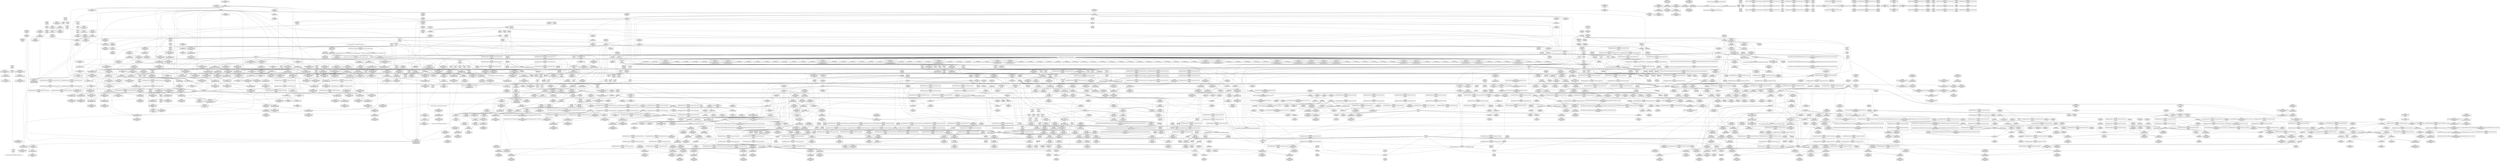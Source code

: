 digraph {
	CE0x4e3da30 [shape=record,shape=Mrecord,label="{CE0x4e3da30|80:_i32,_112:_i8*,_:_CMRE_45,46_}"]
	CE0x4ea08b0 [shape=record,shape=Mrecord,label="{CE0x4ea08b0|rcu_lock_acquire:_bb|*SummSource*}"]
	CE0x4e29e20 [shape=record,shape=Mrecord,label="{CE0x4e29e20|80:_i32,_112:_i8*,_:_CMRE_69,70_}"]
	CE0x4eeaa50 [shape=record,shape=Mrecord,label="{CE0x4eeaa50|rcu_read_lock:_bb|*SummSource*}"]
	CE0x4ed12d0 [shape=record,shape=Mrecord,label="{CE0x4ed12d0|i64*_getelementptr_inbounds_(_11_x_i64_,_11_x_i64_*___llvm_gcov_ctr127,_i64_0,_i64_1)|*Constant*}"]
	CE0x4f2fdf0 [shape=record,shape=Mrecord,label="{CE0x4f2fdf0|rcu_read_unlock:_land.lhs.true2}"]
	CE0x4e884a0 [shape=record,shape=Mrecord,label="{CE0x4e884a0|rcu_lock_release:_tmp|*SummSink*}"]
	CE0x4e706d0 [shape=record,shape=Mrecord,label="{CE0x4e706d0|selinux_shm_alloc_security:_call6|security/selinux/hooks.c,5307|*SummSink*}"]
	CE0x696cc50 [shape=record,shape=Mrecord,label="{CE0x696cc50|i64_1|*Constant*|*SummSink*}"]
	CE0x4eaa480 [shape=record,shape=Mrecord,label="{CE0x4eaa480|rcu_read_lock:_tmp11|include/linux/rcupdate.h,882|*SummSink*}"]
	CE0x4f3e200 [shape=record,shape=Mrecord,label="{CE0x4f3e200|GLOBAL:___rcu_read_unlock|*Constant*|*SummSource*}"]
	CE0x4e73930 [shape=record,shape=Mrecord,label="{CE0x4e73930|avc_has_perm:_auditdata|Function::avc_has_perm&Arg::auditdata::}"]
	CE0x4ecc570 [shape=record,shape=Mrecord,label="{CE0x4ecc570|i64*_getelementptr_inbounds_(_2_x_i64_,_2_x_i64_*___llvm_gcov_ctr131,_i64_0,_i64_1)|*Constant*|*SummSink*}"]
	CE0x4f3f1a0 [shape=record,shape=Mrecord,label="{CE0x4f3f1a0|__rcu_read_lock:_bb|*SummSource*}"]
	CE0x4f665c0 [shape=record,shape=Mrecord,label="{CE0x4f665c0|__preempt_count_sub:_sub|./arch/x86/include/asm/preempt.h,77|*SummSink*}"]
	CE0x4ecb450 [shape=record,shape=Mrecord,label="{CE0x4ecb450|task_sid:_if.then|*SummSource*}"]
	CE0x4edd000 [shape=record,shape=Mrecord,label="{CE0x4edd000|cred_sid:_entry|*SummSink*}"]
	CE0x4ed3e40 [shape=record,shape=Mrecord,label="{CE0x4ed3e40|kmalloc:_size|Function::kmalloc&Arg::size::|*SummSink*}"]
	CE0x4ed4aa0 [shape=record,shape=Mrecord,label="{CE0x4ed4aa0|_call_void_rcu_read_lock()_#10,_!dbg_!27712|security/selinux/hooks.c,207|*SummSink*}"]
	CE0x4e937d0 [shape=record,shape=Mrecord,label="{CE0x4e937d0|task_sid:_tmp24|security/selinux/hooks.c,208|*SummSource*}"]
	CE0x4e86350 [shape=record,shape=Mrecord,label="{CE0x4e86350|current_sid:_tmp11|security/selinux/hooks.c,218|*SummSource*}"]
	CE0x4f7bda0 [shape=record,shape=Mrecord,label="{CE0x4f7bda0|__preempt_count_sub:_val|Function::__preempt_count_sub&Arg::val::}"]
	CE0x4eb33f0 [shape=record,shape=Mrecord,label="{CE0x4eb33f0|i8_1|*Constant*}"]
	CE0x4eeba30 [shape=record,shape=Mrecord,label="{CE0x4eeba30|rcu_read_lock:_tmp4|include/linux/rcupdate.h,882|*SummSource*}"]
	CE0x4ec33f0 [shape=record,shape=Mrecord,label="{CE0x4ec33f0|i64*_getelementptr_inbounds_(_2_x_i64_,_2_x_i64_*___llvm_gcov_ctr109,_i64_0,_i64_1)|*Constant*|*SummSink*}"]
	CE0x4eb30b0 [shape=record,shape=Mrecord,label="{CE0x4eb30b0|rcu_read_lock:_tmp18|include/linux/rcupdate.h,882|*SummSink*}"]
	CE0x4e20250 [shape=record,shape=Mrecord,label="{CE0x4e20250|current_sid:_tmp7|security/selinux/hooks.c,218}"]
	CE0x4e44210 [shape=record,shape=Mrecord,label="{CE0x4e44210|kzalloc:_or|include/linux/slab.h,578}"]
	CE0x4f62070 [shape=record,shape=Mrecord,label="{CE0x4f62070|__preempt_count_add:_tmp3|*SummSink*}"]
	CE0x4ee6110 [shape=record,shape=Mrecord,label="{CE0x4ee6110|task_sid:_real_cred|security/selinux/hooks.c,208}"]
	CE0x4e1fe70 [shape=record,shape=Mrecord,label="{CE0x4e1fe70|_call_void_mcount()_#3|*SummSink*}"]
	CE0x4e3d000 [shape=record,shape=Mrecord,label="{CE0x4e3d000|ipc_alloc_security:_perm|Function::ipc_alloc_security&Arg::perm::|*SummSink*}"]
	CE0x4eccf30 [shape=record,shape=Mrecord,label="{CE0x4eccf30|rcu_lock_acquire:_map|Function::rcu_lock_acquire&Arg::map::}"]
	CE0x4f388b0 [shape=record,shape=Mrecord,label="{CE0x4f388b0|_call_void_lockdep_rcu_suspicious(i8*_getelementptr_inbounds_(_25_x_i8_,_25_x_i8_*_.str45,_i32_0,_i32_0),_i32_934,_i8*_getelementptr_inbounds_(_44_x_i8_,_44_x_i8_*_.str47,_i32_0,_i32_0))_#10,_!dbg_!27726|include/linux/rcupdate.h,933|*SummSink*}"]
	CE0x4e96ac0 [shape=record,shape=Mrecord,label="{CE0x4e96ac0|i32_78|*Constant*|*SummSource*}"]
	CE0x4e17430 [shape=record,shape=Mrecord,label="{CE0x4e17430|current_sid:_if.end}"]
	CE0x4e8e2c0 [shape=record,shape=Mrecord,label="{CE0x4e8e2c0|current_sid:_tmp14|security/selinux/hooks.c,218|*SummSource*}"]
	CE0x4e3c530 [shape=record,shape=Mrecord,label="{CE0x4e3c530|_call_void_mcount()_#3|*SummSink*}"]
	CE0x4e2ab80 [shape=record,shape=Mrecord,label="{CE0x4e2ab80|get_current:_tmp1}"]
	CE0x4eb2330 [shape=record,shape=Mrecord,label="{CE0x4eb2330|rcu_read_lock:_tmp19|include/linux/rcupdate.h,882|*SummSource*}"]
	CE0x4ecc5e0 [shape=record,shape=Mrecord,label="{CE0x4ecc5e0|cred_sid:_tmp1}"]
	CE0x4e8c150 [shape=record,shape=Mrecord,label="{CE0x4e8c150|ipc_free_security:_tmp|*SummSink*}"]
	CE0x4e89880 [shape=record,shape=Mrecord,label="{CE0x4e89880|current_sid:_tmp|*SummSink*}"]
	CE0x4ec3970 [shape=record,shape=Mrecord,label="{CE0x4ec3970|_ret_i8*_%call,_!dbg_!27715|include/linux/slab.h,578}"]
	CE0x4ecd9c0 [shape=record,shape=Mrecord,label="{CE0x4ecd9c0|i64_2|*Constant*}"]
	CE0x4f358a0 [shape=record,shape=Mrecord,label="{CE0x4f358a0|_call_void_mcount()_#3}"]
	CE0x4e2aec0 [shape=record,shape=Mrecord,label="{CE0x4e2aec0|selinux_shm_alloc_security:_if.end10|*SummSource*}"]
	CE0x4f3a980 [shape=record,shape=Mrecord,label="{CE0x4f3a980|rcu_read_unlock:_tmp19|include/linux/rcupdate.h,933|*SummSource*}"]
	CE0x4ea0eb0 [shape=record,shape=Mrecord,label="{CE0x4ea0eb0|task_sid:_tmp2|*SummSink*}"]
	CE0x4e29800 [shape=record,shape=Mrecord,label="{CE0x4e29800|selinux_shm_alloc_security:_ad|security/selinux/hooks.c, 5294|*SummSink*}"]
	CE0x4e4cfd0 [shape=record,shape=Mrecord,label="{CE0x4e4cfd0|selinux_shm_alloc_security:_tmp3|security/selinux/hooks.c,5299}"]
	CE0x4e44b60 [shape=record,shape=Mrecord,label="{CE0x4e44b60|i16_28|*Constant*}"]
	CE0x4eec080 [shape=record,shape=Mrecord,label="{CE0x4eec080|rcu_read_lock:_land.lhs.true2|*SummSink*}"]
	CE0x4f6c040 [shape=record,shape=Mrecord,label="{CE0x4f6c040|GLOBAL:___preempt_count|Global_var:__preempt_count|*SummSink*}"]
	CE0x4e32c70 [shape=record,shape=Mrecord,label="{CE0x4e32c70|current_sid:_tmp16|security/selinux/hooks.c,218|*SummSink*}"]
	CE0x4e22470 [shape=record,shape=Mrecord,label="{CE0x4e22470|i32_1|*Constant*|*SummSource*}"]
	CE0x4e320d0 [shape=record,shape=Mrecord,label="{CE0x4e320d0|current_sid:_tmp9|security/selinux/hooks.c,218|*SummSink*}"]
	CE0x4ecb210 [shape=record,shape=Mrecord,label="{CE0x4ecb210|i64*_getelementptr_inbounds_(_13_x_i64_,_13_x_i64_*___llvm_gcov_ctr126,_i64_0,_i64_0)|*Constant*|*SummSink*}"]
	CE0x4ee30a0 [shape=record,shape=Mrecord,label="{CE0x4ee30a0|i8_1|*Constant*}"]
	CE0x4ebbb60 [shape=record,shape=Mrecord,label="{CE0x4ebbb60|rcu_read_unlock:_tmp14|include/linux/rcupdate.h,933}"]
	CE0x4f477c0 [shape=record,shape=Mrecord,label="{CE0x4f477c0|__rcu_read_lock:_tmp|*SummSink*}"]
	CE0x4ece3d0 [shape=record,shape=Mrecord,label="{CE0x4ece3d0|task_sid:_land.lhs.true2|*SummSink*}"]
	CE0x4f93780 [shape=record,shape=Mrecord,label="{CE0x4f93780|__preempt_count_add:_bb|*SummSink*}"]
	CE0x4e84070 [shape=record,shape=Mrecord,label="{CE0x4e84070|current_sid:_tmp8|security/selinux/hooks.c,218}"]
	CE0x4e30eb0 [shape=record,shape=Mrecord,label="{CE0x4e30eb0|current_sid:_call|security/selinux/hooks.c,218|*SummSink*}"]
	CE0x4ea98a0 [shape=record,shape=Mrecord,label="{CE0x4ea98a0|rcu_read_lock:_tmp9|include/linux/rcupdate.h,882|*SummSink*}"]
	CE0x4f3b970 [shape=record,shape=Mrecord,label="{CE0x4f3b970|i64*_getelementptr_inbounds_(_11_x_i64_,_11_x_i64_*___llvm_gcov_ctr132,_i64_0,_i64_10)|*Constant*|*SummSource*}"]
	CE0x4f5b2a0 [shape=record,shape=Mrecord,label="{CE0x4f5b2a0|_call_void_mcount()_#3|*SummSource*}"]
	CE0x4f740e0 [shape=record,shape=Mrecord,label="{CE0x4f740e0|__preempt_count_sub:_tmp|*SummSink*}"]
	CE0x4e826a0 [shape=record,shape=Mrecord,label="{CE0x4e826a0|i64*_getelementptr_inbounds_(_4_x_i64_,_4_x_i64_*___llvm_gcov_ctr128,_i64_0,_i64_3)|*Constant*}"]
	CE0x4e70cc0 [shape=record,shape=Mrecord,label="{CE0x4e70cc0|i64_4|*Constant*|*SummSink*}"]
	CE0x4ee22d0 [shape=record,shape=Mrecord,label="{CE0x4ee22d0|task_sid:_tmp21|security/selinux/hooks.c,208|*SummSource*}"]
	CE0x4f60f20 [shape=record,shape=Mrecord,label="{CE0x4f60f20|__rcu_read_unlock:_do.body|*SummSink*}"]
	CE0x4e96140 [shape=record,shape=Mrecord,label="{CE0x4e96140|current_sid:_call4|security/selinux/hooks.c,218|*SummSource*}"]
	CE0x4edf190 [shape=record,shape=Mrecord,label="{CE0x4edf190|task_sid:_tmp15|security/selinux/hooks.c,208|*SummSource*}"]
	CE0x4e474d0 [shape=record,shape=Mrecord,label="{CE0x4e474d0|_call_void_mcount()_#3}"]
	CE0x4e2c060 [shape=record,shape=Mrecord,label="{CE0x4e2c060|i64_0|*Constant*}"]
	CE0x4e6f400 [shape=record,shape=Mrecord,label="{CE0x4e6f400|selinux_shm_alloc_security:_tmp10|security/selinux/hooks.c,5305|*SummSink*}"]
	CE0x4e18170 [shape=record,shape=Mrecord,label="{CE0x4e18170|_ret_i32_%tmp24,_!dbg_!27742|security/selinux/hooks.c,220|*SummSink*}"]
	CE0x4e712d0 [shape=record,shape=Mrecord,label="{CE0x4e712d0|selinux_shm_alloc_security:_tmp12|security/selinux/hooks.c,5309|*SummSink*}"]
	CE0x4ea9370 [shape=record,shape=Mrecord,label="{CE0x4ea9370|i64_5|*Constant*}"]
	CE0x4f408b0 [shape=record,shape=Mrecord,label="{CE0x4f408b0|_call_void_lock_acquire(%struct.lockdep_map*_%map,_i32_0,_i32_0,_i32_2,_i32_0,_%struct.lockdep_map*_null,_i64_ptrtoint_(i8*_blockaddress(_rcu_lock_acquire,_%__here)_to_i64))_#10,_!dbg_!27716|include/linux/rcupdate.h,418|*SummSource*}"]
	CE0x4e163e0 [shape=record,shape=Mrecord,label="{CE0x4e163e0|current_sid:_tmp5|security/selinux/hooks.c,218|*SummSink*}"]
	CE0x4ebfeb0 [shape=record,shape=Mrecord,label="{CE0x4ebfeb0|i64*_getelementptr_inbounds_(_2_x_i64_,_2_x_i64_*___llvm_gcov_ctr302,_i64_0,_i64_0)|*Constant*}"]
	CE0x4e45d20 [shape=record,shape=Mrecord,label="{CE0x4e45d20|current_sid:_if.then|*SummSink*}"]
	CE0x4e51720 [shape=record,shape=Mrecord,label="{CE0x4e51720|i32_10|*Constant*|*SummSink*}"]
	CE0x4e4ff60 [shape=record,shape=Mrecord,label="{CE0x4e4ff60|avc_has_perm:_auditdata|Function::avc_has_perm&Arg::auditdata::|*SummSource*}"]
	CE0x4e2e260 [shape=record,shape=Mrecord,label="{CE0x4e2e260|_call_void_kfree(i8*_%tmp6)_#10,_!dbg_!27718|security/selinux/hooks.c,5099|*SummSource*}"]
	CE0x4ec4840 [shape=record,shape=Mrecord,label="{CE0x4ec4840|ipc_free_security:_tmp2|*SummSource*}"]
	CE0x4e48090 [shape=record,shape=Mrecord,label="{CE0x4e48090|i1_true|*Constant*|*SummSink*}"]
	CE0x4e8d3e0 [shape=record,shape=Mrecord,label="{CE0x4e8d3e0|current_sid:_tmp13|security/selinux/hooks.c,218}"]
	CE0x4e87d10 [shape=record,shape=Mrecord,label="{CE0x4e87d10|_call_void_mcount()_#3|*SummSource*}"]
	CE0x4ece810 [shape=record,shape=Mrecord,label="{CE0x4ece810|rcu_read_lock:_call|include/linux/rcupdate.h,882|*SummSource*}"]
	CE0x4eae990 [shape=record,shape=Mrecord,label="{CE0x4eae990|__preempt_count_add:_val|Function::__preempt_count_add&Arg::val::}"]
	CE0x4ec9cc0 [shape=record,shape=Mrecord,label="{CE0x4ec9cc0|task_sid:_tmp9|security/selinux/hooks.c,208|*SummSource*}"]
	CE0x4e92070 [shape=record,shape=Mrecord,label="{CE0x4e92070|_ret_i32_%call7,_!dbg_!27749|security/selinux/hooks.c,210|*SummSource*}"]
	CE0x4f47850 [shape=record,shape=Mrecord,label="{CE0x4f47850|i64*_getelementptr_inbounds_(_4_x_i64_,_4_x_i64_*___llvm_gcov_ctr128,_i64_0,_i64_1)|*Constant*|*SummSink*}"]
	CE0x4ee2690 [shape=record,shape=Mrecord,label="{CE0x4ee2690|task_sid:_tmp18|security/selinux/hooks.c,208|*SummSource*}"]
	CE0x4f61100 [shape=record,shape=Mrecord,label="{CE0x4f61100|rcu_lock_release:_tmp7}"]
	CE0x4f7af00 [shape=record,shape=Mrecord,label="{CE0x4f7af00|__preempt_count_add:_tmp4|./arch/x86/include/asm/preempt.h,72|*SummSink*}"]
	CE0x4eed0f0 [shape=record,shape=Mrecord,label="{CE0x4eed0f0|rcu_read_lock:_if.then|*SummSource*}"]
	CE0x4f52b00 [shape=record,shape=Mrecord,label="{CE0x4f52b00|i64*_getelementptr_inbounds_(_4_x_i64_,_4_x_i64_*___llvm_gcov_ctr133,_i64_0,_i64_0)|*Constant*|*SummSource*}"]
	CE0x4e41930 [shape=record,shape=Mrecord,label="{CE0x4e41930|80:_i32,_112:_i8*,_:_CMRE_92,96_|*MultipleSource*|Function::selinux_shm_alloc_security&Arg::shp::|security/selinux/hooks.c,5298}"]
	CE0x4edce10 [shape=record,shape=Mrecord,label="{CE0x4edce10|cred_sid:_entry}"]
	CE0x4e6c0d0 [shape=record,shape=Mrecord,label="{CE0x4e6c0d0|current_sid:_tmp18|security/selinux/hooks.c,218|*SummSource*}"]
	CE0x4e1e510 [shape=record,shape=Mrecord,label="{CE0x4e1e510|GLOBAL:_get_current|*Constant*|*SummSource*}"]
	CE0x4ef4900 [shape=record,shape=Mrecord,label="{CE0x4ef4900|get_current:_tmp2}"]
	CE0x4e36000 [shape=record,shape=Mrecord,label="{CE0x4e36000|selinux_shm_alloc_security:_tobool|security/selinux/hooks.c,5299|*SummSource*}"]
	CE0x4f607a0 [shape=record,shape=Mrecord,label="{CE0x4f607a0|__rcu_read_unlock:_tmp|*SummSink*}"]
	CE0x4ea4580 [shape=record,shape=Mrecord,label="{CE0x4ea4580|ipc_alloc_security:_tmp10|security/selinux/hooks.c,5087}"]
	CE0x4e9c270 [shape=record,shape=Mrecord,label="{CE0x4e9c270|current_sid:_security|security/selinux/hooks.c,218|*SummSource*}"]
	CE0x4e717f0 [shape=record,shape=Mrecord,label="{CE0x4e717f0|selinux_shm_alloc_security:_tmp13|security/selinux/hooks.c,5309|*SummSource*}"]
	CE0x4ead8d0 [shape=record,shape=Mrecord,label="{CE0x4ead8d0|__preempt_count_add:_entry}"]
	CE0x4e43080 [shape=record,shape=Mrecord,label="{CE0x4e43080|get_current:_tmp4|./arch/x86/include/asm/current.h,14}"]
	CE0x4ee5020 [shape=record,shape=Mrecord,label="{CE0x4ee5020|GLOBAL:___llvm_gcov_ctr127|Global_var:__llvm_gcov_ctr127|*SummSink*}"]
	CE0x4e6d830 [shape=record,shape=Mrecord,label="{CE0x4e6d830|i32_3|*Constant*|*SummSource*}"]
	CE0x4f3a910 [shape=record,shape=Mrecord,label="{CE0x4f3a910|rcu_read_unlock:_tmp19|include/linux/rcupdate.h,933}"]
	CE0x4e8d450 [shape=record,shape=Mrecord,label="{CE0x4e8d450|current_sid:_tmp13|security/selinux/hooks.c,218|*SummSource*}"]
	CE0x4f50f20 [shape=record,shape=Mrecord,label="{CE0x4f50f20|i64*_getelementptr_inbounds_(_4_x_i64_,_4_x_i64_*___llvm_gcov_ctr134,_i64_0,_i64_1)|*Constant*}"]
	CE0x4e20650 [shape=record,shape=Mrecord,label="{CE0x4e20650|ipc_alloc_security:_call|security/selinux/hooks.c,5083|*SummSource*}"]
	CE0x4f3dbb0 [shape=record,shape=Mrecord,label="{CE0x4f3dbb0|_ret_void,_!dbg_!27717|include/linux/rcupdate.h,424|*SummSource*}"]
	CE0x4ee1e20 [shape=record,shape=Mrecord,label="{CE0x4ee1e20|task_sid:_tmp20|security/selinux/hooks.c,208|*SummSink*}"]
	CE0x4e40fc0 [shape=record,shape=Mrecord,label="{CE0x4e40fc0|GLOBAL:_ipc_alloc_security|*Constant*|*SummSource*}"]
	CE0x4ecb320 [shape=record,shape=Mrecord,label="{CE0x4ecb320|task_sid:_bb|*SummSink*}"]
	CE0x4e4e940 [shape=record,shape=Mrecord,label="{CE0x4e4e940|selinux_shm_alloc_security:_type|security/selinux/hooks.c,5304}"]
	CE0x4ec13c0 [shape=record,shape=Mrecord,label="{CE0x4ec13c0|get_current:_bb}"]
	CE0x4e2d010 [shape=record,shape=Mrecord,label="{CE0x4e2d010|i64*_getelementptr_inbounds_(_9_x_i64_,_9_x_i64_*___llvm_gcov_ctr310,_i64_0,_i64_3)|*Constant*}"]
	CE0x4f34300 [shape=record,shape=Mrecord,label="{CE0x4f34300|_call_void___preempt_count_add(i32_1)_#10,_!dbg_!27711|include/linux/rcupdate.h,239|*SummSink*}"]
	CE0x4e4bc70 [shape=record,shape=Mrecord,label="{CE0x4e4bc70|ipc_alloc_security:_tobool|security/selinux/hooks.c,5084|*SummSink*}"]
	CE0x4f5c7d0 [shape=record,shape=Mrecord,label="{CE0x4f5c7d0|i64*_getelementptr_inbounds_(_4_x_i64_,_4_x_i64_*___llvm_gcov_ctr135,_i64_0,_i64_0)|*Constant*|*SummSink*}"]
	CE0x4f3adf0 [shape=record,shape=Mrecord,label="{CE0x4f3adf0|rcu_read_unlock:_tmp20|include/linux/rcupdate.h,933}"]
	CE0x4f51f50 [shape=record,shape=Mrecord,label="{CE0x4f51f50|rcu_lock_acquire:_tmp}"]
	CE0x4e89e20 [shape=record,shape=Mrecord,label="{CE0x4e89e20|current_sid:_tmp12|security/selinux/hooks.c,218|*SummSink*}"]
	CE0x4e3e0f0 [shape=record,shape=Mrecord,label="{CE0x4e3e0f0|80:_i32,_112:_i8*,_:_CMRE_4,5_}"]
	CE0x4e45f50 [shape=record,shape=Mrecord,label="{CE0x4e45f50|_ret_i32_%retval.0,_!dbg_!27746|security/selinux/hooks.c,5314|*SummSource*}"]
	CE0x4f54620 [shape=record,shape=Mrecord,label="{CE0x4f54620|__preempt_count_add:_tmp7|./arch/x86/include/asm/preempt.h,73|*SummSink*}"]
	CE0x4ebd4d0 [shape=record,shape=Mrecord,label="{CE0x4ebd4d0|GLOBAL:_current_task|Global_var:current_task}"]
	CE0x4e9cfa0 [shape=record,shape=Mrecord,label="{CE0x4e9cfa0|current_sid:_tmp23|security/selinux/hooks.c,218|*SummSink*}"]
	CE0x4e3d580 [shape=record,shape=Mrecord,label="{CE0x4e3d580|selinux_shm_alloc_security:_tobool|security/selinux/hooks.c,5299|*SummSink*}"]
	CE0x4f319f0 [shape=record,shape=Mrecord,label="{CE0x4f319f0|_call_void_lockdep_rcu_suspicious(i8*_getelementptr_inbounds_(_25_x_i8_,_25_x_i8_*_.str45,_i32_0,_i32_0),_i32_934,_i8*_getelementptr_inbounds_(_44_x_i8_,_44_x_i8_*_.str47,_i32_0,_i32_0))_#10,_!dbg_!27726|include/linux/rcupdate.h,933}"]
	CE0x4f60ca0 [shape=record,shape=Mrecord,label="{CE0x4f60ca0|rcu_lock_release:_tmp6|*SummSink*}"]
	CE0x4e2f790 [shape=record,shape=Mrecord,label="{CE0x4e2f790|_call_void_lockdep_rcu_suspicious(i8*_getelementptr_inbounds_(_25_x_i8_,_25_x_i8_*_.str3,_i32_0,_i32_0),_i32_218,_i8*_getelementptr_inbounds_(_45_x_i8_,_45_x_i8_*_.str12,_i32_0,_i32_0))_#10,_!dbg_!27727|security/selinux/hooks.c,218|*SummSink*}"]
	CE0x4e42d40 [shape=record,shape=Mrecord,label="{CE0x4e42d40|GLOBAL:_get_current|*Constant*}"]
	CE0x4e97cd0 [shape=record,shape=Mrecord,label="{CE0x4e97cd0|task_sid:_bb|*SummSource*}"]
	CE0x4e220c0 [shape=record,shape=Mrecord,label="{CE0x4e220c0|80:_i32,_112:_i8*,_:_CMRE_55,56_}"]
	CE0x4ee49c0 [shape=record,shape=Mrecord,label="{CE0x4ee49c0|task_sid:_tmp8|security/selinux/hooks.c,208}"]
	CE0x4e6dc50 [shape=record,shape=Mrecord,label="{CE0x4e6dc50|0:_i16,_4:_i32,_:_CMRE_0,2_|*MultipleSource*|security/selinux/hooks.c,5302|security/selinux/hooks.c,5302|security/selinux/hooks.c,5307}"]
	CE0x4e6c470 [shape=record,shape=Mrecord,label="{CE0x4e6c470|current_sid:_tmp19|security/selinux/hooks.c,218}"]
	CE0x4e4b030 [shape=record,shape=Mrecord,label="{CE0x4e4b030|get_current:_tmp4|./arch/x86/include/asm/current.h,14|*SummSink*}"]
	CE0x4e70ef0 [shape=record,shape=Mrecord,label="{CE0x4e70ef0|i64_5|*Constant*|*SummSource*}"]
	CE0x4e9c7b0 [shape=record,shape=Mrecord,label="{CE0x4e9c7b0|current_sid:_tmp22|security/selinux/hooks.c,218}"]
	CE0x4ebc850 [shape=record,shape=Mrecord,label="{CE0x4ebc850|%struct.ipc_security_struct*_null|*Constant*|*SummSource*}"]
	CE0x4f3d710 [shape=record,shape=Mrecord,label="{CE0x4f3d710|rcu_lock_release:_map|Function::rcu_lock_release&Arg::map::|*SummSink*}"]
	CE0x4e417c0 [shape=record,shape=Mrecord,label="{CE0x4e417c0|80:_i32,_112:_i8*,_:_CMRE_88,92_|*MultipleSource*|Function::selinux_shm_alloc_security&Arg::shp::|security/selinux/hooks.c,5298}"]
	CE0x4e70010 [shape=record,shape=Mrecord,label="{CE0x4e70010|avc_has_perm:_entry|*SummSink*}"]
	CE0x4f52fd0 [shape=record,shape=Mrecord,label="{CE0x4f52fd0|i64*_getelementptr_inbounds_(_4_x_i64_,_4_x_i64_*___llvm_gcov_ctr130,_i64_0,_i64_0)|*Constant*|*SummSink*}"]
	CE0x4ef04c0 [shape=record,shape=Mrecord,label="{CE0x4ef04c0|rcu_read_lock:_tobool|include/linux/rcupdate.h,882|*SummSink*}"]
	CE0x4e4a1a0 [shape=record,shape=Mrecord,label="{CE0x4e4a1a0|ipc_alloc_security:_security|security/selinux/hooks.c,5090|*SummSource*}"]
	CE0x4e82d50 [shape=record,shape=Mrecord,label="{CE0x4e82d50|rcu_lock_acquire:_tmp1|*SummSource*}"]
	CE0x4e6c780 [shape=record,shape=Mrecord,label="{CE0x4e6c780|selinux_shm_alloc_security:_tmp11|security/selinux/hooks.c,5307|*SummSink*}"]
	CE0x4e6ca10 [shape=record,shape=Mrecord,label="{CE0x4e6ca10|selinux_shm_alloc_security:_call6|security/selinux/hooks.c,5307|*SummSource*}"]
	CE0x4eaafa0 [shape=record,shape=Mrecord,label="{CE0x4eaafa0|rcu_read_lock:_call3|include/linux/rcupdate.h,882|*SummSink*}"]
	CE0x4eb3990 [shape=record,shape=Mrecord,label="{CE0x4eb3990|rcu_read_lock:_tmp20|include/linux/rcupdate.h,882|*SummSource*}"]
	CE0x4e4a000 [shape=record,shape=Mrecord,label="{CE0x4e4a000|ipc_alloc_security:_security|security/selinux/hooks.c,5090}"]
	CE0x4f3b6a0 [shape=record,shape=Mrecord,label="{CE0x4f3b6a0|rcu_read_unlock:_tmp21|include/linux/rcupdate.h,935}"]
	CE0x4edd270 [shape=record,shape=Mrecord,label="{CE0x4edd270|cred_sid:_cred|Function::cred_sid&Arg::cred::|*SummSource*}"]
	CE0x4ed31d0 [shape=record,shape=Mrecord,label="{CE0x4ed31d0|__preempt_count_add:_entry|*SummSink*}"]
	CE0x4e9b6c0 [shape=record,shape=Mrecord,label="{CE0x4e9b6c0|COLLAPSED:_GCMRE_current_task_external_global_%struct.task_struct*:_elem_0::|security/selinux/hooks.c,218}"]
	CE0x4ecd0b0 [shape=record,shape=Mrecord,label="{CE0x4ecd0b0|rcu_lock_acquire:_map|Function::rcu_lock_acquire&Arg::map::|*SummSource*}"]
	CE0x4e99c70 [shape=record,shape=Mrecord,label="{CE0x4e99c70|ipc_free_security:_tmp6|security/selinux/hooks.c,5099|*SummSink*}"]
	CE0x4f6c2c0 [shape=record,shape=Mrecord,label="{CE0x4f6c2c0|void_(i32*,_i32,_i32*)*_asm_addl_$1,_%gs:$0_,_*m,ri,*m,_dirflag_,_fpsr_,_flags_|*SummSource*}"]
	CE0x4edd6d0 [shape=record,shape=Mrecord,label="{CE0x4edd6d0|_ret_i32_%tmp6,_!dbg_!27716|security/selinux/hooks.c,197|*SummSource*}"]
	CE0x4e3d3f0 [shape=record,shape=Mrecord,label="{CE0x4e3d3f0|i16_28|*Constant*|*SummSink*}"]
	CE0x4ea8510 [shape=record,shape=Mrecord,label="{CE0x4ea8510|__preempt_count_sub:_entry|*SummSink*}"]
	CE0x4f7ae20 [shape=record,shape=Mrecord,label="{CE0x4f7ae20|__preempt_count_add:_tmp4|./arch/x86/include/asm/preempt.h,72}"]
	CE0x4eec5d0 [shape=record,shape=Mrecord,label="{CE0x4eec5d0|rcu_read_unlock:_tmp6|include/linux/rcupdate.h,933|*SummSource*}"]
	CE0x4ed5d10 [shape=record,shape=Mrecord,label="{CE0x4ed5d10|task_sid:_tmp14|security/selinux/hooks.c,208|*SummSink*}"]
	CE0x4e515a0 [shape=record,shape=Mrecord,label="{CE0x4e515a0|i32_10|*Constant*|*SummSource*}"]
	CE0x4ea3660 [shape=record,shape=Mrecord,label="{CE0x4ea3660|ipc_alloc_security:_tmp4|security/selinux/hooks.c,5084|*SummSource*}"]
	CE0x4e509f0 [shape=record,shape=Mrecord,label="{CE0x4e509f0|selinux_shm_alloc_security:_tobool7|security/selinux/hooks.c,5309|*SummSource*}"]
	CE0x4e32b20 [shape=record,shape=Mrecord,label="{CE0x4e32b20|current_sid:_tmp16|security/selinux/hooks.c,218|*SummSource*}"]
	CE0x4ecfe40 [shape=record,shape=Mrecord,label="{CE0x4ecfe40|kmalloc:_entry|*SummSource*}"]
	CE0x4e449c0 [shape=record,shape=Mrecord,label="{CE0x4e449c0|ipc_alloc_security:_entry}"]
	CE0x4e4e0c0 [shape=record,shape=Mrecord,label="{CE0x4e4e0c0|current_sid:_tmp15|security/selinux/hooks.c,218|*SummSource*}"]
	CE0x4e20e40 [shape=record,shape=Mrecord,label="{CE0x4e20e40|kzalloc:_tmp3|*SummSource*}"]
	CE0x4ef0740 [shape=record,shape=Mrecord,label="{CE0x4ef0740|rcu_read_lock:_tobool1|include/linux/rcupdate.h,882|*SummSink*}"]
	CE0x4e8e6f0 [shape=record,shape=Mrecord,label="{CE0x4e8e6f0|_call_void_mcount()_#3}"]
	CE0x4e434f0 [shape=record,shape=Mrecord,label="{CE0x4e434f0|80:_i32,_112:_i8*,_:_CMRE_21,22_}"]
	CE0x4ed25e0 [shape=record,shape=Mrecord,label="{CE0x4ed25e0|cred_sid:_security|security/selinux/hooks.c,196|*SummSink*}"]
	CE0x4f4fd50 [shape=record,shape=Mrecord,label="{CE0x4f4fd50|i8*_undef|*Constant*|*SummSource*}"]
	CE0x4e9d5d0 [shape=record,shape=Mrecord,label="{CE0x4e9d5d0|i64*_getelementptr_inbounds_(_2_x_i64_,_2_x_i64_*___llvm_gcov_ctr98,_i64_0,_i64_0)|*Constant*}"]
	CE0x4ec1f90 [shape=record,shape=Mrecord,label="{CE0x4ec1f90|ipc_free_security:_tmp1|*SummSink*}"]
	CE0x4ed1d00 [shape=record,shape=Mrecord,label="{CE0x4ed1d00|cred_sid:_tmp2|*SummSource*}"]
	CE0x4f6b350 [shape=record,shape=Mrecord,label="{CE0x4f6b350|__preempt_count_add:_tmp5|./arch/x86/include/asm/preempt.h,72|*SummSource*}"]
	CE0x4edf2c0 [shape=record,shape=Mrecord,label="{CE0x4edf2c0|task_sid:_tmp15|security/selinux/hooks.c,208|*SummSink*}"]
	CE0x4e82860 [shape=record,shape=Mrecord,label="{CE0x4e82860|rcu_read_unlock:_call|include/linux/rcupdate.h,933|*SummSource*}"]
	CE0x4ecbcf0 [shape=record,shape=Mrecord,label="{CE0x4ecbcf0|kzalloc:_tmp}"]
	CE0x4ee87c0 [shape=record,shape=Mrecord,label="{CE0x4ee87c0|GLOBAL:_rcu_read_unlock|*Constant*}"]
	CE0x4edb3d0 [shape=record,shape=Mrecord,label="{CE0x4edb3d0|task_sid:_tmp26|security/selinux/hooks.c,208}"]
	CE0x4f36180 [shape=record,shape=Mrecord,label="{CE0x4f36180|__rcu_read_lock:_tmp4|include/linux/rcupdate.h,239|*SummSink*}"]
	CE0x4f80190 [shape=record,shape=Mrecord,label="{CE0x4f80190|COLLAPSED:_GCMRE___llvm_gcov_ctr129_internal_global_4_x_i64_zeroinitializer:_elem_0:default:}"]
	CE0x4f67f40 [shape=record,shape=Mrecord,label="{CE0x4f67f40|__preempt_count_add:_tmp7|./arch/x86/include/asm/preempt.h,73|*SummSource*}"]
	CE0x4f57ef0 [shape=record,shape=Mrecord,label="{CE0x4f57ef0|i64*_getelementptr_inbounds_(_4_x_i64_,_4_x_i64_*___llvm_gcov_ctr134,_i64_0,_i64_2)|*Constant*}"]
	CE0x4ed4400 [shape=record,shape=Mrecord,label="{CE0x4ed4400|i64*_getelementptr_inbounds_(_11_x_i64_,_11_x_i64_*___llvm_gcov_ctr127,_i64_0,_i64_1)|*Constant*|*SummSink*}"]
	CE0x4e6bb80 [shape=record,shape=Mrecord,label="{CE0x4e6bb80|current_sid:_tmp17|security/selinux/hooks.c,218|*SummSource*}"]
	CE0x4eed890 [shape=record,shape=Mrecord,label="{CE0x4eed890|GLOBAL:_rcu_lock_acquire|*Constant*|*SummSource*}"]
	CE0x4eabee0 [shape=record,shape=Mrecord,label="{CE0x4eabee0|rcu_read_lock:_tmp13|include/linux/rcupdate.h,882}"]
	CE0x4ec48b0 [shape=record,shape=Mrecord,label="{CE0x4ec48b0|ipc_free_security:_tmp2|*SummSink*}"]
	CE0x4e3c490 [shape=record,shape=Mrecord,label="{CE0x4e3c490|_call_void_mcount()_#3|*SummSource*}"]
	CE0x4e3d200 [shape=record,shape=Mrecord,label="{CE0x4e3d200|i16_28|*Constant*|*SummSource*}"]
	CE0x4f46b30 [shape=record,shape=Mrecord,label="{CE0x4f46b30|i64*_getelementptr_inbounds_(_4_x_i64_,_4_x_i64_*___llvm_gcov_ctr130,_i64_0,_i64_3)|*Constant*|*SummSource*}"]
	CE0x4e6c940 [shape=record,shape=Mrecord,label="{CE0x4e6c940|selinux_shm_alloc_security:_call6|security/selinux/hooks.c,5307}"]
	CE0x4ec2510 [shape=record,shape=Mrecord,label="{CE0x4ec2510|rcu_lock_acquire:_map|Function::rcu_lock_acquire&Arg::map::|*SummSink*}"]
	CE0x4f4b860 [shape=record,shape=Mrecord,label="{CE0x4f4b860|i64*_getelementptr_inbounds_(_4_x_i64_,_4_x_i64_*___llvm_gcov_ctr128,_i64_0,_i64_0)|*Constant*}"]
	CE0x4ebe660 [shape=record,shape=Mrecord,label="{CE0x4ebe660|__rcu_read_lock:_tmp7|include/linux/rcupdate.h,240|*SummSink*}"]
	CE0x4ea5700 [shape=record,shape=Mrecord,label="{CE0x4ea5700|ipc_alloc_security:_retval.0|*SummSource*}"]
	CE0x4e2e830 [shape=record,shape=Mrecord,label="{CE0x4e2e830|i64_2|*Constant*}"]
	CE0x4ed5660 [shape=record,shape=Mrecord,label="{CE0x4ed5660|__rcu_read_lock:_tmp3}"]
	CE0x4f6ae40 [shape=record,shape=Mrecord,label="{CE0x4f6ae40|i64*_getelementptr_inbounds_(_4_x_i64_,_4_x_i64_*___llvm_gcov_ctr135,_i64_0,_i64_1)|*Constant*}"]
	CE0x4e31300 [shape=record,shape=Mrecord,label="{CE0x4e31300|80:_i32,_112:_i8*,_:_CMRE_51,52_}"]
	CE0x4ea3930 [shape=record,shape=Mrecord,label="{CE0x4ea3930|ipc_alloc_security:_tmp3|security/selinux/hooks.c,5084|*SummSink*}"]
	CE0x4ecbdd0 [shape=record,shape=Mrecord,label="{CE0x4ecbdd0|kzalloc:_tmp|*SummSource*}"]
	CE0x4ea6530 [shape=record,shape=Mrecord,label="{CE0x4ea6530|ipc_free_security:_bb}"]
	CE0x4e7a630 [shape=record,shape=Mrecord,label="{CE0x4e7a630|_call_void_ipc_free_security(%struct.kern_ipc_perm*_%shm_perm9)_#10,_!dbg_!27743|security/selinux/hooks.c,5310|*SummSource*}"]
	CE0x4e71c60 [shape=record,shape=Mrecord,label="{CE0x4e71c60|selinux_shm_alloc_security:_tmp14|security/selinux/hooks.c,5309}"]
	CE0x4e1d740 [shape=record,shape=Mrecord,label="{CE0x4e1d740|_ret_%struct.task_struct*_%tmp4,_!dbg_!27714|./arch/x86/include/asm/current.h,14|*SummSink*}"]
	CE0x4f548e0 [shape=record,shape=Mrecord,label="{CE0x4f548e0|i64_1|*Constant*}"]
	CE0x4ea8f40 [shape=record,shape=Mrecord,label="{CE0x4ea8f40|rcu_read_lock:_tobool1|include/linux/rcupdate.h,882}"]
	CE0x4e1a5b0 [shape=record,shape=Mrecord,label="{CE0x4e1a5b0|selinux_shm_alloc_security:_entry|*SummSink*}"]
	CE0x4e27010 [shape=record,shape=Mrecord,label="{CE0x4e27010|80:_i32,_112:_i8*,_:_CMRE_10,11_}"]
	CE0x4f35650 [shape=record,shape=Mrecord,label="{CE0x4f35650|rcu_read_unlock:_tmp10|include/linux/rcupdate.h,933}"]
	CE0x4e9b380 [shape=record,shape=Mrecord,label="{CE0x4e9b380|current_sid:_cred|security/selinux/hooks.c,218|*SummSink*}"]
	CE0x4f62260 [shape=record,shape=Mrecord,label="{CE0x4f62260|i64*_getelementptr_inbounds_(_4_x_i64_,_4_x_i64_*___llvm_gcov_ctr134,_i64_0,_i64_0)|*Constant*|*SummSink*}"]
	CE0x4e28630 [shape=record,shape=Mrecord,label="{CE0x4e28630|selinux_shm_alloc_security:_if.then|*SummSource*}"]
	CE0x4e87bb0 [shape=record,shape=Mrecord,label="{CE0x4e87bb0|current_sid:_do.body|*SummSink*}"]
	CE0x4e98c10 [shape=record,shape=Mrecord,label="{CE0x4e98c10|i64_7|*Constant*|*SummSource*}"]
	CE0x4e19420 [shape=record,shape=Mrecord,label="{CE0x4e19420|selinux_shm_alloc_security:_tmp6|security/selinux/hooks.c,5300|*SummSource*}"]
	CE0x4ea2060 [shape=record,shape=Mrecord,label="{CE0x4ea2060|_call_void_mcount()_#3|*SummSink*}"]
	CE0x4f5f110 [shape=record,shape=Mrecord,label="{CE0x4f5f110|__preempt_count_sub:_bb|*SummSink*}"]
	CE0x4f7c300 [shape=record,shape=Mrecord,label="{CE0x4f7c300|__preempt_count_add:_tmp|*SummSource*}"]
	CE0x4e4e050 [shape=record,shape=Mrecord,label="{CE0x4e4e050|current_sid:_tmp15|security/selinux/hooks.c,218}"]
	CE0x4edcc10 [shape=record,shape=Mrecord,label="{CE0x4edcc10|GLOBAL:_cred_sid|*Constant*|*SummSource*}"]
	CE0x4e9d340 [shape=record,shape=Mrecord,label="{CE0x4e9d340|i32_1|*Constant*}"]
	CE0x4eecc30 [shape=record,shape=Mrecord,label="{CE0x4eecc30|cred_sid:_tmp6|security/selinux/hooks.c,197|*SummSource*}"]
	CE0x4f57d90 [shape=record,shape=Mrecord,label="{CE0x4f57d90|__rcu_read_unlock:_tmp2|*SummSource*}"]
	CE0x4f40b50 [shape=record,shape=Mrecord,label="{CE0x4f40b50|i64*_getelementptr_inbounds_(_4_x_i64_,_4_x_i64_*___llvm_gcov_ctr130,_i64_0,_i64_3)|*Constant*}"]
	CE0x4f30420 [shape=record,shape=Mrecord,label="{CE0x4f30420|GLOBAL:___llvm_gcov_ctr132|Global_var:__llvm_gcov_ctr132|*SummSource*}"]
	CE0x4f4e8e0 [shape=record,shape=Mrecord,label="{CE0x4f4e8e0|i64_ptrtoint_(i8*_blockaddress(_rcu_lock_release,_%__here)_to_i64)|*Constant*|*SummSource*}"]
	CE0x4ede480 [shape=record,shape=Mrecord,label="{CE0x4ede480|i64*_getelementptr_inbounds_(_2_x_i64_,_2_x_i64_*___llvm_gcov_ctr131,_i64_0,_i64_1)|*Constant*}"]
	CE0x4e4bb60 [shape=record,shape=Mrecord,label="{CE0x4e4bb60|ipc_alloc_security:_tobool|security/selinux/hooks.c,5084|*SummSource*}"]
	CE0x4e82ce0 [shape=record,shape=Mrecord,label="{CE0x4e82ce0|rcu_lock_acquire:_tmp1}"]
	CE0x4e2f380 [shape=record,shape=Mrecord,label="{CE0x4e2f380|%struct.task_struct*_(%struct.task_struct**)*_asm_movq_%gs:$_1:P_,$0_,_r,im,_dirflag_,_fpsr_,_flags_}"]
	CE0x4ec3ad0 [shape=record,shape=Mrecord,label="{CE0x4ec3ad0|_ret_i8*_%call,_!dbg_!27715|include/linux/slab.h,578|*SummSource*}"]
	CE0x4e9f250 [shape=record,shape=Mrecord,label="{CE0x4e9f250|_call_void_asm_addl_$1,_%gs:$0_,_*m,ri,*m,_dirflag_,_fpsr_,_flags_(i32*___preempt_count,_i32_%sub,_i32*___preempt_count)_#3,_!dbg_!27717,_!srcloc_!27718|./arch/x86/include/asm/preempt.h,77|*SummSink*}"]
	CE0x4f93520 [shape=record,shape=Mrecord,label="{CE0x4f93520|__preempt_count_sub:_sub|./arch/x86/include/asm/preempt.h,77}"]
	CE0x4ee2170 [shape=record,shape=Mrecord,label="{CE0x4ee2170|task_sid:_tmp21|security/selinux/hooks.c,208}"]
	CE0x4eaf080 [shape=record,shape=Mrecord,label="{CE0x4eaf080|GLOBAL:_rcu_read_lock.__warned|Global_var:rcu_read_lock.__warned|*SummSink*}"]
	CE0x4e8e430 [shape=record,shape=Mrecord,label="{CE0x4e8e430|current_sid:_tmp14|security/selinux/hooks.c,218|*SummSink*}"]
	CE0x4f32420 [shape=record,shape=Mrecord,label="{CE0x4f32420|__preempt_count_add:_do.end}"]
	CE0x4e9ef10 [shape=record,shape=Mrecord,label="{CE0x4e9ef10|void_(i32*,_i32,_i32*)*_asm_addl_$1,_%gs:$0_,_*m,ri,*m,_dirflag_,_fpsr_,_flags_|*SummSink*}"]
	CE0x4e31b70 [shape=record,shape=Mrecord,label="{CE0x4e31b70|80:_i32,_112:_i8*,_:_CMRE_14,15_}"]
	CE0x4ea9c70 [shape=record,shape=Mrecord,label="{CE0x4ea9c70|rcu_read_lock:_tmp10|include/linux/rcupdate.h,882}"]
	CE0x4e28fd0 [shape=record,shape=Mrecord,label="{CE0x4e28fd0|selinux_shm_alloc_security:_call1|security/selinux/hooks.c,5298}"]
	CE0x4edba50 [shape=record,shape=Mrecord,label="{CE0x4edba50|task_sid:_tmp26|security/selinux/hooks.c,208|*SummSink*}"]
	CE0x4e846a0 [shape=record,shape=Mrecord,label="{CE0x4e846a0|kzalloc:_entry|*SummSink*}"]
	CE0x696cb00 [shape=record,shape=Mrecord,label="{CE0x696cb00|selinux_shm_alloc_security:_tmp|*SummSink*}"]
	CE0x4f4c210 [shape=record,shape=Mrecord,label="{CE0x4f4c210|rcu_lock_acquire:_tmp|*SummSource*}"]
	CE0x4f5f530 [shape=record,shape=Mrecord,label="{CE0x4f5f530|__preempt_count_sub:_do.end|*SummSink*}"]
	CE0x4ee60a0 [shape=record,shape=Mrecord,label="{CE0x4ee60a0|task_sid:_tobool|security/selinux/hooks.c,208}"]
	CE0x4e88bf0 [shape=record,shape=Mrecord,label="{CE0x4e88bf0|COLLAPSED:_GCMRE___llvm_gcov_ctr98_internal_global_2_x_i64_zeroinitializer:_elem_0:default:}"]
	CE0x4f7f850 [shape=record,shape=Mrecord,label="{CE0x4f7f850|i64*_getelementptr_inbounds_(_4_x_i64_,_4_x_i64_*___llvm_gcov_ctr135,_i64_0,_i64_0)|*Constant*|*SummSource*}"]
	CE0x4ee6180 [shape=record,shape=Mrecord,label="{CE0x4ee6180|task_sid:_real_cred|security/selinux/hooks.c,208|*SummSource*}"]
	CE0x4ee4b30 [shape=record,shape=Mrecord,label="{CE0x4ee4b30|task_sid:_tmp7|security/selinux/hooks.c,208}"]
	CE0x4e8dc20 [shape=record,shape=Mrecord,label="{CE0x4e8dc20|ipc_alloc_security:_tmp|*SummSink*}"]
	CE0x4e29760 [shape=record,shape=Mrecord,label="{CE0x4e29760|_call_void_mcount()_#3|*SummSource*}"]
	CE0x4e94890 [shape=record,shape=Mrecord,label="{CE0x4e94890|task_sid:_tmp24|security/selinux/hooks.c,208|*SummSink*}"]
	CE0x4ee0c00 [shape=record,shape=Mrecord,label="{CE0x4ee0c00|i8*_getelementptr_inbounds_(_41_x_i8_,_41_x_i8_*_.str44,_i32_0,_i32_0)|*Constant*}"]
	CE0x4f384a0 [shape=record,shape=Mrecord,label="{CE0x4f384a0|rcu_read_unlock:_tmp18|include/linux/rcupdate.h,933|*SummSink*}"]
	CE0x4e497d0 [shape=record,shape=Mrecord,label="{CE0x4e497d0|i64*_getelementptr_inbounds_(_6_x_i64_,_6_x_i64_*___llvm_gcov_ctr301,_i64_0,_i64_5)|*Constant*|*SummSink*}"]
	CE0x4ea3260 [shape=record,shape=Mrecord,label="{CE0x4ea3260|ipc_alloc_security:_tmp4|security/selinux/hooks.c,5084|*SummSink*}"]
	CE0x4f80270 [shape=record,shape=Mrecord,label="{CE0x4f80270|__preempt_count_add:_tmp5|./arch/x86/include/asm/preempt.h,72|*SummSink*}"]
	CE0x4e6d6d0 [shape=record,shape=Mrecord,label="{CE0x4e6d6d0|i32_3|*Constant*}"]
	CE0x4ec8200 [shape=record,shape=Mrecord,label="{CE0x4ec8200|task_sid:_tmp4|*LoadInst*|security/selinux/hooks.c,208}"]
	CE0x4e89d00 [shape=record,shape=Mrecord,label="{CE0x4e89d00|current_sid:_tmp12|security/selinux/hooks.c,218|*SummSource*}"]
	CE0x4e85700 [shape=record,shape=Mrecord,label="{CE0x4e85700|COLLAPSED:_GCMRE___llvm_gcov_ctr302_internal_global_2_x_i64_zeroinitializer:_elem_0:default:}"]
	CE0x4e2f0b0 [shape=record,shape=Mrecord,label="{CE0x4e2f0b0|current_sid:_tmp4|security/selinux/hooks.c,218|*SummSource*}"]
	CE0x4e39660 [shape=record,shape=Mrecord,label="{CE0x4e39660|selinux_shm_alloc_security:_bb|*SummSource*}"]
	CE0x4eeb210 [shape=record,shape=Mrecord,label="{CE0x4eeb210|rcu_read_lock:_tmp}"]
	CE0x4f30f70 [shape=record,shape=Mrecord,label="{CE0x4f30f70|i32_2|*Constant*|*SummSink*}"]
	CE0x4e46110 [shape=record,shape=Mrecord,label="{CE0x4e46110|_ret_i32_%retval.0,_!dbg_!27746|security/selinux/hooks.c,5314|*SummSink*}"]
	CE0x4e6c240 [shape=record,shape=Mrecord,label="{CE0x4e6c240|current_sid:_tmp18|security/selinux/hooks.c,218|*SummSink*}"]
	CE0x4ec51d0 [shape=record,shape=Mrecord,label="{CE0x4ec51d0|i64*_getelementptr_inbounds_(_6_x_i64_,_6_x_i64_*___llvm_gcov_ctr301,_i64_0,_i64_3)|*Constant*|*SummSource*}"]
	CE0x4ea1f90 [shape=record,shape=Mrecord,label="{CE0x4ea1f90|_call_void_mcount()_#3|*SummSource*}"]
	CE0x4e821f0 [shape=record,shape=Mrecord,label="{CE0x4e821f0|rcu_read_unlock:_tmp8|include/linux/rcupdate.h,933|*SummSink*}"]
	CE0x4e86cb0 [shape=record,shape=Mrecord,label="{CE0x4e86cb0|kzalloc:_or|include/linux/slab.h,578|*SummSource*}"]
	CE0x4ea2630 [shape=record,shape=Mrecord,label="{CE0x4ea2630|task_sid:_tmp10|security/selinux/hooks.c,208|*SummSink*}"]
	CE0x4e88a40 [shape=record,shape=Mrecord,label="{CE0x4e88a40|ipc_alloc_security:_bb|*SummSink*}"]
	CE0x4f6cd60 [shape=record,shape=Mrecord,label="{CE0x4f6cd60|_call_void_mcount()_#3|*SummSink*}"]
	CE0x4ee8900 [shape=record,shape=Mrecord,label="{CE0x4ee8900|_call_void_rcu_read_unlock()_#10,_!dbg_!27748|security/selinux/hooks.c,209}"]
	CE0x4f38200 [shape=record,shape=Mrecord,label="{CE0x4f38200|rcu_read_unlock:_tmp18|include/linux/rcupdate.h,933}"]
	CE0x4f3be20 [shape=record,shape=Mrecord,label="{CE0x4f3be20|_call_void_rcu_lock_release(%struct.lockdep_map*_rcu_lock_map)_#10,_!dbg_!27733|include/linux/rcupdate.h,935}"]
	CE0x4e2c7f0 [shape=record,shape=Mrecord,label="{CE0x4e2c7f0|i32_1|*Constant*}"]
	CE0x4ec7d50 [shape=record,shape=Mrecord,label="{CE0x4ec7d50|_ret_void,_!dbg_!27735|include/linux/rcupdate.h,884|*SummSource*}"]
	CE0x4e9ec50 [shape=record,shape=Mrecord,label="{CE0x4e9ec50|i64*_getelementptr_inbounds_(_4_x_i64_,_4_x_i64_*___llvm_gcov_ctr133,_i64_0,_i64_2)|*Constant*}"]
	CE0x4e2a820 [shape=record,shape=Mrecord,label="{CE0x4e2a820|selinux_shm_alloc_security:_if.end10|*SummSink*}"]
	CE0x4f3c160 [shape=record,shape=Mrecord,label="{CE0x4f3c160|rcu_read_unlock:_tmp22|include/linux/rcupdate.h,935}"]
	CE0x4f34bc0 [shape=record,shape=Mrecord,label="{CE0x4f34bc0|rcu_read_unlock:_tmp7|include/linux/rcupdate.h,933|*SummSource*}"]
	CE0x4e4cb50 [shape=record,shape=Mrecord,label="{CE0x4e4cb50|80:_i32,_112:_i8*,_:_CMRE_176,184_|*MultipleSource*|Function::selinux_shm_alloc_security&Arg::shp::|security/selinux/hooks.c,5298}"]
	CE0x4e793a0 [shape=record,shape=Mrecord,label="{CE0x4e793a0|selinux_shm_alloc_security:_tmp16|security/selinux/hooks.c,5310|*SummSink*}"]
	CE0x4e48db0 [shape=record,shape=Mrecord,label="{CE0x4e48db0|0:_i8,_8:_i32,_24:_%struct.selinux_audit_data*,_:_SCMRE_0,1_|*MultipleSource*|security/selinux/hooks.c, 5294|security/selinux/hooks.c,5304}"]
	CE0x4eaeae0 [shape=record,shape=Mrecord,label="{CE0x4eaeae0|rcu_read_lock:_tmp7|include/linux/rcupdate.h,882|*SummSink*}"]
	CE0x4f6e730 [shape=record,shape=Mrecord,label="{CE0x4f6e730|__preempt_count_sub:_tmp2|*SummSink*}"]
	CE0x4e2abf0 [shape=record,shape=Mrecord,label="{CE0x4e2abf0|get_current:_tmp1|*SummSource*}"]
	CE0x4e9e860 [shape=record,shape=Mrecord,label="{CE0x4e9e860|get_current:_bb|*SummSink*}"]
	CE0x4e83bb0 [shape=record,shape=Mrecord,label="{CE0x4e83bb0|rcu_read_unlock:_call3|include/linux/rcupdate.h,933|*SummSource*}"]
	CE0x4e979e0 [shape=record,shape=Mrecord,label="{CE0x4e979e0|i64*_getelementptr_inbounds_(_2_x_i64_,_2_x_i64_*___llvm_gcov_ctr109,_i64_0,_i64_1)|*Constant*|*SummSource*}"]
	CE0x4e20580 [shape=record,shape=Mrecord,label="{CE0x4e20580|ipc_alloc_security:_call|security/selinux/hooks.c,5083}"]
	CE0x4e780b0 [shape=record,shape=Mrecord,label="{CE0x4e780b0|selinux_shm_alloc_security:_tmp19|security/selinux/hooks.c,5313|*SummSource*}"]
	CE0x4e432d0 [shape=record,shape=Mrecord,label="{CE0x4e432d0|_call_void_kfree(i8*_%tmp6)_#10,_!dbg_!27718|security/selinux/hooks.c,5099|*SummSink*}"]
	CE0x4e2e520 [shape=record,shape=Mrecord,label="{CE0x4e2e520|current_sid:_tobool|security/selinux/hooks.c,218}"]
	CE0x4e84480 [shape=record,shape=Mrecord,label="{CE0x4e84480|i32_208|*Constant*|*SummSource*}"]
	CE0x4e72720 [shape=record,shape=Mrecord,label="{CE0x4e72720|avc_has_perm:_requested|Function::avc_has_perm&Arg::requested::|*SummSink*}"]
	CE0x4e4ad80 [shape=record,shape=Mrecord,label="{CE0x4e4ad80|selinux_shm_alloc_security:_tmp9|security/selinux/hooks.c,5302|*SummSource*}"]
	CE0x4e2eaa0 [shape=record,shape=Mrecord,label="{CE0x4e2eaa0|ipc_alloc_security:_if.then|*SummSink*}"]
	CE0x4f80bf0 [shape=record,shape=Mrecord,label="{CE0x4f80bf0|__rcu_read_unlock:_tmp5|include/linux/rcupdate.h,244|*SummSource*}"]
	CE0x4e6c640 [shape=record,shape=Mrecord,label="{CE0x4e6c640|i8_4|*Constant*|*SummSink*}"]
	CE0x4f7c160 [shape=record,shape=Mrecord,label="{CE0x4f7c160|_ret_void,_!dbg_!27720|./arch/x86/include/asm/preempt.h,78|*SummSource*}"]
	CE0x4ebc400 [shape=record,shape=Mrecord,label="{CE0x4ebc400|ipc_free_security:_security|security/selinux/hooks.c,5097|*SummSink*}"]
	CE0x4e72e70 [shape=record,shape=Mrecord,label="{CE0x4e72e70|avc_has_perm:_tsid|Function::avc_has_perm&Arg::tsid::|*SummSink*}"]
	CE0x4eb43c0 [shape=record,shape=Mrecord,label="{CE0x4eb43c0|i64*_getelementptr_inbounds_(_11_x_i64_,_11_x_i64_*___llvm_gcov_ctr127,_i64_0,_i64_10)|*Constant*|*SummSource*}"]
	CE0x4eefbc0 [shape=record,shape=Mrecord,label="{CE0x4eefbc0|__rcu_read_lock:_tmp6|include/linux/rcupdate.h,240}"]
	CE0x4eefd10 [shape=record,shape=Mrecord,label="{CE0x4eefd10|rcu_read_lock:_tmp|*SummSource*}"]
	CE0x4ec3890 [shape=record,shape=Mrecord,label="{CE0x4ec3890|task_sid:_do.body5|*SummSource*}"]
	CE0x4ede7b0 [shape=record,shape=Mrecord,label="{CE0x4ede7b0|task_sid:_tmp1|*SummSink*}"]
	CE0x4e296f0 [shape=record,shape=Mrecord,label="{CE0x4e296f0|_call_void_mcount()_#3|*SummSink*}"]
	CE0x4ea30e0 [shape=record,shape=Mrecord,label="{CE0x4ea30e0|kmalloc:_tmp2|*SummSource*}"]
	CE0x4e93f00 [shape=record,shape=Mrecord,label="{CE0x4e93f00|task_sid:_tmp23|security/selinux/hooks.c,208|*SummSink*}"]
	CE0x4f31e70 [shape=record,shape=Mrecord,label="{CE0x4f31e70|__preempt_count_add:_do.body}"]
	CE0x4f51b20 [shape=record,shape=Mrecord,label="{CE0x4f51b20|__rcu_read_unlock:_tmp3|*SummSink*}"]
	CE0x4e51460 [shape=record,shape=Mrecord,label="{CE0x4e51460|selinux_shm_alloc_security:_security|security/selinux/hooks.c,5302}"]
	CE0x4ec0280 [shape=record,shape=Mrecord,label="{CE0x4ec0280|i64*_getelementptr_inbounds_(_2_x_i64_,_2_x_i64_*___llvm_gcov_ctr302,_i64_0,_i64_0)|*Constant*|*SummSink*}"]
	CE0x4e96840 [shape=record,shape=Mrecord,label="{CE0x4e96840|i32_78|*Constant*}"]
	CE0x4e76a90 [shape=record,shape=Mrecord,label="{CE0x4e76a90|i64*_getelementptr_inbounds_(_9_x_i64_,_9_x_i64_*___llvm_gcov_ctr310,_i64_0,_i64_6)|*Constant*}"]
	CE0x4ee7ff0 [shape=record,shape=Mrecord,label="{CE0x4ee7ff0|task_sid:_do.body|*SummSource*}"]
	CE0x4e92b40 [shape=record,shape=Mrecord,label="{CE0x4e92b40|ipc_alloc_security:_sid3|security/selinux/hooks.c,5089}"]
	CE0x4e709a0 [shape=record,shape=Mrecord,label="{CE0x4e709a0|selinux_shm_alloc_security:_sid5|security/selinux/hooks.c,5307}"]
	CE0x4e2b810 [shape=record,shape=Mrecord,label="{CE0x4e2b810|selinux_shm_alloc_security:_tmp2|security/selinux/hooks.c,5299|*SummSink*}"]
	CE0x4ec0110 [shape=record,shape=Mrecord,label="{CE0x4ec0110|ipc_free_security:_bb|*SummSink*}"]
	CE0x4e74d50 [shape=record,shape=Mrecord,label="{CE0x4e74d50|kzalloc:_tmp2|*SummSink*}"]
	CE0x4eb6010 [shape=record,shape=Mrecord,label="{CE0x4eb6010|i8*_getelementptr_inbounds_(_25_x_i8_,_25_x_i8_*_.str45,_i32_0,_i32_0)|*Constant*|*SummSource*}"]
	CE0x4ef3e10 [shape=record,shape=Mrecord,label="{CE0x4ef3e10|task_sid:_tmp9|security/selinux/hooks.c,208|*SummSink*}"]
	CE0x4ec47d0 [shape=record,shape=Mrecord,label="{CE0x4ec47d0|ipc_free_security:_tmp2}"]
	CE0x4eaa7f0 [shape=record,shape=Mrecord,label="{CE0x4eaa7f0|rcu_read_lock:_tmp12|include/linux/rcupdate.h,882|*SummSource*}"]
	CE0x4e28f30 [shape=record,shape=Mrecord,label="{CE0x4e28f30|selinux_shm_alloc_security:_call|security/selinux/hooks.c,5295|*SummSink*}"]
	CE0x4eeab60 [shape=record,shape=Mrecord,label="{CE0x4eeab60|rcu_read_lock:_bb|*SummSink*}"]
	CE0x4e48870 [shape=record,shape=Mrecord,label="{CE0x4e48870|ipc_alloc_security:_return|*SummSource*}"]
	CE0x4eaf460 [shape=record,shape=Mrecord,label="{CE0x4eaf460|rcu_read_unlock:_tmp5|include/linux/rcupdate.h,933|*SummSink*}"]
	CE0x4edeaa0 [shape=record,shape=Mrecord,label="{CE0x4edeaa0|i64*_getelementptr_inbounds_(_13_x_i64_,_13_x_i64_*___llvm_gcov_ctr126,_i64_0,_i64_1)|*Constant*|*SummSource*}"]
	CE0x4e8ed50 [shape=record,shape=Mrecord,label="{CE0x4e8ed50|kzalloc:_size|Function::kzalloc&Arg::size::|*SummSink*}"]
	CE0x4f80120 [shape=record,shape=Mrecord,label="{CE0x4f80120|__preempt_count_add:_tmp}"]
	CE0x4ed4470 [shape=record,shape=Mrecord,label="{CE0x4ed4470|i64_1|*Constant*}"]
	CE0x4eab770 [shape=record,shape=Mrecord,label="{CE0x4eab770|rcu_read_unlock:_tmp16|include/linux/rcupdate.h,933}"]
	CE0x4f530e0 [shape=record,shape=Mrecord,label="{CE0x4f530e0|rcu_lock_acquire:___here}"]
	CE0x4f31160 [shape=record,shape=Mrecord,label="{CE0x4f31160|%struct.lockdep_map*_null|*Constant*}"]
	CE0x4f93900 [shape=record,shape=Mrecord,label="{CE0x4f93900|i64*_getelementptr_inbounds_(_4_x_i64_,_4_x_i64_*___llvm_gcov_ctr129,_i64_0,_i64_0)|*Constant*}"]
	CE0x4ef0330 [shape=record,shape=Mrecord,label="{CE0x4ef0330|cred_sid:_tmp5|security/selinux/hooks.c,196}"]
	"CONST[source:1(input),value:2(dynamic)][purpose:{object}]"
	CE0x4f4cec0 [shape=record,shape=Mrecord,label="{CE0x4f4cec0|rcu_lock_release:_tmp4|include/linux/rcupdate.h,423|*SummSource*}"]
	CE0x4e9a2c0 [shape=record,shape=Mrecord,label="{CE0x4e9a2c0|i8*_null|*Constant*}"]
	CE0x4ec84f0 [shape=record,shape=Mrecord,label="{CE0x4ec84f0|task_sid:_call|security/selinux/hooks.c,208}"]
	CE0x4e37630 [shape=record,shape=Mrecord,label="{CE0x4e37630|80:_i32,_112:_i8*,_:_CMRE_120,128_|*MultipleSource*|Function::selinux_shm_alloc_security&Arg::shp::|security/selinux/hooks.c,5298}"]
	CE0x4e6be00 [shape=record,shape=Mrecord,label="{CE0x4e6be00|current_sid:_tmp19|security/selinux/hooks.c,218|*SummSource*}"]
	CE0x4e9c630 [shape=record,shape=Mrecord,label="{CE0x4e9c630|COLLAPSED:_CMRE:_elem_0::|security/selinux/hooks.c,218}"]
	CE0x4e8af40 [shape=record,shape=Mrecord,label="{CE0x4e8af40|current_sid:_tobool1|security/selinux/hooks.c,218|*SummSink*}"]
	CE0x696cbe0 [shape=record,shape=Mrecord,label="{CE0x696cbe0|i64_1|*Constant*|*SummSource*}"]
	CE0x4ef07b0 [shape=record,shape=Mrecord,label="{CE0x4ef07b0|i64_2|*Constant*}"]
	CE0x4e95410 [shape=record,shape=Mrecord,label="{CE0x4e95410|i64*_getelementptr_inbounds_(_11_x_i64_,_11_x_i64_*___llvm_gcov_ctr125,_i64_0,_i64_10)|*Constant*|*SummSource*}"]
	CE0x4f64110 [shape=record,shape=Mrecord,label="{CE0x4f64110|rcu_lock_release:_tmp1|*SummSink*}"]
	CE0x4ef3760 [shape=record,shape=Mrecord,label="{CE0x4ef3760|_call_void_mcount()_#3}"]
	CE0x4e4c1c0 [shape=record,shape=Mrecord,label="{CE0x4e4c1c0|selinux_shm_alloc_security:_tmp5|security/selinux/hooks.c,5299|*SummSource*}"]
	CE0x4e49840 [shape=record,shape=Mrecord,label="{CE0x4e49840|ipc_alloc_security:_tmp11|security/selinux/hooks.c,5090}"]
	CE0x4e52000 [shape=record,shape=Mrecord,label="{CE0x4e52000|selinux_shm_alloc_security:_tmp8|security/selinux/hooks.c,5302}"]
	CE0x4e6bfa0 [shape=record,shape=Mrecord,label="{CE0x4e6bfa0|current_sid:_tmp18|security/selinux/hooks.c,218}"]
	CE0x4e72a70 [shape=record,shape=Mrecord,label="{CE0x4e72a70|avc_has_perm:_ssid|Function::avc_has_perm&Arg::ssid::|*SummSink*}"]
	CE0x4f47450 [shape=record,shape=Mrecord,label="{CE0x4f47450|rcu_lock_acquire:_tmp7|*SummSource*}"]
	CE0x4e4d880 [shape=record,shape=Mrecord,label="{CE0x4e4d880|selinux_shm_alloc_security:_shm_perm3|security/selinux/hooks.c,5302|*SummSink*}"]
	CE0x4eb4470 [shape=record,shape=Mrecord,label="{CE0x4eb4470|i64*_getelementptr_inbounds_(_11_x_i64_,_11_x_i64_*___llvm_gcov_ctr127,_i64_0,_i64_10)|*Constant*|*SummSink*}"]
	CE0x4ea94f0 [shape=record,shape=Mrecord,label="{CE0x4ea94f0|rcu_read_lock:_tmp9|include/linux/rcupdate.h,882}"]
	CE0x4ebc7e0 [shape=record,shape=Mrecord,label="{CE0x4ebc7e0|ipc_alloc_security:_tobool|security/selinux/hooks.c,5084}"]
	CE0x4e8dd20 [shape=record,shape=Mrecord,label="{CE0x4e8dd20|ipc_alloc_security:_tmp1}"]
	"CONST[source:0(mediator),value:2(dynamic)][purpose:{subject}]"
	CE0x55bd400 [shape=record,shape=Mrecord,label="{CE0x55bd400|80:_i32,_112:_i8*,_:_CMRE_36,37_}"]
	CE0x4edcd40 [shape=record,shape=Mrecord,label="{CE0x4edcd40|GLOBAL:_cred_sid|*Constant*|*SummSink*}"]
	CE0x4e49ec0 [shape=record,shape=Mrecord,label="{CE0x4e49ec0|i32_10|*Constant*}"]
	CE0x4e3e020 [shape=record,shape=Mrecord,label="{CE0x4e3e020|80:_i32,_112:_i8*,_:_CMRE_3,4_}"]
	CE0x4ef0df0 [shape=record,shape=Mrecord,label="{CE0x4ef0df0|i64_0|*Constant*}"]
	CE0x4e98490 [shape=record,shape=Mrecord,label="{CE0x4e98490|kmalloc:_tmp3}"]
	CE0x4e507e0 [shape=record,shape=Mrecord,label="{CE0x4e507e0|selinux_shm_alloc_security:_tobool7|security/selinux/hooks.c,5309}"]
	CE0x4e429c0 [shape=record,shape=Mrecord,label="{CE0x4e429c0|current_sid:_tmp2|*SummSource*}"]
	CE0x4e3a0d0 [shape=record,shape=Mrecord,label="{CE0x4e3a0d0|80:_i32,_112:_i8*,_:_CMRE_57,58_}"]
	CE0x4e97300 [shape=record,shape=Mrecord,label="{CE0x4e97300|task_sid:_tmp12|security/selinux/hooks.c,208|*SummSink*}"]
	CE0x4e1fd60 [shape=record,shape=Mrecord,label="{CE0x4e1fd60|_call_void_mcount()_#3|*SummSource*}"]
	CE0x4e8e190 [shape=record,shape=Mrecord,label="{CE0x4e8e190|current_sid:_tmp14|security/selinux/hooks.c,218}"]
	CE0x4e1ebb0 [shape=record,shape=Mrecord,label="{CE0x4e1ebb0|i64_0|*Constant*}"]
	CE0x4e73e10 [shape=record,shape=Mrecord,label="{CE0x4e73e10|selinux_shm_alloc_security:_u|security/selinux/hooks.c,5305|*SummSink*}"]
	CE0x4e74c70 [shape=record,shape=Mrecord,label="{CE0x4e74c70|kzalloc:_tmp2}"]
	CE0x4f46c50 [shape=record,shape=Mrecord,label="{CE0x4f46c50|rcu_lock_acquire:_tmp6}"]
	CE0x4ec8b00 [shape=record,shape=Mrecord,label="{CE0x4ec8b00|task_sid:_tmp1|*SummSource*}"]
	CE0x4ea4cf0 [shape=record,shape=Mrecord,label="{CE0x4ea4cf0|ipc_alloc_security:_call1|security/selinux/hooks.c,5087|*SummSink*}"]
	CE0x4ea1f20 [shape=record,shape=Mrecord,label="{CE0x4ea1f20|_call_void_mcount()_#3}"]
	CE0x4e2e5f0 [shape=record,shape=Mrecord,label="{CE0x4e2e5f0|current_sid:_tobool|security/selinux/hooks.c,218|*SummSource*}"]
	CE0x4e75ca0 [shape=record,shape=Mrecord,label="{CE0x4e75ca0|i32_218|*Constant*|*SummSink*}"]
	CE0x4f58740 [shape=record,shape=Mrecord,label="{CE0x4f58740|__preempt_count_sub:_tmp6|./arch/x86/include/asm/preempt.h,78|*SummSource*}"]
	CE0x4ea8400 [shape=record,shape=Mrecord,label="{CE0x4ea8400|__preempt_count_sub:_entry|*SummSource*}"]
	CE0x4e1e6d0 [shape=record,shape=Mrecord,label="{CE0x4e1e6d0|GLOBAL:_get_current|*Constant*|*SummSink*}"]
	CE0x4f58c00 [shape=record,shape=Mrecord,label="{CE0x4f58c00|_call_void_asm_sideeffect_,_memory_,_dirflag_,_fpsr_,_flags_()_#3,_!dbg_!27711,_!srcloc_!27714|include/linux/rcupdate.h,244|*SummSink*}"]
	CE0x4ea9da0 [shape=record,shape=Mrecord,label="{CE0x4ea9da0|rcu_read_lock:_tmp10|include/linux/rcupdate.h,882|*SummSource*}"]
	CE0x4e3f160 [shape=record,shape=Mrecord,label="{CE0x4e3f160|current_sid:_tmp2}"]
	CE0x4f3c6a0 [shape=record,shape=Mrecord,label="{CE0x4f3c6a0|GLOBAL:_rcu_lock_release|*Constant*}"]
	CE0x4e741c0 [shape=record,shape=Mrecord,label="{CE0x4e741c0|selinux_shm_alloc_security:_ipc_id|security/selinux/hooks.c,5305}"]
	CE0x4f612c0 [shape=record,shape=Mrecord,label="{CE0x4f612c0|rcu_lock_release:_tmp7|*SummSink*}"]
	CE0x4ee2d20 [shape=record,shape=Mrecord,label="{CE0x4ee2d20|task_sid:_tmp19|security/selinux/hooks.c,208|*SummSource*}"]
	CE0x4ea6670 [shape=record,shape=Mrecord,label="{CE0x4ea6670|ipc_alloc_security:_tmp13|security/selinux/hooks.c,5093}"]
	CE0x4e379c0 [shape=record,shape=Mrecord,label="{CE0x4e379c0|80:_i32,_112:_i8*,_:_CMRE_136,144_|*MultipleSource*|Function::selinux_shm_alloc_security&Arg::shp::|security/selinux/hooks.c,5298}"]
	CE0x4f36110 [shape=record,shape=Mrecord,label="{CE0x4f36110|__rcu_read_lock:_tmp4|include/linux/rcupdate.h,239|*SummSource*}"]
	CE0x4f67000 [shape=record,shape=Mrecord,label="{CE0x4f67000|__rcu_read_unlock:_tmp3|*SummSource*}"]
	CE0x4ec8a90 [shape=record,shape=Mrecord,label="{CE0x4ec8a90|task_sid:_tmp1}"]
	CE0x4f47cd0 [shape=record,shape=Mrecord,label="{CE0x4f47cd0|rcu_lock_release:_tmp2|*SummSource*}"]
	CE0x4f3ba20 [shape=record,shape=Mrecord,label="{CE0x4f3ba20|i64*_getelementptr_inbounds_(_11_x_i64_,_11_x_i64_*___llvm_gcov_ctr132,_i64_0,_i64_10)|*Constant*|*SummSink*}"]
	CE0x4edc790 [shape=record,shape=Mrecord,label="{CE0x4edc790|task_sid:_call7|security/selinux/hooks.c,208|*SummSink*}"]
	CE0x4e1f9e0 [shape=record,shape=Mrecord,label="{CE0x4e1f9e0|i32_32768|*Constant*|*SummSource*}"]
	CE0x4e8cb20 [shape=record,shape=Mrecord,label="{CE0x4e8cb20|kzalloc:_entry}"]
	CE0x4eb57b0 [shape=record,shape=Mrecord,label="{CE0x4eb57b0|i64*_getelementptr_inbounds_(_2_x_i64_,_2_x_i64_*___llvm_gcov_ctr131,_i64_0,_i64_0)|*Constant*}"]
	CE0x4f68d30 [shape=record,shape=Mrecord,label="{CE0x4f68d30|__preempt_count_sub:_tmp5|./arch/x86/include/asm/preempt.h,77|*SummSink*}"]
	CE0x4f3e420 [shape=record,shape=Mrecord,label="{CE0x4f3e420|_ret_void,_!dbg_!27717|include/linux/rcupdate.h,245|*SummSink*}"]
	CE0x4e2a2f0 [shape=record,shape=Mrecord,label="{CE0x4e2a2f0|get_current:_tmp1|*SummSink*}"]
	CE0x4e999e0 [shape=record,shape=Mrecord,label="{CE0x4e999e0|ipc_free_security:_tmp5|security/selinux/hooks.c,5097|*SummSource*}"]
	CE0x4e9d640 [shape=record,shape=Mrecord,label="{CE0x4e9d640|current_sid:_sid|security/selinux/hooks.c,220|*SummSink*}"]
	CE0x4e2a1f0 [shape=record,shape=Mrecord,label="{CE0x4e2a1f0|selinux_shm_alloc_security:_if.then}"]
	CE0x4f62470 [shape=record,shape=Mrecord,label="{CE0x4f62470|__rcu_read_unlock:_do.end|*SummSink*}"]
	CE0x4e8e760 [shape=record,shape=Mrecord,label="{CE0x4e8e760|_call_void_mcount()_#3|*SummSource*}"]
	CE0x4e8ee10 [shape=record,shape=Mrecord,label="{CE0x4e8ee10|kzalloc:_flags|Function::kzalloc&Arg::flags::}"]
	CE0x4e271f0 [shape=record,shape=Mrecord,label="{CE0x4e271f0|80:_i32,_112:_i8*,_:_CMRE_12,13_}"]
	CE0x4eb4d10 [shape=record,shape=Mrecord,label="{CE0x4eb4d10|rcu_read_lock:_tmp22|include/linux/rcupdate.h,884|*SummSource*}"]
	CE0x4ee8100 [shape=record,shape=Mrecord,label="{CE0x4ee8100|task_sid:_do.body|*SummSink*}"]
	CE0x4e8d750 [shape=record,shape=Mrecord,label="{CE0x4e8d750|i64*_getelementptr_inbounds_(_11_x_i64_,_11_x_i64_*___llvm_gcov_ctr125,_i64_0,_i64_8)|*Constant*|*SummSink*}"]
	CE0x4f4f0c0 [shape=record,shape=Mrecord,label="{CE0x4f4f0c0|i64*_getelementptr_inbounds_(_4_x_i64_,_4_x_i64_*___llvm_gcov_ctr133,_i64_0,_i64_3)|*Constant*|*SummSource*}"]
	CE0x4e16f40 [shape=record,shape=Mrecord,label="{CE0x4e16f40|i64_8|*Constant*}"]
	CE0x4e6ed20 [shape=record,shape=Mrecord,label="{CE0x4e6ed20|selinux_shm_alloc_security:_key|security/selinux/hooks.c,5305|*SummSource*}"]
	CE0x4e2f460 [shape=record,shape=Mrecord,label="{CE0x4e2f460|%struct.task_struct*_(%struct.task_struct**)*_asm_movq_%gs:$_1:P_,$0_,_r,im,_dirflag_,_fpsr_,_flags_|*SummSource*}"]
	CE0x4f5bad0 [shape=record,shape=Mrecord,label="{CE0x4f5bad0|__preempt_count_sub:_tmp5|./arch/x86/include/asm/preempt.h,77|*SummSource*}"]
	CE0x4e2a7b0 [shape=record,shape=Mrecord,label="{CE0x4e2a7b0|get_current:_tmp|*SummSink*}"]
	CE0x4eb23a0 [shape=record,shape=Mrecord,label="{CE0x4eb23a0|rcu_read_lock:_tmp19|include/linux/rcupdate.h,882|*SummSink*}"]
	CE0x4e8b7d0 [shape=record,shape=Mrecord,label="{CE0x4e8b7d0|i64*_getelementptr_inbounds_(_11_x_i64_,_11_x_i64_*___llvm_gcov_ctr125,_i64_0,_i64_0)|*Constant*}"]
	CE0x4ee2400 [shape=record,shape=Mrecord,label="{CE0x4ee2400|task_sid:_tmp21|security/selinux/hooks.c,208|*SummSink*}"]
	CE0x4e90e90 [shape=record,shape=Mrecord,label="{CE0x4e90e90|i64*_getelementptr_inbounds_(_4_x_i64_,_4_x_i64_*___llvm_gcov_ctr128,_i64_0,_i64_1)|*Constant*}"]
	CE0x4eedf50 [shape=record,shape=Mrecord,label="{CE0x4eedf50|rcu_read_lock:_do.end|*SummSource*}"]
	CE0x4e43620 [shape=record,shape=Mrecord,label="{CE0x4e43620|80:_i32,_112:_i8*,_:_CMRE_22,23_}"]
	CE0x4ed30c0 [shape=record,shape=Mrecord,label="{CE0x4ed30c0|__preempt_count_add:_entry|*SummSource*}"]
	CE0x4f6d1a0 [shape=record,shape=Mrecord,label="{CE0x4f6d1a0|__rcu_read_unlock:_tmp1|*SummSink*}"]
	CE0x4ebbe00 [shape=record,shape=Mrecord,label="{CE0x4ebbe00|rcu_read_unlock:_tmp14|include/linux/rcupdate.h,933|*SummSink*}"]
	CE0x4f41260 [shape=record,shape=Mrecord,label="{CE0x4f41260|__rcu_read_lock:_tmp2|*SummSource*}"]
	CE0x4f7bae0 [shape=record,shape=Mrecord,label="{CE0x4f7bae0|__rcu_read_unlock:_tmp5|include/linux/rcupdate.h,244|*SummSink*}"]
	CE0x4e29cf0 [shape=record,shape=Mrecord,label="{CE0x4e29cf0|80:_i32,_112:_i8*,_:_CMRE_68,69_}"]
	CE0x4eefca0 [shape=record,shape=Mrecord,label="{CE0x4eefca0|COLLAPSED:_GCMRE___llvm_gcov_ctr127_internal_global_11_x_i64_zeroinitializer:_elem_0:default:}"]
	CE0x4e8e660 [shape=record,shape=Mrecord,label="{CE0x4e8e660|i1_true|*Constant*}"]
	CE0x4edf540 [shape=record,shape=Mrecord,label="{CE0x4edf540|task_sid:_tmp16|security/selinux/hooks.c,208}"]
	CE0x4f54950 [shape=record,shape=Mrecord,label="{CE0x4f54950|__preempt_count_sub:_tmp1}"]
	CE0x4ef1c80 [shape=record,shape=Mrecord,label="{CE0x4ef1c80|GLOBAL:___rcu_read_lock|*Constant*|*SummSource*}"]
	CE0x4f53c90 [shape=record,shape=Mrecord,label="{CE0x4f53c90|_call_void_asm_addl_$1,_%gs:$0_,_*m,ri,*m,_dirflag_,_fpsr_,_flags_(i32*___preempt_count,_i32_%sub,_i32*___preempt_count)_#3,_!dbg_!27717,_!srcloc_!27718|./arch/x86/include/asm/preempt.h,77|*SummSource*}"]
	CE0x4f3fa80 [shape=record,shape=Mrecord,label="{CE0x4f3fa80|i64*_getelementptr_inbounds_(_4_x_i64_,_4_x_i64_*___llvm_gcov_ctr133,_i64_0,_i64_1)|*Constant*|*SummSource*}"]
	CE0x4f51440 [shape=record,shape=Mrecord,label="{CE0x4f51440|COLLAPSED:_GCMRE___llvm_gcov_ctr133_internal_global_4_x_i64_zeroinitializer:_elem_0:default:}"]
	CE0x4e9da70 [shape=record,shape=Mrecord,label="{CE0x4e9da70|0:_i32,_4:_i32,_8:_i32,_12:_i32,_:_CMRE_4,8_|*MultipleSource*|security/selinux/hooks.c,218|security/selinux/hooks.c,218|security/selinux/hooks.c,220}"]
	CE0x4ee2990 [shape=record,shape=Mrecord,label="{CE0x4ee2990|i8*_getelementptr_inbounds_(_41_x_i8_,_41_x_i8_*_.str44,_i32_0,_i32_0)|*Constant*|*SummSource*}"]
	CE0x4ee69f0 [shape=record,shape=Mrecord,label="{CE0x4ee69f0|task_sid:_tmp9|security/selinux/hooks.c,208}"]
	CE0x4e221a0 [shape=record,shape=Mrecord,label="{CE0x4e221a0|80:_i32,_112:_i8*,_:_CMRE_58,59_}"]
	CE0x4e20bf0 [shape=record,shape=Mrecord,label="{CE0x4e20bf0|GLOBAL:___llvm_gcov_ctr125|Global_var:__llvm_gcov_ctr125|*SummSink*}"]
	CE0x4e9e2b0 [shape=record,shape=Mrecord,label="{CE0x4e9e2b0|current_sid:_tmp24|security/selinux/hooks.c,220|*SummSource*}"]
	CE0x4eae0f0 [shape=record,shape=Mrecord,label="{CE0x4eae0f0|rcu_read_lock:_tmp7|include/linux/rcupdate.h,882|*SummSource*}"]
	CE0x4ebde80 [shape=record,shape=Mrecord,label="{CE0x4ebde80|i64*_getelementptr_inbounds_(_4_x_i64_,_4_x_i64_*___llvm_gcov_ctr128,_i64_0,_i64_3)|*Constant*|*SummSource*}"]
	CE0x4ef3030 [shape=record,shape=Mrecord,label="{CE0x4ef3030|task_sid:_tmp8|security/selinux/hooks.c,208|*SummSink*}"]
	CE0x4ebb320 [shape=record,shape=Mrecord,label="{CE0x4ebb320|rcu_read_unlock:_tmp2}"]
	CE0x4e4ab30 [shape=record,shape=Mrecord,label="{CE0x4e4ab30|selinux_shm_alloc_security:_tmp9|security/selinux/hooks.c,5302}"]
	CE0x4ea2ab0 [shape=record,shape=Mrecord,label="{CE0x4ea2ab0|task_sid:_tmp11|security/selinux/hooks.c,208|*SummSource*}"]
	CE0x4f40da0 [shape=record,shape=Mrecord,label="{CE0x4f40da0|rcu_lock_release:_bb|*SummSource*}"]
	CE0x4e8cf60 [shape=record,shape=Mrecord,label="{CE0x4e8cf60|GLOBAL:___llvm_gcov_ctr301|Global_var:__llvm_gcov_ctr301}"]
	CE0x4e9c1b0 [shape=record,shape=Mrecord,label="{CE0x4e9c1b0|current_sid:_security|security/selinux/hooks.c,218}"]
	CE0x4f3e8f0 [shape=record,shape=Mrecord,label="{CE0x4f3e8f0|__rcu_read_unlock:_entry|*SummSink*}"]
	CE0x4f63ba0 [shape=record,shape=Mrecord,label="{CE0x4f63ba0|COLLAPSED:_GCMRE___llvm_gcov_ctr134_internal_global_4_x_i64_zeroinitializer:_elem_0:default:}"]
	CE0x4ecee10 [shape=record,shape=Mrecord,label="{CE0x4ecee10|i64*_getelementptr_inbounds_(_2_x_i64_,_2_x_i64_*___llvm_gcov_ctr131,_i64_0,_i64_0)|*Constant*|*SummSource*}"]
	CE0x4e52ba0 [shape=record,shape=Mrecord,label="{CE0x4e52ba0|selinux_shm_alloc_security:_security|security/selinux/hooks.c,5302|*SummSink*}"]
	CE0x4f60360 [shape=record,shape=Mrecord,label="{CE0x4f60360|_call_void_mcount()_#3|*SummSink*}"]
	CE0x4edfcd0 [shape=record,shape=Mrecord,label="{CE0x4edfcd0|task_sid:_tmp17|security/selinux/hooks.c,208|*SummSink*}"]
	CE0x4ee0620 [shape=record,shape=Mrecord,label="{CE0x4ee0620|i8*_getelementptr_inbounds_(_25_x_i8_,_25_x_i8_*_.str3,_i32_0,_i32_0)|*Constant*}"]
	CE0x4f6c710 [shape=record,shape=Mrecord,label="{CE0x4f6c710|i64*_getelementptr_inbounds_(_4_x_i64_,_4_x_i64_*___llvm_gcov_ctr129,_i64_0,_i64_3)|*Constant*}"]
	CE0x4eec4a0 [shape=record,shape=Mrecord,label="{CE0x4eec4a0|rcu_read_unlock:_tmp6|include/linux/rcupdate.h,933}"]
	CE0x4e2a610 [shape=record,shape=Mrecord,label="{CE0x4e2a610|selinux_shm_alloc_security:_if.then8}"]
	CE0x4e17700 [shape=record,shape=Mrecord,label="{CE0x4e17700|80:_i32,_112:_i8*,_:_CMRE_31,32_}"]
	CE0x4f93330 [shape=record,shape=Mrecord,label="{CE0x4f93330|void_(i32*,_i32,_i32*)*_asm_addl_$1,_%gs:$0_,_*m,ri,*m,_dirflag_,_fpsr_,_flags_}"]
	CE0x4f3cfc0 [shape=record,shape=Mrecord,label="{CE0x4f3cfc0|GLOBAL:_rcu_lock_release|*Constant*|*SummSource*}"]
	CE0x4f2f580 [shape=record,shape=Mrecord,label="{CE0x4f2f580|rcu_read_unlock:_tobool|include/linux/rcupdate.h,933}"]
	CE0x4ed3c50 [shape=record,shape=Mrecord,label="{CE0x4ed3c50|task_sid:_if.end|*SummSource*}"]
	CE0x4e97610 [shape=record,shape=Mrecord,label="{CE0x4e97610|task_sid:_tmp13|security/selinux/hooks.c,208|*SummSource*}"]
	CE0x4e93760 [shape=record,shape=Mrecord,label="{CE0x4e93760|task_sid:_tmp22|security/selinux/hooks.c,208|*SummSink*}"]
	CE0x4e18080 [shape=record,shape=Mrecord,label="{CE0x4e18080|_ret_i32_%tmp24,_!dbg_!27742|security/selinux/hooks.c,220|*SummSource*}"]
	CE0x4eaf8c0 [shape=record,shape=Mrecord,label="{CE0x4eaf8c0|i64*_getelementptr_inbounds_(_4_x_i64_,_4_x_i64_*___llvm_gcov_ctr130,_i64_0,_i64_2)|*Constant*}"]
	CE0x4f4e140 [shape=record,shape=Mrecord,label="{CE0x4f4e140|GLOBAL:_lock_release|*Constant*|*SummSource*}"]
	CE0x4f52690 [shape=record,shape=Mrecord,label="{CE0x4f52690|rcu_lock_acquire:_tmp5|include/linux/rcupdate.h,418|*SummSource*}"]
	CE0x4e6ecb0 [shape=record,shape=Mrecord,label="{CE0x4e6ecb0|selinux_shm_alloc_security:_key|security/selinux/hooks.c,5305}"]
	CE0x4f7ba70 [shape=record,shape=Mrecord,label="{CE0x4f7ba70|__rcu_read_unlock:_tmp4|include/linux/rcupdate.h,244|*SummSink*}"]
	CE0x4ea90b0 [shape=record,shape=Mrecord,label="{CE0x4ea90b0|rcu_read_lock:_tobool1|include/linux/rcupdate.h,882|*SummSource*}"]
	CE0x4eb2850 [shape=record,shape=Mrecord,label="{CE0x4eb2850|rcu_read_lock:_tmp17|include/linux/rcupdate.h,882}"]
	CE0x4e90d30 [shape=record,shape=Mrecord,label="{CE0x4e90d30|__rcu_read_lock:_tmp1|*SummSink*}"]
	CE0x4ef1240 [shape=record,shape=Mrecord,label="{CE0x4ef1240|_call_void_mcount()_#3}"]
	CE0x4eeb720 [shape=record,shape=Mrecord,label="{CE0x4eeb720|i64_3|*Constant*}"]
	CE0x4ed2570 [shape=record,shape=Mrecord,label="{CE0x4ed2570|i32_1|*Constant*}"]
	CE0x4ee8d60 [shape=record,shape=Mrecord,label="{CE0x4ee8d60|GLOBAL:_rcu_read_unlock|*Constant*|*SummSink*}"]
	CE0x4ef0d50 [shape=record,shape=Mrecord,label="{CE0x4ef0d50|i64*_getelementptr_inbounds_(_11_x_i64_,_11_x_i64_*___llvm_gcov_ctr127,_i64_0,_i64_0)|*Constant*|*SummSink*}"]
	CE0x4e28440 [shape=record,shape=Mrecord,label="{CE0x4e28440|i64*_getelementptr_inbounds_(_9_x_i64_,_9_x_i64_*___llvm_gcov_ctr310,_i64_0,_i64_0)|*Constant*}"]
	CE0x4e1c2b0 [shape=record,shape=Mrecord,label="{CE0x4e1c2b0|80:_i32,_112:_i8*,_:_CMRE_72,73_|*MultipleSource*|Function::selinux_shm_alloc_security&Arg::shp::|security/selinux/hooks.c,5298}"]
	CE0x4eb18d0 [shape=record,shape=Mrecord,label="{CE0x4eb18d0|i8*_getelementptr_inbounds_(_42_x_i8_,_42_x_i8_*_.str46,_i32_0,_i32_0)|*Constant*|*SummSink*}"]
	CE0x4ee8220 [shape=record,shape=Mrecord,label="{CE0x4ee8220|task_sid:_bb}"]
	CE0x4e2efa0 [shape=record,shape=Mrecord,label="{CE0x4e2efa0|i64_3|*Constant*|*SummSink*}"]
	CE0x4ebe160 [shape=record,shape=Mrecord,label="{CE0x4ebe160|rcu_read_unlock:_tmp9|include/linux/rcupdate.h,933|*SummSink*}"]
	CE0x4e91f10 [shape=record,shape=Mrecord,label="{CE0x4e91f10|_ret_i32_%call7,_!dbg_!27749|security/selinux/hooks.c,210}"]
	CE0x4ed63f0 [shape=record,shape=Mrecord,label="{CE0x4ed63f0|task_sid:_do.end|*SummSource*}"]
	CE0x4ee89e0 [shape=record,shape=Mrecord,label="{CE0x4ee89e0|_call_void_rcu_read_unlock()_#10,_!dbg_!27748|security/selinux/hooks.c,209|*SummSource*}"]
	CE0x4e78810 [shape=record,shape=Mrecord,label="{CE0x4e78810|selinux_shm_alloc_security:_retval.0|*SummSink*}"]
	CE0x4e77850 [shape=record,shape=Mrecord,label="{CE0x4e77850|selinux_shm_alloc_security:_tmp18|security/selinux/hooks.c,5313|*SummSource*}"]
	CE0x4eea120 [shape=record,shape=Mrecord,label="{CE0x4eea120|_ret_void,_!dbg_!27717|include/linux/rcupdate.h,240|*SummSource*}"]
	CE0x4e8dcb0 [shape=record,shape=Mrecord,label="{CE0x4e8dcb0|GLOBAL:_kzalloc|*Constant*}"]
	CE0x4f3e5f0 [shape=record,shape=Mrecord,label="{CE0x4f3e5f0|__rcu_read_unlock:_entry|*SummSource*}"]
	CE0x4ec61c0 [shape=record,shape=Mrecord,label="{CE0x4ec61c0|i64*_getelementptr_inbounds_(_2_x_i64_,_2_x_i64_*___llvm_gcov_ctr182,_i64_0,_i64_1)|*Constant*|*SummSource*}"]
	CE0x4e29260 [shape=record,shape=Mrecord,label="{CE0x4e29260|80:_i32,_112:_i8*,_:_CMRE_60,61_}"]
	CE0x4eee590 [shape=record,shape=Mrecord,label="{CE0x4eee590|_call_void_mcount()_#3|*SummSource*}"]
	CE0x4ec1150 [shape=record,shape=Mrecord,label="{CE0x4ec1150|GLOBAL:_kfree|*Constant*|*SummSource*}"]
	CE0x4e20cd0 [shape=record,shape=Mrecord,label="{CE0x4e20cd0|current_sid:_tmp5|security/selinux/hooks.c,218}"]
	CE0x4e3f7d0 [shape=record,shape=Mrecord,label="{CE0x4e3f7d0|ipc_alloc_security:_tmp7|security/selinux/hooks.c,5085|*SummSink*}"]
	CE0x4ef3170 [shape=record,shape=Mrecord,label="{CE0x4ef3170|GLOBAL:_task_sid.__warned|Global_var:task_sid.__warned}"]
	CE0x4f3de90 [shape=record,shape=Mrecord,label="{CE0x4f3de90|_call_void___rcu_read_unlock()_#10,_!dbg_!27734|include/linux/rcupdate.h,937|*SummSink*}"]
	CE0x4eac580 [shape=record,shape=Mrecord,label="{CE0x4eac580|rcu_read_lock:_tmp14|include/linux/rcupdate.h,882|*SummSource*}"]
	CE0x4f625c0 [shape=record,shape=Mrecord,label="{CE0x4f625c0|i64*_getelementptr_inbounds_(_4_x_i64_,_4_x_i64_*___llvm_gcov_ctr129,_i64_0,_i64_1)|*Constant*|*SummSink*}"]
	CE0x4e3b250 [shape=record,shape=Mrecord,label="{CE0x4e3b250|80:_i32,_112:_i8*,_:_CMRE_42,43_}"]
	CE0x4edc1f0 [shape=record,shape=Mrecord,label="{CE0x4edc1f0|task_sid:_tmp27|security/selinux/hooks.c,208|*SummSink*}"]
	CE0x4ec9d30 [shape=record,shape=Mrecord,label="{CE0x4ec9d30|GLOBAL:_task_sid.__warned|Global_var:task_sid.__warned|*SummSource*}"]
	CE0x4ed1040 [shape=record,shape=Mrecord,label="{CE0x4ed1040|task_sid:_tmp10|security/selinux/hooks.c,208|*SummSource*}"]
	CE0x4e28380 [shape=record,shape=Mrecord,label="{CE0x4e28380|i64*_getelementptr_inbounds_(_9_x_i64_,_9_x_i64_*___llvm_gcov_ctr310,_i64_0,_i64_0)|*Constant*|*SummSink*}"]
	CE0x4e421b0 [shape=record,shape=Mrecord,label="{CE0x4e421b0|_ret_i32_%retval.0,_!dbg_!27731|security/selinux/hooks.c,5093|*SummSink*}"]
	CE0x4e6feb0 [shape=record,shape=Mrecord,label="{CE0x4e6feb0|avc_has_perm:_entry|*SummSource*}"]
	CE0x4ec7800 [shape=record,shape=Mrecord,label="{CE0x4ec7800|rcu_read_lock:_tmp2}"]
	CE0x4f4d570 [shape=record,shape=Mrecord,label="{CE0x4f4d570|rcu_lock_release:_tmp5|include/linux/rcupdate.h,423}"]
	CE0x4e966d0 [shape=record,shape=Mrecord,label="{CE0x4e966d0|get_current:_entry}"]
	CE0x4e32880 [shape=record,shape=Mrecord,label="{CE0x4e32880|%struct.task_struct*_(%struct.task_struct**)*_asm_movq_%gs:$_1:P_,$0_,_r,im,_dirflag_,_fpsr_,_flags_|*SummSink*}"]
	CE0x4e8ee80 [shape=record,shape=Mrecord,label="{CE0x4e8ee80|i32_208|*Constant*|*SummSink*}"]
	CE0x4f50210 [shape=record,shape=Mrecord,label="{CE0x4f50210|rcu_lock_release:_indirectgoto}"]
	CE0x4e17260 [shape=record,shape=Mrecord,label="{CE0x4e17260|current_sid:_do.end|*SummSource*}"]
	CE0x4e971d0 [shape=record,shape=Mrecord,label="{CE0x4e971d0|task_sid:_tmp12|security/selinux/hooks.c,208|*SummSource*}"]
	CE0x4ec43f0 [shape=record,shape=Mrecord,label="{CE0x4ec43f0|kzalloc:_flags|Function::kzalloc&Arg::flags::|*SummSink*}"]
	CE0x4e3e410 [shape=record,shape=Mrecord,label="{CE0x4e3e410|selinux_shm_alloc_security:_if.end}"]
	CE0x4eb0cf0 [shape=record,shape=Mrecord,label="{CE0x4eb0cf0|GLOBAL:_lockdep_rcu_suspicious|*Constant*}"]
	CE0x4e98850 [shape=record,shape=Mrecord,label="{CE0x4e98850|task_sid:_tobool4|security/selinux/hooks.c,208|*SummSink*}"]
	CE0x4e921a0 [shape=record,shape=Mrecord,label="{CE0x4e921a0|_ret_i32_%call7,_!dbg_!27749|security/selinux/hooks.c,210|*SummSink*}"]
	CE0x4ece4c0 [shape=record,shape=Mrecord,label="{CE0x4ece4c0|task_sid:_land.lhs.true}"]
	CE0x4eb1810 [shape=record,shape=Mrecord,label="{CE0x4eb1810|i8*_getelementptr_inbounds_(_42_x_i8_,_42_x_i8_*_.str46,_i32_0,_i32_0)|*Constant*}"]
	CE0x4eb50e0 [shape=record,shape=Mrecord,label="{CE0x4eb50e0|i64*_getelementptr_inbounds_(_2_x_i64_,_2_x_i64_*___llvm_gcov_ctr131,_i64_0,_i64_0)|*Constant*|*SummSink*}"]
	CE0x4e7b3c0 [shape=record,shape=Mrecord,label="{CE0x4e7b3c0|ipc_free_security:_entry}"]
	CE0x4e4dc70 [shape=record,shape=Mrecord,label="{CE0x4e4dc70|selinux_shm_alloc_security:_shm_perm3|security/selinux/hooks.c,5302|*SummSource*}"]
	CE0x4e79e50 [shape=record,shape=Mrecord,label="{CE0x4e79e50|selinux_shm_alloc_security:_shm_perm9|security/selinux/hooks.c,5310}"]
	CE0x4e24e00 [shape=record,shape=Mrecord,label="{CE0x4e24e00|80:_i32,_112:_i8*,_:_CMRE_26,27_}"]
	CE0x4e36380 [shape=record,shape=Mrecord,label="{CE0x4e36380|i64_2|*Constant*}"]
	CE0x4ee36e0 [shape=record,shape=Mrecord,label="{CE0x4ee36e0|_call_void_lockdep_rcu_suspicious(i8*_getelementptr_inbounds_(_25_x_i8_,_25_x_i8_*_.str3,_i32_0,_i32_0),_i32_208,_i8*_getelementptr_inbounds_(_41_x_i8_,_41_x_i8_*_.str44,_i32_0,_i32_0))_#10,_!dbg_!27732|security/selinux/hooks.c,208|*SummSink*}"]
	CE0x4e44060 [shape=record,shape=Mrecord,label="{CE0x4e44060|i32_32768|*Constant*|*SummSink*}"]
	CE0x4e1dde0 [shape=record,shape=Mrecord,label="{CE0x4e1dde0|80:_i32,_112:_i8*,_:_CMRE_28,29_}"]
	CE0x4ecd2a0 [shape=record,shape=Mrecord,label="{CE0x4ecd2a0|i64*_getelementptr_inbounds_(_11_x_i64_,_11_x_i64_*___llvm_gcov_ctr132,_i64_0,_i64_8)|*Constant*|*SummSource*}"]
	CE0x4e42a30 [shape=record,shape=Mrecord,label="{CE0x4e42a30|current_sid:_tmp2|*SummSink*}"]
	CE0x4e97c60 [shape=record,shape=Mrecord,label="{CE0x4e97c60|task_sid:_if.end|*SummSink*}"]
	CE0x4e7b510 [shape=record,shape=Mrecord,label="{CE0x4e7b510|ipc_free_security:_entry|*SummSink*}"]
	CE0x4e2c250 [shape=record,shape=Mrecord,label="{CE0x4e2c250|i64_0|*Constant*|*SummSink*}"]
	CE0x4f31a60 [shape=record,shape=Mrecord,label="{CE0x4f31a60|rcu_read_unlock:_tmp11|include/linux/rcupdate.h,933}"]
	CE0x4e7b430 [shape=record,shape=Mrecord,label="{CE0x4e7b430|ipc_free_security:_entry|*SummSource*}"]
	CE0x4e395a0 [shape=record,shape=Mrecord,label="{CE0x4e395a0|selinux_shm_alloc_security:_bb}"]
	CE0x4ea3b50 [shape=record,shape=Mrecord,label="{CE0x4ea3b50|GLOBAL:___llvm_gcov_ctr301|Global_var:__llvm_gcov_ctr301|*SummSink*}"]
	CE0x4e70f90 [shape=record,shape=Mrecord,label="{CE0x4e70f90|i64_5|*Constant*|*SummSink*}"]
	CE0x4e6cb00 [shape=record,shape=Mrecord,label="{CE0x4e6cb00|selinux_shm_alloc_security:_sid5|security/selinux/hooks.c,5307|*SummSource*}"]
	CE0x4ede2b0 [shape=record,shape=Mrecord,label="{CE0x4ede2b0|rcu_read_lock:_tmp8|include/linux/rcupdate.h,882|*SummSource*}"]
	CE0x4f93b60 [shape=record,shape=Mrecord,label="{CE0x4f93b60|i64*_getelementptr_inbounds_(_4_x_i64_,_4_x_i64_*___llvm_gcov_ctr129,_i64_0,_i64_0)|*Constant*|*SummSource*}"]
	CE0x4eb53f0 [shape=record,shape=Mrecord,label="{CE0x4eb53f0|cred_sid:_bb|*SummSink*}"]
	CE0x4eb5150 [shape=record,shape=Mrecord,label="{CE0x4eb5150|cred_sid:_bb}"]
	CE0x4e927f0 [shape=record,shape=Mrecord,label="{CE0x4e927f0|ipc_alloc_security:_sid3|security/selinux/hooks.c,5089|*SummSource*}"]
	"CONST[source:2(external),value:2(dynamic)][purpose:{subject}]"
	CE0x4f4f250 [shape=record,shape=Mrecord,label="{CE0x4f4f250|i64*_getelementptr_inbounds_(_4_x_i64_,_4_x_i64_*___llvm_gcov_ctr133,_i64_0,_i64_3)|*Constant*|*SummSink*}"]
	CE0x4e90f00 [shape=record,shape=Mrecord,label="{CE0x4e90f00|i64*_getelementptr_inbounds_(_4_x_i64_,_4_x_i64_*___llvm_gcov_ctr128,_i64_0,_i64_1)|*Constant*|*SummSource*}"]
	CE0x4eae420 [shape=record,shape=Mrecord,label="{CE0x4eae420|rcu_read_unlock:_tmp9|include/linux/rcupdate.h,933}"]
	CE0x4f7b5e0 [shape=record,shape=Mrecord,label="{CE0x4f7b5e0|__preempt_count_add:_tmp3}"]
	CE0x4e367b0 [shape=record,shape=Mrecord,label="{CE0x4e367b0|selinux_shm_alloc_security:_tmp2|security/selinux/hooks.c,5299}"]
	CE0x4f3f320 [shape=record,shape=Mrecord,label="{CE0x4f3f320|__rcu_read_lock:_bb|*SummSink*}"]
	CE0x4e77270 [shape=record,shape=Mrecord,label="{CE0x4e77270|_ret_void,_!dbg_!27719|security/selinux/hooks.c,5100|*SummSink*}"]
	CE0x4e3e250 [shape=record,shape=Mrecord,label="{CE0x4e3e250|i32_1|*Constant*|*SummSink*}"]
	CE0x4ec0a50 [shape=record,shape=Mrecord,label="{CE0x4ec0a50|GLOBAL:_kfree|*Constant*}"]
	CE0x4edfba0 [shape=record,shape=Mrecord,label="{CE0x4edfba0|task_sid:_tmp17|security/selinux/hooks.c,208|*SummSource*}"]
	CE0x4e26d80 [shape=record,shape=Mrecord,label="{CE0x4e26d80|selinux_shm_alloc_security:_tmp4|security/selinux/hooks.c,5299|*SummSource*}"]
	CE0x4f6bac0 [shape=record,shape=Mrecord,label="{CE0x4f6bac0|i64*_getelementptr_inbounds_(_4_x_i64_,_4_x_i64_*___llvm_gcov_ctr134,_i64_0,_i64_3)|*Constant*}"]
	CE0x4e431f0 [shape=record,shape=Mrecord,label="{CE0x4e431f0|_call_void_kfree(i8*_%tmp6)_#10,_!dbg_!27718|security/selinux/hooks.c,5099}"]
	CE0x4e73490 [shape=record,shape=Mrecord,label="{CE0x4e73490|_ret_i32_%retval.0,_!dbg_!27728|security/selinux/avc.c,775}"]
	CE0x4e97dd0 [shape=record,shape=Mrecord,label="{CE0x4e97dd0|i64_1|*Constant*}"]
	CE0x4f58d30 [shape=record,shape=Mrecord,label="{CE0x4f58d30|_call_void___preempt_count_sub(i32_1)_#10,_!dbg_!27715|include/linux/rcupdate.h,244}"]
	CE0x4ea5f00 [shape=record,shape=Mrecord,label="{CE0x4ea5f00|ipc_alloc_security:_tmp12|security/selinux/hooks.c,5093|*SummSource*}"]
	CE0x4e88530 [shape=record,shape=Mrecord,label="{CE0x4e88530|i64*_getelementptr_inbounds_(_4_x_i64_,_4_x_i64_*___llvm_gcov_ctr133,_i64_0,_i64_1)|*Constant*|*SummSink*}"]
	CE0x4ea5470 [shape=record,shape=Mrecord,label="{CE0x4ea5470|i32_-12|*Constant*|*SummSink*}"]
	CE0x4f463a0 [shape=record,shape=Mrecord,label="{CE0x4f463a0|i64_ptrtoint_(i8*_blockaddress(_rcu_lock_acquire,_%__here)_to_i64)|*Constant*|*SummSource*}"]
	CE0x4ec28b0 [shape=record,shape=Mrecord,label="{CE0x4ec28b0|ipc_alloc_security:_tmp8|security/selinux/hooks.c,5085|*SummSource*}"]
	CE0x4edf6a0 [shape=record,shape=Mrecord,label="{CE0x4edf6a0|task_sid:_tmp16|security/selinux/hooks.c,208|*SummSource*}"]
	CE0x4ea43d0 [shape=record,shape=Mrecord,label="{CE0x4ea43d0|ipc_alloc_security:_tmp10|security/selinux/hooks.c,5087|*SummSink*}"]
	CE0x4ee78d0 [shape=record,shape=Mrecord,label="{CE0x4ee78d0|rcu_read_unlock:_tmp1}"]
	CE0x4e476b0 [shape=record,shape=Mrecord,label="{CE0x4e476b0|current_sid:_tmp6|security/selinux/hooks.c,218}"]
	CE0x4f502d0 [shape=record,shape=Mrecord,label="{CE0x4f502d0|rcu_lock_release:_indirectgoto|*SummSource*}"]
	CE0x4ee9f50 [shape=record,shape=Mrecord,label="{CE0x4ee9f50|_call_void_rcu_lock_acquire(%struct.lockdep_map*_rcu_lock_map)_#10,_!dbg_!27711|include/linux/rcupdate.h,881}"]
	CE0x4e99170 [shape=record,shape=Mrecord,label="{CE0x4e99170|task_sid:_do.end6|*SummSource*}"]
	CE0x4e170e0 [shape=record,shape=Mrecord,label="{CE0x4e170e0|i64_8|*Constant*|*SummSink*}"]
	CE0x4eccc60 [shape=record,shape=Mrecord,label="{CE0x4eccc60|task_sid:_tmp|*SummSource*}"]
	CE0x4f45c20 [shape=record,shape=Mrecord,label="{CE0x4f45c20|rcu_lock_acquire:_tmp2|*SummSource*}"]
	CE0x4f455c0 [shape=record,shape=Mrecord,label="{CE0x4f455c0|i64*_getelementptr_inbounds_(_4_x_i64_,_4_x_i64_*___llvm_gcov_ctr130,_i64_0,_i64_2)|*Constant*|*SummSink*}"]
	CE0x4ec85a0 [shape=record,shape=Mrecord,label="{CE0x4ec85a0|task_sid:_tmp4|*LoadInst*|security/selinux/hooks.c,208|*SummSource*}"]
	CE0x4f3c840 [shape=record,shape=Mrecord,label="{CE0x4f3c840|_call_void_rcu_lock_release(%struct.lockdep_map*_rcu_lock_map)_#10,_!dbg_!27733|include/linux/rcupdate.h,935|*SummSink*}"]
	CE0x4e26f00 [shape=record,shape=Mrecord,label="{CE0x4e26f00|selinux_shm_alloc_security:_tmp4|security/selinux/hooks.c,5299|*SummSink*}"]
	CE0x4f4ec20 [shape=record,shape=Mrecord,label="{CE0x4f4ec20|i64_ptrtoint_(i8*_blockaddress(_rcu_lock_release,_%__here)_to_i64)|*Constant*|*SummSink*}"]
	CE0x4e3a760 [shape=record,shape=Mrecord,label="{CE0x4e3a760|80:_i32,_112:_i8*,_:_CMRE_100,102_|*MultipleSource*|Function::selinux_shm_alloc_security&Arg::shp::|security/selinux/hooks.c,5298}"]
	CE0x4e8ad40 [shape=record,shape=Mrecord,label="{CE0x4e8ad40|current_sid:_tobool1|security/selinux/hooks.c,218}"]
	CE0x4e9a750 [shape=record,shape=Mrecord,label="{CE0x4e9a750|rcu_read_lock:_tmp3}"]
	CE0x4f68f20 [shape=record,shape=Mrecord,label="{CE0x4f68f20|__preempt_count_sub:_tmp4|./arch/x86/include/asm/preempt.h,77}"]
	CE0x4f460e0 [shape=record,shape=Mrecord,label="{CE0x4f460e0|%struct.lockdep_map*_null|*Constant*|*SummSink*}"]
	CE0x4ee98b0 [shape=record,shape=Mrecord,label="{CE0x4ee98b0|kmalloc:_bb|*SummSink*}"]
	CE0x4f311d0 [shape=record,shape=Mrecord,label="{CE0x4f311d0|%struct.lockdep_map*_null|*Constant*|*SummSource*}"]
	CE0x4e52160 [shape=record,shape=Mrecord,label="{CE0x4e52160|selinux_shm_alloc_security:_tmp8|security/selinux/hooks.c,5302|*SummSource*}"]
	CE0x4e2e7c0 [shape=record,shape=Mrecord,label="{CE0x4e2e7c0|current_sid:_tmp7|security/selinux/hooks.c,218|*SummSink*}"]
	CE0x4e6d9b0 [shape=record,shape=Mrecord,label="{CE0x4e6d9b0|i32_3|*Constant*|*SummSink*}"]
	CE0x4e968f0 [shape=record,shape=Mrecord,label="{CE0x4e968f0|_ret_%struct.task_struct*_%tmp4,_!dbg_!27714|./arch/x86/include/asm/current.h,14}"]
	CE0x4f6e6c0 [shape=record,shape=Mrecord,label="{CE0x4f6e6c0|__preempt_count_sub:_tmp2|*SummSource*}"]
	CE0x4f3af20 [shape=record,shape=Mrecord,label="{CE0x4f3af20|rcu_read_unlock:_tmp20|include/linux/rcupdate.h,933|*SummSource*}"]
	CE0x4ecc160 [shape=record,shape=Mrecord,label="{CE0x4ecc160|i32_77|*Constant*}"]
	CE0x4ef1cf0 [shape=record,shape=Mrecord,label="{CE0x4ef1cf0|__rcu_read_lock:_entry|*SummSource*}"]
	CE0x6baeaa0 [shape=record,shape=Mrecord,label="{CE0x6baeaa0|selinux_shm_alloc_security:_shm_perm|security/selinux/hooks.c,5298|*SummSource*}"]
	CE0x4eac450 [shape=record,shape=Mrecord,label="{CE0x4eac450|rcu_read_lock:_tmp14|include/linux/rcupdate.h,882}"]
	CE0x4e1e920 [shape=record,shape=Mrecord,label="{CE0x4e1e920|current_sid:_tmp4|security/selinux/hooks.c,218|*SummSink*}"]
	CE0x4e8be40 [shape=record,shape=Mrecord,label="{CE0x4e8be40|i64_4|*Constant*}"]
	CE0x4ec0cb0 [shape=record,shape=Mrecord,label="{CE0x4ec0cb0|kzalloc:_call|include/linux/slab.h,578|*SummSink*}"]
	CE0x4eee220 [shape=record,shape=Mrecord,label="{CE0x4eee220|rcu_read_lock:_if.end|*SummSource*}"]
	CE0x4eb44e0 [shape=record,shape=Mrecord,label="{CE0x4eb44e0|rcu_read_lock:_tmp21|include/linux/rcupdate.h,884|*SummSink*}"]
	CE0x4e74420 [shape=record,shape=Mrecord,label="{CE0x4e74420|selinux_shm_alloc_security:_ipc_id|security/selinux/hooks.c,5305|*SummSink*}"]
	CE0x4ed5140 [shape=record,shape=Mrecord,label="{CE0x4ed5140|task_sid:_tmp3}"]
	CE0x4ed3f50 [shape=record,shape=Mrecord,label="{CE0x4ed3f50|_ret_i8*_%call,_!dbg_!27714|include/linux/slab.h,429}"]
	CE0x4e35b60 [shape=record,shape=Mrecord,label="{CE0x4e35b60|ipc_alloc_security:_task|Function::ipc_alloc_security&Arg::task::}"]
	CE0x4f52a00 [shape=record,shape=Mrecord,label="{CE0x4f52a00|i64*_getelementptr_inbounds_(_4_x_i64_,_4_x_i64_*___llvm_gcov_ctr133,_i64_0,_i64_0)|*Constant*}"]
	CE0x4eb2e10 [shape=record,shape=Mrecord,label="{CE0x4eb2e10|rcu_read_lock:_tmp18|include/linux/rcupdate.h,882}"]
	CE0x4e38bf0 [shape=record,shape=Mrecord,label="{CE0x4e38bf0|current_sid:_tmp10|security/selinux/hooks.c,218|*SummSink*}"]
	CE0x4e39370 [shape=record,shape=Mrecord,label="{CE0x4e39370|80:_i32,_112:_i8*,_:_CMRE_160,168_|*MultipleSource*|Function::selinux_shm_alloc_security&Arg::shp::|security/selinux/hooks.c,5298}"]
	CE0x4e4d510 [shape=record,shape=Mrecord,label="{CE0x4e4d510|selinux_shm_alloc_security:_tmp7|security/selinux/hooks.c,5300|*SummSource*}"]
	CE0x4e48c90 [shape=record,shape=Mrecord,label="{CE0x4e48c90|current_sid:_if.then}"]
	CE0x4e9a8e0 [shape=record,shape=Mrecord,label="{CE0x4e9a8e0|rcu_read_lock:_tmp3|*SummSink*}"]
	CE0x4f7b3a0 [shape=record,shape=Mrecord,label="{CE0x4f7b3a0|_call_void_asm_sideeffect_,_memory_,_dirflag_,_fpsr_,_flags_()_#3,_!dbg_!27711,_!srcloc_!27714|include/linux/rcupdate.h,244|*SummSource*}"]
	CE0x4e87aa0 [shape=record,shape=Mrecord,label="{CE0x4e87aa0|current_sid:_do.body}"]
	CE0x4f3f6c0 [shape=record,shape=Mrecord,label="{CE0x4f3f6c0|rcu_lock_acquire:_tmp4|include/linux/rcupdate.h,418|*SummSource*}"]
	CE0x4ec3be0 [shape=record,shape=Mrecord,label="{CE0x4ec3be0|_ret_i8*_%call,_!dbg_!27715|include/linux/slab.h,578|*SummSink*}"]
	CE0x4eef210 [shape=record,shape=Mrecord,label="{CE0x4eef210|rcu_lock_acquire:_indirectgoto}"]
	CE0x4e50250 [shape=record,shape=Mrecord,label="{CE0x4e50250|_ret_i32_%retval.0,_!dbg_!27728|security/selinux/avc.c,775|*SummSource*}"]
	CE0x4eab8a0 [shape=record,shape=Mrecord,label="{CE0x4eab8a0|rcu_read_unlock:_tmp16|include/linux/rcupdate.h,933|*SummSource*}"]
	CE0x4f3e580 [shape=record,shape=Mrecord,label="{CE0x4f3e580|__rcu_read_unlock:_entry}"]
	CE0x4f626d0 [shape=record,shape=Mrecord,label="{CE0x4f626d0|i64*_getelementptr_inbounds_(_4_x_i64_,_4_x_i64_*___llvm_gcov_ctr134,_i64_0,_i64_0)|*Constant*}"]
	CE0x4f7bc30 [shape=record,shape=Mrecord,label="{CE0x4f7bc30|__preempt_count_add:_tmp2|*SummSink*}"]
	CE0x4ea64c0 [shape=record,shape=Mrecord,label="{CE0x4ea64c0|ipc_alloc_security:_tmp13|security/selinux/hooks.c,5093|*SummSink*}"]
	CE0x4f31b90 [shape=record,shape=Mrecord,label="{CE0x4f31b90|rcu_read_unlock:_tmp11|include/linux/rcupdate.h,933|*SummSource*}"]
	CE0x4e2c170 [shape=record,shape=Mrecord,label="{CE0x4e2c170|i64_0|*Constant*|*SummSource*}"]
	CE0x4ec0950 [shape=record,shape=Mrecord,label="{CE0x4ec0950|ipc_free_security:_tmp4|*LoadInst*|security/selinux/hooks.c,5097|*SummSink*}"]
	CE0x4f360a0 [shape=record,shape=Mrecord,label="{CE0x4f360a0|__rcu_read_lock:_tmp4|include/linux/rcupdate.h,239}"]
	CE0x4e4fd50 [shape=record,shape=Mrecord,label="{CE0x4e4fd50|i8_4|*Constant*}"]
	CE0x4ec8a20 [shape=record,shape=Mrecord,label="{CE0x4ec8a20|i64*_getelementptr_inbounds_(_13_x_i64_,_13_x_i64_*___llvm_gcov_ctr126,_i64_0,_i64_1)|*Constant*|*SummSink*}"]
	CE0x4e44a30 [shape=record,shape=Mrecord,label="{CE0x4e44a30|ipc_alloc_security:_entry|*SummSource*}"]
	CE0x4e84d10 [shape=record,shape=Mrecord,label="{CE0x4e84d10|get_current:_tmp2|*SummSink*}"]
	CE0x4e4c000 [shape=record,shape=Mrecord,label="{CE0x4e4c000|selinux_shm_alloc_security:_tmp5|security/selinux/hooks.c,5299}"]
	CE0x4e1c180 [shape=record,shape=Mrecord,label="{CE0x4e1c180|selinux_shm_alloc_security:_call2|security/selinux/hooks.c,5298}"]
	CE0x4e8f4c0 [shape=record,shape=Mrecord,label="{CE0x4e8f4c0|ipc_free_security:_tmp3|*SummSink*}"]
	CE0x4eabd70 [shape=record,shape=Mrecord,label="{CE0x4eabd70|i64_6|*Constant*}"]
	CE0x4f32110 [shape=record,shape=Mrecord,label="{CE0x4f32110|__rcu_read_unlock:_tmp7|include/linux/rcupdate.h,245|*SummSource*}"]
	CE0x4ea4a40 [shape=record,shape=Mrecord,label="{CE0x4ea4a40|ipc_alloc_security:_call1|security/selinux/hooks.c,5087}"]
	CE0x4ec27e0 [shape=record,shape=Mrecord,label="{CE0x4ec27e0|_ret_void,_!dbg_!27717|include/linux/rcupdate.h,419}"]
	CE0x4e318e0 [shape=record,shape=Mrecord,label="{CE0x4e318e0|get_current:_tmp3|*SummSink*}"]
	CE0x4f7a910 [shape=record,shape=Mrecord,label="{CE0x4f7a910|__preempt_count_add:_bb}"]
	CE0x4ee63a0 [shape=record,shape=Mrecord,label="{CE0x4ee63a0|rcu_read_lock:_land.lhs.true|*SummSource*}"]
	CE0x4f53de0 [shape=record,shape=Mrecord,label="{CE0x4f53de0|rcu_lock_acquire:_bb}"]
	CE0x4f6e650 [shape=record,shape=Mrecord,label="{CE0x4f6e650|__preempt_count_sub:_tmp2}"]
	CE0x4e951c0 [shape=record,shape=Mrecord,label="{CE0x4e951c0|i64*_getelementptr_inbounds_(_11_x_i64_,_11_x_i64_*___llvm_gcov_ctr125,_i64_0,_i64_10)|*Constant*}"]
	CE0x4f5f180 [shape=record,shape=Mrecord,label="{CE0x4f5f180|__preempt_count_sub:_do.end}"]
	CE0x4ecf100 [shape=record,shape=Mrecord,label="{CE0x4ecf100|cred_sid:_tmp}"]
	CE0x4ea34f0 [shape=record,shape=Mrecord,label="{CE0x4ea34f0|ipc_alloc_security:_tmp4|security/selinux/hooks.c,5084}"]
	CE0x4e84820 [shape=record,shape=Mrecord,label="{CE0x4e84820|current_sid:_tmp3}"]
	CE0x4f2fc70 [shape=record,shape=Mrecord,label="{CE0x4f2fc70|rcu_read_unlock:_land.lhs.true|*SummSink*}"]
	CE0x4e3c680 [shape=record,shape=Mrecord,label="{CE0x4e3c680|current_sid:_call|security/selinux/hooks.c,218|*SummSource*}"]
	CE0x4ead770 [shape=record,shape=Mrecord,label="{CE0x4ead770|GLOBAL:___preempt_count_add|*Constant*|*SummSource*}"]
	CE0x4f3d140 [shape=record,shape=Mrecord,label="{CE0x4f3d140|rcu_lock_release:_entry}"]
	CE0x4e24cd0 [shape=record,shape=Mrecord,label="{CE0x4e24cd0|80:_i32,_112:_i8*,_:_CMRE_25,26_}"]
	CE0x55bd530 [shape=record,shape=Mrecord,label="{CE0x55bd530|80:_i32,_112:_i8*,_:_CMRE_37,38_}"]
	CE0x4e70b60 [shape=record,shape=Mrecord,label="{CE0x4e70b60|i64_4|*Constant*|*SummSource*}"]
	CE0x4e500c0 [shape=record,shape=Mrecord,label="{CE0x4e500c0|avc_has_perm:_auditdata|Function::avc_has_perm&Arg::auditdata::|*SummSink*}"]
	CE0x4eee520 [shape=record,shape=Mrecord,label="{CE0x4eee520|_call_void_mcount()_#3}"]
	CE0x4e6d660 [shape=record,shape=Mrecord,label="{CE0x4e6d660|selinux_shm_alloc_security:_sid5|security/selinux/hooks.c,5307|*SummSink*}"]
	CE0x4e2db60 [shape=record,shape=Mrecord,label="{CE0x4e2db60|80:_i32,_112:_i8*,_:_CMRE_64,65_}"]
	CE0x4f3f130 [shape=record,shape=Mrecord,label="{CE0x4f3f130|__rcu_read_lock:_bb}"]
	CE0x4f606d0 [shape=record,shape=Mrecord,label="{CE0x4f606d0|__rcu_read_lock:_do.end|*SummSource*}"]
	CE0x4ee6480 [shape=record,shape=Mrecord,label="{CE0x4ee6480|GLOBAL:___kmalloc|*Constant*}"]
	CE0x4e9be20 [shape=record,shape=Mrecord,label="{CE0x4e9be20|i32_22|*Constant*|*SummSource*}"]
	CE0x4eb40e0 [shape=record,shape=Mrecord,label="{CE0x4eb40e0|i64*_getelementptr_inbounds_(_11_x_i64_,_11_x_i64_*___llvm_gcov_ctr127,_i64_0,_i64_10)|*Constant*}"]
	CE0x4f66f10 [shape=record,shape=Mrecord,label="{CE0x4f66f10|__rcu_read_unlock:_tmp3}"]
	CE0x4e3f9f0 [shape=record,shape=Mrecord,label="{CE0x4e3f9f0|i64*_getelementptr_inbounds_(_6_x_i64_,_6_x_i64_*___llvm_gcov_ctr301,_i64_0,_i64_4)|*Constant*}"]
	CE0x4e17e90 [shape=record,shape=Mrecord,label="{CE0x4e17e90|current_sid:_entry|*SummSink*}"]
	CE0x4f7ae90 [shape=record,shape=Mrecord,label="{CE0x4f7ae90|__preempt_count_add:_tmp4|./arch/x86/include/asm/preempt.h,72|*SummSource*}"]
	CE0x4e26690 [shape=record,shape=Mrecord,label="{CE0x4e26690|current_sid:_entry|*SummSource*}"]
	CE0x4e86910 [shape=record,shape=Mrecord,label="{CE0x4e86910|current_sid:_tmp1}"]
	CE0x4f31e00 [shape=record,shape=Mrecord,label="{CE0x4f31e00|__rcu_read_unlock:_tmp7|include/linux/rcupdate.h,245|*SummSink*}"]
	CE0x4e3e480 [shape=record,shape=Mrecord,label="{CE0x4e3e480|selinux_shm_alloc_security:_if.end|*SummSource*}"]
	CE0x4f4d6e0 [shape=record,shape=Mrecord,label="{CE0x4f4d6e0|rcu_lock_release:_tmp5|include/linux/rcupdate.h,423|*SummSource*}"]
	CE0x4e44da0 [shape=record,shape=Mrecord,label="{CE0x4e44da0|selinux_shm_alloc_security:_tmp20|security/selinux/hooks.c,5314|*SummSource*}"]
	CE0x4e81410 [shape=record,shape=Mrecord,label="{CE0x4e81410|__rcu_read_lock:_tmp5|include/linux/rcupdate.h,239|*SummSink*}"]
	CE0x4f4d3f0 [shape=record,shape=Mrecord,label="{CE0x4f4d3f0|_call_void_lock_release(%struct.lockdep_map*_%map,_i32_1,_i64_ptrtoint_(i8*_blockaddress(_rcu_lock_release,_%__here)_to_i64))_#10,_!dbg_!27716|include/linux/rcupdate.h,423}"]
	CE0x4eb08d0 [shape=record,shape=Mrecord,label="{CE0x4eb08d0|_call_void_lockdep_rcu_suspicious(i8*_getelementptr_inbounds_(_25_x_i8_,_25_x_i8_*_.str45,_i32_0,_i32_0),_i32_883,_i8*_getelementptr_inbounds_(_42_x_i8_,_42_x_i8_*_.str46,_i32_0,_i32_0))_#10,_!dbg_!27728|include/linux/rcupdate.h,882|*SummSink*}"]
	CE0x4eaa190 [shape=record,shape=Mrecord,label="{CE0x4eaa190|rcu_read_lock:_tmp11|include/linux/rcupdate.h,882}"]
	CE0x4e99860 [shape=record,shape=Mrecord,label="{CE0x4e99860|ipc_free_security:_tmp5|security/selinux/hooks.c,5097}"]
	CE0x4e43a60 [shape=record,shape=Mrecord,label="{CE0x4e43a60|i64*_getelementptr_inbounds_(_11_x_i64_,_11_x_i64_*___llvm_gcov_ctr125,_i64_0,_i64_1)|*Constant*|*SummSink*}"]
	CE0x4e8dd90 [shape=record,shape=Mrecord,label="{CE0x4e8dd90|ipc_alloc_security:_tmp1|*SummSource*}"]
	CE0x4f4b5e0 [shape=record,shape=Mrecord,label="{CE0x4f4b5e0|_call_void_mcount()_#3}"]
	CE0x4eb3860 [shape=record,shape=Mrecord,label="{CE0x4eb3860|rcu_read_lock:_tmp20|include/linux/rcupdate.h,882}"]
	CE0x4f40840 [shape=record,shape=Mrecord,label="{CE0x4f40840|GLOBAL:_lock_acquire|*Constant*}"]
	CE0x4ed6aa0 [shape=record,shape=Mrecord,label="{CE0x4ed6aa0|__rcu_read_lock:_tmp|*SummSource*}"]
	CE0x4f7fff0 [shape=record,shape=Mrecord,label="{CE0x4f7fff0|i64*_getelementptr_inbounds_(_4_x_i64_,_4_x_i64_*___llvm_gcov_ctr135,_i64_0,_i64_0)|*Constant*}"]
	CE0x4ee2620 [shape=record,shape=Mrecord,label="{CE0x4ee2620|task_sid:_tmp18|security/selinux/hooks.c,208}"]
	CE0x4f3e3b0 [shape=record,shape=Mrecord,label="{CE0x4f3e3b0|GLOBAL:___rcu_read_unlock|*Constant*|*SummSink*}"]
	CE0x4e7b7b0 [shape=record,shape=Mrecord,label="{CE0x4e7b7b0|ipc_free_security:_perm|Function::ipc_free_security&Arg::perm::}"]
	CE0x4e84c30 [shape=record,shape=Mrecord,label="{CE0x4e84c30|get_current:_tmp2}"]
	CE0x4ec0ac0 [shape=record,shape=Mrecord,label="{CE0x4ec0ac0|ipc_free_security:_tmp6|security/selinux/hooks.c,5099}"]
	CE0x4e824f0 [shape=record,shape=Mrecord,label="{CE0x4e824f0|_call_void_asm_sideeffect_,_memory_,_dirflag_,_fpsr_,_flags_()_#3,_!dbg_!27714,_!srcloc_!27715|include/linux/rcupdate.h,239|*SummSink*}"]
	CE0x4f6b7b0 [shape=record,shape=Mrecord,label="{CE0x4f6b7b0|__preempt_count_sub:_tmp6|./arch/x86/include/asm/preempt.h,78}"]
	CE0x4e175c0 [shape=record,shape=Mrecord,label="{CE0x4e175c0|current_sid:_do.end}"]
	CE0x4e294c0 [shape=record,shape=Mrecord,label="{CE0x4e294c0|80:_i32,_112:_i8*,_:_CMRE_62,63_}"]
	CE0x4e88610 [shape=record,shape=Mrecord,label="{CE0x4e88610|rcu_lock_release:_tmp1}"]
	CE0x4eebed0 [shape=record,shape=Mrecord,label="{CE0x4eebed0|rcu_read_lock:_land.lhs.true2}"]
	CE0x4e26620 [shape=record,shape=Mrecord,label="{CE0x4e26620|current_sid:_entry}"]
	CE0x4e38940 [shape=record,shape=Mrecord,label="{CE0x4e38940|current_sid:_tmp10|security/selinux/hooks.c,218}"]
	CE0x600f040 [shape=record,shape=Mrecord,label="{CE0x600f040|80:_i32,_112:_i8*,_:_CMRE_0,1_}"]
	CE0x4ee68f0 [shape=record,shape=Mrecord,label="{CE0x4ee68f0|task_sid:_tmp7|security/selinux/hooks.c,208|*SummSink*}"]
	CE0x4edc660 [shape=record,shape=Mrecord,label="{CE0x4edc660|task_sid:_call7|security/selinux/hooks.c,208|*SummSource*}"]
	CE0x4e4af40 [shape=record,shape=Mrecord,label="{CE0x4e4af40|selinux_shm_alloc_security:_tmp9|security/selinux/hooks.c,5302|*SummSink*}"]
	CE0x4e6cf20 [shape=record,shape=Mrecord,label="{CE0x4e6cf20|selinux_shm_alloc_security:_shm_perm4|security/selinux/hooks.c,5305|*SummSource*}"]
	CE0x4eb5280 [shape=record,shape=Mrecord,label="{CE0x4eb5280|cred_sid:_bb|*SummSource*}"]
	CE0x4eedb80 [shape=record,shape=Mrecord,label="{CE0x4eedb80|cred_sid:_tmp5|security/selinux/hooks.c,196|*SummSink*}"]
	CE0x4e8cd20 [shape=record,shape=Mrecord,label="{CE0x4e8cd20|GLOBAL:_kzalloc|*Constant*|*SummSink*}"]
	CE0x4e72bd0 [shape=record,shape=Mrecord,label="{CE0x4e72bd0|avc_has_perm:_tsid|Function::avc_has_perm&Arg::tsid::}"]
	CE0x4e29390 [shape=record,shape=Mrecord,label="{CE0x4e29390|80:_i32,_112:_i8*,_:_CMRE_61,62_}"]
	CE0x4e9ba60 [shape=record,shape=Mrecord,label="{CE0x4e9ba60|current_sid:_tmp21|security/selinux/hooks.c,218|*SummSink*}"]
	CE0x4ed0dc0 [shape=record,shape=Mrecord,label="{CE0x4ed0dc0|i64_5|*Constant*}"]
	CE0x4f57fd0 [shape=record,shape=Mrecord,label="{CE0x4f57fd0|__rcu_read_unlock:_bb|*SummSink*}"]
	CE0x4ebbc90 [shape=record,shape=Mrecord,label="{CE0x4ebbc90|rcu_read_unlock:_tmp14|include/linux/rcupdate.h,933|*SummSource*}"]
	CE0x4e77ef0 [shape=record,shape=Mrecord,label="{CE0x4e77ef0|selinux_shm_alloc_security:_tmp19|security/selinux/hooks.c,5313}"]
	CE0x4ec0840 [shape=record,shape=Mrecord,label="{CE0x4ec0840|ipc_free_security:_tmp4|*LoadInst*|security/selinux/hooks.c,5097|*SummSource*}"]
	CE0x4f79d50 [shape=record,shape=Mrecord,label="{CE0x4f79d50|__preempt_count_sub:_tmp4|./arch/x86/include/asm/preempt.h,77|*SummSource*}"]
	CE0x4f32520 [shape=record,shape=Mrecord,label="{CE0x4f32520|rcu_read_unlock:_tmp11|include/linux/rcupdate.h,933|*SummSink*}"]
	CE0x4ed0830 [shape=record,shape=Mrecord,label="{CE0x4ed0830|kmalloc:_tmp1}"]
	CE0x4f6c8a0 [shape=record,shape=Mrecord,label="{CE0x4f6c8a0|i64*_getelementptr_inbounds_(_4_x_i64_,_4_x_i64_*___llvm_gcov_ctr129,_i64_0,_i64_3)|*Constant*|*SummSink*}"]
	CE0x4e711c0 [shape=record,shape=Mrecord,label="{CE0x4e711c0|selinux_shm_alloc_security:_tmp12|security/selinux/hooks.c,5309|*SummSource*}"]
	CE0x4ea0330 [shape=record,shape=Mrecord,label="{CE0x4ea0330|_call_void_mcount()_#3|*SummSource*}"]
	CE0x4ea5690 [shape=record,shape=Mrecord,label="{CE0x4ea5690|ipc_alloc_security:_retval.0}"]
	CE0x4e7a8b0 [shape=record,shape=Mrecord,label="{CE0x4e7a8b0|GLOBAL:_ipc_free_security|*Constant*}"]
	CE0x4edf030 [shape=record,shape=Mrecord,label="{CE0x4edf030|task_sid:_tmp15|security/selinux/hooks.c,208}"]
	CE0x4e30160 [shape=record,shape=Mrecord,label="{CE0x4e30160|80:_i32,_112:_i8*,_:_CMRE_18,19_}"]
	CE0x4ec2690 [shape=record,shape=Mrecord,label="{CE0x4ec2690|rcu_read_lock:_call|include/linux/rcupdate.h,882}"]
	CE0x4e85770 [shape=record,shape=Mrecord,label="{CE0x4e85770|ipc_free_security:_tmp|*SummSource*}"]
	CE0x4ed57c0 [shape=record,shape=Mrecord,label="{CE0x4ed57c0|i64_7|*Constant*|*SummSink*}"]
	CE0x4eaddc0 [shape=record,shape=Mrecord,label="{CE0x4eaddc0|rcu_read_lock:_tmp6|include/linux/rcupdate.h,882|*SummSink*}"]
	CE0x4e7b8c0 [shape=record,shape=Mrecord,label="{CE0x4e7b8c0|ipc_free_security:_perm|Function::ipc_free_security&Arg::perm::|*SummSource*}"]
	CE0x4ee6ec0 [shape=record,shape=Mrecord,label="{CE0x4ee6ec0|_call_void_mcount()_#3}"]
	CE0x4f457f0 [shape=record,shape=Mrecord,label="{CE0x4f457f0|i64*_getelementptr_inbounds_(_4_x_i64_,_4_x_i64_*___llvm_gcov_ctr130,_i64_0,_i64_2)|*Constant*|*SummSource*}"]
	CE0x4e74ce0 [shape=record,shape=Mrecord,label="{CE0x4e74ce0|kzalloc:_tmp2|*SummSource*}"]
	CE0x4f3a090 [shape=record,shape=Mrecord,label="{CE0x4f3a090|i64*_getelementptr_inbounds_(_11_x_i64_,_11_x_i64_*___llvm_gcov_ctr132,_i64_0,_i64_9)|*Constant*}"]
	CE0x4ea1a70 [shape=record,shape=Mrecord,label="{CE0x4ea1a70|_call_void_mcount()_#3|*SummSource*}"]
	CE0x4eb2510 [shape=record,shape=Mrecord,label="{CE0x4eb2510|rcu_read_lock:_tmp21|include/linux/rcupdate.h,884|*SummSource*}"]
	CE0x4ecff00 [shape=record,shape=Mrecord,label="{CE0x4ecff00|kmalloc:_entry|*SummSink*}"]
	CE0x4e97ff0 [shape=record,shape=Mrecord,label="{CE0x4e97ff0|kzalloc:_tmp1|*SummSource*}"]
	CE0x4ebd560 [shape=record,shape=Mrecord,label="{CE0x4ebd560|GLOBAL:_current_task|Global_var:current_task|*SummSource*}"]
	CE0x4ecf620 [shape=record,shape=Mrecord,label="{CE0x4ecf620|task_sid:_tobool1|security/selinux/hooks.c,208}"]
	CE0x4e3db60 [shape=record,shape=Mrecord,label="{CE0x4e3db60|80:_i32,_112:_i8*,_:_CMRE_46,47_}"]
	CE0x4ea9660 [shape=record,shape=Mrecord,label="{CE0x4ea9660|i64*_getelementptr_inbounds_(_11_x_i64_,_11_x_i64_*___llvm_gcov_ctr127,_i64_0,_i64_8)|*Constant*|*SummSink*}"]
	CE0x4e75770 [shape=record,shape=Mrecord,label="{CE0x4e75770|i8*_getelementptr_inbounds_(_25_x_i8_,_25_x_i8_*_.str3,_i32_0,_i32_0)|*Constant*|*SummSink*}"]
	CE0x4f47550 [shape=record,shape=Mrecord,label="{CE0x4f47550|rcu_lock_acquire:_tmp7|*SummSink*}"]
	CE0x4e8a710 [shape=record,shape=Mrecord,label="{CE0x4e8a710|current_sid:_tmp}"]
	CE0x4e19970 [shape=record,shape=Mrecord,label="{CE0x4e19970|selinux_shm_alloc_security:_tmp7|security/selinux/hooks.c,5300}"]
	CE0x4ec8740 [shape=record,shape=Mrecord,label="{CE0x4ec8740|cred_sid:_tmp3|*SummSink*}"]
	CE0x4f66990 [shape=record,shape=Mrecord,label="{CE0x4f66990|__rcu_read_unlock:_tmp1|*SummSource*}"]
	CE0x4f2f1c0 [shape=record,shape=Mrecord,label="{CE0x4f2f1c0|_call_void_asm_addl_$1,_%gs:$0_,_*m,ri,*m,_dirflag_,_fpsr_,_flags_(i32*___preempt_count,_i32_%val,_i32*___preempt_count)_#3,_!dbg_!27714,_!srcloc_!27717|./arch/x86/include/asm/preempt.h,72}"]
	CE0x4e90600 [shape=record,shape=Mrecord,label="{CE0x4e90600|__preempt_count_sub:_val|Function::__preempt_count_sub&Arg::val::|*SummSink*}"]
	CE0x4e75b10 [shape=record,shape=Mrecord,label="{CE0x4e75b10|i32_218|*Constant*|*SummSource*}"]
	CE0x4f5ed80 [shape=record,shape=Mrecord,label="{CE0x4f5ed80|i64*_getelementptr_inbounds_(_4_x_i64_,_4_x_i64_*___llvm_gcov_ctr129,_i64_0,_i64_2)|*Constant*|*SummSource*}"]
	CE0x4f50e20 [shape=record,shape=Mrecord,label="{CE0x4f50e20|rcu_lock_release:_bb}"]
	CE0x4eec210 [shape=record,shape=Mrecord,label="{CE0x4eec210|i64*_getelementptr_inbounds_(_11_x_i64_,_11_x_i64_*___llvm_gcov_ctr127,_i64_0,_i64_0)|*Constant*}"]
	CE0x4ee17c0 [shape=record,shape=Mrecord,label="{CE0x4ee17c0|i64*_getelementptr_inbounds_(_13_x_i64_,_13_x_i64_*___llvm_gcov_ctr126,_i64_0,_i64_9)|*Constant*|*SummSink*}"]
	CE0x4e993a0 [shape=record,shape=Mrecord,label="{CE0x4e993a0|task_sid:_do.end}"]
	CE0x4e9cc50 [shape=record,shape=Mrecord,label="{CE0x4e9cc50|current_sid:_tmp23|security/selinux/hooks.c,218}"]
	CE0x4e29680 [shape=record,shape=Mrecord,label="{CE0x4e29680|_call_void_mcount()_#3}"]
	CE0x4f30c30 [shape=record,shape=Mrecord,label="{CE0x4f30c30|i32_2|*Constant*|*SummSource*}"]
	CE0x4e19490 [shape=record,shape=Mrecord,label="{CE0x4e19490|selinux_shm_alloc_security:_tmp6|security/selinux/hooks.c,5300|*SummSink*}"]
	CE0x4f4f4b0 [shape=record,shape=Mrecord,label="{CE0x4f4f4b0|i8*_undef|*Constant*}"]
	CE0x4f47c60 [shape=record,shape=Mrecord,label="{CE0x4f47c60|rcu_lock_release:_tmp2}"]
	CE0x4eaca00 [shape=record,shape=Mrecord,label="{CE0x4eaca00|rcu_read_lock:_tmp15|include/linux/rcupdate.h,882}"]
	CE0x4f33640 [shape=record,shape=Mrecord,label="{CE0x4f33640|__rcu_read_lock:_tmp3|*SummSink*}"]
	CE0x4f32760 [shape=record,shape=Mrecord,label="{CE0x4f32760|rcu_read_unlock:_tmp12|include/linux/rcupdate.h,933}"]
	CE0x4eb1a40 [shape=record,shape=Mrecord,label="{CE0x4eb1a40|i64*_getelementptr_inbounds_(_11_x_i64_,_11_x_i64_*___llvm_gcov_ctr127,_i64_0,_i64_9)|*Constant*}"]
	CE0x4e73c90 [shape=record,shape=Mrecord,label="{CE0x4e73c90|selinux_shm_alloc_security:_u|security/selinux/hooks.c,5305|*SummSource*}"]
	CE0x4f580a0 [shape=record,shape=Mrecord,label="{CE0x4f580a0|__preempt_count_add:_tmp1|*SummSource*}"]
	CE0x4e792c0 [shape=record,shape=Mrecord,label="{CE0x4e792c0|selinux_shm_alloc_security:_tmp16|security/selinux/hooks.c,5310}"]
	CE0x4ed06c0 [shape=record,shape=Mrecord,label="{CE0x4ed06c0|i64_1|*Constant*}"]
	CE0x4f50b80 [shape=record,shape=Mrecord,label="{CE0x4f50b80|GLOBAL:___preempt_count|Global_var:__preempt_count|*SummSource*}"]
	CE0x4e49950 [shape=record,shape=Mrecord,label="{CE0x4e49950|ipc_alloc_security:_tmp11|security/selinux/hooks.c,5090|*SummSource*}"]
	CE0x696cb70 [shape=record,shape=Mrecord,label="{CE0x696cb70|i64_1|*Constant*}"]
	CE0x4f514b0 [shape=record,shape=Mrecord,label="{CE0x4f514b0|rcu_lock_release:_tmp|*SummSource*}"]
	CE0x4e729b0 [shape=record,shape=Mrecord,label="{CE0x4e729b0|avc_has_perm:_ssid|Function::avc_has_perm&Arg::ssid::|*SummSource*}"]
	CE0x4ea7760 [shape=record,shape=Mrecord,label="{CE0x4ea7760|rcu_read_unlock:_tmp6|include/linux/rcupdate.h,933|*SummSink*}"]
	CE0x4ed1870 [shape=record,shape=Mrecord,label="{CE0x4ed1870|task_sid:_call|security/selinux/hooks.c,208|*SummSink*}"]
	CE0x4eb62d0 [shape=record,shape=Mrecord,label="{CE0x4eb62d0|i8*_getelementptr_inbounds_(_25_x_i8_,_25_x_i8_*_.str45,_i32_0,_i32_0)|*Constant*|*SummSink*}"]
	CE0x4e4a9f0 [shape=record,shape=Mrecord,label="{CE0x4e4a9f0|current_sid:_land.lhs.true2}"]
	CE0x4eae770 [shape=record,shape=Mrecord,label="{CE0x4eae770|i32_1|*Constant*}"]
	CE0x4ea3150 [shape=record,shape=Mrecord,label="{CE0x4ea3150|kmalloc:_tmp2|*SummSink*}"]
	CE0x4ef4040 [shape=record,shape=Mrecord,label="{CE0x4ef4040|i64*_getelementptr_inbounds_(_13_x_i64_,_13_x_i64_*___llvm_gcov_ctr126,_i64_0,_i64_8)|*Constant*|*SummSink*}"]
	CE0x4e99ce0 [shape=record,shape=Mrecord,label="{CE0x4e99ce0|ipc_free_security:_security1|security/selinux/hooks.c,5098}"]
	CE0x4e277d0 [shape=record,shape=Mrecord,label="{CE0x4e277d0|selinux_shm_alloc_security:_return|*SummSink*}"]
	CE0x4ea9300 [shape=record,shape=Mrecord,label="{CE0x4ea9300|rcu_read_lock:_tmp9|include/linux/rcupdate.h,882|*SummSource*}"]
	CE0x4e49760 [shape=record,shape=Mrecord,label="{CE0x4e49760|ipc_alloc_security:_sid3|security/selinux/hooks.c,5089|*SummSink*}"]
	CE0x4eccb80 [shape=record,shape=Mrecord,label="{CE0x4eccb80|task_sid:_tmp}"]
	CE0x4f330b0 [shape=record,shape=Mrecord,label="{CE0x4f330b0|rcu_read_unlock:_if.end}"]
	CE0x4eae4b0 [shape=record,shape=Mrecord,label="{CE0x4eae4b0|rcu_read_unlock:_tobool1|include/linux/rcupdate.h,933}"]
	CE0x4ec9280 [shape=record,shape=Mrecord,label="{CE0x4ec9280|task_sid:_tobool|security/selinux/hooks.c,208|*SummSource*}"]
	CE0x4e17330 [shape=record,shape=Mrecord,label="{CE0x4e17330|current_sid:_do.end|*SummSink*}"]
	CE0x4f32a00 [shape=record,shape=Mrecord,label="{CE0x4f32a00|rcu_read_unlock:_tmp12|include/linux/rcupdate.h,933|*SummSink*}"]
	CE0x4e29040 [shape=record,shape=Mrecord,label="{CE0x4e29040|GLOBAL:_current_sid|*Constant*}"]
	CE0x4ea4250 [shape=record,shape=Mrecord,label="{CE0x4ea4250|ipc_alloc_security:_tmp9|security/selinux/hooks.c,5087|*SummSink*}"]
	CE0x4e36820 [shape=record,shape=Mrecord,label="{CE0x4e36820|selinux_shm_alloc_security:_tmp2|security/selinux/hooks.c,5299|*SummSource*}"]
	CE0x4f3eb90 [shape=record,shape=Mrecord,label="{CE0x4f3eb90|_ret_void,_!dbg_!27717|include/linux/rcupdate.h,245}"]
	CE0x4f63ed0 [shape=record,shape=Mrecord,label="{CE0x4f63ed0|rcu_lock_release:_tmp1|*SummSource*}"]
	CE0x4ea0e40 [shape=record,shape=Mrecord,label="{CE0x4ea0e40|task_sid:_tmp2|*SummSource*}"]
	CE0x4e29a20 [shape=record,shape=Mrecord,label="{CE0x4e29a20|i64*_getelementptr_inbounds_(_2_x_i64_,_2_x_i64_*___llvm_gcov_ctr98,_i64_0,_i64_1)|*Constant*}"]
	CE0x4e522e0 [shape=record,shape=Mrecord,label="{CE0x4e522e0|selinux_shm_alloc_security:_tmp8|security/selinux/hooks.c,5302|*SummSink*}"]
	CE0x4f521a0 [shape=record,shape=Mrecord,label="{CE0x4f521a0|rcu_lock_acquire:_tmp5|include/linux/rcupdate.h,418|*SummSink*}"]
	CE0x4ea57a0 [shape=record,shape=Mrecord,label="{CE0x4ea57a0|ipc_alloc_security:_retval.0|*SummSink*}"]
	CE0x4f53aa0 [shape=record,shape=Mrecord,label="{CE0x4f53aa0|_call_void_asm_addl_$1,_%gs:$0_,_*m,ri,*m,_dirflag_,_fpsr_,_flags_(i32*___preempt_count,_i32_%sub,_i32*___preempt_count)_#3,_!dbg_!27717,_!srcloc_!27718|./arch/x86/include/asm/preempt.h,77}"]
	CE0x4e7b180 [shape=record,shape=Mrecord,label="{CE0x4e7b180|GLOBAL:_ipc_free_security|*Constant*|*SummSink*}"]
	"CONST[source:0(mediator),value:2(dynamic)][purpose:{object}]"
	CE0x4edd570 [shape=record,shape=Mrecord,label="{CE0x4edd570|_ret_i32_%tmp6,_!dbg_!27716|security/selinux/hooks.c,197}"]
	CE0x4f2eac0 [shape=record,shape=Mrecord,label="{CE0x4f2eac0|rcu_read_unlock:_land.lhs.true2|*SummSource*}"]
	CE0x4f55400 [shape=record,shape=Mrecord,label="{CE0x4f55400|i64*_getelementptr_inbounds_(_4_x_i64_,_4_x_i64_*___llvm_gcov_ctr129,_i64_0,_i64_1)|*Constant*}"]
	CE0x4f6e860 [shape=record,shape=Mrecord,label="{CE0x4f6e860|__preempt_count_sub:_bb|*SummSource*}"]
	CE0x4f611c0 [shape=record,shape=Mrecord,label="{CE0x4f611c0|rcu_lock_release:_tmp7|*SummSource*}"]
	CE0x4e35ee0 [shape=record,shape=Mrecord,label="{CE0x4e35ee0|selinux_shm_alloc_security:_tobool|security/selinux/hooks.c,5299}"]
	CE0x4f6b940 [shape=record,shape=Mrecord,label="{CE0x4f6b940|_ret_void,_!dbg_!27720|./arch/x86/include/asm/preempt.h,78|*SummSink*}"]
	CE0x4e755d0 [shape=record,shape=Mrecord,label="{CE0x4e755d0|i64*_getelementptr_inbounds_(_2_x_i64_,_2_x_i64_*___llvm_gcov_ctr182,_i64_0,_i64_0)|*Constant*}"]
	CE0x4e868a0 [shape=record,shape=Mrecord,label="{CE0x4e868a0|i64_1|*Constant*}"]
	CE0x4e78db0 [shape=record,shape=Mrecord,label="{CE0x4e78db0|i64*_getelementptr_inbounds_(_9_x_i64_,_9_x_i64_*___llvm_gcov_ctr310,_i64_0,_i64_8)|*Constant*|*SummSource*}"]
	CE0x4f39410 [shape=record,shape=Mrecord,label="{CE0x4f39410|i32_934|*Constant*|*SummSource*}"]
	CE0x4e24ba0 [shape=record,shape=Mrecord,label="{CE0x4e24ba0|80:_i32,_112:_i8*,_:_CMRE_24,25_}"]
	CE0x4ea5ad0 [shape=record,shape=Mrecord,label="{CE0x4ea5ad0|i64*_getelementptr_inbounds_(_6_x_i64_,_6_x_i64_*___llvm_gcov_ctr301,_i64_0,_i64_5)|*Constant*|*SummSource*}"]
	CE0x4f5f1f0 [shape=record,shape=Mrecord,label="{CE0x4f5f1f0|__preempt_count_sub:_do.body}"]
	CE0x4eafdf0 [shape=record,shape=Mrecord,label="{CE0x4eafdf0|rcu_read_lock:_tmp16|include/linux/rcupdate.h,882|*SummSink*}"]
	CE0x4e6e3b0 [shape=record,shape=Mrecord,label="{CE0x4e6e3b0|i64*_getelementptr_inbounds_(_6_x_i64_,_6_x_i64_*___llvm_gcov_ctr301,_i64_0,_i64_0)|*Constant*|*SummSource*}"]
	CE0x4e8c720 [shape=record,shape=Mrecord,label="{CE0x4e8c720|i64*_getelementptr_inbounds_(_11_x_i64_,_11_x_i64_*___llvm_gcov_ctr125,_i64_0,_i64_6)|*Constant*|*SummSource*}"]
	CE0x4e45d90 [shape=record,shape=Mrecord,label="{CE0x4e45d90|_ret_i32_%retval.0,_!dbg_!27746|security/selinux/hooks.c,5314}"]
	CE0x4e8f3b0 [shape=record,shape=Mrecord,label="{CE0x4e8f3b0|ipc_free_security:_tmp3|*SummSource*}"]
	CE0x4e88d30 [shape=record,shape=Mrecord,label="{CE0x4e88d30|current_sid:_tmp11|security/selinux/hooks.c,218|*SummSink*}"]
	CE0x4e41570 [shape=record,shape=Mrecord,label="{CE0x4e41570|ipc_alloc_security:_perm|Function::ipc_alloc_security&Arg::perm::|*SummSource*}"]
	CE0x4ea0d30 [shape=record,shape=Mrecord,label="{CE0x4ea0d30|_call_void_rcu_lock_acquire(%struct.lockdep_map*_rcu_lock_map)_#10,_!dbg_!27711|include/linux/rcupdate.h,881|*SummSource*}"]
	CE0x4e6c500 [shape=record,shape=Mrecord,label="{CE0x4e6c500|i8_4|*Constant*|*SummSource*}"]
	CE0x4eedd90 [shape=record,shape=Mrecord,label="{CE0x4eedd90|cred_sid:_sid|security/selinux/hooks.c,197|*SummSource*}"]
	CE0x4e17fe0 [shape=record,shape=Mrecord,label="{CE0x4e17fe0|_ret_i32_%tmp24,_!dbg_!27742|security/selinux/hooks.c,220}"]
	CE0x4e370f0 [shape=record,shape=Mrecord,label="{CE0x4e370f0|selinux_shm_alloc_security:_tmp}"]
	CE0x4ecaa50 [shape=record,shape=Mrecord,label="{CE0x4ecaa50|i64*_getelementptr_inbounds_(_13_x_i64_,_13_x_i64_*___llvm_gcov_ctr126,_i64_0,_i64_0)|*Constant*|*SummSource*}"]
	CE0x4e7aaf0 [shape=record,shape=Mrecord,label="{CE0x4e7aaf0|GLOBAL:_ipc_free_security|*Constant*|*SummSource*}"]
	CE0x4e865b0 [shape=record,shape=Mrecord,label="{CE0x4e865b0|kmalloc:_tmp}"]
	CE0x4e4c970 [shape=record,shape=Mrecord,label="{CE0x4e4c970|80:_i32,_112:_i8*,_:_CMRE_172,176_|*MultipleSource*|Function::selinux_shm_alloc_security&Arg::shp::|security/selinux/hooks.c,5298}"]
	CE0x4f4ac40 [shape=record,shape=Mrecord,label="{CE0x4f4ac40|_call_void_mcount()_#3|*SummSink*}"]
	CE0x4f3d260 [shape=record,shape=Mrecord,label="{CE0x4f3d260|_ret_void,_!dbg_!27717|include/linux/rcupdate.h,424|*SummSink*}"]
	CE0x4f33360 [shape=record,shape=Mrecord,label="{CE0x4f33360|i64_1|*Constant*}"]
	CE0x4e93950 [shape=record,shape=Mrecord,label="{CE0x4e93950|task_sid:_tmp23|security/selinux/hooks.c,208}"]
	CE0x4f3bb00 [shape=record,shape=Mrecord,label="{CE0x4f3bb00|rcu_read_unlock:_tmp21|include/linux/rcupdate.h,935|*SummSink*}"]
	CE0x4ed3a50 [shape=record,shape=Mrecord,label="{CE0x4ed3a50|rcu_read_lock:_tmp5|include/linux/rcupdate.h,882|*SummSource*}"]
	CE0x4ecde40 [shape=record,shape=Mrecord,label="{CE0x4ecde40|_call_void_mcount()_#3|*SummSource*}"]
	CE0x4eca060 [shape=record,shape=Mrecord,label="{CE0x4eca060|i64*_getelementptr_inbounds_(_2_x_i64_,_2_x_i64_*___llvm_gcov_ctr182,_i64_0,_i64_0)|*Constant*|*SummSink*}"]
	CE0x4f4d9f0 [shape=record,shape=Mrecord,label="{CE0x4f4d9f0|GLOBAL:_lock_release|*Constant*}"]
	CE0x4e94a80 [shape=record,shape=Mrecord,label="{CE0x4e94a80|task_sid:_tmp25|security/selinux/hooks.c,208}"]
	CE0x4f45cc0 [shape=record,shape=Mrecord,label="{CE0x4f45cc0|__rcu_read_lock:_tmp1|*SummSource*}"]
	CE0x4e6f280 [shape=record,shape=Mrecord,label="{CE0x4e6f280|selinux_shm_alloc_security:_tmp10|security/selinux/hooks.c,5305|*SummSource*}"]
	CE0x4e91c90 [shape=record,shape=Mrecord,label="{CE0x4e91c90|task_sid:_task|Function::task_sid&Arg::task::|*SummSource*}"]
	CE0x4ea0270 [shape=record,shape=Mrecord,label="{CE0x4ea0270|_call_void_mcount()_#3}"]
	CE0x4e9a3f0 [shape=record,shape=Mrecord,label="{CE0x4e9a3f0|i8*_null|*Constant*|*SummSource*}"]
	CE0x4e86e90 [shape=record,shape=Mrecord,label="{CE0x4e86e90|kmalloc:_flags|Function::kmalloc&Arg::flags::|*SummSource*}"]
	CE0x4e1dc50 [shape=record,shape=Mrecord,label="{CE0x4e1dc50|current_sid:_bb|*SummSource*}"]
	CE0x4f58ea0 [shape=record,shape=Mrecord,label="{CE0x4f58ea0|_call_void___preempt_count_sub(i32_1)_#10,_!dbg_!27715|include/linux/rcupdate.h,244|*SummSource*}"]
	CE0x4ef1990 [shape=record,shape=Mrecord,label="{CE0x4ef1990|task_sid:_tmp5|security/selinux/hooks.c,208|*SummSource*}"]
	CE0x4e8e820 [shape=record,shape=Mrecord,label="{CE0x4e8e820|_call_void_mcount()_#3|*SummSink*}"]
	CE0x4e4a6d0 [shape=record,shape=Mrecord,label="{CE0x4e4a6d0|current_sid:_land.lhs.true}"]
	CE0x4ed6800 [shape=record,shape=Mrecord,label="{CE0x4ed6800|get_current:_tmp3}"]
	CE0x4ec9090 [shape=record,shape=Mrecord,label="{CE0x4ec9090|_ret_void,_!dbg_!27717|include/linux/rcupdate.h,240|*SummSink*}"]
	CE0x4ebf7b0 [shape=record,shape=Mrecord,label="{CE0x4ebf7b0|rcu_read_unlock:_bb|*SummSource*}"]
	CE0x4e49af0 [shape=record,shape=Mrecord,label="{CE0x4e49af0|ipc_alloc_security:_tmp11|security/selinux/hooks.c,5090|*SummSink*}"]
	CE0x4f2f4a0 [shape=record,shape=Mrecord,label="{CE0x4f2f4a0|rcu_read_unlock:_tmp4|include/linux/rcupdate.h,933}"]
	CE0x4e41ca0 [shape=record,shape=Mrecord,label="{CE0x4e41ca0|ipc_alloc_security:_sclass|Function::ipc_alloc_security&Arg::sclass::|*SummSink*}"]
	CE0x4edff80 [shape=record,shape=Mrecord,label="{CE0x4edff80|i64*_getelementptr_inbounds_(_13_x_i64_,_13_x_i64_*___llvm_gcov_ctr126,_i64_0,_i64_8)|*Constant*}"]
	CE0x4e73010 [shape=record,shape=Mrecord,label="{CE0x4e73010|avc_has_perm:_tclass|Function::avc_has_perm&Arg::tclass::}"]
	CE0x4f412d0 [shape=record,shape=Mrecord,label="{CE0x4f412d0|__rcu_read_lock:_tmp2|*SummSink*}"]
	CE0x4e41130 [shape=record,shape=Mrecord,label="{CE0x4e41130|ipc_alloc_security:_task|Function::ipc_alloc_security&Arg::task::|*SummSink*}"]
	CE0x4f3b530 [shape=record,shape=Mrecord,label="{CE0x4f3b530|i64*_getelementptr_inbounds_(_11_x_i64_,_11_x_i64_*___llvm_gcov_ctr132,_i64_0,_i64_10)|*Constant*}"]
	CE0x4ed6130 [shape=record,shape=Mrecord,label="{CE0x4ed6130|0:_i8,_:_GCMR_rcu_read_unlock.__warned_internal_global_i8_0,_section_.data.unlikely_,_align_1:_elem_0:default:}"]
	CE0x4f50390 [shape=record,shape=Mrecord,label="{CE0x4f50390|rcu_lock_release:_indirectgoto|*SummSink*}"]
	CE0x55bd1d0 [shape=record,shape=Mrecord,label="{CE0x55bd1d0|80:_i32,_112:_i8*,_:_CMRE_34,35_}"]
	CE0x4f533b0 [shape=record,shape=Mrecord,label="{CE0x4f533b0|i64*_getelementptr_inbounds_(_4_x_i64_,_4_x_i64_*___llvm_gcov_ctr134,_i64_0,_i64_2)|*Constant*|*SummSink*}"]
	CE0x4ed5b00 [shape=record,shape=Mrecord,label="{CE0x4ed5b00|task_sid:_tmp14|security/selinux/hooks.c,208}"]
	CE0x4f4c940 [shape=record,shape=Mrecord,label="{CE0x4f4c940|i64*_getelementptr_inbounds_(_4_x_i64_,_4_x_i64_*___llvm_gcov_ctr133,_i64_0,_i64_2)|*Constant*|*SummSource*}"]
	CE0x4f37ce0 [shape=record,shape=Mrecord,label="{CE0x4f37ce0|rcu_read_unlock:_tmp17|include/linux/rcupdate.h,933|*SummSource*}"]
	CE0x4e99230 [shape=record,shape=Mrecord,label="{CE0x4e99230|task_sid:_do.end6|*SummSink*}"]
	CE0x4ee6960 [shape=record,shape=Mrecord,label="{CE0x4ee6960|task_sid:_tmp7|security/selinux/hooks.c,208|*SummSource*}"]
	CE0x4ea6d50 [shape=record,shape=Mrecord,label="{CE0x4ea6d50|ipc_alloc_security:_if.end|*SummSource*}"]
	CE0x4ea50f0 [shape=record,shape=Mrecord,label="{CE0x4ea50f0|GLOBAL:_task_sid|*Constant*|*SummSink*}"]
	CE0x4eee6a0 [shape=record,shape=Mrecord,label="{CE0x4eee6a0|_call_void_mcount()_#3|*SummSink*}"]
	CE0x4ee62c0 [shape=record,shape=Mrecord,label="{CE0x4ee62c0|kmalloc:_call|include/linux/slab.h,429|*SummSink*}"]
	CE0x4f61a20 [shape=record,shape=Mrecord,label="{CE0x4f61a20|__rcu_read_unlock:_do.body|*SummSource*}"]
	CE0x4ed4fa0 [shape=record,shape=Mrecord,label="{CE0x4ed4fa0|GLOBAL:_rcu_read_lock|*Constant*}"]
	CE0x4e20990 [shape=record,shape=Mrecord,label="{CE0x4e20990|GLOBAL:___llvm_gcov_ctr125|Global_var:__llvm_gcov_ctr125}"]
	CE0x4e28c50 [shape=record,shape=Mrecord,label="{CE0x4e28c50|selinux_shm_alloc_security:_call2|security/selinux/hooks.c,5298|*SummSource*}"]
	CE0x4e28ec0 [shape=record,shape=Mrecord,label="{CE0x4e28ec0|selinux_shm_alloc_security:_call|security/selinux/hooks.c,5295|*SummSource*}"]
	CE0x4eae620 [shape=record,shape=Mrecord,label="{CE0x4eae620|rcu_read_unlock:_tobool1|include/linux/rcupdate.h,933|*SummSource*}"]
	CE0x4eb02c0 [shape=record,shape=Mrecord,label="{CE0x4eb02c0|i64*_getelementptr_inbounds_(_11_x_i64_,_11_x_i64_*___llvm_gcov_ctr127,_i64_0,_i64_8)|*Constant*|*SummSource*}"]
	CE0x4e44ff0 [shape=record,shape=Mrecord,label="{CE0x4e44ff0|selinux_shm_alloc_security:_tmp21|security/selinux/hooks.c,5314|*SummSink*}"]
	CE0x4ee9240 [shape=record,shape=Mrecord,label="{CE0x4ee9240|_ret_void,_!dbg_!27735|include/linux/rcupdate.h,938|*SummSink*}"]
	CE0x4e439c0 [shape=record,shape=Mrecord,label="{CE0x4e439c0|i64*_getelementptr_inbounds_(_11_x_i64_,_11_x_i64_*___llvm_gcov_ctr125,_i64_0,_i64_1)|*Constant*}"]
	CE0x4ed51b0 [shape=record,shape=Mrecord,label="{CE0x4ed51b0|task_sid:_tmp3|*SummSource*}"]
	CE0x4ee73c0 [shape=record,shape=Mrecord,label="{CE0x4ee73c0|kmalloc:_call|include/linux/slab.h,429}"]
	CE0x4eadf70 [shape=record,shape=Mrecord,label="{CE0x4eadf70|rcu_read_lock:_tmp7|include/linux/rcupdate.h,882}"]
	CE0x4eb1c70 [shape=record,shape=Mrecord,label="{CE0x4eb1c70|i64*_getelementptr_inbounds_(_11_x_i64_,_11_x_i64_*___llvm_gcov_ctr127,_i64_0,_i64_9)|*Constant*|*SummSink*}"]
	CE0x4ee7860 [shape=record,shape=Mrecord,label="{CE0x4ee7860|i64*_getelementptr_inbounds_(_11_x_i64_,_11_x_i64_*___llvm_gcov_ctr132,_i64_0,_i64_1)|*Constant*|*SummSink*}"]
	CE0x4ed6500 [shape=record,shape=Mrecord,label="{CE0x4ed6500|task_sid:_do.end|*SummSink*}"]
	CE0x4f4c760 [shape=record,shape=Mrecord,label="{CE0x4f4c760|COLLAPSED:_GCMRE___llvm_gcov_ctr128_internal_global_4_x_i64_zeroinitializer:_elem_0:default:}"]
	CE0x4ee08e0 [shape=record,shape=Mrecord,label="{CE0x4ee08e0|i32_208|*Constant*}"]
	CE0x4f3efc0 [shape=record,shape=Mrecord,label="{CE0x4f3efc0|_ret_void,_!dbg_!27717|include/linux/rcupdate.h,245|*SummSource*}"]
	CE0x4e2bec0 [shape=record,shape=Mrecord,label="{CE0x4e2bec0|GLOBAL:___llvm_gcov_ctr310|Global_var:__llvm_gcov_ctr310|*SummSink*}"]
	CE0x4e75c30 [shape=record,shape=Mrecord,label="{CE0x4e75c30|i8*_getelementptr_inbounds_(_45_x_i8_,_45_x_i8_*_.str12,_i32_0,_i32_0)|*Constant*|*SummSource*}"]
	CE0x4ec9540 [shape=record,shape=Mrecord,label="{CE0x4ec9540|task_sid:_call|security/selinux/hooks.c,208|*SummSource*}"]
	CE0x4f3ba90 [shape=record,shape=Mrecord,label="{CE0x4f3ba90|rcu_read_unlock:_tmp21|include/linux/rcupdate.h,935|*SummSource*}"]
	CE0x4e97e40 [shape=record,shape=Mrecord,label="{CE0x4e97e40|kzalloc:_tmp1}"]
	CE0x452c070 [shape=record,shape=Mrecord,label="{CE0x452c070|selinux_shm_alloc_security:_tmp1}"]
	CE0x4e2dc90 [shape=record,shape=Mrecord,label="{CE0x4e2dc90|80:_i32,_112:_i8*,_:_CMRE_65,66_}"]
	CE0x4ef30a0 [shape=record,shape=Mrecord,label="{CE0x4ef30a0|task_sid:_tmp8|security/selinux/hooks.c,208|*SummSource*}"]
	CE0x4e842c0 [shape=record,shape=Mrecord,label="{CE0x4e842c0|0:_i8,_:_GCMR_current_sid.__warned_internal_global_i8_0,_section_.data.unlikely_,_align_1:_elem_0:default:}"]
	CE0x4f513d0 [shape=record,shape=Mrecord,label="{CE0x4f513d0|rcu_lock_release:_tmp}"]
	CE0x4eef340 [shape=record,shape=Mrecord,label="{CE0x4eef340|rcu_lock_acquire:_indirectgoto|*SummSource*}"]
	CE0x4e852c0 [shape=record,shape=Mrecord,label="{CE0x4e852c0|current_sid:_tmp8|security/selinux/hooks.c,218|*SummSink*}"]
	CE0x4e31ca0 [shape=record,shape=Mrecord,label="{CE0x4e31ca0|80:_i32,_112:_i8*,_:_CMRE_15,16_}"]
	CE0x4eeea50 [shape=record,shape=Mrecord,label="{CE0x4eeea50|GLOBAL:_rcu_lock_map|Global_var:rcu_lock_map}"]
	CE0x4f40200 [shape=record,shape=Mrecord,label="{CE0x4f40200|__rcu_read_unlock:_tmp6|include/linux/rcupdate.h,245}"]
	CE0x4f403f0 [shape=record,shape=Mrecord,label="{CE0x4f403f0|__rcu_read_unlock:_tmp6|include/linux/rcupdate.h,245|*SummSink*}"]
	CE0x4f4dd00 [shape=record,shape=Mrecord,label="{CE0x4f4dd00|i64*_getelementptr_inbounds_(_4_x_i64_,_4_x_i64_*___llvm_gcov_ctr133,_i64_0,_i64_3)|*Constant*}"]
	CE0x4f409e0 [shape=record,shape=Mrecord,label="{CE0x4f409e0|_call_void_lock_acquire(%struct.lockdep_map*_%map,_i32_0,_i32_0,_i32_2,_i32_0,_%struct.lockdep_map*_null,_i64_ptrtoint_(i8*_blockaddress(_rcu_lock_acquire,_%__here)_to_i64))_#10,_!dbg_!27716|include/linux/rcupdate.h,418|*SummSink*}"]
	CE0x4e98a90 [shape=record,shape=Mrecord,label="{CE0x4e98a90|i64_7|*Constant*}"]
	CE0x4e798b0 [shape=record,shape=Mrecord,label="{CE0x4e798b0|selinux_shm_alloc_security:_tmp17|security/selinux/hooks.c,5310}"]
	CE0x4eb4870 [shape=record,shape=Mrecord,label="{CE0x4eb4870|rcu_read_lock:_tmp22|include/linux/rcupdate.h,884}"]
	CE0x4edb9e0 [shape=record,shape=Mrecord,label="{CE0x4edb9e0|i64*_getelementptr_inbounds_(_13_x_i64_,_13_x_i64_*___llvm_gcov_ctr126,_i64_0,_i64_12)|*Constant*|*SummSink*}"]
	CE0x4f70580 [shape=record,shape=Mrecord,label="{CE0x4f70580|__preempt_count_sub:_tmp3|*SummSink*}"]
	CE0x4e94210 [shape=record,shape=Mrecord,label="{CE0x4e94210|task_sid:_tmp24|security/selinux/hooks.c,208}"]
	CE0x4f46f00 [shape=record,shape=Mrecord,label="{CE0x4f46f00|rcu_lock_acquire:_tmp6|*SummSource*}"]
	CE0x4ee6c60 [shape=record,shape=Mrecord,label="{CE0x4ee6c60|kmalloc:_tmp3|*SummSink*}"]
	CE0x4e225c0 [shape=record,shape=Mrecord,label="{CE0x4e225c0|i32_0|*Constant*}"]
	CE0x4e72d00 [shape=record,shape=Mrecord,label="{CE0x4e72d00|avc_has_perm:_tsid|Function::avc_has_perm&Arg::tsid::|*SummSource*}"]
	CE0x4e226a0 [shape=record,shape=Mrecord,label="{CE0x4e226a0|i32_0|*Constant*|*SummSink*}"]
	CE0x4ec2e60 [shape=record,shape=Mrecord,label="{CE0x4ec2e60|i64*_getelementptr_inbounds_(_6_x_i64_,_6_x_i64_*___llvm_gcov_ctr301,_i64_0,_i64_4)|*Constant*|*SummSink*}"]
	CE0x4ea4440 [shape=record,shape=Mrecord,label="{CE0x4ea4440|GLOBAL:_task_sid|*Constant*}"]
	CE0x4e87000 [shape=record,shape=Mrecord,label="{CE0x4e87000|kzalloc:_call|include/linux/slab.h,578|*SummSource*}"]
	CE0x4ede4f0 [shape=record,shape=Mrecord,label="{CE0x4ede4f0|i64*_getelementptr_inbounds_(_2_x_i64_,_2_x_i64_*___llvm_gcov_ctr131,_i64_0,_i64_1)|*Constant*|*SummSource*}"]
	CE0x4eef590 [shape=record,shape=Mrecord,label="{CE0x4eef590|rcu_read_unlock:_tobool|include/linux/rcupdate.h,933|*SummSink*}"]
	CE0x4e50de0 [shape=record,shape=Mrecord,label="{CE0x4e50de0|i64_4|*Constant*}"]
	CE0x4e771e0 [shape=record,shape=Mrecord,label="{CE0x4e771e0|_ret_void,_!dbg_!27719|security/selinux/hooks.c,5100|*SummSource*}"]
	CE0x4ecd540 [shape=record,shape=Mrecord,label="{CE0x4ecd540|i64*_getelementptr_inbounds_(_11_x_i64_,_11_x_i64_*___llvm_gcov_ctr132,_i64_0,_i64_8)|*Constant*|*SummSink*}"]
	CE0x4f61b50 [shape=record,shape=Mrecord,label="{CE0x4f61b50|__rcu_read_unlock:_do.end}"]
	CE0x4ed5280 [shape=record,shape=Mrecord,label="{CE0x4ed5280|task_sid:_tmp3|*SummSink*}"]
	CE0x4e8b1b0 [shape=record,shape=Mrecord,label="{CE0x4e8b1b0|ipc_alloc_security:_tmp2|security/selinux/hooks.c,5083}"]
	CE0x4e8a340 [shape=record,shape=Mrecord,label="{CE0x4e8a340|i64*_getelementptr_inbounds_(_2_x_i64_,_2_x_i64_*___llvm_gcov_ctr109,_i64_0,_i64_0)|*Constant*|*SummSource*}"]
	CE0x4f7b810 [shape=record,shape=Mrecord,label="{CE0x4f7b810|__rcu_read_unlock:_tmp4|include/linux/rcupdate.h,244}"]
	CE0x4ec2bb0 [shape=record,shape=Mrecord,label="{CE0x4ec2bb0|i64*_getelementptr_inbounds_(_6_x_i64_,_6_x_i64_*___llvm_gcov_ctr301,_i64_0,_i64_4)|*Constant*|*SummSource*}"]
	CE0x4ed4050 [shape=record,shape=Mrecord,label="{CE0x4ed4050|task_sid:_if.end}"]
	CE0x4e2c650 [shape=record,shape=Mrecord,label="{CE0x4e2c650|selinux_shm_alloc_security:_shp|Function::selinux_shm_alloc_security&Arg::shp::|*SummSink*}"]
	CE0x4f46cc0 [shape=record,shape=Mrecord,label="{CE0x4f46cc0|i64*_getelementptr_inbounds_(_4_x_i64_,_4_x_i64_*___llvm_gcov_ctr130,_i64_0,_i64_3)|*Constant*|*SummSink*}"]
	CE0x4e8b8a0 [shape=record,shape=Mrecord,label="{CE0x4e8b8a0|i64*_getelementptr_inbounds_(_11_x_i64_,_11_x_i64_*___llvm_gcov_ctr125,_i64_0,_i64_0)|*Constant*|*SummSource*}"]
	CE0x4e2e990 [shape=record,shape=Mrecord,label="{CE0x4e2e990|ipc_alloc_security:_if.then|*SummSource*}"]
	CE0x4eb7240 [shape=record,shape=Mrecord,label="{CE0x4eb7240|rcu_read_lock:_bb}"]
	CE0x4e4d040 [shape=record,shape=Mrecord,label="{CE0x4e4d040|selinux_shm_alloc_security:_tmp3|security/selinux/hooks.c,5299|*SummSource*}"]
	CE0x4e2edb0 [shape=record,shape=Mrecord,label="{CE0x4e2edb0|i64_3|*Constant*}"]
	CE0x4e8b560 [shape=record,shape=Mrecord,label="{CE0x4e8b560|current_sid:_land.lhs.true2|*SummSource*}"]
	CE0x4eeb360 [shape=record,shape=Mrecord,label="{CE0x4eeb360|_ret_void,_!dbg_!27719|./arch/x86/include/asm/preempt.h,73|*SummSink*}"]
	CE0x4e2d1d0 [shape=record,shape=Mrecord,label="{CE0x4e2d1d0|i64*_getelementptr_inbounds_(_9_x_i64_,_9_x_i64_*___llvm_gcov_ctr310,_i64_0,_i64_3)|*Constant*|*SummSource*}"]
	CE0x4eb7170 [shape=record,shape=Mrecord,label="{CE0x4eb7170|rcu_read_lock:_do.body|*SummSink*}"]
	CE0x4e381b0 [shape=record,shape=Mrecord,label="{CE0x4e381b0|selinux_shm_alloc_security:_tmp4|security/selinux/hooks.c,5299}"]
	CE0x4e9f600 [shape=record,shape=Mrecord,label="{CE0x4e9f600|rcu_lock_release:_tmp3}"]
	CE0x4eebf70 [shape=record,shape=Mrecord,label="{CE0x4eebf70|rcu_read_lock:_land.lhs.true2|*SummSource*}"]
	CE0x4ed2ec0 [shape=record,shape=Mrecord,label="{CE0x4ed2ec0|__preempt_count_add:_val|Function::__preempt_count_add&Arg::val::|*SummSink*}"]
	CE0x4f79dc0 [shape=record,shape=Mrecord,label="{CE0x4f79dc0|__preempt_count_sub:_tmp4|./arch/x86/include/asm/preempt.h,77|*SummSink*}"]
	CE0x4f33290 [shape=record,shape=Mrecord,label="{CE0x4f33290|rcu_read_unlock:_if.end|*SummSink*}"]
	CE0x4e94c20 [shape=record,shape=Mrecord,label="{CE0x4e94c20|task_sid:_tmp25|security/selinux/hooks.c,208|*SummSource*}"]
	CE0x4e88090 [shape=record,shape=Mrecord,label="{CE0x4e88090|ipc_alloc_security:_tmp|*SummSource*}"]
	CE0x4ebef90 [shape=record,shape=Mrecord,label="{CE0x4ebef90|rcu_lock_acquire:___here|*SummSource*}"]
	CE0x4f51fc0 [shape=record,shape=Mrecord,label="{CE0x4f51fc0|COLLAPSED:_GCMRE___llvm_gcov_ctr130_internal_global_4_x_i64_zeroinitializer:_elem_0:default:}"]
	CE0x4e76360 [shape=record,shape=Mrecord,label="{CE0x4e76360|i8*_getelementptr_inbounds_(_45_x_i8_,_45_x_i8_*_.str12,_i32_0,_i32_0)|*Constant*|*SummSink*}"]
	CE0x4e94770 [shape=record,shape=Mrecord,label="{CE0x4e94770|i64*_getelementptr_inbounds_(_13_x_i64_,_13_x_i64_*___llvm_gcov_ctr126,_i64_0,_i64_11)|*Constant*|*SummSource*}"]
	CE0x4e3a010 [shape=record,shape=Mrecord,label="{CE0x4e3a010|80:_i32,_112:_i8*,_:_CMRE_56,57_}"]
	CE0x4e19610 [shape=record,shape=Mrecord,label="{CE0x4e19610|selinux_shm_alloc_security:_tmp7|security/selinux/hooks.c,5300|*SummSink*}"]
	CE0x4f3f730 [shape=record,shape=Mrecord,label="{CE0x4f3f730|rcu_lock_acquire:_tmp4|include/linux/rcupdate.h,418|*SummSink*}"]
	CE0x4ef0a40 [shape=record,shape=Mrecord,label="{CE0x4ef0a40|cred_sid:_tmp5|security/selinux/hooks.c,196|*SummSource*}"]
	CE0x4ee7be0 [shape=record,shape=Mrecord,label="{CE0x4ee7be0|GLOBAL:_rcu_lock_acquire|*Constant*}"]
	CE0x4f50fc0 [shape=record,shape=Mrecord,label="{CE0x4f50fc0|i64*_getelementptr_inbounds_(_4_x_i64_,_4_x_i64_*___llvm_gcov_ctr134,_i64_0,_i64_1)|*Constant*|*SummSource*}"]
	CE0x4eeacd0 [shape=record,shape=Mrecord,label="{CE0x4eeacd0|rcu_read_lock:_do.end}"]
	CE0x4e25000 [shape=record,shape=Mrecord,label="{CE0x4e25000|get_current:_tmp4|./arch/x86/include/asm/current.h,14|*SummSource*}"]
	CE0x4f67de0 [shape=record,shape=Mrecord,label="{CE0x4f67de0|__preempt_count_add:_tmp7|./arch/x86/include/asm/preempt.h,73}"]
	CE0x4ee1120 [shape=record,shape=Mrecord,label="{CE0x4ee1120|i8*_getelementptr_inbounds_(_41_x_i8_,_41_x_i8_*_.str44,_i32_0,_i32_0)|*Constant*|*SummSink*}"]
	CE0x4e30fd0 [shape=record,shape=Mrecord,label="{CE0x4e30fd0|current_sid:_tobool|security/selinux/hooks.c,218|*SummSink*}"]
	CE0x4f35ce0 [shape=record,shape=Mrecord,label="{CE0x4f35ce0|GLOBAL:_rcu_read_unlock.__warned|Global_var:rcu_read_unlock.__warned}"]
	CE0x4ec4ea0 [shape=record,shape=Mrecord,label="{CE0x4ec4ea0|GLOBAL:_rcu_read_lock|*Constant*|*SummSource*}"]
	CE0x4edb100 [shape=record,shape=Mrecord,label="{CE0x4edb100|task_sid:_tmp25|security/selinux/hooks.c,208|*SummSink*}"]
	CE0x4eee180 [shape=record,shape=Mrecord,label="{CE0x4eee180|rcu_read_lock:_if.end}"]
	CE0x4ebb770 [shape=record,shape=Mrecord,label="{CE0x4ebb770|__preempt_count_add:_val|Function::__preempt_count_add&Arg::val::|*SummSource*}"]
	CE0x4ede0d0 [shape=record,shape=Mrecord,label="{CE0x4ede0d0|0:_i8,_:_GCMR_rcu_read_lock.__warned_internal_global_i8_0,_section_.data.unlikely_,_align_1:_elem_0:default:}"]
	CE0x4e96550 [shape=record,shape=Mrecord,label="{CE0x4e96550|GLOBAL:_get_current|*Constant*}"]
	CE0x4ea4b80 [shape=record,shape=Mrecord,label="{CE0x4ea4b80|ipc_alloc_security:_call1|security/selinux/hooks.c,5087|*SummSource*}"]
	CE0x4f6c6a0 [shape=record,shape=Mrecord,label="{CE0x4f6c6a0|i64*_getelementptr_inbounds_(_4_x_i64_,_4_x_i64_*___llvm_gcov_ctr129,_i64_0,_i64_3)|*Constant*|*SummSource*}"]
	CE0x4e2f010 [shape=record,shape=Mrecord,label="{CE0x4e2f010|current_sid:_tmp4|security/selinux/hooks.c,218}"]
	CE0x4ee67e0 [shape=record,shape=Mrecord,label="{CE0x4ee67e0|task_sid:_tmp6|security/selinux/hooks.c,208|*SummSink*}"]
	CE0x4f7a6e0 [shape=record,shape=Mrecord,label="{CE0x4f7a6e0|i64*_getelementptr_inbounds_(_4_x_i64_,_4_x_i64_*___llvm_gcov_ctr135,_i64_0,_i64_3)|*Constant*}"]
	CE0x4e85120 [shape=record,shape=Mrecord,label="{CE0x4e85120|current_sid:_tmp8|security/selinux/hooks.c,218|*SummSource*}"]
	CE0x452c0e0 [shape=record,shape=Mrecord,label="{CE0x452c0e0|selinux_shm_alloc_security:_tmp1|*SummSink*}"]
	CE0x4e29f50 [shape=record,shape=Mrecord,label="{CE0x4e29f50|80:_i32,_112:_i8*,_:_CMRE_70,71_}"]
	CE0x4ebcd40 [shape=record,shape=Mrecord,label="{CE0x4ebcd40|get_current:_tmp3|*SummSource*}"]
	CE0x4f2ee30 [shape=record,shape=Mrecord,label="{CE0x4f2ee30|i64*_getelementptr_inbounds_(_11_x_i64_,_11_x_i64_*___llvm_gcov_ctr132,_i64_0,_i64_0)|*Constant*|*SummSource*}"]
	CE0x4e16c70 [shape=record,shape=Mrecord,label="{CE0x4e16c70|GLOBAL:_current_sid.__warned|Global_var:current_sid.__warned}"]
	CE0x4e2a570 [shape=record,shape=Mrecord,label="{CE0x4e2a570|80:_i32,_112:_i8*,_:_CMRE_1,2_}"]
	CE0x4e48d40 [shape=record,shape=Mrecord,label="{CE0x4e48d40|selinux_shm_alloc_security:_shm_perm4|security/selinux/hooks.c,5305|*SummSink*}"]
	CE0x4e3f980 [shape=record,shape=Mrecord,label="{CE0x4e3f980|ipc_alloc_security:_tmp8|security/selinux/hooks.c,5085|*SummSink*}"]
	CE0x4ed48f0 [shape=record,shape=Mrecord,label="{CE0x4ed48f0|_call_void_rcu_read_lock()_#10,_!dbg_!27712|security/selinux/hooks.c,207}"]
	CE0x4eca840 [shape=record,shape=Mrecord,label="{CE0x4eca840|task_sid:_land.lhs.true|*SummSink*}"]
	CE0x4eb2930 [shape=record,shape=Mrecord,label="{CE0x4eb2930|rcu_read_lock:_tmp17|include/linux/rcupdate.h,882|*SummSink*}"]
	CE0x4e4cd30 [shape=record,shape=Mrecord,label="{CE0x4e4cd30|80:_i32,_112:_i8*,_:_CMRE_184,192_|*MultipleSource*|Function::selinux_shm_alloc_security&Arg::shp::|security/selinux/hooks.c,5298}"]
	CE0x4e6ceb0 [shape=record,shape=Mrecord,label="{CE0x4e6ceb0|selinux_shm_alloc_security:_shm_perm4|security/selinux/hooks.c,5305}"]
	CE0x4e3e1e0 [shape=record,shape=Mrecord,label="{CE0x4e3e1e0|80:_i32,_112:_i8*,_:_CMRE_5,6_}"]
	CE0x4ecfb50 [shape=record,shape=Mrecord,label="{CE0x4ecfb50|task_sid:_do.body5|*SummSink*}"]
	CE0x4f309a0 [shape=record,shape=Mrecord,label="{CE0x4f309a0|i32_0|*Constant*}"]
	CE0x4ed0190 [shape=record,shape=Mrecord,label="{CE0x4ed0190|kmalloc:_flags|Function::kmalloc&Arg::flags::}"]
	CE0x4e9ded0 [shape=record,shape=Mrecord,label="{CE0x4e9ded0|i64*_getelementptr_inbounds_(_2_x_i64_,_2_x_i64_*___llvm_gcov_ctr98,_i64_0,_i64_0)|*Constant*|*SummSink*}"]
	CE0x4e3d5f0 [shape=record,shape=Mrecord,label="{CE0x4e3d5f0|ipc_alloc_security:_sclass|Function::ipc_alloc_security&Arg::sclass::|*SummSource*}"]
	CE0x4ee9050 [shape=record,shape=Mrecord,label="{CE0x4ee9050|rcu_read_unlock:_entry}"]
	CE0x4f30ad0 [shape=record,shape=Mrecord,label="{CE0x4f30ad0|i32_2|*Constant*}"]
	CE0x4ed6d70 [shape=record,shape=Mrecord,label="{CE0x4ed6d70|kzalloc:_tmp|*SummSink*}"]
	CE0x4e9f7d0 [shape=record,shape=Mrecord,label="{CE0x4e9f7d0|rcu_lock_release:_tmp3|*SummSink*}"]
	CE0x4eac6f0 [shape=record,shape=Mrecord,label="{CE0x4eac6f0|rcu_read_lock:_tmp14|include/linux/rcupdate.h,882|*SummSink*}"]
	CE0x4e91d60 [shape=record,shape=Mrecord,label="{CE0x4e91d60|task_sid:_task|Function::task_sid&Arg::task::|*SummSink*}"]
	CE0x4f3d950 [shape=record,shape=Mrecord,label="{CE0x4f3d950|GLOBAL:___rcu_read_unlock|*Constant*}"]
	CE0x4ec79e0 [shape=record,shape=Mrecord,label="{CE0x4ec79e0|rcu_read_lock:_entry|*SummSink*}"]
	CE0x4e930e0 [shape=record,shape=Mrecord,label="{CE0x4e930e0|task_sid:_tmp22|security/selinux/hooks.c,208}"]
	CE0x4f35a70 [shape=record,shape=Mrecord,label="{CE0x4f35a70|_call_void_mcount()_#3|*SummSink*}"]
	CE0x4e1cd40 [shape=record,shape=Mrecord,label="{CE0x4e1cd40|selinux_shm_alloc_security:_return}"]
	CE0x4ecb540 [shape=record,shape=Mrecord,label="{CE0x4ecb540|task_sid:_if.then|*SummSink*}"]
	CE0x4f53fc0 [shape=record,shape=Mrecord,label="{CE0x4f53fc0|__preempt_count_add:_do.body|*SummSink*}"]
	CE0x4edd340 [shape=record,shape=Mrecord,label="{CE0x4edd340|cred_sid:_cred|Function::cred_sid&Arg::cred::|*SummSink*}"]
	CE0x4e171a0 [shape=record,shape=Mrecord,label="{CE0x4e171a0|kzalloc:_size|Function::kzalloc&Arg::size::}"]
	CE0x4f7bcc0 [shape=record,shape=Mrecord,label="{CE0x4f7bcc0|i64*_getelementptr_inbounds_(_4_x_i64_,_4_x_i64_*___llvm_gcov_ctr129,_i64_0,_i64_2)|*Constant*}"]
	CE0x4e958c0 [shape=record,shape=Mrecord,label="{CE0x4e958c0|current_sid:_tmp20|security/selinux/hooks.c,218|*SummSource*}"]
	CE0x4e514d0 [shape=record,shape=Mrecord,label="{CE0x4e514d0|i32_10|*Constant*}"]
	CE0x4ec7870 [shape=record,shape=Mrecord,label="{CE0x4ec7870|rcu_read_lock:_tmp2|*SummSource*}"]
	CE0x4ea7b60 [shape=record,shape=Mrecord,label="{CE0x4ea7b60|rcu_read_lock:_tmp4|include/linux/rcupdate.h,882|*SummSink*}"]
	CE0x4ed1c90 [shape=record,shape=Mrecord,label="{CE0x4ed1c90|cred_sid:_tmp2}"]
	CE0x4e87b10 [shape=record,shape=Mrecord,label="{CE0x4e87b10|current_sid:_do.body|*SummSource*}"]
	CE0x4f32890 [shape=record,shape=Mrecord,label="{CE0x4f32890|rcu_read_unlock:_tmp12|include/linux/rcupdate.h,933|*SummSource*}"]
	CE0x4e35a70 [shape=record,shape=Mrecord,label="{CE0x4e35a70|rcu_read_unlock:_do.end|*SummSink*}"]
	CE0x4e6b750 [shape=record,shape=Mrecord,label="{CE0x4e6b750|i64*_getelementptr_inbounds_(_11_x_i64_,_11_x_i64_*___llvm_gcov_ctr125,_i64_0,_i64_9)|*Constant*|*SummSink*}"]
	CE0x4ee4660 [shape=record,shape=Mrecord,label="{CE0x4ee4660|rcu_read_lock:_land.lhs.true}"]
	CE0x4eca990 [shape=record,shape=Mrecord,label="{CE0x4eca990|i64*_getelementptr_inbounds_(_13_x_i64_,_13_x_i64_*___llvm_gcov_ctr126,_i64_0,_i64_0)|*Constant*}"]
	CE0x4f3d540 [shape=record,shape=Mrecord,label="{CE0x4f3d540|rcu_lock_release:_map|Function::rcu_lock_release&Arg::map::}"]
	CE0x4ee51b0 [shape=record,shape=Mrecord,label="{CE0x4ee51b0|i64_0|*Constant*}"]
	CE0x4edec00 [shape=record,shape=Mrecord,label="{CE0x4edec00|_call_void___rcu_read_lock()_#10,_!dbg_!27710|include/linux/rcupdate.h,879|*SummSource*}"]
	CE0x4ebc970 [shape=record,shape=Mrecord,label="{CE0x4ebc970|%struct.ipc_security_struct*_null|*Constant*|*SummSink*}"]
	CE0x4e8b2c0 [shape=record,shape=Mrecord,label="{CE0x4e8b2c0|ipc_alloc_security:_tmp2|security/selinux/hooks.c,5083|*SummSource*}"]
	CE0x4f62870 [shape=record,shape=Mrecord,label="{CE0x4f62870|__preempt_count_add:_tmp|*SummSink*}"]
	CE0x4e47960 [shape=record,shape=Mrecord,label="{CE0x4e47960|current_sid:_tmp6|security/selinux/hooks.c,218|*SummSink*}"]
	CE0x4f7ff10 [shape=record,shape=Mrecord,label="{CE0x4f7ff10|__preempt_count_sub:_tmp|*SummSource*}"]
	CE0x4f6a880 [shape=record,shape=Mrecord,label="{CE0x4f6a880|i64*_getelementptr_inbounds_(_4_x_i64_,_4_x_i64_*___llvm_gcov_ctr129,_i64_0,_i64_0)|*Constant*|*SummSink*}"]
	CE0x4e70a40 [shape=record,shape=Mrecord,label="{CE0x4e70a40|i32_(i32,_i32,_i16,_i32,_%struct.common_audit_data*)*_bitcast_(i32_(i32,_i32,_i16,_i32,_%struct.common_audit_data.495*)*_avc_has_perm_to_i32_(i32,_i32,_i16,_i32,_%struct.common_audit_data*)*)|*Constant*}"]
	CE0x4e8a780 [shape=record,shape=Mrecord,label="{CE0x4e8a780|COLLAPSED:_GCMRE___llvm_gcov_ctr125_internal_global_11_x_i64_zeroinitializer:_elem_0:default:}"]
	CE0x4e83d20 [shape=record,shape=Mrecord,label="{CE0x4e83d20|rcu_read_unlock:_call3|include/linux/rcupdate.h,933|*SummSink*}"]
	CE0x4ecc650 [shape=record,shape=Mrecord,label="{CE0x4ecc650|cred_sid:_tmp1|*SummSource*}"]
	CE0x4f704c0 [shape=record,shape=Mrecord,label="{CE0x4f704c0|__preempt_count_sub:_tmp3|*SummSource*}"]
	CE0x4e505e0 [shape=record,shape=Mrecord,label="{CE0x4e505e0|selinux_shm_alloc_security:_tobool7|security/selinux/hooks.c,5309|*SummSink*}"]
	CE0x4e42030 [shape=record,shape=Mrecord,label="{CE0x4e42030|_ret_i32_%retval.0,_!dbg_!27731|security/selinux/hooks.c,5093|*SummSource*}"]
	CE0x4f4e440 [shape=record,shape=Mrecord,label="{CE0x4f4e440|GLOBAL:_lock_release|*Constant*|*SummSink*}"]
	CE0x4e79520 [shape=record,shape=Mrecord,label="{CE0x4e79520|selinux_shm_alloc_security:_tmp17|security/selinux/hooks.c,5310|*SummSink*}"]
	CE0x4f74c00 [shape=record,shape=Mrecord,label="{CE0x4f74c00|__preempt_count_sub:_tmp7|./arch/x86/include/asm/preempt.h,78|*SummSource*}"]
	CE0x4e76170 [shape=record,shape=Mrecord,label="{CE0x4e76170|i8*_getelementptr_inbounds_(_45_x_i8_,_45_x_i8_*_.str12,_i32_0,_i32_0)|*Constant*}"]
	CE0x4e6edf0 [shape=record,shape=Mrecord,label="{CE0x4e6edf0|selinux_shm_alloc_security:_key|security/selinux/hooks.c,5305|*SummSink*}"]
	CE0x4e468a0 [shape=record,shape=Mrecord,label="{CE0x4e468a0|GLOBAL:_lockdep_rcu_suspicious|*Constant*}"]
	CE0x4e95fc0 [shape=record,shape=Mrecord,label="{CE0x4e95fc0|current_sid:_call4|security/selinux/hooks.c,218}"]
	CE0x4f7a9f0 [shape=record,shape=Mrecord,label="{CE0x4f7a9f0|i64*_getelementptr_inbounds_(_4_x_i64_,_4_x_i64_*___llvm_gcov_ctr135,_i64_0,_i64_3)|*Constant*|*SummSink*}"]
	CE0x4f528c0 [shape=record,shape=Mrecord,label="{CE0x4f528c0|rcu_lock_release:___here|*SummSink*}"]
	CE0x4e9d4e0 [shape=record,shape=Mrecord,label="{CE0x4e9d4e0|current_sid:_sid|security/selinux/hooks.c,220}"]
	CE0x4ed2bc0 [shape=record,shape=Mrecord,label="{CE0x4ed2bc0|rcu_read_unlock:_tmp3}"]
	CE0x4ec7ef0 [shape=record,shape=Mrecord,label="{CE0x4ec7ef0|rcu_read_lock:_tmp1|*SummSource*}"]
	CE0x4e8c5a0 [shape=record,shape=Mrecord,label="{CE0x4e8c5a0|i64*_getelementptr_inbounds_(_11_x_i64_,_11_x_i64_*___llvm_gcov_ctr125,_i64_0,_i64_6)|*Constant*}"]
	CE0x4f3a100 [shape=record,shape=Mrecord,label="{CE0x4f3a100|i64*_getelementptr_inbounds_(_11_x_i64_,_11_x_i64_*___llvm_gcov_ctr132,_i64_0,_i64_9)|*Constant*|*SummSource*}"]
	CE0x4f67bc0 [shape=record,shape=Mrecord,label="{CE0x4f67bc0|__preempt_count_sub:_do.body|*SummSink*}"]
	CE0x4e83300 [shape=record,shape=Mrecord,label="{CE0x4e83300|rcu_read_unlock:_tmp}"]
	CE0x4ef0e60 [shape=record,shape=Mrecord,label="{CE0x4ef0e60|GLOBAL:___llvm_gcov_ctr126|Global_var:__llvm_gcov_ctr126|*SummSink*}"]
	CE0x4ee2bc0 [shape=record,shape=Mrecord,label="{CE0x4ee2bc0|task_sid:_tmp19|security/selinux/hooks.c,208}"]
	CE0x4f4d380 [shape=record,shape=Mrecord,label="{CE0x4f4d380|rcu_lock_release:_tmp5|include/linux/rcupdate.h,423|*SummSink*}"]
	CE0x4ecb130 [shape=record,shape=Mrecord,label="{CE0x4ecb130|kzalloc:_bb|*SummSink*}"]
	CE0x4e76630 [shape=record,shape=Mrecord,label="{CE0x4e76630|i64*_getelementptr_inbounds_(_11_x_i64_,_11_x_i64_*___llvm_gcov_ctr125,_i64_0,_i64_9)|*Constant*}"]
	CE0x4e2d440 [shape=record,shape=Mrecord,label="{CE0x4e2d440|80:_i32,_112:_i8*,_:_CMRE_7,8_}"]
	CE0x4eb1020 [shape=record,shape=Mrecord,label="{CE0x4eb1020|i32_883|*Constant*|*SummSink*}"]
	CE0x4f3ab70 [shape=record,shape=Mrecord,label="{CE0x4f3ab70|rcu_read_unlock:_tmp19|include/linux/rcupdate.h,933|*SummSink*}"]
	CE0x4f79bf0 [shape=record,shape=Mrecord,label="{CE0x4f79bf0|i64*_getelementptr_inbounds_(_4_x_i64_,_4_x_i64_*___llvm_gcov_ctr129,_i64_0,_i64_1)|*Constant*|*SummSource*}"]
	CE0x4e872c0 [shape=record,shape=Mrecord,label="{CE0x4e872c0|ipc_alloc_security:_tmp6|security/selinux/hooks.c,5084|*SummSource*}"]
	CE0x4e1dcf0 [shape=record,shape=Mrecord,label="{CE0x4e1dcf0|80:_i32,_112:_i8*,_:_CMRE_27,28_}"]
	CE0x4eef7a0 [shape=record,shape=Mrecord,label="{CE0x4eef7a0|GLOBAL:___llvm_gcov_ctr132|Global_var:__llvm_gcov_ctr132}"]
	CE0x4ed5920 [shape=record,shape=Mrecord,label="{CE0x4ed5920|i64_6|*Constant*|*SummSource*}"]
	CE0x4f5b950 [shape=record,shape=Mrecord,label="{CE0x4f5b950|__preempt_count_sub:_tmp5|./arch/x86/include/asm/preempt.h,77}"]
	CE0x4e31dd0 [shape=record,shape=Mrecord,label="{CE0x4e31dd0|80:_i32,_112:_i8*,_:_CMRE_16,17_}"]
	CE0x4ed5510 [shape=record,shape=Mrecord,label="{CE0x4ed5510|i64*_getelementptr_inbounds_(_4_x_i64_,_4_x_i64_*___llvm_gcov_ctr128,_i64_0,_i64_2)|*Constant*}"]
	CE0x4e35620 [shape=record,shape=Mrecord,label="{CE0x4e35620|__rcu_read_lock:_tmp7|include/linux/rcupdate.h,240}"]
	CE0x4f5f370 [shape=record,shape=Mrecord,label="{CE0x4f5f370|__preempt_count_sub:_do.end|*SummSource*}"]
	CE0x4eecf10 [shape=record,shape=Mrecord,label="{CE0x4eecf10|rcu_read_lock:_if.end|*SummSink*}"]
	CE0x4e28890 [shape=record,shape=Mrecord,label="{CE0x4e28890|80:_i32,_112:_i8*,_:_CMRE_192,200_|*MultipleSource*|Function::selinux_shm_alloc_security&Arg::shp::|security/selinux/hooks.c,5298}"]
	CE0x4f74150 [shape=record,shape=Mrecord,label="{CE0x4f74150|i64*_getelementptr_inbounds_(_4_x_i64_,_4_x_i64_*___llvm_gcov_ctr135,_i64_0,_i64_1)|*Constant*|*SummSink*}"]
	CE0x4e38610 [shape=record,shape=Mrecord,label="{CE0x4e38610|i64*_getelementptr_inbounds_(_2_x_i64_,_2_x_i64_*___llvm_gcov_ctr98,_i64_0,_i64_1)|*Constant*|*SummSink*}"]
	CE0x4ec1cf0 [shape=record,shape=Mrecord,label="{CE0x4ec1cf0|ipc_free_security:_tmp1|*SummSource*}"]
	CE0x4ebb390 [shape=record,shape=Mrecord,label="{CE0x4ebb390|rcu_read_unlock:_tmp2|*SummSource*}"]
	CE0x4ef37d0 [shape=record,shape=Mrecord,label="{CE0x4ef37d0|%struct.task_struct*_(%struct.task_struct**)*_asm_movq_%gs:$_1:P_,$0_,_r,im,_dirflag_,_fpsr_,_flags_}"]
	CE0x4eee060 [shape=record,shape=Mrecord,label="{CE0x4eee060|rcu_read_lock:_do.end|*SummSink*}"]
	CE0x4e76c50 [shape=record,shape=Mrecord,label="{CE0x4e76c50|i64*_getelementptr_inbounds_(_9_x_i64_,_9_x_i64_*___llvm_gcov_ctr310,_i64_0,_i64_6)|*Constant*|*SummSource*}"]
	CE0x4e86f00 [shape=record,shape=Mrecord,label="{CE0x4e86f00|kzalloc:_call|include/linux/slab.h,578}"]
	CE0x4e91c20 [shape=record,shape=Mrecord,label="{CE0x4e91c20|task_sid:_task|Function::task_sid&Arg::task::}"]
	CE0x4ee8ef0 [shape=record,shape=Mrecord,label="{CE0x4ee8ef0|rcu_read_unlock:_entry|*SummSource*}"]
	CE0x4f4e650 [shape=record,shape=Mrecord,label="{CE0x4f4e650|i32_1|*Constant*}"]
	CE0x4ea74e0 [shape=record,shape=Mrecord,label="{CE0x4ea74e0|rcu_read_lock:_tmp6|include/linux/rcupdate.h,882}"]
	CE0x4f3f9c0 [shape=record,shape=Mrecord,label="{CE0x4f3f9c0|i64*_getelementptr_inbounds_(_4_x_i64_,_4_x_i64_*___llvm_gcov_ctr133,_i64_0,_i64_1)|*Constant*}"]
	CE0x4e44aa0 [shape=record,shape=Mrecord,label="{CE0x4e44aa0|ipc_alloc_security:_entry|*SummSink*}"]
	CE0x4e1d9d0 [shape=record,shape=Mrecord,label="{CE0x4e1d9d0|current_sid:_if.end|*SummSource*}"]
	CE0x4ea5a00 [shape=record,shape=Mrecord,label="{CE0x4ea5a00|i64*_getelementptr_inbounds_(_6_x_i64_,_6_x_i64_*___llvm_gcov_ctr301,_i64_0,_i64_5)|*Constant*}"]
	CE0x4f6b190 [shape=record,shape=Mrecord,label="{CE0x4f6b190|__preempt_count_add:_tmp5|./arch/x86/include/asm/preempt.h,72}"]
	CE0x4f6af20 [shape=record,shape=Mrecord,label="{CE0x4f6af20|__preempt_count_add:_do.end|*SummSink*}"]
	CE0x4e4a630 [shape=record,shape=Mrecord,label="{CE0x4e4a630|i32_-12|*Constant*}"]
	CE0x4e97970 [shape=record,shape=Mrecord,label="{CE0x4e97970|i64*_getelementptr_inbounds_(_2_x_i64_,_2_x_i64_*___llvm_gcov_ctr109,_i64_0,_i64_1)|*Constant*}"]
	CE0x4e38ac0 [shape=record,shape=Mrecord,label="{CE0x4e38ac0|current_sid:_tmp10|security/selinux/hooks.c,218|*SummSource*}"]
	CE0x4f51a50 [shape=record,shape=Mrecord,label="{CE0x4f51a50|__rcu_read_unlock:_bb}"]
	CE0x4ea49d0 [shape=record,shape=Mrecord,label="{CE0x4ea49d0|task_sid:_entry}"]
	CE0x4e936f0 [shape=record,shape=Mrecord,label="{CE0x4e936f0|i64*_getelementptr_inbounds_(_13_x_i64_,_13_x_i64_*___llvm_gcov_ctr126,_i64_0,_i64_10)|*Constant*|*SummSink*}"]
	CE0x4ec4f80 [shape=record,shape=Mrecord,label="{CE0x4ec4f80|_ret_void,_!dbg_!27735|include/linux/rcupdate.h,884|*SummSink*}"]
	CE0x4f35040 [shape=record,shape=Mrecord,label="{CE0x4f35040|rcu_lock_acquire:_indirectgoto|*SummSink*}"]
	CE0x4e8f940 [shape=record,shape=Mrecord,label="{CE0x4e8f940|i64*_getelementptr_inbounds_(_11_x_i64_,_11_x_i64_*___llvm_gcov_ctr132,_i64_0,_i64_8)|*Constant*}"]
	CE0x4e985c0 [shape=record,shape=Mrecord,label="{CE0x4e985c0|task_sid:_tobool4|security/selinux/hooks.c,208}"]
	CE0x4e3fd00 [shape=record,shape=Mrecord,label="{CE0x4e3fd00|GLOBAL:_current_sid.__warned|Global_var:current_sid.__warned|*SummSource*}"]
	CE0x4f32490 [shape=record,shape=Mrecord,label="{CE0x4f32490|__preempt_count_add:_do.body|*SummSource*}"]
	CE0x4e924e0 [shape=record,shape=Mrecord,label="{CE0x4e924e0|ipc_alloc_security:_sclass2|security/selinux/hooks.c,5088|*SummSource*}"]
	CE0x4e72380 [shape=record,shape=Mrecord,label="{CE0x4e72380|selinux_shm_alloc_security:_tmp15|security/selinux/hooks.c,5309|*SummSource*}"]
	CE0x4ea0110 [shape=record,shape=Mrecord,label="{CE0x4ea0110|_call_void_asm_addl_$1,_%gs:$0_,_*m,ri,*m,_dirflag_,_fpsr_,_flags_(i32*___preempt_count,_i32_%val,_i32*___preempt_count)_#3,_!dbg_!27714,_!srcloc_!27717|./arch/x86/include/asm/preempt.h,72|*SummSink*}"]
	CE0x4e91280 [shape=record,shape=Mrecord,label="{CE0x4e91280|rcu_read_unlock:_tmp13|include/linux/rcupdate.h,933|*SummSource*}"]
	CE0x4edc500 [shape=record,shape=Mrecord,label="{CE0x4edc500|task_sid:_call7|security/selinux/hooks.c,208}"]
	CE0x4e17960 [shape=record,shape=Mrecord,label="{CE0x4e17960|80:_i32,_112:_i8*,_:_CMRE_33,34_}"]
	CE0x4ed28b0 [shape=record,shape=Mrecord,label="{CE0x4ed28b0|GLOBAL:___rcu_read_lock|*Constant*}"]
	CE0x4f2fb60 [shape=record,shape=Mrecord,label="{CE0x4f2fb60|rcu_read_unlock:_land.lhs.true|*SummSource*}"]
	CE0x4ed1d70 [shape=record,shape=Mrecord,label="{CE0x4ed1d70|cred_sid:_tmp2|*SummSink*}"]
	CE0x4e78490 [shape=record,shape=Mrecord,label="{CE0x4e78490|selinux_shm_alloc_security:_retval.0}"]
	CE0x4e77530 [shape=record,shape=Mrecord,label="{CE0x4e77530|selinux_shm_alloc_security:_tmp18|security/selinux/hooks.c,5313}"]
	CE0x4ec8630 [shape=record,shape=Mrecord,label="{CE0x4ec8630|cred_sid:_tmp3}"]
	CE0x4e9ff50 [shape=record,shape=Mrecord,label="{CE0x4e9ff50|_call_void_asm_addl_$1,_%gs:$0_,_*m,ri,*m,_dirflag_,_fpsr_,_flags_(i32*___preempt_count,_i32_%val,_i32*___preempt_count)_#3,_!dbg_!27714,_!srcloc_!27717|./arch/x86/include/asm/preempt.h,72|*SummSource*}"]
	CE0x4f7fb20 [shape=record,shape=Mrecord,label="{CE0x4f7fb20|__preempt_count_sub:_tmp}"]
	CE0x4e85ef0 [shape=record,shape=Mrecord,label="{CE0x4e85ef0|ipc_alloc_security:_return|*SummSink*}"]
	CE0x4e47f20 [shape=record,shape=Mrecord,label="{CE0x4e47f20|i1_true|*Constant*|*SummSource*}"]
	CE0x4ef1400 [shape=record,shape=Mrecord,label="{CE0x4ef1400|_call_void_mcount()_#3|*SummSink*}"]
	CE0x4e87e20 [shape=record,shape=Mrecord,label="{CE0x4e87e20|_call_void_mcount()_#3|*SummSink*}"]
	CE0x4ed59d0 [shape=record,shape=Mrecord,label="{CE0x4ed59d0|i64_6|*Constant*|*SummSink*}"]
	CE0x4e848c0 [shape=record,shape=Mrecord,label="{CE0x4e848c0|current_sid:_tmp3|*SummSource*}"]
	CE0x4e44470 [shape=record,shape=Mrecord,label="{CE0x4e44470|ipc_alloc_security:_sclass|Function::ipc_alloc_security&Arg::sclass::}"]
	CE0x4ea2be0 [shape=record,shape=Mrecord,label="{CE0x4ea2be0|task_sid:_tmp11|security/selinux/hooks.c,208|*SummSink*}"]
	CE0x4e31530 [shape=record,shape=Mrecord,label="{CE0x4e31530|80:_i32,_112:_i8*,_:_CMRE_53,54_}"]
	CE0x4e79330 [shape=record,shape=Mrecord,label="{CE0x4e79330|selinux_shm_alloc_security:_tmp16|security/selinux/hooks.c,5310|*SummSource*}"]
	CE0x4e6bbf0 [shape=record,shape=Mrecord,label="{CE0x4e6bbf0|current_sid:_tmp17|security/selinux/hooks.c,218|*SummSink*}"]
	CE0x4e52c10 [shape=record,shape=Mrecord,label="{CE0x4e52c10|selinux_shm_alloc_security:_security|security/selinux/hooks.c,5302|*SummSource*}"]
	CE0x4f396d0 [shape=record,shape=Mrecord,label="{CE0x4f396d0|i32_934|*Constant*|*SummSink*}"]
	CE0x4eeda10 [shape=record,shape=Mrecord,label="{CE0x4eeda10|rcu_lock_acquire:_entry}"]
	CE0x4e7a010 [shape=record,shape=Mrecord,label="{CE0x4e7a010|selinux_shm_alloc_security:_shm_perm9|security/selinux/hooks.c,5310|*SummSource*}"]
	CE0x4ef0200 [shape=record,shape=Mrecord,label="{CE0x4ef0200|cred_sid:_tmp4|*LoadInst*|security/selinux/hooks.c,196|*SummSink*}"]
	CE0x4ebb9c0 [shape=record,shape=Mrecord,label="{CE0x4ebb9c0|_ret_void,_!dbg_!27719|./arch/x86/include/asm/preempt.h,73|*SummSource*}"]
	CE0x4e1cdb0 [shape=record,shape=Mrecord,label="{CE0x4e1cdb0|selinux_shm_alloc_security:_return|*SummSource*}"]
	CE0x4f47ed0 [shape=record,shape=Mrecord,label="{CE0x4f47ed0|i64*_getelementptr_inbounds_(_4_x_i64_,_4_x_i64_*___llvm_gcov_ctr130,_i64_0,_i64_0)|*Constant*|*SummSource*}"]
	CE0x4f523a0 [shape=record,shape=Mrecord,label="{CE0x4f523a0|_call_void_lock_acquire(%struct.lockdep_map*_%map,_i32_0,_i32_0,_i32_2,_i32_0,_%struct.lockdep_map*_null,_i64_ptrtoint_(i8*_blockaddress(_rcu_lock_acquire,_%__here)_to_i64))_#10,_!dbg_!27716|include/linux/rcupdate.h,418}"]
	CE0x4f7b880 [shape=record,shape=Mrecord,label="{CE0x4f7b880|__rcu_read_unlock:_tmp4|include/linux/rcupdate.h,244|*SummSource*}"]
	CE0x4ec4320 [shape=record,shape=Mrecord,label="{CE0x4ec4320|kzalloc:_flags|Function::kzalloc&Arg::flags::|*SummSource*}"]
	CE0x4ee2700 [shape=record,shape=Mrecord,label="{CE0x4ee2700|task_sid:_tmp18|security/selinux/hooks.c,208|*SummSink*}"]
	CE0x4e715a0 [shape=record,shape=Mrecord,label="{CE0x4e715a0|selinux_shm_alloc_security:_tmp13|security/selinux/hooks.c,5309}"]
	CE0x4e22ad0 [shape=record,shape=Mrecord,label="{CE0x4e22ad0|i32_0|*Constant*}"]
	CE0x4edbac0 [shape=record,shape=Mrecord,label="{CE0x4edbac0|_call_void_rcu_read_unlock()_#10,_!dbg_!27748|security/selinux/hooks.c,209|*SummSink*}"]
	CE0x4ec1350 [shape=record,shape=Mrecord,label="{CE0x4ec1350|i64*_getelementptr_inbounds_(_2_x_i64_,_2_x_i64_*___llvm_gcov_ctr98,_i64_0,_i64_0)|*Constant*}"]
	CE0x4ececa0 [shape=record,shape=Mrecord,label="{CE0x4ececa0|task_sid:_tmp5|security/selinux/hooks.c,208|*SummSink*}"]
	CE0x4e354f0 [shape=record,shape=Mrecord,label="{CE0x4e354f0|rcu_read_unlock:_tmp8|include/linux/rcupdate.h,933}"]
	CE0x4ee3f90 [shape=record,shape=Mrecord,label="{CE0x4ee3f90|task_sid:_call3|security/selinux/hooks.c,208}"]
	CE0x4e21a80 [shape=record,shape=Mrecord,label="{CE0x4e21a80|selinux_shm_alloc_security:_entry}"]
	CE0x4eca1b0 [shape=record,shape=Mrecord,label="{CE0x4eca1b0|_ret_i8*_%call,_!dbg_!27714|include/linux/slab.h,429|*SummSource*}"]
	CE0x4eca290 [shape=record,shape=Mrecord,label="{CE0x4eca290|_ret_i8*_%call,_!dbg_!27714|include/linux/slab.h,429|*SummSink*}"]
	CE0x4ef2300 [shape=record,shape=Mrecord,label="{CE0x4ef2300|rcu_read_lock:_tobool|include/linux/rcupdate.h,882|*SummSource*}"]
	CE0x4ea3a10 [shape=record,shape=Mrecord,label="{CE0x4ea3a10|GLOBAL:___llvm_gcov_ctr301|Global_var:__llvm_gcov_ctr301|*SummSource*}"]
	CE0x4f40ea0 [shape=record,shape=Mrecord,label="{CE0x4f40ea0|rcu_lock_release:_bb|*SummSink*}"]
	CE0x4f3cda0 [shape=record,shape=Mrecord,label="{CE0x4f3cda0|GLOBAL:_rcu_lock_release|*Constant*|*SummSink*}"]
	CE0x4f63850 [shape=record,shape=Mrecord,label="{CE0x4f63850|__rcu_read_lock:_do.body|*SummSource*}"]
	CE0x4e364b0 [shape=record,shape=Mrecord,label="{CE0x4e364b0|i64_2|*Constant*|*SummSource*}"]
	CE0x4e3b380 [shape=record,shape=Mrecord,label="{CE0x4e3b380|80:_i32,_112:_i8*,_:_CMRE_43,44_}"]
	CE0x4e1e7d0 [shape=record,shape=Mrecord,label="{CE0x4e1e7d0|get_current:_entry|*SummSource*}"]
	CE0x4e7b6b0 [shape=record,shape=Mrecord,label="{CE0x4e7b6b0|i64*_getelementptr_inbounds_(_9_x_i64_,_9_x_i64_*___llvm_gcov_ctr310,_i64_0,_i64_7)|*Constant*}"]
	CE0x4e4a340 [shape=record,shape=Mrecord,label="{CE0x4e4a340|ipc_alloc_security:_security|security/selinux/hooks.c,5090|*SummSink*}"]
	CE0x4ee3200 [shape=record,shape=Mrecord,label="{CE0x4ee3200|_call_void_lockdep_rcu_suspicious(i8*_getelementptr_inbounds_(_25_x_i8_,_25_x_i8_*_.str3,_i32_0,_i32_0),_i32_208,_i8*_getelementptr_inbounds_(_41_x_i8_,_41_x_i8_*_.str44,_i32_0,_i32_0))_#10,_!dbg_!27732|security/selinux/hooks.c,208}"]
	CE0x4e71fa0 [shape=record,shape=Mrecord,label="{CE0x4e71fa0|selinux_shm_alloc_security:_tmp14|security/selinux/hooks.c,5309|*SummSink*}"]
	CE0x4e923d0 [shape=record,shape=Mrecord,label="{CE0x4e923d0|ipc_alloc_security:_sclass2|security/selinux/hooks.c,5088}"]
	CE0x4f34060 [shape=record,shape=Mrecord,label="{CE0x4f34060|_call_void___preempt_count_add(i32_1)_#10,_!dbg_!27711|include/linux/rcupdate.h,239}"]
	CE0x4f62360 [shape=record,shape=Mrecord,label="{CE0x4f62360|__preempt_count_add:_tmp1}"]
	CE0x4e32000 [shape=record,shape=Mrecord,label="{CE0x4e32000|current_sid:_tmp9|security/selinux/hooks.c,218|*SummSource*}"]
	CE0x4ef18c0 [shape=record,shape=Mrecord,label="{CE0x4ef18c0|GLOBAL:___llvm_gcov_ctr126|Global_var:__llvm_gcov_ctr126}"]
	CE0x4f63c40 [shape=record,shape=Mrecord,label="{CE0x4f63c40|__rcu_read_lock:_do.body|*SummSink*}"]
	CE0x4e9b840 [shape=record,shape=Mrecord,label="{CE0x4e9b840|current_sid:_tmp21|security/selinux/hooks.c,218}"]
	CE0x4e78cc0 [shape=record,shape=Mrecord,label="{CE0x4e78cc0|i64*_getelementptr_inbounds_(_9_x_i64_,_9_x_i64_*___llvm_gcov_ctr310,_i64_0,_i64_8)|*Constant*}"]
	CE0x4f3d1f0 [shape=record,shape=Mrecord,label="{CE0x4f3d1f0|rcu_lock_release:_entry|*SummSink*}"]
	CE0x4e9c020 [shape=record,shape=Mrecord,label="{CE0x4e9c020|i32_22|*Constant*|*SummSink*}"]
	CE0x4f51670 [shape=record,shape=Mrecord,label="{CE0x4f51670|rcu_lock_acquire:_tmp3|*SummSource*}"]
	CE0x4e295f0 [shape=record,shape=Mrecord,label="{CE0x4e295f0|80:_i32,_112:_i8*,_:_CMRE_63,64_}"]
	CE0x4f4d140 [shape=record,shape=Mrecord,label="{CE0x4f4d140|rcu_lock_release:_tmp4|include/linux/rcupdate.h,423|*SummSink*}"]
	CE0x4e43840 [shape=record,shape=Mrecord,label="{CE0x4e43840|current_sid:_tmp1|*SummSink*}"]
	CE0x4e86220 [shape=record,shape=Mrecord,label="{CE0x4e86220|current_sid:_tmp11|security/selinux/hooks.c,218}"]
	CE0x4e4e130 [shape=record,shape=Mrecord,label="{CE0x4e4e130|current_sid:_tmp15|security/selinux/hooks.c,218|*SummSink*}"]
	CE0x4ec5450 [shape=record,shape=Mrecord,label="{CE0x4ec5450|i64*_getelementptr_inbounds_(_6_x_i64_,_6_x_i64_*___llvm_gcov_ctr301,_i64_0,_i64_3)|*Constant*|*SummSink*}"]
	CE0x4eacb30 [shape=record,shape=Mrecord,label="{CE0x4eacb30|rcu_read_lock:_tmp15|include/linux/rcupdate.h,882|*SummSource*}"]
	CE0x4ead120 [shape=record,shape=Mrecord,label="{CE0x4ead120|rcu_read_unlock:_tmp1|*SummSink*}"]
	CE0x4ece2e0 [shape=record,shape=Mrecord,label="{CE0x4ece2e0|task_sid:_land.lhs.true2|*SummSource*}"]
	CE0x4f34ce0 [shape=record,shape=Mrecord,label="{CE0x4f34ce0|rcu_read_unlock:_tmp7|include/linux/rcupdate.h,933|*SummSink*}"]
	CE0x4f93e90 [shape=record,shape=Mrecord,label="{CE0x4f93e90|__preempt_count_sub:_tmp1|*SummSource*}"]
	CE0x4f662e0 [shape=record,shape=Mrecord,label="{CE0x4f662e0|__preempt_count_sub:_sub|./arch/x86/include/asm/preempt.h,77|*SummSource*}"]
	CE0x4f63420 [shape=record,shape=Mrecord,label="{CE0x4f63420|__rcu_read_lock:_do.body}"]
	CE0x4e1d520 [shape=record,shape=Mrecord,label="{CE0x4e1d520|_ret_%struct.task_struct*_%tmp4,_!dbg_!27714|./arch/x86/include/asm/current.h,14|*SummSource*}"]
	CE0x4e1e040 [shape=record,shape=Mrecord,label="{CE0x4e1e040|80:_i32,_112:_i8*,_:_CMRE_30,31_}"]
	CE0x4edbde0 [shape=record,shape=Mrecord,label="{CE0x4edbde0|task_sid:_tmp27|security/selinux/hooks.c,208|*SummSource*}"]
	CE0x4e41e40 [shape=record,shape=Mrecord,label="{CE0x4e41e40|_ret_i32_%retval.0,_!dbg_!27731|security/selinux/hooks.c,5093}"]
	CE0x4e4a7a0 [shape=record,shape=Mrecord,label="{CE0x4e4a7a0|current_sid:_land.lhs.true|*SummSource*}"]
	CE0x4ef3f90 [shape=record,shape=Mrecord,label="{CE0x4ef3f90|task_sid:_tobool1|security/selinux/hooks.c,208|*SummSink*}"]
	CE0x4e86620 [shape=record,shape=Mrecord,label="{CE0x4e86620|COLLAPSED:_GCMRE___llvm_gcov_ctr109_internal_global_2_x_i64_zeroinitializer:_elem_0:default:}"]
	CE0x4e955a0 [shape=record,shape=Mrecord,label="{CE0x4e955a0|i32_78|*Constant*|*SummSink*}"]
	CE0x4ec0700 [shape=record,shape=Mrecord,label="{CE0x4ec0700|ipc_free_security:_tmp4|*LoadInst*|security/selinux/hooks.c,5097}"]
	CE0x4e8f320 [shape=record,shape=Mrecord,label="{CE0x4e8f320|ipc_free_security:_tmp3}"]
	CE0x4eef9b0 [shape=record,shape=Mrecord,label="{CE0x4eef9b0|i64*_getelementptr_inbounds_(_4_x_i64_,_4_x_i64_*___llvm_gcov_ctr128,_i64_0,_i64_3)|*Constant*|*SummSink*}"]
	CE0x4eee770 [shape=record,shape=Mrecord,label="{CE0x4eee770|rcu_lock_acquire:_entry|*SummSink*}"]
	CE0x4edb930 [shape=record,shape=Mrecord,label="{CE0x4edb930|i64*_getelementptr_inbounds_(_13_x_i64_,_13_x_i64_*___llvm_gcov_ctr126,_i64_0,_i64_12)|*Constant*|*SummSource*}"]
	CE0x4e76770 [shape=record,shape=Mrecord,label="{CE0x4e76770|selinux_shm_alloc_security:_tmp15|security/selinux/hooks.c,5309|*SummSink*}"]
	CE0x4f37c70 [shape=record,shape=Mrecord,label="{CE0x4f37c70|rcu_read_unlock:_tmp17|include/linux/rcupdate.h,933}"]
	CE0x4e97850 [shape=record,shape=Mrecord,label="{CE0x4e97850|kmalloc:_tmp1|*SummSink*}"]
	CE0x4ea39a0 [shape=record,shape=Mrecord,label="{CE0x4ea39a0|i64*_getelementptr_inbounds_(_6_x_i64_,_6_x_i64_*___llvm_gcov_ctr301,_i64_0,_i64_3)|*Constant*}"]
	CE0x4e77150 [shape=record,shape=Mrecord,label="{CE0x4e77150|_ret_void,_!dbg_!27719|security/selinux/hooks.c,5100}"]
	CE0x4eb22c0 [shape=record,shape=Mrecord,label="{CE0x4eb22c0|rcu_read_lock:_tmp19|include/linux/rcupdate.h,882}"]
	CE0x4ec0da0 [shape=record,shape=Mrecord,label="{CE0x4ec0da0|GLOBAL:_kmalloc|*Constant*}"]
	CE0x4e4eaf0 [shape=record,shape=Mrecord,label="{CE0x4e4eaf0|selinux_shm_alloc_security:_type|security/selinux/hooks.c,5304|*SummSource*}"]
	CE0x4eaa310 [shape=record,shape=Mrecord,label="{CE0x4eaa310|rcu_read_lock:_tmp11|include/linux/rcupdate.h,882|*SummSource*}"]
	CE0x4e2f150 [shape=record,shape=Mrecord,label="{CE0x4e2f150|get_current:_tmp}"]
	CE0x4e4ba00 [shape=record,shape=Mrecord,label="{CE0x4e4ba00|ipc_free_security:_security|security/selinux/hooks.c,5097}"]
	CE0x4ee8e80 [shape=record,shape=Mrecord,label="{CE0x4ee8e80|GLOBAL:_rcu_read_unlock|*Constant*|*SummSource*}"]
	CE0x4ed0120 [shape=record,shape=Mrecord,label="{CE0x4ed0120|kmalloc:_size|Function::kmalloc&Arg::size::}"]
	CE0x4eeb4e0 [shape=record,shape=Mrecord,label="{CE0x4eeb4e0|_call_void_asm_sideeffect_,_memory_,_dirflag_,_fpsr_,_flags_()_#3,_!dbg_!27714,_!srcloc_!27715|include/linux/rcupdate.h,239}"]
	CE0x4ebf050 [shape=record,shape=Mrecord,label="{CE0x4ebf050|rcu_lock_acquire:___here|*SummSink*}"]
	CE0x4e91790 [shape=record,shape=Mrecord,label="{CE0x4e91790|ipc_alloc_security:_sclass2|security/selinux/hooks.c,5088|*SummSink*}"]
	CE0x4edbc40 [shape=record,shape=Mrecord,label="{CE0x4edbc40|task_sid:_tmp27|security/selinux/hooks.c,208}"]
	CE0x4e3a940 [shape=record,shape=Mrecord,label="{CE0x4e3a940|80:_i32,_112:_i8*,_:_CMRE_104,112_|*MultipleSource*|Function::selinux_shm_alloc_security&Arg::shp::|security/selinux/hooks.c,5298}"]
	CE0x4f46f70 [shape=record,shape=Mrecord,label="{CE0x4f46f70|rcu_lock_acquire:_tmp6|*SummSink*}"]
	CE0x4ed2290 [shape=record,shape=Mrecord,label="{CE0x4ed2290|i32_22|*Constant*}"]
	CE0x4e3b920 [shape=record,shape=Mrecord,label="{CE0x4e3b920|selinux_shm_alloc_security:_call1|security/selinux/hooks.c,5298|*SummSink*}"]
	CE0x4e2bd00 [shape=record,shape=Mrecord,label="{CE0x4e2bd00|GLOBAL:___llvm_gcov_ctr310|Global_var:__llvm_gcov_ctr310|*SummSource*}"]
	CE0x4ebcb10 [shape=record,shape=Mrecord,label="{CE0x4ebcb10|ipc_alloc_security:_tmp3|security/selinux/hooks.c,5084|*SummSource*}"]
	CE0x4ea67e0 [shape=record,shape=Mrecord,label="{CE0x4ea67e0|ipc_alloc_security:_tmp13|security/selinux/hooks.c,5093|*SummSource*}"]
	CE0x4f59470 [shape=record,shape=Mrecord,label="{CE0x4f59470|__preempt_count_add:_tmp1|*SummSink*}"]
	CE0x4f80740 [shape=record,shape=Mrecord,label="{CE0x4f80740|i64*_getelementptr_inbounds_(_4_x_i64_,_4_x_i64_*___llvm_gcov_ctr135,_i64_0,_i64_2)|*Constant*|*SummSink*}"]
	CE0x4eef600 [shape=record,shape=Mrecord,label="{CE0x4eef600|rcu_read_unlock:_tobool1|include/linux/rcupdate.h,933|*SummSink*}"]
	CE0x4f464e0 [shape=record,shape=Mrecord,label="{CE0x4f464e0|i64_ptrtoint_(i8*_blockaddress(_rcu_lock_acquire,_%__here)_to_i64)|*Constant*|*SummSink*}"]
	CE0x4e94900 [shape=record,shape=Mrecord,label="{CE0x4e94900|task_sid:_tmp26|security/selinux/hooks.c,208|*SummSource*}"]
	CE0x4ee3a10 [shape=record,shape=Mrecord,label="{CE0x4ee3a10|GLOBAL:___kmalloc|*Constant*|*SummSink*}"]
	CE0x4eae880 [shape=record,shape=Mrecord,label="{CE0x4eae880|_ret_void,_!dbg_!27719|./arch/x86/include/asm/preempt.h,73}"]
	CE0x4f73100 [shape=record,shape=Mrecord,label="{CE0x4f73100|__preempt_count_sub:_tmp3}"]
	CE0x4ee6fb0 [shape=record,shape=Mrecord,label="{CE0x4ee6fb0|rcu_read_lock:_entry}"]
	CE0x4eee7e0 [shape=record,shape=Mrecord,label="{CE0x4eee7e0|_ret_void,_!dbg_!27717|include/linux/rcupdate.h,419|*SummSink*}"]
	CE0x4f344c0 [shape=record,shape=Mrecord,label="{CE0x4f344c0|rcu_read_unlock:_if.then|*SummSource*}"]
	CE0x4f63b30 [shape=record,shape=Mrecord,label="{CE0x4f63b30|__rcu_read_unlock:_tmp}"]
	CE0x4e41b40 [shape=record,shape=Mrecord,label="{CE0x4e41b40|80:_i32,_112:_i8*,_:_CMRE_96,100_|*MultipleSource*|Function::selinux_shm_alloc_security&Arg::shp::|security/selinux/hooks.c,5298}"]
	CE0x4e88980 [shape=record,shape=Mrecord,label="{CE0x4e88980|ipc_alloc_security:_bb|*SummSource*}"]
	CE0x4edd200 [shape=record,shape=Mrecord,label="{CE0x4edd200|cred_sid:_cred|Function::cred_sid&Arg::cred::}"]
	CE0x4e90900 [shape=record,shape=Mrecord,label="{CE0x4e90900|rcu_lock_acquire:_tmp|*SummSink*}"]
	CE0x4ecddd0 [shape=record,shape=Mrecord,label="{CE0x4ecddd0|_call_void_mcount()_#3}"]
	CE0x4edb660 [shape=record,shape=Mrecord,label="{CE0x4edb660|i64*_getelementptr_inbounds_(_13_x_i64_,_13_x_i64_*___llvm_gcov_ctr126,_i64_0,_i64_12)|*Constant*}"]
	CE0x4ea0b40 [shape=record,shape=Mrecord,label="{CE0x4ea0b40|rcu_lock_acquire:_entry|*SummSource*}"]
	CE0x4e9cdd0 [shape=record,shape=Mrecord,label="{CE0x4e9cdd0|current_sid:_tmp23|security/selinux/hooks.c,218|*SummSource*}"]
	CE0x4ed1980 [shape=record,shape=Mrecord,label="{CE0x4ed1980|task_sid:_tobool|security/selinux/hooks.c,208|*SummSink*}"]
	CE0x4e3b120 [shape=record,shape=Mrecord,label="{CE0x4e3b120|80:_i32,_112:_i8*,_:_CMRE_41,42_}"]
	CE0x4ea46f0 [shape=record,shape=Mrecord,label="{CE0x4ea46f0|ipc_alloc_security:_tmp10|security/selinux/hooks.c,5087|*SummSource*}"]
	CE0x4ec8e50 [shape=record,shape=Mrecord,label="{CE0x4ec8e50|__rcu_read_lock:_entry}"]
	CE0x4f47390 [shape=record,shape=Mrecord,label="{CE0x4f47390|rcu_lock_acquire:_tmp7}"]
	CE0x4f38780 [shape=record,shape=Mrecord,label="{CE0x4f38780|_call_void_lockdep_rcu_suspicious(i8*_getelementptr_inbounds_(_25_x_i8_,_25_x_i8_*_.str45,_i32_0,_i32_0),_i32_934,_i8*_getelementptr_inbounds_(_44_x_i8_,_44_x_i8_*_.str47,_i32_0,_i32_0))_#10,_!dbg_!27726|include/linux/rcupdate.h,933|*SummSource*}"]
	CE0x4f63490 [shape=record,shape=Mrecord,label="{CE0x4f63490|__rcu_read_unlock:_tmp|*SummSource*}"]
	CE0x4f52520 [shape=record,shape=Mrecord,label="{CE0x4f52520|rcu_lock_acquire:_tmp5|include/linux/rcupdate.h,418}"]
	CE0x4e9b140 [shape=record,shape=Mrecord,label="{CE0x4e9b140|current_sid:_sid|security/selinux/hooks.c,220|*SummSource*}"]
	CE0x4e7a560 [shape=record,shape=Mrecord,label="{CE0x4e7a560|_call_void_ipc_free_security(%struct.kern_ipc_perm*_%shm_perm9)_#10,_!dbg_!27743|security/selinux/hooks.c,5310}"]
	CE0x4e83370 [shape=record,shape=Mrecord,label="{CE0x4e83370|COLLAPSED:_GCMRE___llvm_gcov_ctr132_internal_global_11_x_i64_zeroinitializer:_elem_0:default:}"]
	CE0x4edf7d0 [shape=record,shape=Mrecord,label="{CE0x4edf7d0|task_sid:_tmp16|security/selinux/hooks.c,208|*SummSink*}"]
	CE0x4e8a7f0 [shape=record,shape=Mrecord,label="{CE0x4e8a7f0|current_sid:_tmp|*SummSource*}"]
	CE0x4e37bb0 [shape=record,shape=Mrecord,label="{CE0x4e37bb0|selinux_shm_alloc_security:_if.end|*SummSink*}"]
	CE0x4ee1fb0 [shape=record,shape=Mrecord,label="{CE0x4ee1fb0|task_sid:_tmp22|security/selinux/hooks.c,208|*SummSource*}"]
	CE0x4ee9c20 [shape=record,shape=Mrecord,label="{CE0x4ee9c20|i64*_getelementptr_inbounds_(_2_x_i64_,_2_x_i64_*___llvm_gcov_ctr109,_i64_0,_i64_0)|*Constant*}"]
	CE0x4e6dea0 [shape=record,shape=Mrecord,label="{CE0x4e6dea0|0:_i16,_4:_i32,_:_CMRE_4,8_|*MultipleSource*|security/selinux/hooks.c,5302|security/selinux/hooks.c,5302|security/selinux/hooks.c,5307}"]
	CE0x4f66e00 [shape=record,shape=Mrecord,label="{CE0x4f66e00|__preempt_count_add:_tmp6|./arch/x86/include/asm/preempt.h,73|*SummSink*}"]
	CE0x4e77ab0 [shape=record,shape=Mrecord,label="{CE0x4e77ab0|selinux_shm_alloc_security:_tmp19|security/selinux/hooks.c,5313|*SummSink*}"]
	CE0x4edfa40 [shape=record,shape=Mrecord,label="{CE0x4edfa40|task_sid:_tmp17|security/selinux/hooks.c,208}"]
	CE0x4edd800 [shape=record,shape=Mrecord,label="{CE0x4edd800|_ret_i32_%tmp6,_!dbg_!27716|security/selinux/hooks.c,197|*SummSink*}"]
	CE0x4ec3790 [shape=record,shape=Mrecord,label="{CE0x4ec3790|task_sid:_do.body5}"]
	CE0x4ee6ba0 [shape=record,shape=Mrecord,label="{CE0x4ee6ba0|kmalloc:_tmp3|*SummSource*}"]
	CE0x4ed5c00 [shape=record,shape=Mrecord,label="{CE0x4ed5c00|task_sid:_tmp14|security/selinux/hooks.c,208|*SummSource*}"]
	CE0x4e359d0 [shape=record,shape=Mrecord,label="{CE0x4e359d0|rcu_read_unlock:_do.end|*SummSource*}"]
	CE0x4e6eaf0 [shape=record,shape=Mrecord,label="{CE0x4e6eaf0|i32_(i32,_i32,_i16,_i32,_%struct.common_audit_data*)*_bitcast_(i32_(i32,_i32,_i16,_i32,_%struct.common_audit_data.495*)*_avc_has_perm_to_i32_(i32,_i32,_i16,_i32,_%struct.common_audit_data*)*)|*Constant*|*SummSink*}"]
	CE0x4f7bbc0 [shape=record,shape=Mrecord,label="{CE0x4f7bbc0|__preempt_count_add:_tmp2|*SummSource*}"]
	CE0x4e25ec0 [shape=record,shape=Mrecord,label="{CE0x4e25ec0|80:_i32,_112:_i8*,_:_CMRE_40,41_}"]
	CE0x4edef10 [shape=record,shape=Mrecord,label="{CE0x4edef10|_call_void___rcu_read_lock()_#10,_!dbg_!27710|include/linux/rcupdate.h,879}"]
	CE0x4f7b520 [shape=record,shape=Mrecord,label="{CE0x4f7b520|__rcu_read_unlock:_tmp5|include/linux/rcupdate.h,244}"]
	CE0x4ed4370 [shape=record,shape=Mrecord,label="{CE0x4ed4370|rcu_read_lock:_tmp|*SummSink*}"]
	CE0x4ea14a0 [shape=record,shape=Mrecord,label="{CE0x4ea14a0|rcu_read_lock:_tobool|include/linux/rcupdate.h,882}"]
	CE0x4e48270 [shape=record,shape=Mrecord,label="{CE0x4e48270|i64*_getelementptr_inbounds_(_11_x_i64_,_11_x_i64_*___llvm_gcov_ctr125,_i64_0,_i64_8)|*Constant*}"]
	CE0x4e50d70 [shape=record,shape=Mrecord,label="{CE0x4e50d70|i64*_getelementptr_inbounds_(_9_x_i64_,_9_x_i64_*___llvm_gcov_ctr310,_i64_0,_i64_6)|*Constant*|*SummSink*}"]
	CE0x4e87180 [shape=record,shape=Mrecord,label="{CE0x4e87180|ipc_alloc_security:_tmp6|security/selinux/hooks.c,5084}"]
	CE0x4ef2a60 [shape=record,shape=Mrecord,label="{CE0x4ef2a60|cred_sid:_tmp|*SummSource*}"]
	CE0x4e83a80 [shape=record,shape=Mrecord,label="{CE0x4e83a80|rcu_read_unlock:_call3|include/linux/rcupdate.h,933}"]
	CE0x4f51780 [shape=record,shape=Mrecord,label="{CE0x4f51780|rcu_lock_acquire:_tmp3|*SummSink*}"]
	CE0x4ef3f20 [shape=record,shape=Mrecord,label="{CE0x4ef3f20|i64_4|*Constant*}"]
	CE0x4e6e6b0 [shape=record,shape=Mrecord,label="{CE0x4e6e6b0|ipc_alloc_security:_tmp}"]
	CE0x4e46c80 [shape=record,shape=Mrecord,label="{CE0x4e46c80|i8*_getelementptr_inbounds_(_25_x_i8_,_25_x_i8_*_.str3,_i32_0,_i32_0)|*Constant*}"]
	CE0x4ebc110 [shape=record,shape=Mrecord,label="{CE0x4ebc110|rcu_read_unlock:_tmp15|include/linux/rcupdate.h,933}"]
	CE0x4e1df10 [shape=record,shape=Mrecord,label="{CE0x4e1df10|80:_i32,_112:_i8*,_:_CMRE_29,30_}"]
	CE0x4e444e0 [shape=record,shape=Mrecord,label="{CE0x4e444e0|ipc_alloc_security:_perm|Function::ipc_alloc_security&Arg::perm::}"]
	CE0x4f3da40 [shape=record,shape=Mrecord,label="{CE0x4f3da40|_ret_void,_!dbg_!27717|include/linux/rcupdate.h,424}"]
	CE0x4f47e00 [shape=record,shape=Mrecord,label="{CE0x4f47e00|i64*_getelementptr_inbounds_(_4_x_i64_,_4_x_i64_*___llvm_gcov_ctr130,_i64_0,_i64_0)|*Constant*}"]
	CE0x4e1cea0 [shape=record,shape=Mrecord,label="{CE0x4e1cea0|selinux_shm_alloc_security:_entry|*SummSource*}"]
	CE0x4eacca0 [shape=record,shape=Mrecord,label="{CE0x4eacca0|rcu_read_lock:_tmp15|include/linux/rcupdate.h,882|*SummSink*}"]
	CE0x4e98e10 [shape=record,shape=Mrecord,label="{CE0x4e98e10|kmalloc:_call|include/linux/slab.h,429|*SummSource*}"]
	CE0x4ebd330 [shape=record,shape=Mrecord,label="{CE0x4ebd330|ipc_alloc_security:_tmp5|security/selinux/hooks.c,5084|*SummSink*}"]
	CE0x4e9bcf0 [shape=record,shape=Mrecord,label="{CE0x4e9bcf0|i32_22|*Constant*}"]
	CE0x4eafb50 [shape=record,shape=Mrecord,label="{CE0x4eafb50|rcu_read_lock:_tmp16|include/linux/rcupdate.h,882}"]
	CE0x4eed050 [shape=record,shape=Mrecord,label="{CE0x4eed050|rcu_read_lock:_if.then}"]
	CE0x4ea2950 [shape=record,shape=Mrecord,label="{CE0x4ea2950|task_sid:_tmp11|security/selinux/hooks.c,208}"]
	CE0x4e263c0 [shape=record,shape=Mrecord,label="{CE0x4e263c0|GLOBAL:_current_sid|*Constant*|*SummSource*}"]
	CE0x4f39b90 [shape=record,shape=Mrecord,label="{CE0x4f39b90|i8*_getelementptr_inbounds_(_44_x_i8_,_44_x_i8_*_.str47,_i32_0,_i32_0)|*Constant*}"]
	CE0x4e464b0 [shape=record,shape=Mrecord,label="{CE0x4e464b0|current_sid:_if.then|*SummSource*}"]
	CE0x4e95530 [shape=record,shape=Mrecord,label="{CE0x4e95530|current_sid:_tmp19|security/selinux/hooks.c,218|*SummSink*}"]
	CE0x4e44d30 [shape=record,shape=Mrecord,label="{CE0x4e44d30|selinux_shm_alloc_security:_tmp20|security/selinux/hooks.c,5314}"]
	CE0x4f937f0 [shape=record,shape=Mrecord,label="{CE0x4f937f0|__preempt_count_sub:_tmp1|*SummSink*}"]
	CE0x4f4a8f0 [shape=record,shape=Mrecord,label="{CE0x4f4a8f0|i64*_getelementptr_inbounds_(_4_x_i64_,_4_x_i64_*___llvm_gcov_ctr135,_i64_0,_i64_2)|*Constant*|*SummSource*}"]
	CE0x4f31fa0 [shape=record,shape=Mrecord,label="{CE0x4f31fa0|__rcu_read_unlock:_tmp7|include/linux/rcupdate.h,245}"]
	CE0x4eafc80 [shape=record,shape=Mrecord,label="{CE0x4eafc80|rcu_read_lock:_tmp16|include/linux/rcupdate.h,882|*SummSource*}"]
	CE0x4ecfc50 [shape=record,shape=Mrecord,label="{CE0x4ecfc50|task_sid:_do.end6}"]
	CE0x4ea0dd0 [shape=record,shape=Mrecord,label="{CE0x4ea0dd0|task_sid:_tmp2}"]
	CE0x4e732b0 [shape=record,shape=Mrecord,label="{CE0x4e732b0|avc_has_perm:_tclass|Function::avc_has_perm&Arg::tclass::|*SummSink*}"]
	CE0x4e455a0 [shape=record,shape=Mrecord,label="{CE0x4e455a0|selinux_shm_alloc_security:_tmp21|security/selinux/hooks.c,5314|*SummSource*}"]
	CE0x4f60c30 [shape=record,shape=Mrecord,label="{CE0x4f60c30|rcu_lock_release:_tmp6|*SummSource*}"]
	CE0x4e211b0 [shape=record,shape=Mrecord,label="{CE0x4e211b0|_call_void_mcount()_#3}"]
	CE0x4e303c0 [shape=record,shape=Mrecord,label="{CE0x4e303c0|80:_i32,_112:_i8*,_:_CMRE_20,21_}"]
	CE0x4f37f70 [shape=record,shape=Mrecord,label="{CE0x4f37f70|rcu_read_unlock:_tmp17|include/linux/rcupdate.h,933|*SummSink*}"]
	CE0x4f45bb0 [shape=record,shape=Mrecord,label="{CE0x4f45bb0|rcu_lock_acquire:_tmp2}"]
	CE0x4eedd00 [shape=record,shape=Mrecord,label="{CE0x4eedd00|cred_sid:_sid|security/selinux/hooks.c,197}"]
	CE0x4eeee70 [shape=record,shape=Mrecord,label="{CE0x4eeee70|cred_sid:_tmp6|security/selinux/hooks.c,197}"]
	CE0x4f4ce50 [shape=record,shape=Mrecord,label="{CE0x4f4ce50|rcu_lock_release:_tmp4|include/linux/rcupdate.h,423}"]
	CE0x4e87950 [shape=record,shape=Mrecord,label="{CE0x4e87950|current_sid:_bb|*SummSink*}"]
	CE0x4f333d0 [shape=record,shape=Mrecord,label="{CE0x4f333d0|__rcu_read_lock:_tmp1}"]
	CE0x4e20da0 [shape=record,shape=Mrecord,label="{CE0x4e20da0|kzalloc:_tmp3}"]
	CE0x4e1c880 [shape=record,shape=Mrecord,label="{CE0x4e1c880|i64*_getelementptr_inbounds_(_9_x_i64_,_9_x_i64_*___llvm_gcov_ctr310,_i64_0,_i64_0)|*Constant*|*SummSource*}"]
	CE0x4e2d530 [shape=record,shape=Mrecord,label="{CE0x4e2d530|80:_i32,_112:_i8*,_:_CMRE_8,9_}"]
	CE0x4e71e20 [shape=record,shape=Mrecord,label="{CE0x4e71e20|selinux_shm_alloc_security:_tmp14|security/selinux/hooks.c,5309|*SummSource*}"]
	CE0x4eed200 [shape=record,shape=Mrecord,label="{CE0x4eed200|rcu_read_lock:_if.then|*SummSink*}"]
	CE0x4ec0b30 [shape=record,shape=Mrecord,label="{CE0x4ec0b30|ipc_free_security:_tmp6|security/selinux/hooks.c,5099|*SummSource*}"]
	CE0x4f4b170 [shape=record,shape=Mrecord,label="{CE0x4f4b170|i32_0|*Constant*}"]
	CE0x4e9a5b0 [shape=record,shape=Mrecord,label="{CE0x4e9a5b0|i8*_null|*Constant*|*SummSink*}"]
	CE0x4f616b0 [shape=record,shape=Mrecord,label="{CE0x4f616b0|__rcu_read_unlock:_do.body}"]
	CE0x4e9e780 [shape=record,shape=Mrecord,label="{CE0x4e9e780|get_current:_bb|*SummSource*}"]
	CE0x4ebf720 [shape=record,shape=Mrecord,label="{CE0x4ebf720|rcu_read_unlock:_bb}"]
	CE0x4f3d600 [shape=record,shape=Mrecord,label="{CE0x4f3d600|rcu_lock_release:_map|Function::rcu_lock_release&Arg::map::|*SummSource*}"]
	CE0x4e6dbe0 [shape=record,shape=Mrecord,label="{CE0x4e6dbe0|selinux_shm_alloc_security:_tmp11|security/selinux/hooks.c,5307}"]
	CE0x4e32ea0 [shape=record,shape=Mrecord,label="{CE0x4e32ea0|i8_1|*Constant*}"]
	CE0x4e9c920 [shape=record,shape=Mrecord,label="{CE0x4e9c920|current_sid:_tmp22|security/selinux/hooks.c,218|*SummSource*}"]
	CE0x4e1e8b0 [shape=record,shape=Mrecord,label="{CE0x4e1e8b0|get_current:_entry|*SummSink*}"]
	CE0x55bd2d0 [shape=record,shape=Mrecord,label="{CE0x55bd2d0|80:_i32,_112:_i8*,_:_CMRE_35,36_}"]
	CE0x4ebe280 [shape=record,shape=Mrecord,label="{CE0x4ebe280|rcu_read_unlock:_tmp10|include/linux/rcupdate.h,933|*SummSink*}"]
	CE0x4e6e970 [shape=record,shape=Mrecord,label="{CE0x4e6e970|i32_(i32,_i32,_i16,_i32,_%struct.common_audit_data*)*_bitcast_(i32_(i32,_i32,_i16,_i32,_%struct.common_audit_data.495*)*_avc_has_perm_to_i32_(i32,_i32,_i16,_i32,_%struct.common_audit_data*)*)|*Constant*|*SummSource*}"]
	CE0x60ccfc0 [shape=record,shape=Mrecord,label="{CE0x60ccfc0|selinux_shm_alloc_security:_if.then8|*SummSource*}"]
	CE0x4ea9f10 [shape=record,shape=Mrecord,label="{CE0x4ea9f10|rcu_read_lock:_tmp10|include/linux/rcupdate.h,882|*SummSink*}"]
	CE0x4e95720 [shape=record,shape=Mrecord,label="{CE0x4e95720|current_sid:_tmp20|security/selinux/hooks.c,218}"]
	CE0x4eed460 [shape=record,shape=Mrecord,label="{CE0x4eed460|i64*_getelementptr_inbounds_(_4_x_i64_,_4_x_i64_*___llvm_gcov_ctr128,_i64_0,_i64_0)|*Constant*|*SummSource*}"]
	CE0x4eb4550 [shape=record,shape=Mrecord,label="{CE0x4eb4550|rcu_read_lock:_tmp22|include/linux/rcupdate.h,884|*SummSink*}"]
	CE0x4e3cc10 [shape=record,shape=Mrecord,label="{CE0x4e3cc10|kzalloc:_bb|*SummSource*}"]
	CE0x4f31770 [shape=record,shape=Mrecord,label="{CE0x4f31770|rcu_read_unlock:_tmp10|include/linux/rcupdate.h,933|*SummSource*}"]
	CE0x4f936f0 [shape=record,shape=Mrecord,label="{CE0x4f936f0|__preempt_count_add:_bb|*SummSource*}"]
	CE0x4ea6de0 [shape=record,shape=Mrecord,label="{CE0x4ea6de0|ipc_alloc_security:_if.end|*SummSink*}"]
	CE0x4e90490 [shape=record,shape=Mrecord,label="{CE0x4e90490|GLOBAL:___preempt_count_sub|*Constant*|*SummSink*}"]
	CE0x4e1cc70 [shape=record,shape=Mrecord,label="{CE0x4e1cc70|selinux_shm_alloc_security:_if.end10}"]
	CE0x4ee9570 [shape=record,shape=Mrecord,label="{CE0x4ee9570|kmalloc:_bb}"]
	CE0x4e2c4c0 [shape=record,shape=Mrecord,label="{CE0x4e2c4c0|80:_i32,_112:_i8*,_:_CMRE_2,3_}"]
	CE0x4f411f0 [shape=record,shape=Mrecord,label="{CE0x4f411f0|__rcu_read_lock:_tmp2}"]
	CE0x4e35790 [shape=record,shape=Mrecord,label="{CE0x4e35790|__rcu_read_lock:_tmp7|include/linux/rcupdate.h,240|*SummSource*}"]
	CE0x4e40390 [shape=record,shape=Mrecord,label="{CE0x4e40390|get_current:_entry}"]
	CE0x4eb3690 [shape=record,shape=Mrecord,label="{CE0x4eb3690|_call_void_lockdep_rcu_suspicious(i8*_getelementptr_inbounds_(_25_x_i8_,_25_x_i8_*_.str45,_i32_0,_i32_0),_i32_883,_i8*_getelementptr_inbounds_(_42_x_i8_,_42_x_i8_*_.str46,_i32_0,_i32_0))_#10,_!dbg_!27728|include/linux/rcupdate.h,882|*SummSource*}"]
	CE0x4eec9b0 [shape=record,shape=Mrecord,label="{CE0x4eec9b0|GLOBAL:_rcu_lock_acquire|*Constant*|*SummSink*}"]
	CE0x4f345d0 [shape=record,shape=Mrecord,label="{CE0x4f345d0|rcu_read_unlock:_if.then|*SummSink*}"]
	CE0x4eaf1e0 [shape=record,shape=Mrecord,label="{CE0x4eaf1e0|rcu_read_unlock:_tmp5|include/linux/rcupdate.h,933}"]
	CE0x4eb1ab0 [shape=record,shape=Mrecord,label="{CE0x4eb1ab0|i64*_getelementptr_inbounds_(_11_x_i64_,_11_x_i64_*___llvm_gcov_ctr127,_i64_0,_i64_9)|*Constant*|*SummSource*}"]
	CE0x4e3b810 [shape=record,shape=Mrecord,label="{CE0x4e3b810|selinux_shm_alloc_security:_call1|security/selinux/hooks.c,5298|*SummSource*}"]
	CE0x4ebff20 [shape=record,shape=Mrecord,label="{CE0x4ebff20|ipc_free_security:_bb|*SummSource*}"]
	CE0x4ec0690 [shape=record,shape=Mrecord,label="{CE0x4ec0690|ipc_free_security:_tmp5|security/selinux/hooks.c,5097|*SummSink*}"]
	CE0x4e43750 [shape=record,shape=Mrecord,label="{CE0x4e43750|80:_i32,_112:_i8*,_:_CMRE_23,24_}"]
	CE0x4ecb3e0 [shape=record,shape=Mrecord,label="{CE0x4ecb3e0|task_sid:_if.then}"]
	CE0x4f57e00 [shape=record,shape=Mrecord,label="{CE0x4f57e00|__rcu_read_unlock:_tmp2|*SummSink*}"]
	CE0x4e2c750 [shape=record,shape=Mrecord,label="{CE0x4e2c750|selinux_shm_alloc_security:_shp|Function::selinux_shm_alloc_security&Arg::shp::}"]
	CE0x4e8d4c0 [shape=record,shape=Mrecord,label="{CE0x4e8d4c0|current_sid:_tmp13|security/selinux/hooks.c,218|*SummSink*}"]
	CE0x4f34190 [shape=record,shape=Mrecord,label="{CE0x4f34190|_call_void___preempt_count_add(i32_1)_#10,_!dbg_!27711|include/linux/rcupdate.h,239|*SummSource*}"]
	CE0x4ecf980 [shape=record,shape=Mrecord,label="{CE0x4ecf980|cred_sid:_tmp6|security/selinux/hooks.c,197|*SummSink*}"]
	CE0x4e6d080 [shape=record,shape=Mrecord,label="{CE0x4e6d080|selinux_shm_alloc_security:_tmp11|security/selinux/hooks.c,5307|*SummSource*}"]
	CE0x4ec5fd0 [shape=record,shape=Mrecord,label="{CE0x4ec5fd0|kzalloc:_tmp1|*SummSink*}"]
	CE0x4e21220 [shape=record,shape=Mrecord,label="{CE0x4e21220|_call_void_mcount()_#3|*SummSource*}"]
	CE0x4f6c480 [shape=record,shape=Mrecord,label="{CE0x4f6c480|__rcu_read_unlock:_tmp2}"]
	CE0x4ebb690 [shape=record,shape=Mrecord,label="{CE0x4ebb690|rcu_read_unlock:_call|include/linux/rcupdate.h,933}"]
	CE0x4f63390 [shape=record,shape=Mrecord,label="{CE0x4f63390|__rcu_read_lock:_do.end|*SummSink*}"]
	CE0x4ef17b0 [shape=record,shape=Mrecord,label="{CE0x4ef17b0|task_sid:_tmp5|security/selinux/hooks.c,208}"]
	CE0x4e9e1c0 [shape=record,shape=Mrecord,label="{CE0x4e9e1c0|current_sid:_tmp24|security/selinux/hooks.c,220}"]
	CE0x4e27100 [shape=record,shape=Mrecord,label="{CE0x4e27100|80:_i32,_112:_i8*,_:_CMRE_11,12_}"]
	CE0x4e75970 [shape=record,shape=Mrecord,label="{CE0x4e75970|i32_218|*Constant*}"]
	CE0x4e3ae30 [shape=record,shape=Mrecord,label="{CE0x4e3ae30|80:_i32,_112:_i8*,_:_CMRE_49,50_}"]
	CE0x4e8bf70 [shape=record,shape=Mrecord,label="{CE0x4e8bf70|i64_5|*Constant*}"]
	CE0x4e47b30 [shape=record,shape=Mrecord,label="{CE0x4e47b30|ipc_free_security:_security|security/selinux/hooks.c,5097|*SummSource*}"]
	CE0x4eaf2f0 [shape=record,shape=Mrecord,label="{CE0x4eaf2f0|rcu_read_unlock:_tmp5|include/linux/rcupdate.h,933|*SummSource*}"]
	CE0x4eaa960 [shape=record,shape=Mrecord,label="{CE0x4eaa960|rcu_read_lock:_tmp12|include/linux/rcupdate.h,882|*SummSink*}"]
	CE0x4e85f60 [shape=record,shape=Mrecord,label="{CE0x4e85f60|i64*_getelementptr_inbounds_(_6_x_i64_,_6_x_i64_*___llvm_gcov_ctr301,_i64_0,_i64_0)|*Constant*|*SummSink*}"]
	CE0x4e22e40 [shape=record,shape=Mrecord,label="{CE0x4e22e40|selinux_shm_alloc_security:_tmp|*SummSource*}"]
	CE0x4f3f400 [shape=record,shape=Mrecord,label="{CE0x4f3f400|__rcu_read_lock:_tmp}"]
	CE0x4f63680 [shape=record,shape=Mrecord,label="{CE0x4f63680|i64*_getelementptr_inbounds_(_4_x_i64_,_4_x_i64_*___llvm_gcov_ctr128,_i64_0,_i64_0)|*Constant*|*SummSink*}"]
	CE0x4e93370 [shape=record,shape=Mrecord,label="{CE0x4e93370|i64*_getelementptr_inbounds_(_13_x_i64_,_13_x_i64_*___llvm_gcov_ctr126,_i64_0,_i64_10)|*Constant*}"]
	CE0x4f7bb50 [shape=record,shape=Mrecord,label="{CE0x4f7bb50|__preempt_count_add:_tmp2}"]
	CE0x4e31660 [shape=record,shape=Mrecord,label="{CE0x4e31660|80:_i32,_112:_i8*,_:_CMRE_54,55_}"]
	CE0x4e47270 [shape=record,shape=Mrecord,label="{CE0x4e47270|ipc_alloc_security:_tmp1|*SummSink*}"]
	CE0x4e4e610 [shape=record,shape=Mrecord,label="{CE0x4e4e610|current_sid:_tmp16|security/selinux/hooks.c,218}"]
	CE0x4e44e10 [shape=record,shape=Mrecord,label="{CE0x4e44e10|selinux_shm_alloc_security:_tmp20|security/selinux/hooks.c,5314|*SummSink*}"]
	CE0x4e721c0 [shape=record,shape=Mrecord,label="{CE0x4e721c0|selinux_shm_alloc_security:_tmp15|security/selinux/hooks.c,5309}"]
	CE0x4e8b6a0 [shape=record,shape=Mrecord,label="{CE0x4e8b6a0|current_sid:_land.lhs.true2|*SummSink*}"]
	CE0x4e751b0 [shape=record,shape=Mrecord,label="{CE0x4e751b0|i32_32768|*Constant*}"]
	CE0x4e3de90 [shape=record,shape=Mrecord,label="{CE0x4e3de90|selinux_shm_alloc_security:_call|security/selinux/hooks.c,5295}"]
	CE0x4e30290 [shape=record,shape=Mrecord,label="{CE0x4e30290|80:_i32,_112:_i8*,_:_CMRE_19,20_}"]
	CE0x4f74350 [shape=record,shape=Mrecord,label="{CE0x4f74350|i64*_getelementptr_inbounds_(_4_x_i64_,_4_x_i64_*___llvm_gcov_ctr135,_i64_0,_i64_2)|*Constant*}"]
	CE0x4f587b0 [shape=record,shape=Mrecord,label="{CE0x4f587b0|__preempt_count_sub:_tmp6|./arch/x86/include/asm/preempt.h,78|*SummSink*}"]
	CE0x4ea3d00 [shape=record,shape=Mrecord,label="{CE0x4ea3d00|i64*_getelementptr_inbounds_(_2_x_i64_,_2_x_i64_*___llvm_gcov_ctr98,_i64_0,_i64_0)|*Constant*|*SummSource*}"]
	CE0x4e31400 [shape=record,shape=Mrecord,label="{CE0x4e31400|80:_i32,_112:_i8*,_:_CMRE_52,53_}"]
	CE0x4edcab0 [shape=record,shape=Mrecord,label="{CE0x4edcab0|GLOBAL:_cred_sid|*Constant*}"]
	CE0x4f38190 [shape=record,shape=Mrecord,label="{CE0x4f38190|i32_934|*Constant*}"]
	CE0x4ea31c0 [shape=record,shape=Mrecord,label="{CE0x4ea31c0|_call_void_mcount()_#3|*SummSource*}"]
	CE0x4e1e100 [shape=record,shape=Mrecord,label="{CE0x4e1e100|get_current:_tmp4|./arch/x86/include/asm/current.h,14}"]
	CE0x4f34b00 [shape=record,shape=Mrecord,label="{CE0x4f34b00|GLOBAL:___preempt_count_sub|*Constant*}"]
	CE0x4e2bab0 [shape=record,shape=Mrecord,label="{CE0x4e2bab0|GLOBAL:___llvm_gcov_ctr310|Global_var:__llvm_gcov_ctr310}"]
	CE0x4ec1040 [shape=record,shape=Mrecord,label="{CE0x4ec1040|kmalloc:_entry}"]
	CE0x4eadbc0 [shape=record,shape=Mrecord,label="{CE0x4eadbc0|GLOBAL:___llvm_gcov_ctr132|Global_var:__llvm_gcov_ctr132|*SummSink*}"]
	CE0x4ea8240 [shape=record,shape=Mrecord,label="{CE0x4ea8240|i64*_getelementptr_inbounds_(_4_x_i64_,_4_x_i64_*___llvm_gcov_ctr128,_i64_0,_i64_2)|*Constant*|*SummSource*}"]
	CE0x4ecb0a0 [shape=record,shape=Mrecord,label="{CE0x4ecb0a0|kzalloc:_bb}"]
	CE0x4e8eb00 [shape=record,shape=Mrecord,label="{CE0x4e8eb00|i32_208|*Constant*}"]
	CE0x4f614f0 [shape=record,shape=Mrecord,label="{CE0x4f614f0|i8*_undef|*Constant*}"]
	CE0x4e20ac0 [shape=record,shape=Mrecord,label="{CE0x4e20ac0|GLOBAL:___llvm_gcov_ctr125|Global_var:__llvm_gcov_ctr125|*SummSource*}"]
	CE0x4ea3070 [shape=record,shape=Mrecord,label="{CE0x4ea3070|kmalloc:_tmp2}"]
	CE0x4ead400 [shape=record,shape=Mrecord,label="{CE0x4ead400|i64*_getelementptr_inbounds_(_11_x_i64_,_11_x_i64_*___llvm_gcov_ctr132,_i64_0,_i64_1)|*Constant*|*SummSource*}"]
	CE0x4e974b0 [shape=record,shape=Mrecord,label="{CE0x4e974b0|task_sid:_tmp13|security/selinux/hooks.c,208}"]
	CE0x4ecc290 [shape=record,shape=Mrecord,label="{CE0x4ecc290|i32_77|*Constant*|*SummSink*}"]
	CE0x4e3ad00 [shape=record,shape=Mrecord,label="{CE0x4e3ad00|80:_i32,_112:_i8*,_:_CMRE_48,49_}"]
	CE0x4ecf170 [shape=record,shape=Mrecord,label="{CE0x4ecf170|COLLAPSED:_GCMRE___llvm_gcov_ctr131_internal_global_2_x_i64_zeroinitializer:_elem_0:default:}"]
	CE0x4eef1a0 [shape=record,shape=Mrecord,label="{CE0x4eef1a0|rcu_lock_acquire:_bb|*SummSink*}"]
	CE0x4e913f0 [shape=record,shape=Mrecord,label="{CE0x4e913f0|rcu_read_unlock:_tmp13|include/linux/rcupdate.h,933|*SummSink*}"]
	CE0x4eb0ea0 [shape=record,shape=Mrecord,label="{CE0x4eb0ea0|i32_883|*Constant*}"]
	CE0x4e6f030 [shape=record,shape=Mrecord,label="{CE0x4e6f030|selinux_shm_alloc_security:_tmp10|security/selinux/hooks.c,5305}"]
	CE0x4ecc800 [shape=record,shape=Mrecord,label="{CE0x4ecc800|cred_sid:_tmp1|*SummSink*}"]
	CE0x4ec3ce0 [shape=record,shape=Mrecord,label="{CE0x4ec3ce0|%struct.ipc_security_struct*_null|*Constant*}"]
	CE0x4e3f4e0 [shape=record,shape=Mrecord,label="{CE0x4e3f4e0|ipc_alloc_security:_tmp7|security/selinux/hooks.c,5085|*SummSource*}"]
	CE0x4ef1b60 [shape=record,shape=Mrecord,label="{CE0x4ef1b60|GLOBAL:___rcu_read_lock|*Constant*|*SummSink*}"]
	CE0x4e87430 [shape=record,shape=Mrecord,label="{CE0x4e87430|ipc_alloc_security:_tmp6|security/selinux/hooks.c,5084|*SummSink*}"]
	CE0x4f54130 [shape=record,shape=Mrecord,label="{CE0x4f54130|__preempt_count_add:_do.end|*SummSource*}"]
	CE0x4e37d30 [shape=record,shape=Mrecord,label="{CE0x4e37d30|selinux_shm_alloc_security:_shm_perm|security/selinux/hooks.c,5298}"]
	CE0x4ed3380 [shape=record,shape=Mrecord,label="{CE0x4ed3380|task_sid:_tobool1|security/selinux/hooks.c,208|*SummSource*}"]
	CE0x4e91150 [shape=record,shape=Mrecord,label="{CE0x4e91150|rcu_read_unlock:_tmp13|include/linux/rcupdate.h,933}"]
	CE0x4ef00d0 [shape=record,shape=Mrecord,label="{CE0x4ef00d0|cred_sid:_tmp4|*LoadInst*|security/selinux/hooks.c,196|*SummSource*}"]
	CE0x4f74a40 [shape=record,shape=Mrecord,label="{CE0x4f74a40|__preempt_count_sub:_tmp7|./arch/x86/include/asm/preempt.h,78}"]
	CE0x4ec86a0 [shape=record,shape=Mrecord,label="{CE0x4ec86a0|cred_sid:_tmp3|*SummSource*}"]
	CE0x4e9fd90 [shape=record,shape=Mrecord,label="{CE0x4e9fd90|_call_void_asm_sideeffect_,_memory_,_dirflag_,_fpsr_,_flags_()_#3,_!dbg_!27711,_!srcloc_!27714|include/linux/rcupdate.h,244}"]
	CE0x4edde80 [shape=record,shape=Mrecord,label="{CE0x4edde80|rcu_read_lock:_tmp8|include/linux/rcupdate.h,882}"]
	CE0x4ee00e0 [shape=record,shape=Mrecord,label="{CE0x4ee00e0|i64*_getelementptr_inbounds_(_13_x_i64_,_13_x_i64_*___llvm_gcov_ctr126,_i64_0,_i64_8)|*Constant*|*SummSource*}"]
	CE0x4ebc2b0 [shape=record,shape=Mrecord,label="{CE0x4ebc2b0|rcu_read_unlock:_tmp15|include/linux/rcupdate.h,933|*SummSink*}"]
	CE0x4e382a0 [shape=record,shape=Mrecord,label="{CE0x4e382a0|selinux_shm_alloc_security:_shp|Function::selinux_shm_alloc_security&Arg::shp::|*SummSource*}"]
	CE0x4e86690 [shape=record,shape=Mrecord,label="{CE0x4e86690|kmalloc:_tmp|*SummSource*}"]
	CE0x4e6e7b0 [shape=record,shape=Mrecord,label="{CE0x4e6e7b0|avc_has_perm:_entry}"]
	CE0x4ecdf50 [shape=record,shape=Mrecord,label="{CE0x4ecdf50|_call_void_mcount()_#3|*SummSink*}"]
	CE0x4e78420 [shape=record,shape=Mrecord,label="{CE0x4e78420|i64*_getelementptr_inbounds_(_9_x_i64_,_9_x_i64_*___llvm_gcov_ctr310,_i64_0,_i64_8)|*Constant*|*SummSink*}"]
	CE0x4e28df0 [shape=record,shape=Mrecord,label="{CE0x4e28df0|selinux_shm_alloc_security:_call2|security/selinux/hooks.c,5298|*SummSink*}"]
	CE0x4e736e0 [shape=record,shape=Mrecord,label="{CE0x4e736e0|avc_has_perm:_requested|Function::avc_has_perm&Arg::requested::|*SummSource*}"]
	CE0x4e9b970 [shape=record,shape=Mrecord,label="{CE0x4e9b970|current_sid:_tmp21|security/selinux/hooks.c,218|*SummSource*}"]
	CE0x4ee4c90 [shape=record,shape=Mrecord,label="{CE0x4ee4c90|task_sid:_tmp6|security/selinux/hooks.c,208|*SummSource*}"]
	CE0x4e33190 [shape=record,shape=Mrecord,label="{CE0x4e33190|i8_1|*Constant*|*SummSink*}"]
	CE0x4e25d90 [shape=record,shape=Mrecord,label="{CE0x4e25d90|80:_i32,_112:_i8*,_:_CMRE_39,40_}"]
	CE0x4f30790 [shape=record,shape=Mrecord,label="{CE0x4f30790|GLOBAL:_lock_acquire|*Constant*|*SummSink*}"]
	CE0x4ea8eb0 [shape=record,shape=Mrecord,label="{CE0x4ea8eb0|i64_4|*Constant*}"]
	CE0x4e97740 [shape=record,shape=Mrecord,label="{CE0x4e97740|task_sid:_tmp13|security/selinux/hooks.c,208|*SummSink*}"]
	CE0x4ec0e60 [shape=record,shape=Mrecord,label="{CE0x4ec0e60|GLOBAL:_kmalloc|*Constant*|*SummSource*}"]
	CE0x4ef0f30 [shape=record,shape=Mrecord,label="{CE0x4ef0f30|task_sid:_tmp6|security/selinux/hooks.c,208}"]
	CE0x4ea5e90 [shape=record,shape=Mrecord,label="{CE0x4ea5e90|ipc_alloc_security:_tmp12|security/selinux/hooks.c,5093}"]
	CE0x4ed1180 [shape=record,shape=Mrecord,label="{CE0x4ed1180|get_current:_tmp1}"]
	CE0x4eea4b0 [shape=record,shape=Mrecord,label="{CE0x4eea4b0|cred_sid:_tmp4|*LoadInst*|security/selinux/hooks.c,196}"]
	CE0x4e17830 [shape=record,shape=Mrecord,label="{CE0x4e17830|80:_i32,_112:_i8*,_:_CMRE_32,33_}"]
	CE0x4f6b6c0 [shape=record,shape=Mrecord,label="{CE0x4f6b6c0|i64*_getelementptr_inbounds_(_4_x_i64_,_4_x_i64_*___llvm_gcov_ctr135,_i64_0,_i64_3)|*Constant*|*SummSource*}"]
	CE0x4e486c0 [shape=record,shape=Mrecord,label="{CE0x4e486c0|ipc_alloc_security:_return}"]
	CE0x4f527b0 [shape=record,shape=Mrecord,label="{CE0x4f527b0|rcu_lock_release:___here|*SummSource*}"]
	CE0x4f4c0b0 [shape=record,shape=Mrecord,label="{CE0x4f4c0b0|__preempt_count_sub:_bb}"]
	CE0x4ed2c30 [shape=record,shape=Mrecord,label="{CE0x4ed2c30|rcu_read_unlock:_tmp3|*SummSource*}"]
	CE0x4ee90c0 [shape=record,shape=Mrecord,label="{CE0x4ee90c0|rcu_read_unlock:_entry|*SummSink*}"]
	CE0x4e6b5c0 [shape=record,shape=Mrecord,label="{CE0x4e6b5c0|i64*_getelementptr_inbounds_(_11_x_i64_,_11_x_i64_*___llvm_gcov_ctr125,_i64_0,_i64_9)|*Constant*|*SummSource*}"]
	CE0x4e749a0 [shape=record,shape=Mrecord,label="{CE0x4e749a0|i64_1|*Constant*}"]
	CE0x4f8d3e0 [shape=record,shape=Mrecord,label="{CE0x4f8d3e0|__preempt_count_sub:_do.body|*SummSource*}"]
	CE0x4e849d0 [shape=record,shape=Mrecord,label="{CE0x4e849d0|current_sid:_tmp3|*SummSink*}"]
	CE0x4ebe570 [shape=record,shape=Mrecord,label="{CE0x4ebe570|__rcu_read_lock:_tmp6|include/linux/rcupdate.h,240|*SummSink*}"]
	CE0x4eeb890 [shape=record,shape=Mrecord,label="{CE0x4eeb890|rcu_read_lock:_tmp4|include/linux/rcupdate.h,882}"]
	CE0x4ee7480 [shape=record,shape=Mrecord,label="{CE0x4ee7480|_call_void_mcount()_#3|*SummSink*}"]
	CE0x4ecbd60 [shape=record,shape=Mrecord,label="{CE0x4ecbd60|COLLAPSED:_GCMRE___llvm_gcov_ctr182_internal_global_2_x_i64_zeroinitializer:_elem_0:default:}"]
	CE0x4f63950 [shape=record,shape=Mrecord,label="{CE0x4f63950|i64*_getelementptr_inbounds_(_4_x_i64_,_4_x_i64_*___llvm_gcov_ctr134,_i64_0,_i64_0)|*Constant*|*SummSource*}"]
	CE0x4e98720 [shape=record,shape=Mrecord,label="{CE0x4e98720|task_sid:_tobool4|security/selinux/hooks.c,208|*SummSource*}"]
	CE0x4f5ef10 [shape=record,shape=Mrecord,label="{CE0x4f5ef10|i64*_getelementptr_inbounds_(_4_x_i64_,_4_x_i64_*___llvm_gcov_ctr129,_i64_0,_i64_2)|*Constant*|*SummSink*}"]
	CE0x4e90500 [shape=record,shape=Mrecord,label="{CE0x4e90500|GLOBAL:___preempt_count_sub|*Constant*|*SummSource*}"]
	CE0x4ed6e00 [shape=record,shape=Mrecord,label="{CE0x4ed6e00|i64*_getelementptr_inbounds_(_2_x_i64_,_2_x_i64_*___llvm_gcov_ctr182,_i64_0,_i64_1)|*Constant*|*SummSink*}"]
	CE0x4e79a70 [shape=record,shape=Mrecord,label="{CE0x4e79a70|selinux_shm_alloc_security:_tmp17|security/selinux/hooks.c,5310|*SummSource*}"]
	CE0x4f2f150 [shape=record,shape=Mrecord,label="{CE0x4f2f150|void_(i32*,_i32,_i32*)*_asm_addl_$1,_%gs:$0_,_*m,ri,*m,_dirflag_,_fpsr_,_flags_}"]
	CE0x4e6e720 [shape=record,shape=Mrecord,label="{CE0x4e6e720|COLLAPSED:_GCMRE___llvm_gcov_ctr301_internal_global_6_x_i64_zeroinitializer:_elem_0:default:}"]
	CE0x4e17550 [shape=record,shape=Mrecord,label="{CE0x4e17550|i64*_getelementptr_inbounds_(_11_x_i64_,_11_x_i64_*___llvm_gcov_ctr125,_i64_0,_i64_0)|*Constant*|*SummSink*}"]
	CE0x4ebc240 [shape=record,shape=Mrecord,label="{CE0x4ebc240|rcu_read_unlock:_tmp15|include/linux/rcupdate.h,933|*SummSource*}"]
	CE0x4f62ac0 [shape=record,shape=Mrecord,label="{CE0x4f62ac0|__rcu_read_unlock:_bb|*SummSource*}"]
	CE0x4ed6340 [shape=record,shape=Mrecord,label="{CE0x4ed6340|rcu_read_unlock:_tmp8|include/linux/rcupdate.h,933|*SummSource*}"]
	CE0x4f33580 [shape=record,shape=Mrecord,label="{CE0x4f33580|__rcu_read_lock:_tmp3|*SummSource*}"]
	CE0x4e73570 [shape=record,shape=Mrecord,label="{CE0x4e73570|avc_has_perm:_requested|Function::avc_has_perm&Arg::requested::}"]
	CE0x4ec4ad0 [shape=record,shape=Mrecord,label="{CE0x4ec4ad0|cred_sid:_tmp|*SummSink*}"]
	CE0x4ec5920 [shape=record,shape=Mrecord,label="{CE0x4ec5920|ipc_alloc_security:_tmp7|security/selinux/hooks.c,5085}"]
	CE0x4ee15d0 [shape=record,shape=Mrecord,label="{CE0x4ee15d0|i64*_getelementptr_inbounds_(_13_x_i64_,_13_x_i64_*___llvm_gcov_ctr126,_i64_0,_i64_9)|*Constant*|*SummSource*}"]
	CE0x4f4c850 [shape=record,shape=Mrecord,label="{CE0x4f4c850|__rcu_read_lock:_do.end}"]
	CE0x4e2a130 [shape=record,shape=Mrecord,label="{CE0x4e2a130|selinux_shm_alloc_security:_bb|*SummSink*}"]
	CE0x4ebf8c0 [shape=record,shape=Mrecord,label="{CE0x4ebf8c0|rcu_read_unlock:_bb|*SummSink*}"]
	CE0x4e16270 [shape=record,shape=Mrecord,label="{CE0x4e16270|current_sid:_tmp5|security/selinux/hooks.c,218|*SummSource*}"]
	CE0x4ee40f0 [shape=record,shape=Mrecord,label="{CE0x4ee40f0|task_sid:_call3|security/selinux/hooks.c,208|*SummSource*}"]
	CE0x4e3d940 [shape=record,shape=Mrecord,label="{CE0x4e3d940|80:_i32,_112:_i8*,_:_CMRE_44,45_}"]
	CE0x4e9e440 [shape=record,shape=Mrecord,label="{CE0x4e9e440|current_sid:_tmp24|security/selinux/hooks.c,220|*SummSink*}"]
	CE0x4e72910 [shape=record,shape=Mrecord,label="{CE0x4e72910|avc_has_perm:_ssid|Function::avc_has_perm&Arg::ssid::}"]
	CE0x4e3fe30 [shape=record,shape=Mrecord,label="{CE0x4e3fe30|GLOBAL:_current_sid.__warned|Global_var:current_sid.__warned|*SummSink*}"]
	CE0x4ebb950 [shape=record,shape=Mrecord,label="{CE0x4ebb950|_call_void_asm_sideeffect_,_memory_,_dirflag_,_fpsr_,_flags_()_#3,_!dbg_!27714,_!srcloc_!27715|include/linux/rcupdate.h,239|*SummSource*}"]
	CE0x4ed4990 [shape=record,shape=Mrecord,label="{CE0x4ed4990|_call_void_rcu_read_lock()_#10,_!dbg_!27712|security/selinux/hooks.c,207|*SummSource*}"]
	CE0x4e2d350 [shape=record,shape=Mrecord,label="{CE0x4e2d350|80:_i32,_112:_i8*,_:_CMRE_6,7_}"]
	CE0x4f62c30 [shape=record,shape=Mrecord,label="{CE0x4f62c30|GLOBAL:_lock_acquire|*Constant*|*SummSource*}"]
	CE0x4e203d0 [shape=record,shape=Mrecord,label="{CE0x4e203d0|current_sid:_tmp7|security/selinux/hooks.c,218|*SummSource*}"]
	CE0x4eb70c0 [shape=record,shape=Mrecord,label="{CE0x4eb70c0|rcu_read_lock:_do.body|*SummSource*}"]
	CE0x4f4cb00 [shape=record,shape=Mrecord,label="{CE0x4f4cb00|i64*_getelementptr_inbounds_(_4_x_i64_,_4_x_i64_*___llvm_gcov_ctr133,_i64_0,_i64_2)|*Constant*|*SummSink*}"]
	CE0x4ed08f0 [shape=record,shape=Mrecord,label="{CE0x4ed08f0|kmalloc:_tmp1|*SummSource*}"]
	CE0x4f668b0 [shape=record,shape=Mrecord,label="{CE0x4f668b0|i64*_getelementptr_inbounds_(_4_x_i64_,_4_x_i64_*___llvm_gcov_ctr134,_i64_0,_i64_1)|*Constant*|*SummSink*}"]
	CE0x60cd080 [shape=record,shape=Mrecord,label="{CE0x60cd080|selinux_shm_alloc_security:_if.then8|*SummSink*}"]
	CE0x4f50a10 [shape=record,shape=Mrecord,label="{CE0x4f50a10|GLOBAL:___preempt_count|Global_var:__preempt_count}"]
	CE0x4e8c1e0 [shape=record,shape=Mrecord,label="{CE0x4e8c1e0|i64*_getelementptr_inbounds_(_2_x_i64_,_2_x_i64_*___llvm_gcov_ctr302,_i64_0,_i64_1)|*Constant*|*SummSink*}"]
	CE0x4ecda90 [shape=record,shape=Mrecord,label="{CE0x4ecda90|GLOBAL:___llvm_gcov_ctr126|Global_var:__llvm_gcov_ctr126|*SummSource*}"]
	CE0x4ea1b40 [shape=record,shape=Mrecord,label="{CE0x4ea1b40|_call_void_mcount()_#3|*SummSink*}"]
	CE0x4eaed90 [shape=record,shape=Mrecord,label="{CE0x4eaed90|GLOBAL:_rcu_read_lock.__warned|Global_var:rcu_read_lock.__warned}"]
	CE0x4ec9e00 [shape=record,shape=Mrecord,label="{CE0x4ec9e00|GLOBAL:_task_sid.__warned|Global_var:task_sid.__warned|*SummSink*}"]
	CE0x4e26520 [shape=record,shape=Mrecord,label="{CE0x4e26520|GLOBAL:_current_sid|*Constant*|*SummSink*}"]
	CE0x4ef3920 [shape=record,shape=Mrecord,label="{CE0x4ef3920|rcu_read_unlock:_do.body|*SummSource*}"]
	CE0x4e87c80 [shape=record,shape=Mrecord,label="{CE0x4e87c80|_call_void_mcount()_#3}"]
	CE0x4ee1c50 [shape=record,shape=Mrecord,label="{CE0x4ee1c50|task_sid:_tmp20|security/selinux/hooks.c,208}"]
	CE0x4e93640 [shape=record,shape=Mrecord,label="{CE0x4e93640|i64*_getelementptr_inbounds_(_13_x_i64_,_13_x_i64_*___llvm_gcov_ctr126,_i64_0,_i64_10)|*Constant*|*SummSource*}"]
	CE0x4e46af0 [shape=record,shape=Mrecord,label="{CE0x4e46af0|GLOBAL:_lockdep_rcu_suspicious|*Constant*|*SummSource*}"]
	CE0x4e29b70 [shape=record,shape=Mrecord,label="{CE0x4e29b70|80:_i32,_112:_i8*,_:_CMRE_67,68_}"]
	CE0x4e3af60 [shape=record,shape=Mrecord,label="{CE0x4e3af60|80:_i32,_112:_i8*,_:_CMRE_50,51_}"]
	CE0x4f3c710 [shape=record,shape=Mrecord,label="{CE0x4f3c710|_call_void_rcu_lock_release(%struct.lockdep_map*_rcu_lock_map)_#10,_!dbg_!27733|include/linux/rcupdate.h,935|*SummSource*}"]
	CE0x4e2ebe0 [shape=record,shape=Mrecord,label="{CE0x4e2ebe0|i64*_getelementptr_inbounds_(_6_x_i64_,_6_x_i64_*___llvm_gcov_ctr301,_i64_0,_i64_0)|*Constant*}"]
	CE0x4ea3ed0 [shape=record,shape=Mrecord,label="{CE0x4ea3ed0|ipc_alloc_security:_tmp9|security/selinux/hooks.c,5087}"]
	CE0x4ef3b50 [shape=record,shape=Mrecord,label="{CE0x4ef3b50|i64*_getelementptr_inbounds_(_11_x_i64_,_11_x_i64_*___llvm_gcov_ctr132,_i64_0,_i64_0)|*Constant*|*SummSink*}"]
	CE0x4e3ab20 [shape=record,shape=Mrecord,label="{CE0x4e3ab20|80:_i32,_112:_i8*,_:_CMRE_112,120_|*MultipleSource*|Function::selinux_shm_alloc_security&Arg::shp::|security/selinux/hooks.c,5298}"]
	CE0x4f39c00 [shape=record,shape=Mrecord,label="{CE0x4f39c00|i8*_getelementptr_inbounds_(_44_x_i8_,_44_x_i8_*_.str47,_i32_0,_i32_0)|*Constant*|*SummSource*}"]
	CE0x4ea7610 [shape=record,shape=Mrecord,label="{CE0x4ea7610|rcu_read_lock:_tmp6|include/linux/rcupdate.h,882|*SummSource*}"]
	CE0x4e39190 [shape=record,shape=Mrecord,label="{CE0x4e39190|80:_i32,_112:_i8*,_:_CMRE_152,160_|*MultipleSource*|Function::selinux_shm_alloc_security&Arg::shp::|security/selinux/hooks.c,5298}"]
	CE0x4ee9b40 [shape=record,shape=Mrecord,label="{CE0x4ee9b40|i64*_getelementptr_inbounds_(_2_x_i64_,_2_x_i64_*___llvm_gcov_ctr109,_i64_0,_i64_0)|*Constant*|*SummSink*}"]
	CE0x4e36630 [shape=record,shape=Mrecord,label="{CE0x4e36630|i64_2|*Constant*|*SummSink*}"]
	CE0x4ec78e0 [shape=record,shape=Mrecord,label="{CE0x4ec78e0|rcu_read_lock:_tmp2|*SummSink*}"]
	CE0x452bfd0 [shape=record,shape=Mrecord,label="{CE0x452bfd0|selinux_shm_alloc_security:_tmp1|*SummSource*}"]
	CE0x4e4b710 [shape=record,shape=Mrecord,label="{CE0x4e4b710|i64*_getelementptr_inbounds_(_2_x_i64_,_2_x_i64_*___llvm_gcov_ctr302,_i64_0,_i64_1)|*Constant*}"]
	CE0x4e21330 [shape=record,shape=Mrecord,label="{CE0x4e21330|_call_void_mcount()_#3|*SummSink*}"]
	CE0x4e8f9b0 [shape=record,shape=Mrecord,label="{CE0x4e8f9b0|rcu_read_unlock:_tmp9|include/linux/rcupdate.h,933|*SummSource*}"]
	CE0x4f33ff0 [shape=record,shape=Mrecord,label="{CE0x4f33ff0|GLOBAL:___preempt_count_add|*Constant*}"]
	CE0x4e9e650 [shape=record,shape=Mrecord,label="{CE0x4e9e650|get_current:_bb}"]
	CE0x4e2e8f0 [shape=record,shape=Mrecord,label="{CE0x4e2e8f0|ipc_alloc_security:_if.then}"]
	CE0x4f2ebe0 [shape=record,shape=Mrecord,label="{CE0x4f2ebe0|rcu_read_unlock:_land.lhs.true2|*SummSink*}"]
	CE0x4e20f10 [shape=record,shape=Mrecord,label="{CE0x4e20f10|kzalloc:_tmp3|*SummSink*}"]
	CE0x4e944a0 [shape=record,shape=Mrecord,label="{CE0x4e944a0|i64*_getelementptr_inbounds_(_13_x_i64_,_13_x_i64_*___llvm_gcov_ctr126,_i64_0,_i64_11)|*Constant*}"]
	CE0x4e90590 [shape=record,shape=Mrecord,label="{CE0x4e90590|__preempt_count_sub:_entry}"]
	CE0x4ea09c0 [shape=record,shape=Mrecord,label="{CE0x4ea09c0|_call_void_rcu_lock_acquire(%struct.lockdep_map*_rcu_lock_map)_#10,_!dbg_!27711|include/linux/rcupdate.h,881|*SummSink*}"]
	CE0x4eaf5b0 [shape=record,shape=Mrecord,label="{CE0x4eaf5b0|rcu_lock_acquire:_tmp2|*SummSink*}"]
	CE0x4eb6630 [shape=record,shape=Mrecord,label="{CE0x4eb6630|i64*_getelementptr_inbounds_(_4_x_i64_,_4_x_i64_*___llvm_gcov_ctr130,_i64_0,_i64_1)|*Constant*|*SummSource*}"]
	CE0x4e38f40 [shape=record,shape=Mrecord,label="{CE0x4e38f40|80:_i32,_112:_i8*,_:_CMRE_144,152_|*MultipleSource*|Function::selinux_shm_alloc_security&Arg::shp::|security/selinux/hooks.c,5298}"]
	CE0x4eca760 [shape=record,shape=Mrecord,label="{CE0x4eca760|task_sid:_land.lhs.true|*SummSource*}"]
	CE0x4e448c0 [shape=record,shape=Mrecord,label="{CE0x4e448c0|GLOBAL:_ipc_alloc_security|*Constant*|*SummSink*}"]
	CE0x4edcf20 [shape=record,shape=Mrecord,label="{CE0x4edcf20|cred_sid:_entry|*SummSource*}"]
	CE0x4e2f290 [shape=record,shape=Mrecord,label="{CE0x4e2f290|GLOBAL:_current_task|Global_var:current_task|*SummSink*}"]
	CE0x4e1d650 [shape=record,shape=Mrecord,label="{CE0x4e1d650|_ret_%struct.task_struct*_%tmp4,_!dbg_!27714|./arch/x86/include/asm/current.h,14}"]
	CE0x4ee9630 [shape=record,shape=Mrecord,label="{CE0x4ee9630|_ret_void,_!dbg_!27735|include/linux/rcupdate.h,938}"]
	CE0x4ee7a90 [shape=record,shape=Mrecord,label="{CE0x4ee7a90|rcu_read_unlock:_tmp1|*SummSource*}"]
	CE0x4f3bc80 [shape=record,shape=Mrecord,label="{CE0x4f3bc80|rcu_read_unlock:_tmp22|include/linux/rcupdate.h,935|*SummSink*}"]
	CE0x4e888b0 [shape=record,shape=Mrecord,label="{CE0x4e888b0|ipc_alloc_security:_bb}"]
	CE0x4ef0ce0 [shape=record,shape=Mrecord,label="{CE0x4ef0ce0|rcu_read_lock:_land.lhs.true|*SummSink*}"]
	CE0x4ee9740 [shape=record,shape=Mrecord,label="{CE0x4ee9740|_ret_void,_!dbg_!27735|include/linux/rcupdate.h,938|*SummSource*}"]
	CE0x4f6a950 [shape=record,shape=Mrecord,label="{CE0x4f6a950|i64*_getelementptr_inbounds_(_4_x_i64_,_4_x_i64_*___llvm_gcov_ctr135,_i64_0,_i64_1)|*Constant*|*SummSource*}"]
	CE0x4e85450 [shape=record,shape=Mrecord,label="{CE0x4e85450|i64*_getelementptr_inbounds_(_2_x_i64_,_2_x_i64_*___llvm_gcov_ctr302,_i64_0,_i64_0)|*Constant*|*SummSource*}"]
	CE0x4eac110 [shape=record,shape=Mrecord,label="{CE0x4eac110|rcu_read_lock:_tmp13|include/linux/rcupdate.h,882|*SummSink*}"]
	CE0x4e719b0 [shape=record,shape=Mrecord,label="{CE0x4e719b0|selinux_shm_alloc_security:_tmp13|security/selinux/hooks.c,5309|*SummSink*}"]
	CE0x4f47d40 [shape=record,shape=Mrecord,label="{CE0x4f47d40|rcu_lock_release:_tmp2|*SummSink*}"]
	CE0x4f306c0 [shape=record,shape=Mrecord,label="{CE0x4f306c0|rcu_read_unlock:_tmp4|include/linux/rcupdate.h,933|*SummSource*}"]
	CE0x4f3f650 [shape=record,shape=Mrecord,label="{CE0x4f3f650|rcu_lock_acquire:_tmp4|include/linux/rcupdate.h,418}"]
	CE0x4e9ca20 [shape=record,shape=Mrecord,label="{CE0x4e9ca20|current_sid:_tmp22|security/selinux/hooks.c,218|*SummSink*}"]
	CE0x4e2f720 [shape=record,shape=Mrecord,label="{CE0x4e2f720|_call_void_lockdep_rcu_suspicious(i8*_getelementptr_inbounds_(_25_x_i8_,_25_x_i8_*_.str3,_i32_0,_i32_0),_i32_218,_i8*_getelementptr_inbounds_(_45_x_i8_,_45_x_i8_*_.str12,_i32_0,_i32_0))_#10,_!dbg_!27727|security/selinux/hooks.c,218|*SummSource*}"]
	CE0x4eb0190 [shape=record,shape=Mrecord,label="{CE0x4eb0190|i64*_getelementptr_inbounds_(_11_x_i64_,_11_x_i64_*___llvm_gcov_ctr127,_i64_0,_i64_8)|*Constant*}"]
	CE0x4e46b80 [shape=record,shape=Mrecord,label="{CE0x4e46b80|GLOBAL:_lockdep_rcu_suspicious|*Constant*|*SummSink*}"]
	CE0x4eb5a80 [shape=record,shape=Mrecord,label="{CE0x4eb5a80|i8*_getelementptr_inbounds_(_42_x_i8_,_42_x_i8_*_.str46,_i32_0,_i32_0)|*Constant*|*SummSource*}"]
	CE0x4e99f80 [shape=record,shape=Mrecord,label="{CE0x4e99f80|ipc_free_security:_security1|security/selinux/hooks.c,5098|*SummSink*}"]
	CE0x4ec7bd0 [shape=record,shape=Mrecord,label="{CE0x4ec7bd0|i32_0|*Constant*}"]
	CE0x4f39cb0 [shape=record,shape=Mrecord,label="{CE0x4f39cb0|i8*_getelementptr_inbounds_(_44_x_i8_,_44_x_i8_*_.str47,_i32_0,_i32_0)|*Constant*|*SummSink*}"]
	CE0x4f7beb0 [shape=record,shape=Mrecord,label="{CE0x4f7beb0|__preempt_count_sub:_val|Function::__preempt_count_sub&Arg::val::|*SummSource*}"]
	CE0x4e25c60 [shape=record,shape=Mrecord,label="{CE0x4e25c60|80:_i32,_112:_i8*,_:_CMRE_38,39_}"]
	CE0x4eeaf20 [shape=record,shape=Mrecord,label="{CE0x4eeaf20|i64*_getelementptr_inbounds_(_11_x_i64_,_11_x_i64_*___llvm_gcov_ctr127,_i64_0,_i64_0)|*Constant*|*SummSource*}"]
	CE0x4f62630 [shape=record,shape=Mrecord,label="{CE0x4f62630|i64_1|*Constant*}"]
	CE0x4eaad00 [shape=record,shape=Mrecord,label="{CE0x4eaad00|rcu_read_lock:_call3|include/linux/rcupdate.h,882}"]
	CE0x4e954c0 [shape=record,shape=Mrecord,label="{CE0x4e954c0|i64*_getelementptr_inbounds_(_11_x_i64_,_11_x_i64_*___llvm_gcov_ctr125,_i64_0,_i64_10)|*Constant*|*SummSink*}"]
	CE0x4e7bb20 [shape=record,shape=Mrecord,label="{CE0x4e7bb20|i64*_getelementptr_inbounds_(_9_x_i64_,_9_x_i64_*___llvm_gcov_ctr310,_i64_0,_i64_7)|*Constant*|*SummSource*}"]
	CE0x4e1da90 [shape=record,shape=Mrecord,label="{CE0x4e1da90|current_sid:_if.end|*SummSink*}"]
	CE0x4f58b90 [shape=record,shape=Mrecord,label="{CE0x4f58b90|_call_void___preempt_count_sub(i32_1)_#10,_!dbg_!27715|include/linux/rcupdate.h,244|*SummSink*}"]
	CE0x4ef3bc0 [shape=record,shape=Mrecord,label="{CE0x4ef3bc0|rcu_read_unlock:_do.end}"]
	CE0x4e9b0d0 [shape=record,shape=Mrecord,label="{CE0x4e9b0d0|current_sid:_cred|security/selinux/hooks.c,218}"]
	CE0x4f471f0 [shape=record,shape=Mrecord,label="{CE0x4f471f0|i64*_getelementptr_inbounds_(_4_x_i64_,_4_x_i64_*___llvm_gcov_ctr133,_i64_0,_i64_0)|*Constant*|*SummSink*}"]
	CE0x4e82f40 [shape=record,shape=Mrecord,label="{CE0x4e82f40|rcu_lock_acquire:_tmp1|*SummSink*}"]
	CE0x4e1c050 [shape=record,shape=Mrecord,label="{CE0x4e1c050|80:_i32,_112:_i8*,_:_CMRE_71,72_}"]
	CE0x4e28d80 [shape=record,shape=Mrecord,label="{CE0x4e28d80|ipc_alloc_security:_task|Function::ipc_alloc_security&Arg::task::|*SummSource*}"]
	CE0x4ec5dc0 [shape=record,shape=Mrecord,label="{CE0x4ec5dc0|ipc_alloc_security:_if.end}"]
	CE0x4eea010 [shape=record,shape=Mrecord,label="{CE0x4eea010|_ret_void,_!dbg_!27717|include/linux/rcupdate.h,240}"]
	CE0x4ebd050 [shape=record,shape=Mrecord,label="{CE0x4ebd050|ipc_alloc_security:_tmp5|security/selinux/hooks.c,5084}"]
	CE0x4f33180 [shape=record,shape=Mrecord,label="{CE0x4f33180|rcu_read_unlock:_if.end|*SummSource*}"]
	CE0x4ec7c40 [shape=record,shape=Mrecord,label="{CE0x4ec7c40|_ret_void,_!dbg_!27735|include/linux/rcupdate.h,884}"]
	CE0x4e9f480 [shape=record,shape=Mrecord,label="{CE0x4e9f480|GLOBAL:___preempt_count|Global_var:__preempt_count}"]
	CE0x4ecf4c0 [shape=record,shape=Mrecord,label="{CE0x4ecf4c0|0:_i8,_:_GCMR_task_sid.__warned_internal_global_i8_0,_section_.data.unlikely_,_align_1:_elem_0:default:}"]
	CE0x4e8ae10 [shape=record,shape=Mrecord,label="{CE0x4e8ae10|current_sid:_tobool1|security/selinux/hooks.c,218|*SummSource*}"]
	CE0x4ee9840 [shape=record,shape=Mrecord,label="{CE0x4ee9840|kmalloc:_bb|*SummSource*}"]
	CE0x4eab430 [shape=record,shape=Mrecord,label="{CE0x4eab430|i64_7|*Constant*}"]
	CE0x4ece1e0 [shape=record,shape=Mrecord,label="{CE0x4ece1e0|task_sid:_land.lhs.true2}"]
	CE0x4e845c0 [shape=record,shape=Mrecord,label="{CE0x4e845c0|kzalloc:_entry|*SummSource*}"]
	CE0x4eaae30 [shape=record,shape=Mrecord,label="{CE0x4eaae30|rcu_read_lock:_call3|include/linux/rcupdate.h,882|*SummSource*}"]
	CE0x4e94820 [shape=record,shape=Mrecord,label="{CE0x4e94820|i64*_getelementptr_inbounds_(_13_x_i64_,_13_x_i64_*___llvm_gcov_ctr126,_i64_0,_i64_11)|*Constant*|*SummSink*}"]
	CE0x4e3c3f0 [shape=record,shape=Mrecord,label="{CE0x4e3c3f0|_call_void_mcount()_#3}"]
	CE0x4f35960 [shape=record,shape=Mrecord,label="{CE0x4f35960|_call_void_mcount()_#3|*SummSource*}"]
	CE0x4f4da60 [shape=record,shape=Mrecord,label="{CE0x4f4da60|_call_void_lock_release(%struct.lockdep_map*_%map,_i32_1,_i64_ptrtoint_(i8*_blockaddress(_rcu_lock_release,_%__here)_to_i64))_#10,_!dbg_!27716|include/linux/rcupdate.h,423|*SummSource*}"]
	CE0x4ee3330 [shape=record,shape=Mrecord,label="{CE0x4ee3330|_call_void_lockdep_rcu_suspicious(i8*_getelementptr_inbounds_(_25_x_i8_,_25_x_i8_*_.str3,_i32_0,_i32_0),_i32_208,_i8*_getelementptr_inbounds_(_41_x_i8_,_41_x_i8_*_.str44,_i32_0,_i32_0))_#10,_!dbg_!27732|security/selinux/hooks.c,208|*SummSource*}"]
	CE0x4eb3520 [shape=record,shape=Mrecord,label="{CE0x4eb3520|_call_void_lockdep_rcu_suspicious(i8*_getelementptr_inbounds_(_25_x_i8_,_25_x_i8_*_.str45,_i32_0,_i32_0),_i32_883,_i8*_getelementptr_inbounds_(_42_x_i8_,_42_x_i8_*_.str46,_i32_0,_i32_0))_#10,_!dbg_!27728|include/linux/rcupdate.h,882}"]
	CE0x4edea30 [shape=record,shape=Mrecord,label="{CE0x4edea30|i64*_getelementptr_inbounds_(_13_x_i64_,_13_x_i64_*___llvm_gcov_ctr126,_i64_0,_i64_1)|*Constant*}"]
	CE0x4ec6150 [shape=record,shape=Mrecord,label="{CE0x4ec6150|i64*_getelementptr_inbounds_(_2_x_i64_,_2_x_i64_*___llvm_gcov_ctr182,_i64_0,_i64_1)|*Constant*}"]
	CE0x4e2f6b0 [shape=record,shape=Mrecord,label="{CE0x4e2f6b0|_call_void_lockdep_rcu_suspicious(i8*_getelementptr_inbounds_(_25_x_i8_,_25_x_i8_*_.str3,_i32_0,_i32_0),_i32_218,_i8*_getelementptr_inbounds_(_45_x_i8_,_45_x_i8_*_.str12,_i32_0,_i32_0))_#10,_!dbg_!27727|security/selinux/hooks.c,218}"]
	CE0x4e16a40 [shape=record,shape=Mrecord,label="{CE0x4e16a40|i64*_getelementptr_inbounds_(_11_x_i64_,_11_x_i64_*___llvm_gcov_ctr125,_i64_0,_i64_6)|*Constant*|*SummSink*}"]
	CE0x4f58a40 [shape=record,shape=Mrecord,label="{CE0x4f58a40|__preempt_count_sub:_tmp7|./arch/x86/include/asm/preempt.h,78|*SummSink*}"]
	CE0x4eaef10 [shape=record,shape=Mrecord,label="{CE0x4eaef10|GLOBAL:_rcu_read_lock.__warned|Global_var:rcu_read_lock.__warned|*SummSource*}"]
	CE0x4f38330 [shape=record,shape=Mrecord,label="{CE0x4f38330|rcu_read_unlock:_tmp18|include/linux/rcupdate.h,933|*SummSource*}"]
	CE0x4f3c9b0 [shape=record,shape=Mrecord,label="{CE0x4f3c9b0|rcu_lock_release:_entry|*SummSource*}"]
	CE0x4f66d20 [shape=record,shape=Mrecord,label="{CE0x4f66d20|__preempt_count_add:_tmp6|./arch/x86/include/asm/preempt.h,73}"]
	CE0x4e20760 [shape=record,shape=Mrecord,label="{CE0x4e20760|ipc_alloc_security:_call|security/selinux/hooks.c,5083|*SummSink*}"]
	CE0x4ed3fc0 [shape=record,shape=Mrecord,label="{CE0x4ed3fc0|kmalloc:_flags|Function::kmalloc&Arg::flags::|*SummSink*}"]
	CE0x4e9a7f0 [shape=record,shape=Mrecord,label="{CE0x4e9a7f0|rcu_read_lock:_tmp3|*SummSource*}"]
	CE0x4e3dc90 [shape=record,shape=Mrecord,label="{CE0x4e3dc90|80:_i32,_112:_i8*,_:_CMRE_47,48_}"]
	CE0x4e84ca0 [shape=record,shape=Mrecord,label="{CE0x4e84ca0|get_current:_tmp2|*SummSource*}"]
	CE0x4ec15d0 [shape=record,shape=Mrecord,label="{CE0x4ec15d0|get_current:_tmp}"]
	CE0x4ec8100 [shape=record,shape=Mrecord,label="{CE0x4ec8100|rcu_read_lock:_tmp1|*SummSink*}"]
	"CONST[source:0(mediator),value:0(static)][purpose:{operation}]"
	CE0x4e222d0 [shape=record,shape=Mrecord,label="{CE0x4e222d0|80:_i32,_112:_i8*,_:_CMRE_59,60_}"]
	CE0x4ef46f0 [shape=record,shape=Mrecord,label="{CE0x4ef46f0|i64*_getelementptr_inbounds_(_2_x_i64_,_2_x_i64_*___llvm_gcov_ctr98,_i64_0,_i64_1)|*Constant*}"]
	CE0x4ead390 [shape=record,shape=Mrecord,label="{CE0x4ead390|i64*_getelementptr_inbounds_(_11_x_i64_,_11_x_i64_*___llvm_gcov_ctr132,_i64_0,_i64_1)|*Constant*}"]
	CE0x4f35f80 [shape=record,shape=Mrecord,label="{CE0x4f35f80|GLOBAL:_rcu_read_unlock.__warned|Global_var:rcu_read_unlock.__warned|*SummSink*}"]
	CE0x4e817b0 [shape=record,shape=Mrecord,label="{CE0x4e817b0|__rcu_read_lock:_tmp5|include/linux/rcupdate.h,239}"]
	CE0x4eb3e40 [shape=record,shape=Mrecord,label="{CE0x4eb3e40|rcu_read_lock:_tmp21|include/linux/rcupdate.h,884}"]
	CE0x4e42ba0 [shape=record,shape=Mrecord,label="{CE0x4e42ba0|i64*_getelementptr_inbounds_(_11_x_i64_,_11_x_i64_*___llvm_gcov_ctr125,_i64_0,_i64_1)|*Constant*|*SummSource*}"]
	CE0x4eb2f40 [shape=record,shape=Mrecord,label="{CE0x4eb2f40|rcu_read_lock:_tmp18|include/linux/rcupdate.h,882|*SummSource*}"]
	CE0x4ec8380 [shape=record,shape=Mrecord,label="{CE0x4ec8380|task_sid:_tmp4|*LoadInst*|security/selinux/hooks.c,208|*SummSink*}"]
	CE0x4f808d0 [shape=record,shape=Mrecord,label="{CE0x4f808d0|_call_void_mcount()_#3}"]
	CE0x4e284b0 [shape=record,shape=Mrecord,label="{CE0x4e284b0|selinux_shm_alloc_security:_ad|security/selinux/hooks.c, 5294}"]
	CE0x4f34430 [shape=record,shape=Mrecord,label="{CE0x4f34430|rcu_read_unlock:_if.then}"]
	CE0x4ee2e50 [shape=record,shape=Mrecord,label="{CE0x4ee2e50|task_sid:_tmp19|security/selinux/hooks.c,208|*SummSink*}"]
	CE0x4ec4190 [shape=record,shape=Mrecord,label="{CE0x4ec4190|ipc_alloc_security:_tmp2|security/selinux/hooks.c,5083|*SummSink*}"]
	CE0x4e45420 [shape=record,shape=Mrecord,label="{CE0x4e45420|selinux_shm_alloc_security:_tmp21|security/selinux/hooks.c,5314}"]
	CE0x4f7b6b0 [shape=record,shape=Mrecord,label="{CE0x4f7b6b0|__preempt_count_add:_tmp3|*SummSource*}"]
	CE0x4e30060 [shape=record,shape=Mrecord,label="{CE0x4e30060|80:_i32,_112:_i8*,_:_CMRE_17,18_}"]
	CE0x4e99e10 [shape=record,shape=Mrecord,label="{CE0x4e99e10|ipc_free_security:_security1|security/selinux/hooks.c,5098|*SummSource*}"]
	CE0x4ee4220 [shape=record,shape=Mrecord,label="{CE0x4ee4220|task_sid:_call3|security/selinux/hooks.c,208|*SummSink*}"]
	CE0x4f4db90 [shape=record,shape=Mrecord,label="{CE0x4f4db90|_call_void_lock_release(%struct.lockdep_map*_%map,_i32_1,_i64_ptrtoint_(i8*_blockaddress(_rcu_lock_release,_%__here)_to_i64))_#10,_!dbg_!27716|include/linux/rcupdate.h,423|*SummSink*}"]
	CE0x4ef23e0 [shape=record,shape=Mrecord,label="{CE0x4ef23e0|i32_0|*Constant*}"]
	CE0x4f515b0 [shape=record,shape=Mrecord,label="{CE0x4f515b0|rcu_lock_acquire:_tmp3}"]
	CE0x4e6b7c0 [shape=record,shape=Mrecord,label="{CE0x4e6b7c0|current_sid:_tmp17|security/selinux/hooks.c,218}"]
	CE0x4ec3380 [shape=record,shape=Mrecord,label="{CE0x4ec3380|kmalloc:_tmp|*SummSink*}"]
	CE0x4ed6620 [shape=record,shape=Mrecord,label="{CE0x4ed6620|task_sid:_do.body}"]
	CE0x4e77450 [shape=record,shape=Mrecord,label="{CE0x4e77450|i64*_getelementptr_inbounds_(_9_x_i64_,_9_x_i64_*___llvm_gcov_ctr310,_i64_0,_i64_7)|*Constant*|*SummSink*}"]
	CE0x4ee1560 [shape=record,shape=Mrecord,label="{CE0x4ee1560|i64*_getelementptr_inbounds_(_13_x_i64_,_13_x_i64_*___llvm_gcov_ctr126,_i64_0,_i64_9)|*Constant*}"]
	CE0x4f66d90 [shape=record,shape=Mrecord,label="{CE0x4f66d90|__preempt_count_add:_tmp6|./arch/x86/include/asm/preempt.h,73|*SummSource*}"]
	CE0x4f3a2f0 [shape=record,shape=Mrecord,label="{CE0x4f3a2f0|i64*_getelementptr_inbounds_(_11_x_i64_,_11_x_i64_*___llvm_gcov_ctr132,_i64_0,_i64_9)|*Constant*|*SummSink*}"]
	CE0x4e386f0 [shape=record,shape=Mrecord,label="{CE0x4e386f0|GLOBAL:_current_task|Global_var:current_task}"]
	CE0x4eefc30 [shape=record,shape=Mrecord,label="{CE0x4eefc30|__rcu_read_lock:_tmp6|include/linux/rcupdate.h,240|*SummSource*}"]
	CE0x4e88f00 [shape=record,shape=Mrecord,label="{CE0x4e88f00|current_sid:_tmp12|security/selinux/hooks.c,218}"]
	CE0x4e833e0 [shape=record,shape=Mrecord,label="{CE0x4e833e0|rcu_read_unlock:_tmp|*SummSource*}"]
	CE0x4f4f1e0 [shape=record,shape=Mrecord,label="{CE0x4f4f1e0|rcu_lock_release:_tmp6}"]
	CE0x4f2ed30 [shape=record,shape=Mrecord,label="{CE0x4f2ed30|i64*_getelementptr_inbounds_(_11_x_i64_,_11_x_i64_*___llvm_gcov_ctr132,_i64_0,_i64_0)|*Constant*}"]
	CE0x4e97070 [shape=record,shape=Mrecord,label="{CE0x4e97070|task_sid:_tmp12|security/selinux/hooks.c,208}"]
	CE0x4eef670 [shape=record,shape=Mrecord,label="{CE0x4eef670|rcu_read_unlock:_tmp4|include/linux/rcupdate.h,933|*SummSink*}"]
	CE0x4ee77f0 [shape=record,shape=Mrecord,label="{CE0x4ee77f0|rcu_read_unlock:_tmp|*SummSink*}"]
	CE0x4e50430 [shape=record,shape=Mrecord,label="{CE0x4e50430|_ret_i32_%retval.0,_!dbg_!27728|security/selinux/avc.c,775|*SummSink*}"]
	CE0x4e37b40 [shape=record,shape=Mrecord,label="{CE0x4e37b40|selinux_shm_alloc_security:_if.then|*SummSink*}"]
	CE0x4ea8c10 [shape=record,shape=Mrecord,label="{CE0x4ea8c10|rcu_read_lock:_tmp8|include/linux/rcupdate.h,882|*SummSink*}"]
	CE0x4ea7e70 [shape=record,shape=Mrecord,label="{CE0x4ea7e70|GLOBAL:___llvm_gcov_ctr127|Global_var:__llvm_gcov_ctr127}"]
	CE0x4e79de0 [shape=record,shape=Mrecord,label="{CE0x4e79de0|ipc_free_security:_perm|Function::ipc_free_security&Arg::perm::|*SummSink*}"]
	CE0x4ee1db0 [shape=record,shape=Mrecord,label="{CE0x4ee1db0|task_sid:_tmp20|security/selinux/hooks.c,208|*SummSource*}"]
	CE0x4e30ba0 [shape=record,shape=Mrecord,label="{CE0x4e30ba0|80:_i32,_112:_i8*,_:_CMRE_84,88_|*MultipleSource*|Function::selinux_shm_alloc_security&Arg::shp::|security/selinux/hooks.c,5298}"]
	CE0x4e47170 [shape=record,shape=Mrecord,label="{CE0x4e47170|task_sid:_tmp|*SummSink*}"]
	CE0x4e2d620 [shape=record,shape=Mrecord,label="{CE0x4e2d620|80:_i32,_112:_i8*,_:_CMRE_9,10_}"]
	CE0x4e756a0 [shape=record,shape=Mrecord,label="{CE0x4e756a0|i64*_getelementptr_inbounds_(_2_x_i64_,_2_x_i64_*___llvm_gcov_ctr182,_i64_0,_i64_0)|*Constant*|*SummSource*}"]
	CE0x4ead700 [shape=record,shape=Mrecord,label="{CE0x4ead700|GLOBAL:___preempt_count_add|*Constant*|*SummSink*}"]
	CE0x4ee7240 [shape=record,shape=Mrecord,label="{CE0x4ee7240|rcu_read_lock:_entry|*SummSource*}"]
	CE0x4e371d0 [shape=record,shape=Mrecord,label="{CE0x4e371d0|COLLAPSED:_GCMRE___llvm_gcov_ctr310_internal_global_9_x_i64_zeroinitializer:_elem_0:default:}"]
	CE0x4f40270 [shape=record,shape=Mrecord,label="{CE0x4f40270|__rcu_read_unlock:_tmp6|include/linux/rcupdate.h,245|*SummSource*}"]
	CE0x4e83590 [shape=record,shape=Mrecord,label="{CE0x4e83590|__rcu_read_lock:_tmp5|include/linux/rcupdate.h,239|*SummSource*}"]
	CE0x4e778c0 [shape=record,shape=Mrecord,label="{CE0x4e778c0|selinux_shm_alloc_security:_tmp18|security/selinux/hooks.c,5313|*SummSink*}"]
	CE0x4ec8ec0 [shape=record,shape=Mrecord,label="{CE0x4ec8ec0|__rcu_read_lock:_entry|*SummSink*}"]
	CE0x4e4b800 [shape=record,shape=Mrecord,label="{CE0x4e4b800|i64*_getelementptr_inbounds_(_2_x_i64_,_2_x_i64_*___llvm_gcov_ctr302,_i64_0,_i64_1)|*Constant*|*SummSource*}"]
	CE0x4ecfae0 [shape=record,shape=Mrecord,label="{CE0x4ecfae0|rcu_read_unlock:_do.body|*SummSink*}"]
	CE0x4ea0480 [shape=record,shape=Mrecord,label="{CE0x4ea0480|_call_void_mcount()_#3|*SummSink*}"]
	CE0x4f7fea0 [shape=record,shape=Mrecord,label="{CE0x4f7fea0|COLLAPSED:_GCMRE___llvm_gcov_ctr135_internal_global_4_x_i64_zeroinitializer:_elem_0:default:}"]
	CE0x4e51820 [shape=record,shape=Mrecord,label="{CE0x4e51820|selinux_shm_alloc_security:_type|security/selinux/hooks.c,5304|*SummSink*}"]
	CE0x4e962b0 [shape=record,shape=Mrecord,label="{CE0x4e962b0|current_sid:_call4|security/selinux/hooks.c,218|*SummSink*}"]
	CE0x4edece0 [shape=record,shape=Mrecord,label="{CE0x4edece0|_call_void___rcu_read_lock()_#10,_!dbg_!27710|include/linux/rcupdate.h,879|*SummSink*}"]
	CE0x4ed3bb0 [shape=record,shape=Mrecord,label="{CE0x4ed3bb0|rcu_read_lock:_tmp5|include/linux/rcupdate.h,882|*SummSink*}"]
	CE0x4e193b0 [shape=record,shape=Mrecord,label="{CE0x4e193b0|selinux_shm_alloc_security:_tmp6|security/selinux/hooks.c,5300}"]
	CE0x4e166a0 [shape=record,shape=Mrecord,label="{CE0x4e166a0|get_current:_tmp|*SummSource*}"]
	CE0x4e91910 [shape=record,shape=Mrecord,label="{CE0x4e91910|task_sid:_entry|*SummSource*}"]
	CE0x4ed2300 [shape=record,shape=Mrecord,label="{CE0x4ed2300|cred_sid:_security|security/selinux/hooks.c,196}"]
	CE0x4f35e10 [shape=record,shape=Mrecord,label="{CE0x4f35e10|GLOBAL:_rcu_read_unlock.__warned|Global_var:rcu_read_unlock.__warned|*SummSource*}"]
	CE0x4e82c70 [shape=record,shape=Mrecord,label="{CE0x4e82c70|i64*_getelementptr_inbounds_(_4_x_i64_,_4_x_i64_*___llvm_gcov_ctr130,_i64_0,_i64_1)|*Constant*|*SummSink*}"]
	CE0x4e9f6c0 [shape=record,shape=Mrecord,label="{CE0x4e9f6c0|rcu_lock_release:_tmp3|*SummSource*}"]
	CE0x4e2ee90 [shape=record,shape=Mrecord,label="{CE0x4e2ee90|i64_3|*Constant*|*SummSource*}"]
	CE0x4ee6610 [shape=record,shape=Mrecord,label="{CE0x4ee6610|GLOBAL:___kmalloc|*Constant*|*SummSource*}"]
	CE0x4eb6570 [shape=record,shape=Mrecord,label="{CE0x4eb6570|i64*_getelementptr_inbounds_(_4_x_i64_,_4_x_i64_*___llvm_gcov_ctr130,_i64_0,_i64_1)|*Constant*}"]
	CE0x4f80970 [shape=record,shape=Mrecord,label="{CE0x4f80970|_call_void_mcount()_#3|*SummSource*}"]
	CE0x4e37eb0 [shape=record,shape=Mrecord,label="{CE0x4e37eb0|selinux_shm_alloc_security:_tmp3|security/selinux/hooks.c,5299|*SummSink*}"]
	CE0x4f7c0f0 [shape=record,shape=Mrecord,label="{CE0x4f7c0f0|i64*_getelementptr_inbounds_(_4_x_i64_,_4_x_i64_*___llvm_gcov_ctr134,_i64_0,_i64_3)|*Constant*|*SummSource*}"]
	CE0x4e377e0 [shape=record,shape=Mrecord,label="{CE0x4e377e0|80:_i32,_112:_i8*,_:_CMRE_128,136_|*MultipleSource*|Function::selinux_shm_alloc_security&Arg::shp::|security/selinux/hooks.c,5298}"]
	CE0x4ee4eb0 [shape=record,shape=Mrecord,label="{CE0x4ee4eb0|GLOBAL:___llvm_gcov_ctr127|Global_var:__llvm_gcov_ctr127|*SummSource*}"]
	CE0x4f66920 [shape=record,shape=Mrecord,label="{CE0x4f66920|__rcu_read_unlock:_tmp1}"]
	CE0x4e8cb90 [shape=record,shape=Mrecord,label="{CE0x4e8cb90|GLOBAL:_kzalloc|*Constant*|*SummSource*}"]
	CE0x4eeeb80 [shape=record,shape=Mrecord,label="{CE0x4eeeb80|cred_sid:_sid|security/selinux/hooks.c,197|*SummSink*}"]
	CE0x4ed2400 [shape=record,shape=Mrecord,label="{CE0x4ed2400|cred_sid:_security|security/selinux/hooks.c,196|*SummSource*}"]
	CE0x4e8d0d0 [shape=record,shape=Mrecord,label="{CE0x4e8d0d0|ipc_alloc_security:_tmp3|security/selinux/hooks.c,5084}"]
	CE0x4ef1680 [shape=record,shape=Mrecord,label="{CE0x4ef1680|i64_3|*Constant*}"]
	CE0x4ea8680 [shape=record,shape=Mrecord,label="{CE0x4ea8680|_ret_void,_!dbg_!27720|./arch/x86/include/asm/preempt.h,78}"]
	CE0x4eb1090 [shape=record,shape=Mrecord,label="{CE0x4eb1090|i32_883|*Constant*|*SummSource*}"]
	"CONST[source:1(input),value:2(dynamic)][purpose:{subject}]"
	CE0x4ebb400 [shape=record,shape=Mrecord,label="{CE0x4ebb400|rcu_read_unlock:_tmp2|*SummSink*}"]
	CE0x4e4e440 [shape=record,shape=Mrecord,label="{CE0x4e4e440|i8*_getelementptr_inbounds_(_25_x_i8_,_25_x_i8_*_.str3,_i32_0,_i32_0)|*Constant*|*SummSource*}"]
	CE0x4e4a8b0 [shape=record,shape=Mrecord,label="{CE0x4e4a8b0|current_sid:_land.lhs.true|*SummSink*}"]
	CE0x4f3c2d0 [shape=record,shape=Mrecord,label="{CE0x4f3c2d0|rcu_read_unlock:_tmp22|include/linux/rcupdate.h,935|*SummSource*}"]
	CE0x4eeeb10 [shape=record,shape=Mrecord,label="{CE0x4eeeb10|GLOBAL:_rcu_lock_map|Global_var:rcu_lock_map|*SummSource*}"]
	CE0x4e4dab0 [shape=record,shape=Mrecord,label="{CE0x4e4dab0|selinux_shm_alloc_security:_shm_perm3|security/selinux/hooks.c,5302}"]
	CE0x4e3fb30 [shape=record,shape=Mrecord,label="{CE0x4e3fb30|ipc_alloc_security:_tmp8|security/selinux/hooks.c,5085}"]
	CE0x4ea79a0 [shape=record,shape=Mrecord,label="{CE0x4ea79a0|rcu_read_unlock:_tmp7|include/linux/rcupdate.h,933}"]
	CE0x4e8ebd0 [shape=record,shape=Mrecord,label="{CE0x4e8ebd0|kzalloc:_size|Function::kzalloc&Arg::size::|*SummSource*}"]
	CE0x4e86b80 [shape=record,shape=Mrecord,label="{CE0x4e86b80|current_sid:_tmp1|*SummSource*}"]
	CE0x4e885a0 [shape=record,shape=Mrecord,label="{CE0x4e885a0|i64_1|*Constant*}"]
	CE0x4eccbf0 [shape=record,shape=Mrecord,label="{CE0x4eccbf0|COLLAPSED:_GCMRE___llvm_gcov_ctr126_internal_global_13_x_i64_zeroinitializer:_elem_0:default:}"]
	CE0x4ee5e80 [shape=record,shape=Mrecord,label="{CE0x4ee5e80|i32_77|*Constant*|*SummSource*}"]
	CE0x4e36310 [shape=record,shape=Mrecord,label="{CE0x4e36310|selinux_shm_alloc_security:_tmp5|security/selinux/hooks.c,5299|*SummSink*}"]
	CE0x4e2ccd0 [shape=record,shape=Mrecord,label="{CE0x4e2ccd0|i64*_getelementptr_inbounds_(_9_x_i64_,_9_x_i64_*___llvm_gcov_ctr310,_i64_0,_i64_3)|*Constant*|*SummSink*}"]
	CE0x4ebcc40 [shape=record,shape=Mrecord,label="{CE0x4ebcc40|get_current:_tmp3}"]
	CE0x4eb7020 [shape=record,shape=Mrecord,label="{CE0x4eb7020|rcu_read_lock:_do.body}"]
	CE0x4eac040 [shape=record,shape=Mrecord,label="{CE0x4eac040|rcu_read_lock:_tmp13|include/linux/rcupdate.h,882|*SummSource*}"]
	CE0x4e30840 [shape=record,shape=Mrecord,label="{CE0x4e30840|80:_i32,_112:_i8*,_:_CMRE_76,80_|*MultipleSource*|Function::selinux_shm_alloc_security&Arg::shp::|security/selinux/hooks.c,5298}"]
	CE0x4e78650 [shape=record,shape=Mrecord,label="{CE0x4e78650|selinux_shm_alloc_security:_retval.0|*SummSource*}"]
	CE0x4eb5dc0 [shape=record,shape=Mrecord,label="{CE0x4eb5dc0|i8*_getelementptr_inbounds_(_25_x_i8_,_25_x_i8_*_.str45,_i32_0,_i32_0)|*Constant*}"]
	CE0x4ed58b0 [shape=record,shape=Mrecord,label="{CE0x4ed58b0|i64_6|*Constant*}"]
	CE0x4ef12b0 [shape=record,shape=Mrecord,label="{CE0x4ef12b0|_call_void_mcount()_#3|*SummSource*}"]
	CE0x4e41030 [shape=record,shape=Mrecord,label="{CE0x4e41030|GLOBAL:_ipc_alloc_security|*Constant*}"]
	CE0x452c150 [shape=record,shape=Mrecord,label="{CE0x452c150|selinux_shm_alloc_security:_ad|security/selinux/hooks.c, 5294|*SummSource*}"]
	CE0x4ec4f10 [shape=record,shape=Mrecord,label="{CE0x4ec4f10|GLOBAL:_rcu_read_lock|*Constant*|*SummSink*}"]
	CE0x4f630b0 [shape=record,shape=Mrecord,label="{CE0x4f630b0|i64*_getelementptr_inbounds_(_4_x_i64_,_4_x_i64_*___llvm_gcov_ctr134,_i64_0,_i64_2)|*Constant*|*SummSource*}"]
	CE0x4ea7ff0 [shape=record,shape=Mrecord,label="{CE0x4ea7ff0|i64*_getelementptr_inbounds_(_4_x_i64_,_4_x_i64_*___llvm_gcov_ctr128,_i64_0,_i64_2)|*Constant*|*SummSink*}"]
	CE0x4ed44e0 [shape=record,shape=Mrecord,label="{CE0x4ed44e0|rcu_read_lock:_tmp1}"]
	CE0x4f40fb0 [shape=record,shape=Mrecord,label="{CE0x4f40fb0|rcu_lock_release:___here}"]
	CE0x4e44100 [shape=record,shape=Mrecord,label="{CE0x4e44100|kzalloc:_or|include/linux/slab.h,578|*SummSink*}"]
	CE0x4f67180 [shape=record,shape=Mrecord,label="{CE0x4f67180|_call_void_mcount()_#3}"]
	CE0x4e1dbb0 [shape=record,shape=Mrecord,label="{CE0x4e1dbb0|current_sid:_bb}"]
	CE0x4e82a30 [shape=record,shape=Mrecord,label="{CE0x4e82a30|rcu_read_unlock:_tobool|include/linux/rcupdate.h,933|*SummSource*}"]
	CE0x4f67240 [shape=record,shape=Mrecord,label="{CE0x4f67240|_call_void_mcount()_#3|*SummSource*}"]
	CE0x4e9b2e0 [shape=record,shape=Mrecord,label="{CE0x4e9b2e0|current_sid:_cred|security/selinux/hooks.c,218|*SummSource*}"]
	CE0x4ef3890 [shape=record,shape=Mrecord,label="{CE0x4ef3890|rcu_read_unlock:_do.body}"]
	CE0x4e82900 [shape=record,shape=Mrecord,label="{CE0x4e82900|rcu_read_unlock:_call|include/linux/rcupdate.h,933|*SummSink*}"]
	CE0x4ed2d80 [shape=record,shape=Mrecord,label="{CE0x4ed2d80|rcu_read_unlock:_tmp3|*SummSink*}"]
	CE0x4e85690 [shape=record,shape=Mrecord,label="{CE0x4e85690|ipc_free_security:_tmp}"]
	CE0x4e30a50 [shape=record,shape=Mrecord,label="{CE0x4e30a50|80:_i32,_112:_i8*,_:_CMRE_80,84_|*MultipleSource*|Function::selinux_shm_alloc_security&Arg::shp::|security/selinux/hooks.c,5298}"]
	CE0x4e7a1d0 [shape=record,shape=Mrecord,label="{CE0x4e7a1d0|selinux_shm_alloc_security:_shm_perm9|security/selinux/hooks.c,5310|*SummSink*}"]
	CE0x4ec0f40 [shape=record,shape=Mrecord,label="{CE0x4ec0f40|GLOBAL:_kmalloc|*Constant*|*SummSink*}"]
	CE0x4ebd190 [shape=record,shape=Mrecord,label="{CE0x4ebd190|ipc_alloc_security:_tmp5|security/selinux/hooks.c,5084|*SummSource*}"]
	CE0x4e95d30 [shape=record,shape=Mrecord,label="{CE0x4e95d30|current_sid:_tmp20|security/selinux/hooks.c,218|*SummSink*}"]
	CE0x4ec1230 [shape=record,shape=Mrecord,label="{CE0x4ec1230|GLOBAL:_kfree|*Constant*|*SummSink*}"]
	CE0x4f3dd60 [shape=record,shape=Mrecord,label="{CE0x4f3dd60|_call_void___rcu_read_unlock()_#10,_!dbg_!27734|include/linux/rcupdate.h,937|*SummSource*}"]
	CE0x4ed1370 [shape=record,shape=Mrecord,label="{CE0x4ed1370|i64*_getelementptr_inbounds_(_11_x_i64_,_11_x_i64_*___llvm_gcov_ctr127,_i64_0,_i64_1)|*Constant*|*SummSource*}"]
	CE0x4e17010 [shape=record,shape=Mrecord,label="{CE0x4e17010|i64_8|*Constant*|*SummSource*}"]
	CE0x4f34710 [shape=record,shape=Mrecord,label="{CE0x4f34710|rcu_read_unlock:_land.lhs.true}"]
	CE0x4e28a70 [shape=record,shape=Mrecord,label="{CE0x4e28a70|80:_i32,_112:_i8*,_:_CMRE_200,208_|*MultipleSource*|Function::selinux_shm_alloc_security&Arg::shp::|security/selinux/hooks.c,5298}"]
	CE0x4f3dcf0 [shape=record,shape=Mrecord,label="{CE0x4f3dcf0|_call_void___rcu_read_unlock()_#10,_!dbg_!27734|include/linux/rcupdate.h,937}"]
	CE0x4e4c790 [shape=record,shape=Mrecord,label="{CE0x4e4c790|80:_i32,_112:_i8*,_:_CMRE_168,172_|*MultipleSource*|Function::selinux_shm_alloc_security&Arg::shp::|security/selinux/hooks.c,5298}"]
	CE0x4ee04b0 [shape=record,shape=Mrecord,label="{CE0x4ee04b0|GLOBAL:_lockdep_rcu_suspicious|*Constant*}"]
	CE0x4eb28c0 [shape=record,shape=Mrecord,label="{CE0x4eb28c0|rcu_read_lock:_tmp17|include/linux/rcupdate.h,882|*SummSource*}"]
	CE0x4f3b090 [shape=record,shape=Mrecord,label="{CE0x4f3b090|rcu_read_unlock:_tmp20|include/linux/rcupdate.h,933|*SummSink*}"]
	CE0x4e2ddc0 [shape=record,shape=Mrecord,label="{CE0x4e2ddc0|80:_i32,_112:_i8*,_:_CMRE_66,67_}"]
	CE0x4eb3b00 [shape=record,shape=Mrecord,label="{CE0x4eb3b00|rcu_read_lock:_tmp20|include/linux/rcupdate.h,882|*SummSink*}"]
	CE0x4e33020 [shape=record,shape=Mrecord,label="{CE0x4e33020|i8_1|*Constant*|*SummSource*}"]
	CE0x4e73140 [shape=record,shape=Mrecord,label="{CE0x4e73140|avc_has_perm:_tclass|Function::avc_has_perm&Arg::tclass::|*SummSource*}"]
	CE0x4ea3f40 [shape=record,shape=Mrecord,label="{CE0x4ea3f40|ipc_alloc_security:_tmp9|security/selinux/hooks.c,5087|*SummSource*}"]
	CE0x4e919f0 [shape=record,shape=Mrecord,label="{CE0x4e919f0|task_sid:_entry|*SummSink*}"]
	CE0x4f4fea0 [shape=record,shape=Mrecord,label="{CE0x4f4fea0|i8*_undef|*Constant*|*SummSink*}"]
	CE0x4ecb830 [shape=record,shape=Mrecord,label="{CE0x4ecb830|task_sid:_real_cred|security/selinux/hooks.c,208|*SummSink*}"]
	CE0x4f312a0 [shape=record,shape=Mrecord,label="{CE0x4f312a0|i64_ptrtoint_(i8*_blockaddress(_rcu_lock_acquire,_%__here)_to_i64)|*Constant*}"]
	CE0x6baea30 [shape=record,shape=Mrecord,label="{CE0x6baea30|selinux_shm_alloc_security:_shm_perm|security/selinux/hooks.c,5298|*SummSink*}"]
	CE0x4f3ff50 [shape=record,shape=Mrecord,label="{CE0x4f3ff50|i64*_getelementptr_inbounds_(_4_x_i64_,_4_x_i64_*___llvm_gcov_ctr134,_i64_0,_i64_3)|*Constant*|*SummSink*}"]
	CE0x4ece880 [shape=record,shape=Mrecord,label="{CE0x4ece880|rcu_read_lock:_call|include/linux/rcupdate.h,882|*SummSink*}"]
	CE0x4eaa6c0 [shape=record,shape=Mrecord,label="{CE0x4eaa6c0|rcu_read_lock:_tmp12|include/linux/rcupdate.h,882}"]
	CE0x4e7a7b0 [shape=record,shape=Mrecord,label="{CE0x4e7a7b0|_call_void_ipc_free_security(%struct.kern_ipc_perm*_%shm_perm9)_#10,_!dbg_!27743|security/selinux/hooks.c,5310|*SummSink*}"]
	CE0x4eaba10 [shape=record,shape=Mrecord,label="{CE0x4eaba10|rcu_read_unlock:_tmp16|include/linux/rcupdate.h,933|*SummSink*}"]
	CE0x4ea52b0 [shape=record,shape=Mrecord,label="{CE0x4ea52b0|i32_-12|*Constant*|*SummSource*}"]
	CE0x4ec1c80 [shape=record,shape=Mrecord,label="{CE0x4ec1c80|ipc_free_security:_tmp1}"]
	CE0x4e9c310 [shape=record,shape=Mrecord,label="{CE0x4e9c310|current_sid:_security|security/selinux/hooks.c,218|*SummSink*}"]
	CE0x4e8c0e0 [shape=record,shape=Mrecord,label="{CE0x4e8c0e0|current_sid:_tmp9|security/selinux/hooks.c,218}"]
	CE0x4ed0ef0 [shape=record,shape=Mrecord,label="{CE0x4ed0ef0|task_sid:_tmp10|security/selinux/hooks.c,208}"]
	CE0x4e48330 [shape=record,shape=Mrecord,label="{CE0x4e48330|i64*_getelementptr_inbounds_(_11_x_i64_,_11_x_i64_*___llvm_gcov_ctr125,_i64_0,_i64_8)|*Constant*|*SummSource*}"]
	CE0x4ed38e0 [shape=record,shape=Mrecord,label="{CE0x4ed38e0|rcu_read_lock:_tmp5|include/linux/rcupdate.h,882}"]
	CE0x4e70e80 [shape=record,shape=Mrecord,label="{CE0x4e70e80|i64_5|*Constant*}"]
	CE0x4ece6f0 [shape=record,shape=Mrecord,label="{CE0x4ece6f0|_ret_void,_!dbg_!27717|include/linux/rcupdate.h,419|*SummSource*}"]
	CE0x4f58f90 [shape=record,shape=Mrecord,label="{CE0x4f58f90|__rcu_read_unlock:_do.end|*SummSource*}"]
	CE0x4ea4fe0 [shape=record,shape=Mrecord,label="{CE0x4ea4fe0|GLOBAL:_task_sid|*Constant*|*SummSource*}"]
	CE0x4e4ce30 [shape=record,shape=Mrecord,label="{CE0x4e4ce30|i64*_getelementptr_inbounds_(_2_x_i64_,_2_x_i64_*___llvm_gcov_ctr98,_i64_0,_i64_1)|*Constant*|*SummSource*}"]
	CE0x4e47830 [shape=record,shape=Mrecord,label="{CE0x4e47830|current_sid:_tmp6|security/selinux/hooks.c,218|*SummSource*}"]
	CE0x4e73ad0 [shape=record,shape=Mrecord,label="{CE0x4e73ad0|selinux_shm_alloc_security:_u|security/selinux/hooks.c,5305}"]
	CE0x4ea6210 [shape=record,shape=Mrecord,label="{CE0x4ea6210|ipc_alloc_security:_tmp12|security/selinux/hooks.c,5093|*SummSink*}"]
	CE0x4ea1a00 [shape=record,shape=Mrecord,label="{CE0x4ea1a00|_call_void_mcount()_#3}"]
	CE0x4e27320 [shape=record,shape=Mrecord,label="{CE0x4e27320|80:_i32,_112:_i8*,_:_CMRE_13,14_}"]
	CE0x4e42aa0 [shape=record,shape=Mrecord,label="{CE0x4e42aa0|current_sid:_call|security/selinux/hooks.c,218}"]
	CE0x4ed0260 [shape=record,shape=Mrecord,label="{CE0x4ed0260|kmalloc:_size|Function::kmalloc&Arg::size::|*SummSource*}"]
	CE0x4eccde0 [shape=record,shape=Mrecord,label="{CE0x4eccde0|GLOBAL:_rcu_lock_map|Global_var:rcu_lock_map|*SummSink*}"]
	CE0x4f4e780 [shape=record,shape=Mrecord,label="{CE0x4f4e780|i64_ptrtoint_(i8*_blockaddress(_rcu_lock_release,_%__here)_to_i64)|*Constant*}"]
	CE0x4e93af0 [shape=record,shape=Mrecord,label="{CE0x4e93af0|task_sid:_tmp23|security/selinux/hooks.c,208|*SummSource*}"]
	CE0x4e742f0 [shape=record,shape=Mrecord,label="{CE0x4e742f0|selinux_shm_alloc_security:_ipc_id|security/selinux/hooks.c,5305|*SummSource*}"]
	CE0x4e710c0 [shape=record,shape=Mrecord,label="{CE0x4e710c0|selinux_shm_alloc_security:_tmp12|security/selinux/hooks.c,5309}"]
	CE0x4e22710 [shape=record,shape=Mrecord,label="{CE0x4e22710|i32_0|*Constant*|*SummSource*}"]
	CE0x4e386f0 -> CE0x4e9b6c0
	CE0x4f41260 -> CE0x4f411f0
	CE0x4eb2e10 -> CE0x4eefca0
	CE0x4f3f650 -> CE0x4f3f730
	CE0x4e1cc70 -> CE0x4e77530
	CE0x4f6e6c0 -> CE0x4f6e650
	CE0x4e8a780 -> CE0x4e3f160
	CE0x4eaca00 -> CE0x4eafb50
	"CONST[source:1(input),value:2(dynamic)][purpose:{object}]" -> CE0x4e6dc50
	CE0x4f93900 -> CE0x4f80190
	CE0x4ee00e0 -> CE0x4edff80
	CE0x4edd570 -> CE0x4edc500
	CE0x4ea49d0 -> CE0x4ece1e0
	CE0x4f3adf0 -> CE0x4f3b090
	CE0x4e2e830 -> CE0x4e36630
	CE0x4e8c5a0 -> CE0x4e16a40
	CE0x4ece1e0 -> CE0x4ece3d0
	CE0x4e84c30 -> CE0x4ebcc40
	CE0x4ec27e0 -> CE0x4ee9f50
	CE0x4ed0dc0 -> CE0x4ed0ef0
	CE0x4ee3200 -> CE0x4ee36e0
	CE0x4f62ac0 -> CE0x4f51a50
	CE0x4e46c80 -> CE0x4e75770
	CE0x4ea39a0 -> CE0x4ec5450
	CE0x4ec1040 -> CE0x4ee9570
	"CONST[source:0(mediator),value:2(dynamic)][purpose:{subject}]" -> CE0x4e28ec0
	CE0x4e8dd90 -> CE0x4e8dd20
	"CONST[source:1(input),value:2(dynamic)][purpose:{object}]" -> CE0x4e3a760
	CE0x4f34710 -> CE0x4e83370
	CE0x4e95720 -> CE0x4e95d30
	CE0x4eaf1e0 -> CE0x4eaf460
	CE0x4ea9c70 -> CE0x4eefca0
	CE0x4ea94f0 -> CE0x4ea98a0
	CE0x4ed6620 -> CE0x4ece4c0
	CE0x4eb5280 -> CE0x4eb5150
	CE0x4e8f320 -> CE0x4e85700
	CE0x4f5bad0 -> CE0x4f5b950
	CE0x4e48330 -> CE0x4e48270
	CE0x4e42ba0 -> CE0x4e439c0
	CE0x4e371d0 -> CE0x4e193b0
	"CONST[source:1(input),value:2(dynamic)][purpose:{object}]" -> CE0x4e30840
	CE0x4f33360 -> CE0x4e817b0
	CE0x4f51f50 -> CE0x4e90900
	CE0x4ed12d0 -> CE0x4ed4400
	CE0x4e7b430 -> CE0x4e7b3c0
	CE0x4eb40e0 -> CE0x4eb3e40
	CE0x4ec13c0 -> CE0x4ed6800
	CE0x4eb7020 -> CE0x4eeb890
	CE0x4e175c0 -> CE0x4e17330
	CE0x4ed6620 -> CE0x4ee60a0
	CE0x4e22710 -> CE0x4e22ad0
	CE0x4e97dd0 -> CE0x4ed5140
	CE0x4e87aa0 -> CE0x4e2f010
	CE0x4e22470 -> CE0x4e2c7f0
	CE0x4ea49d0 -> CE0x4ed4050
	CE0x4e37d30 -> CE0x4e444e0
	CE0x4eae4b0 -> CE0x4eae420
	CE0x4eee520 -> CE0x4eee6a0
	CE0x4ee6fb0 -> CE0x4eeb210
	CE0x4f7bda0 -> CE0x4e90600
	CE0x4e21a80 -> CE0x4e1cc70
	CE0x4ee89e0 -> CE0x4ee8900
	CE0x4f3dbb0 -> CE0x4f3da40
	CE0x4e2e990 -> CE0x4e2e8f0
	CE0x4e2e8f0 -> CE0x4e3fb30
	CE0x4e90e90 -> CE0x4f411f0
	CE0x4ee8ef0 -> CE0x4ee9050
	CE0x4ebc7e0 -> CE0x4e8d0d0
	CE0x4f2f580 -> CE0x4f34430
	CE0x4e715a0 -> CE0x4e371d0
	CE0x4e86690 -> CE0x4e865b0
	CE0x4eb7240 -> CE0x4e9a750
	CE0x4eb7240 -> CE0x4ec8e50
	CE0x4e73c90 -> CE0x4e73ad0
	CE0x4e1e510 -> CE0x4e96550
	CE0x4ee2620 -> CE0x4ee2bc0
	CE0x4e83370 -> CE0x4ebc110
	CE0x4e868a0 -> CE0x4e8e190
	CE0x4e6d6d0 -> CE0x4e6d9b0
	CE0x4ea0270 -> CE0x4ea0480
	CE0x4f33360 -> CE0x4e35620
	CE0x4ee9050 -> CE0x4f2fdf0
	CE0x4ef3bc0 -> CE0x4f3e580
	CE0x4f52520 -> CE0x4f521a0
	CE0x4e97e40 -> CE0x4ec5fd0
	CE0x4e2a610 -> CE0x4e7a560
	CE0x4f53de0 -> CE0x4f45bb0
	CE0x4ecd0b0 -> CE0x4eccf30
	CE0x4e749a0 -> CE0x4ed1180
	CE0x4eb4870 -> CE0x4eefca0
	CE0x4ef3bc0 -> CE0x4f3b6a0
	CE0x4e930e0 -> CE0x4e93950
	CE0x4ed6620 -> CE0x4ee49c0
	CE0x4e8b1b0 -> CE0x4e92b40
	CE0x4e4a7a0 -> CE0x4e4a6d0
	CE0x4e88bf0 -> CE0x4ec15d0
	CE0x4e72910 -> CE0x4e72a70
	CE0x4ee4660 -> CE0x4ea94f0
	CE0x4e4ba00 -> CE0x4ec0700
	CE0x4eccbf0 -> CE0x4ee1c50
	CE0x4e87aa0 -> CE0x4e87bb0
	CE0x4ee7240 -> CE0x4ee6fb0
	CE0x4e22ad0 -> CE0x4e9c1b0
	CE0x4eaa190 -> CE0x4eaa6c0
	CE0x4f93e90 -> CE0x4f54950
	CE0x4e175c0 -> CE0x4e9d4e0
	CE0x4ea6530 -> CE0x4ec0110
	CE0x4edde80 -> CE0x4ea8c10
	CE0x4e52160 -> CE0x4e52000
	CE0x4eac580 -> CE0x4eac450
	CE0x4e35620 -> CE0x4f4c760
	CE0x4e9b840 -> CE0x4e9c1b0
	CE0x4eae770 -> CE0x4eae990
	CE0x4ec1150 -> CE0x4ec0a50
	CE0x4ee4660 -> CE0x4ef0ce0
	"CONST[source:1(input),value:2(dynamic)][purpose:{object}]" -> CE0x4e28890
	CE0x4e4dab0 -> CE0x4e4d880
	CE0x4f46c50 -> CE0x4f46f70
	CE0x4f50e20 -> CE0x4f40ea0
	"CONST[source:1(input),value:2(dynamic)][purpose:{object}]" -> CE0x4e3a940
	CE0x4ee4660 -> CE0x4edde80
	CE0x4f3d600 -> CE0x4f3d540
	CE0x4eca990 -> CE0x4eccbf0
	"CONST[source:1(input),value:2(dynamic)][purpose:{object}]" -> CE0x4e3ab20
	CE0x4e79330 -> CE0x4e792c0
	CE0x4e968f0 -> CE0x4e95fc0
	"CONST[source:1(input),value:2(dynamic)][purpose:{object}]" -> CE0x4e29b70
	CE0x4ea9da0 -> CE0x4ea9c70
	CE0x4e7b3c0 -> CE0x4e85700
	CE0x4ef0a40 -> CE0x4ef0330
	CE0x4f7a910 -> CE0x4f93780
	CE0x4f45c20 -> CE0x4f45bb0
	CE0x4e3e410 -> CE0x4e51460
	CE0x4eaa6c0 -> CE0x4eefca0
	CE0x4e8ad40 -> CE0x4e4a9f0
	CE0x4edce10 -> CE0x4ecf100
	CE0x4f3c160 -> CE0x4f3bc80
	CE0x4eeda10 -> CE0x4f530e0
	CE0x4e755d0 -> CE0x4eca060
	CE0x4f457f0 -> CE0x4eaf8c0
	CE0x4e2ee90 -> CE0x4e2edb0
	CE0x4edef10 -> CE0x4edece0
	CE0x4e985c0 -> CE0x4ed5b00
	CE0x4ee60a0 -> CE0x4ecb3e0
	CE0x4e868a0 -> CE0x4e88f00
	CE0x4f330b0 -> CE0x4f3a910
	CE0x4ea6670 -> CE0x4e6e720
	CE0x4ecd9c0 -> CE0x4ef17b0
	CE0x4e1d520 -> CE0x4e968f0
	CE0x4e9b6c0 -> CE0x4e43080
	CE0x4f6bac0 -> CE0x4f3ff50
	CE0x4e439c0 -> CE0x4e43a60
	"CONST[source:1(input),value:2(dynamic)][purpose:{object}]" -> CE0x4e3d940
	CE0x4f411f0 -> CE0x4f412d0
	CE0x4e9c270 -> CE0x4e9c1b0
	CE0x4f63490 -> CE0x4f63b30
	"CONST[source:1(input),value:2(dynamic)][purpose:{object}]" -> CE0x4e3ad00
	CE0x4e8e660 -> CE0x4e48090
	CE0x4ece2e0 -> CE0x4ece1e0
	CE0x4e1e100 -> CE0x4e4b030
	CE0x4ee6fb0 -> CE0x4eeacd0
	CE0x4e8a710 -> CE0x4e89880
	CE0x4e93950 -> CE0x4e93f00
	CE0x4e29a20 -> CE0x4e88bf0
	CE0x4e49950 -> CE0x4e49840
	CE0x4e29680 -> CE0x4e296f0
	CE0x4ece6f0 -> CE0x4ec27e0
	CE0x4e44b60 -> CE0x4e44470
	CE0x4e86620 -> CE0x4e865b0
	CE0x4e97970 -> CE0x4ea3070
	CE0x4ecfc50 -> CE0x4edbc40
	CE0x4ec7d50 -> CE0x4ec7c40
	CE0x4f2fdf0 -> CE0x4eab770
	CE0x4e28fd0 -> CE0x4e35b60
	CE0x4eb1090 -> CE0x4eb0ea0
	CE0x4edbc40 -> CE0x4eccbf0
	CE0x4ee8e80 -> CE0x4ee87c0
	CE0x4eb2f40 -> CE0x4eb2e10
	CE0x4eb5150 -> CE0x4edd570
	CE0x4ebcd40 -> CE0x4ebcc40
	CE0x4e1cd40 -> CE0x4e78490
	CE0x4ed2bc0 -> CE0x4ed2d80
	CE0x4ef3170 -> CE0x4ec9e00
	CE0x4e87000 -> CE0x4e86f00
	CE0x4f463a0 -> CE0x4f312a0
	CE0x4eef210 -> CE0x4f51fc0
	CE0x4f61b50 -> CE0x4f40200
	CE0x4ea8680 -> CE0x4f58d30
	CE0x4ea0b40 -> CE0x4eeda10
	CE0x4e715a0 -> CE0x4e719b0
	CE0x4e4b800 -> CE0x4e4b710
	CE0x4e70ef0 -> CE0x4ea9370
	CE0x4f31160 -> CE0x4f460e0
	CE0x4e7aaf0 -> CE0x4e7a8b0
	CE0x4e49ec0 -> CE0x4e51720
	CE0x4ea6530 -> CE0x4e99860
	CE0x4ecbcf0 -> CE0x4e97e40
	CE0x4ee51b0 -> CE0x4e2c250
	CE0x4e6c780 -> "CONST[source:0(mediator),value:2(dynamic)][purpose:{object}]"
	CE0x4e2e520 -> CE0x4e2f010
	CE0x4ec3ad0 -> CE0x4ec3970
	CE0x4ea1a00 -> CE0x4ea1b40
	CE0x4ec8e50 -> CE0x4f333d0
	CE0x4eeacd0 -> CE0x4eb3e40
	CE0x4e95fc0 -> CE0x4e9b0d0
	CE0x4ec8200 -> CE0x4edd200
	CE0x4eb2330 -> CE0x4eb22c0
	CE0x4e22ad0 -> CE0x4e226a0
	CE0x4f32760 -> CE0x4e83370
	CE0x4ed12d0 -> CE0x4ec7800
	CE0x4f61a20 -> CE0x4f616b0
	CE0x4e7bb20 -> CE0x4e7b6b0
	CE0x4e74ce0 -> CE0x4e74c70
	CE0x4eefca0 -> CE0x4eaca00
	CE0x4f40200 -> CE0x4f31fa0
	CE0x4e868a0 -> CE0x4e8d0d0
	CE0x4f80bf0 -> CE0x4f7b520
	CE0x4eb28c0 -> CE0x4eb2850
	CE0x4ec0840 -> CE0x4ec0700
	CE0x4e2f0b0 -> CE0x4e2f010
	CE0x4f62630 -> CE0x4f62360
	CE0x4eee590 -> CE0x4eee520
	CE0x4ed6800 -> CE0x4e88bf0
	CE0x4e98720 -> CE0x4e985c0
	CE0x4e40390 -> CE0x4e88bf0
	CE0x4f93330 -> CE0x4e9ef10
	CE0x4e20580 -> CE0x4e8b1b0
	CE0x4eb2510 -> CE0x4eb3e40
	CE0x4ed30c0 -> CE0x4ead8d0
	CE0x4e9b6c0 -> CE0x4e9b840
	"CONST[source:1(input),value:2(dynamic)][purpose:{object}]" -> CE0x4e31400
	CE0x4e3e410 -> CE0x4e741c0
	CE0x4e993a0 -> CE0x4ed6500
	CE0x4e888b0 -> CE0x4ea34f0
	CE0x4eb7020 -> CE0x4ea14a0
	CE0x4e44b60 -> CE0x4e3d3f0
	CE0x4f513d0 -> CE0x4e884a0
	CE0x4ec15d0 -> CE0x4e2a7b0
	CE0x4e449c0 -> CE0x4e44aa0
	CE0x4e97cd0 -> CE0x4ee8220
	CE0x4eb3e40 -> CE0x4eb4870
	CE0x4ee8900 -> CE0x4edbac0
	CE0x4f47ed0 -> CE0x4f47e00
	"CONST[source:1(input),value:2(dynamic)][purpose:{object}]" -> CE0x4e1dcf0
	CE0x4f502d0 -> CE0x4f50210
	CE0x4e8f940 -> CE0x4f37c70
	CE0x4ebf720 -> CE0x4ebf8c0
	CE0x4e51460 -> CE0x4e52000
	CE0x4f31e70 -> CE0x4f2f1c0
	CE0x4f4c0b0 -> CE0x4f7fea0
	CE0x4ea3d00 -> CE0x4e9d5d0
	CE0x4e2ebe0 -> CE0x4e85f60
	CE0x4e3e410 -> CE0x4e715a0
	CE0x4e2a610 -> CE0x4e7b3c0
	CE0x4f3f9c0 -> CE0x4f51440
	"CONST[source:1(input),value:2(dynamic)][purpose:{object}]" -> CE0x4e43620
	CE0x4e9e2b0 -> CE0x4e9e1c0
	CE0x4ea8eb0 -> CE0x4ea94f0
	CE0x4e2f720 -> CE0x4e2f6b0
	CE0x4f63420 -> CE0x4f63c40
	CE0x4e48c90 -> CE0x4e8a780
	CE0x4ea14a0 -> CE0x4ee4660
	CE0x4e979e0 -> CE0x4e97970
	CE0x4e4cfd0 -> CE0x4e381b0
	CE0x4ec7870 -> CE0x4ec7800
	CE0x4ec1c80 -> CE0x4e85700
	CE0x4eedf50 -> CE0x4eeacd0
	CE0x4f330b0 -> CE0x4f33290
	CE0x4edfba0 -> CE0x4edfa40
	CE0x4eec4a0 -> CE0x4ea7760
	CE0x4eeb720 -> CE0x4e2efa0
	CE0x4e515a0 -> CE0x4e49ec0
	CE0x4eccbf0 -> CE0x4e94210
	CE0x4ec3790 -> CE0x4e94210
	CE0x4e4ad80 -> CE0x4e4ab30
	CE0x4ecb3e0 -> CE0x4ee3200
	CE0x4f35ce0 -> CE0x4f35f80
	CE0x4e6ca10 -> CE0x4e6c940
	CE0x4ed0ef0 -> CE0x4ea2630
	CE0x4e94c20 -> CE0x4e94a80
	CE0x4f50210 -> CE0x4f50390
	CE0x4eb7240 -> CE0x4eeda10
	CE0x4f53de0 -> CE0x4f358a0
	"CONST[source:1(input),value:2(dynamic)][purpose:{object}]" -> CE0x4e37630
	CE0x4e9d5d0 -> CE0x4e2f150
	CE0x4ecc160 -> CE0x4ecc290
	CE0x4e8cb20 -> CE0x4ecb0a0
	CE0x4e42aa0 -> CE0x4e30eb0
	CE0x4e6bb80 -> CE0x4e6b7c0
	CE0x4ea14a0 -> CE0x4eebed0
	CE0x4f3b6a0 -> CE0x4f3c160
	CE0x4eb1810 -> CE0x4eb18d0
	CE0x4eef210 -> CE0x4f47390
	"CONST[source:1(input),value:2(dynamic)][purpose:{object}]" -> CE0x4e30160
	CE0x4ea5690 -> CE0x4ea57a0
	CE0x4e86910 -> CE0x4e8a780
	CE0x4e4cfd0 -> CE0x4e371d0
	"CONST[source:1(input),value:2(dynamic)][purpose:{object}]" -> CE0x4e4cb50
	CE0x4ed4470 -> CE0x4eb2e10
	CE0x4e1dbb0 -> CE0x4e3f160
	CE0x4e97970 -> CE0x4e86620
	CE0x4ec7bd0 -> CE0x4ee60a0
	CE0x4f4e140 -> CE0x4f4d9f0
	CE0x4e87d10 -> CE0x4e87c80
	CE0x4f66f10 -> CE0x4f63ba0
	CE0x4ef0330 -> CE0x4eedb80
	CE0x4e3de90 -> CE0x4e28f30
	CE0x4eab430 -> CE0x4ed57c0
	CE0x4e28f30 -> "CONST[source:1(input),value:2(dynamic)][purpose:{subject}]"
	CE0x4e868a0 -> CE0x696cc50
	CE0x4e9d5d0 -> CE0x4e9ded0
	CE0x4e2a610 -> CE0x4e79e50
	CE0x4f2f4a0 -> CE0x4eaf1e0
	CE0x4ea6530 -> CE0x4ec0ac0
	CE0x4e1fd60 -> CE0x4e474d0
	"CONST[source:1(input),value:2(dynamic)][purpose:{object}]" -> CE0x55bd530
	CE0x4e4a6d0 -> CE0x4e48c90
	CE0x4f4c850 -> CE0x4f63390
	CE0x4e449c0 -> CE0x4e6e6b0
	CE0x4ed1d00 -> CE0x4ed1c90
	CE0x4ec1350 -> CE0x4e9ded0
	CE0x4ed12d0 -> CE0x4eefca0
	CE0x4e4bb60 -> CE0x4ebc7e0
	CE0x4e97dd0 -> CE0x696cc50
	CE0x4ec5dc0 -> CE0x4e92b40
	CE0x4e9c630 -> CE0x4eea4b0
	CE0x4e993a0 -> CE0x4e93950
	CE0x4e930e0 -> CE0x4e93760
	CE0x4e41e40 -> CE0x4e421b0
	CE0x4e87180 -> CE0x4e87430
	CE0x4e2c7f0 -> CE0x4e3e250
	CE0x4eefca0 -> CE0x4eb2850
	CE0x4ee9570 -> CE0x4ea3070
	CE0x4e21a80 -> CE0x4e2a1f0
	CE0x4e26620 -> CE0x4e4a9f0
	CE0x4f63ed0 -> CE0x4e88610
	CE0x4e225c0 -> CE0x4e35ee0
	CE0x4f616b0 -> CE0x4f7b520
	CE0x4ec3790 -> CE0x4ecfb50
	CE0x4f80190 -> CE0x4f80120
	CE0x4e449c0 -> CE0x4e6e720
	CE0x4f515b0 -> CE0x4f51780
	CE0x4f3e580 -> CE0x4f66920
	CE0x4ee9f50 -> CE0x4ea09c0
	CE0x4eeb4e0 -> CE0x4e824f0
	CE0x4eb3e40 -> CE0x4eb44e0
	CE0x4ebc110 -> CE0x4ebc2b0
	CE0x4f60c30 -> CE0x4f4f1e0
	CE0x4f63420 -> CE0x4f4c760
	CE0x4f4cec0 -> CE0x4f4ce50
	CE0x4f5f180 -> CE0x4f74a40
	CE0x4e2ebe0 -> CE0x4e6e720
	CE0x4f63ba0 -> CE0x4f7b810
	CE0x4ee60a0 -> CE0x4ef17b0
	CE0x4f52520 -> CE0x4f51fc0
	CE0x4ed3c50 -> CE0x4ed4050
	CE0x4e86620 -> CE0x4ea3070
	CE0x4ee8220 -> CE0x4ec8200
	CE0x4e8f9b0 -> CE0x4eae420
	CE0x4e94210 -> CE0x4e94890
	CE0x4ea0dd0 -> CE0x4ed5140
	CE0x4f51440 -> CE0x4f4f1e0
	CE0x4f4c850 -> CE0x4e35620
	CE0x4e9bcf0 -> CE0x4e9c020
	"CONST[source:1(input),value:2(dynamic)][purpose:{object}]" -> CE0x4e434f0
	CE0x4e36820 -> CE0x4e367b0
	CE0x4e29760 -> CE0x4e29680
	CE0x4e225c0 -> CE0x4e73ad0
	CE0x4e77530 -> CE0x4e77ef0
	CE0x4e25000 -> CE0x4e43080
	CE0x4ee78d0 -> CE0x4ead120
	CE0x4ec8e50 -> CE0x4ec8ec0
	CE0x4f4f1e0 -> CE0x4f60ca0
	CE0x4ed2290 -> CE0x4e9c020
	CE0x4e94210 -> CE0x4e94a80
	CE0x4e2f380 -> CE0x4e9b6c0
	CE0x4e70ef0 -> CE0x4e8bf70
	CE0x4eb57b0 -> CE0x4ecf100
	"CONST[source:1(input),value:2(dynamic)][purpose:{object}]" -> CE0x4e2d440
	CE0x4e6cf20 -> CE0x4e6ceb0
	CE0x4f55400 -> CE0x4f80190
	CE0x4ea5a00 -> CE0x4ea5e90
	CE0x4e848c0 -> CE0x4e84820
	CE0x4e86350 -> CE0x4e86220
	CE0x4e99e10 -> CE0x4e99ce0
	CE0x4e78490 -> CE0x4e78810
	CE0x4ed4470 -> CE0x4ea79a0
	CE0x4f7fff0 -> CE0x4f5c7d0
	CE0x4e48c90 -> CE0x4e2f6b0
	CE0x4ea49d0 -> CE0x4ece4c0
	CE0x4ee8220 -> CE0x4ee6fb0
	CE0x4ea8f40 -> CE0x4eebed0
	CE0x4f616b0 -> CE0x4f63ba0
	CE0x4e49840 -> CE0x4e49af0
	CE0x4e8d0d0 -> CE0x4ea34f0
	CE0x4ece1e0 -> CE0x4edf540
	CE0x4e8e2c0 -> CE0x4e8e190
	CE0x4e22ad0 -> CE0x4ea5690
	CE0x4f4e650 -> CE0x4f7bda0
	CE0x4ebbb60 -> CE0x4e83370
	CE0x4e371d0 -> CE0x4e370f0
	CE0x4e70a40 -> CE0x4e6eaf0
	CE0x4e868a0 -> CE0x4e3fb30
	CE0x4ea34f0 -> CE0x4ebd050
	CE0x4e985c0 -> CE0x4ecb3e0
	CE0x4f936f0 -> CE0x4f7a910
	CE0x4eeea50 -> CE0x4eccf30
	CE0x4e966d0 -> CE0x4e1e8b0
	CE0x4ea3f40 -> CE0x4ea3ed0
	CE0x4f611c0 -> CE0x4f61100
	CE0x4e92070 -> CE0x4e91f10
	CE0x4e4b710 -> CE0x4e85700
	CE0x4e76630 -> CE0x4e6b7c0
	CE0x4e9c1b0 -> CE0x4e9c310
	CE0x4e4c000 -> CE0x4e371d0
	CE0x4f3fa80 -> CE0x4f3f9c0
	CE0x4e8ee10 -> CE0x4ec43f0
	CE0x4ec7c40 -> CE0x4ed48f0
	CE0x4e9e780 -> CE0x4e9e650
	CE0x4eeda10 -> CE0x4f51fc0
	CE0x4eaad00 -> CE0x4eabee0
	CE0x696cb70 -> CE0x4e798b0
	CE0x4e7b7b0 -> CE0x4e79de0
	CE0x4e17010 -> CE0x4e16f40
	"CONST[source:1(input),value:2(dynamic)][purpose:{object}]" -> CE0x4e1df10
	CE0x4ed06c0 -> CE0x696cc50
	CE0x4e2ab80 -> CE0x4e2a2f0
	CE0x4ea4a40 -> CE0x4e6dea0
	CE0x4e6c940 -> CE0x4e507e0
	CE0x4ea7e70 -> CE0x4ed38e0
	CE0x4e84480 -> CE0x4ee08e0
	CE0x4ed6620 -> CE0x4eccbf0
	CE0x4f47c60 -> CE0x4f47d40
	CE0x696cb70 -> CE0x696cc50
	CE0x4f51a50 -> CE0x4f63ba0
	CE0x4f630b0 -> CE0x4f57ef0
	CE0x4ee4660 -> CE0x4ea9c70
	CE0x4eb5150 -> CE0x4ec8630
	CE0x4f2ee30 -> CE0x4f2ed30
	"CONST[source:1(input),value:2(dynamic)][purpose:{object}]" -> CE0x4e29e20
	CE0x4f47c60 -> CE0x4e9f600
	CE0x4eb22c0 -> CE0x4eb3860
	CE0x4ef3bc0 -> CE0x4e35a70
	CE0x4e86f00 -> CE0x4ec0cb0
	CE0x4e77530 -> CE0x4e778c0
	CE0x4f3a910 -> CE0x4f3ab70
	CE0x4edde80 -> CE0x4ea8f40
	CE0x4e20ac0 -> CE0x4e20990
	CE0x4eed050 -> CE0x4ede0d0
	CE0x4ec6150 -> CE0x4e74c70
	"CONST[source:1(input),value:2(dynamic)][purpose:{object}]" -> CE0x4e24e00
	CE0x4ef0330 -> CE0x4eedd00
	CE0x4ef37d0 -> CE0x4e1e100
	CE0x4ef3f20 -> CE0x4e70cc0
	CE0x4ed0190 -> CE0x4e6dc50
	CE0x4e22710 -> CE0x4f309a0
	CE0x4f3d140 -> CE0x4f50210
	CE0x4eb7020 -> CE0x4ee4660
	CE0x4ee78d0 -> CE0x4e83370
	CE0x4e94900 -> CE0x4edb3d0
	CE0x4ef3890 -> CE0x4eec4a0
	CE0x4e729b0 -> CE0x4e72910
	CE0x4f3a090 -> CE0x4f3a910
	CE0x4ed6340 -> CE0x4e354f0
	CE0x4f80970 -> CE0x4f808d0
	CE0x4f7b810 -> CE0x4f7ba70
	CE0x4f6b190 -> CE0x4f80270
	CE0x4eb2e10 -> CE0x4eb30b0
	CE0x4f4c210 -> CE0x4f51f50
	CE0x4e97dd0 -> CE0x4e97e40
	CE0x4f2ed30 -> CE0x4e83300
	CE0x4eedd00 -> CE0x4eeeb80
	CE0x4e999e0 -> CE0x4e99860
	CE0x4e993a0 -> CE0x4eccbf0
	CE0x4ee6610 -> CE0x4ee6480
	CE0x4e16c70 -> CE0x4e842c0
	CE0x4f6c710 -> CE0x4f80190
	CE0x4ed0120 -> CE0x4e6dea0
	CE0x4ed3380 -> CE0x4ecf620
	CE0x4ecb3e0 -> CE0x4ee2620
	CE0x4e868a0 -> CE0x4ea6670
	CE0x4e4a9f0 -> CE0x4e8a780
	CE0x4f3be20 -> CE0x4f3c840
	CE0x4e8a780 -> CE0x4e6b7c0
	CE0x4ec0a50 -> CE0x4ec1230
	CE0x4ec7c40 -> CE0x4ec4f80
	CE0x4e82a30 -> CE0x4f2f580
	CE0x4e885a0 -> CE0x4f7b520
	CE0x4e3c490 -> CE0x4ef3760
	CE0x4f33360 -> CE0x4f52520
	CE0x4e888b0 -> CE0x4e2e8f0
	CE0x4eabd70 -> CE0x4e91150
	CE0x4e2c7f0 -> CE0x4e709a0
	CE0x4e17260 -> CE0x4e175c0
	CE0x4f7ff10 -> CE0x4f7fb20
	CE0x4e35ee0 -> CE0x4e3e410
	CE0x4f5ed80 -> CE0x4f7bcc0
	CE0x4e386f0 -> CE0x4e2f290
	CE0x4ee6fb0 -> CE0x4eee180
	CE0x4e9d340 -> CE0x4e3e250
	CE0x4ead8d0 -> CE0x4f62360
	CE0x4ebb690 -> CE0x4e82900
	CE0x4e8cb20 -> CE0x4ecbd60
	CE0x4f40da0 -> CE0x4f50e20
	CE0x4ee1c50 -> CE0x4ee1e20
	CE0x4e951c0 -> CE0x4e6c470
	CE0x4e474d0 -> CE0x4e1fe70
	CE0x4ed0120 -> CE0x4ed3e40
	CE0x4e885a0 -> CE0x696cc50
	CE0x4ec5dc0 -> CE0x4e49840
	CE0x4ec1350 -> CE0x4e88bf0
	CE0x696cb70 -> CE0x4e19970
	CE0x4f2fdf0 -> CE0x4ebbb60
	CE0x4ed1c90 -> CE0x4ed1d70
	CE0x4e41e40 -> CE0x4e1c180
	CE0x4ecc5e0 -> CE0x4ecc800
	CE0x4e741c0 -> CE0x4e74420
	CE0x4ea3ed0 -> CE0x4ea4580
	CE0x4e32ea0 -> CE0x4e842c0
	CE0x4edcab0 -> CE0x4edce10
	CE0x696cb70 -> CE0x4e45420
	CE0x4ea0330 -> CE0x4ea0270
	CE0x4f40b50 -> CE0x4f51fc0
	CE0x4e225c0 -> CE0x4e6ecb0
	CE0x4eaf2f0 -> CE0x4eaf1e0
	CE0x4ed4470 -> CE0x4f3c160
	"CONST[source:1(input),value:2(dynamic)][purpose:{object}]" -> CE0x4e24ba0
	CE0x4eaed90 -> CE0x4ede0d0
	CE0x4f74350 -> CE0x4f68f20
	CE0x4f7fea0 -> CE0x4f7fb20
	CE0x4e78cc0 -> CE0x4e44d30
	CE0x4f3a980 -> CE0x4f3a910
	"CONST[source:1(input),value:2(dynamic)][purpose:{object}]" -> CE0x55bd2d0
	CE0x4f7b520 -> CE0x4f63ba0
	CE0x4e88bf0 -> CE0x4e84c30
	CE0x4e42d40 -> CE0x4e1e6d0
	CE0x4f3e580 -> CE0x4f63b30
	CE0x4e9e1c0 -> CE0x4e9e440
	CE0x4e46af0 -> CE0x4e468a0
	CE0x4ef1680 -> CE0x4e2efa0
	CE0x4e75b10 -> CE0x4e75970
	CE0x4f40fb0 -> CE0x4f4d3f0
	CE0x4ee51b0 -> CE0x4eaf1e0
	CE0x4f3b530 -> CE0x4f3ba20
	CE0x4eea4b0 -> CE0x4ef0330
	CE0x4f7a6e0 -> CE0x4f6b7b0
	CE0x4e76c50 -> CE0x4e76a90
	CE0x4e211b0 -> CE0x4e21330
	CE0x4e22ad0 -> CE0x4e4ba00
	CE0x4ec0ac0 -> CE0x4e99c70
	CE0x4e924e0 -> CE0x4e923d0
	CE0x4ed2570 -> CE0x4e3e250
	CE0x4f4d6e0 -> CE0x4f4d570
	CE0x4eb33f0 -> CE0x4e33190
	CE0x4f6c6a0 -> CE0x4f6c710
	CE0x4eb3990 -> CE0x4eb3860
	CE0x4f306c0 -> CE0x4f2f4a0
	CE0x4ed06c0 -> CE0x4e98490
	CE0x4ed4470 -> CE0x4eafb50
	CE0x4f51440 -> CE0x4f4ce50
	CE0x4e8f3b0 -> CE0x4e8f320
	CE0x4eb5a80 -> CE0x4eb1810
	CE0x4e885a0 -> CE0x4f4d570
	CE0x4e225c0 -> CE0x4e51460
	CE0x4e3c490 -> CE0x4e3c3f0
	CE0x4f93b60 -> CE0x4f93900
	CE0x4f50a10 -> CE0x4f6c040
	CE0x4ea34f0 -> CE0x4e6e720
	CE0x4e83370 -> CE0x4f3a910
	CE0x4e99170 -> CE0x4ecfc50
	CE0x4e9b140 -> CE0x4e9d4e0
	CE0x4e771e0 -> CE0x4e77150
	CE0x4eadf70 -> CE0x4eefca0
	CE0x4ecf100 -> CE0x4ecc5e0
	CE0x4eaf1e0 -> CE0x4e83370
	CE0x4e3d5f0 -> CE0x4e44470
	CE0x4f4c850 -> CE0x4f4c760
	CE0x4e22470 -> CE0x4eae770
	CE0x4ef3890 -> CE0x4eaf1e0
	CE0x4e4e0c0 -> CE0x4e4e050
	CE0x4ed28b0 -> CE0x4ef1b60
	CE0x4e486c0 -> CE0x4ea6670
	CE0x4e3c3f0 -> CE0x4e3c530
	CE0x4f51fc0 -> CE0x4f46c50
	CE0x4e4fd50 -> CE0x4e48db0
	CE0x4e21a80 -> CE0x4e1cd40
	CE0x4eafb50 -> CE0x4eefca0
	CE0x4f7b520 -> CE0x4f7bae0
	CE0x4edd270 -> CE0x4edd200
	CE0x4e284b0 -> CE0x4e73ad0
	CE0x4ef3920 -> CE0x4ef3890
	CE0x4ea6530 -> CE0x4e85700
	CE0x4eac450 -> CE0x4eaca00
	CE0x4ee9c20 -> CE0x4ee9b40
	CE0x4ebd4d0 -> CE0x4e2f290
	CE0x4e40390 -> CE0x4e1e8b0
	CE0x4e87aa0 -> CE0x4e42aa0
	CE0x4e888b0 -> CE0x4ebc7e0
	"CONST[source:1(input),value:2(dynamic)][purpose:{object}]" -> CE0x4e1c2b0
	CE0x4f3d140 -> CE0x4e88610
	CE0x4e2e8f0 -> CE0x4e6e720
	CE0x4f63ba0 -> CE0x4f40200
	CE0x4ebf720 -> CE0x4e83370
	CE0x4e2c060 -> CE0x4e2c250
	CE0x4ecfc50 -> CE0x4ee9050
	CE0x4e20990 -> CE0x4e20cd0
	CE0x4eebed0 -> CE0x4eefca0
	CE0x4e29a20 -> CE0x4e84c30
	CE0x4f2f580 -> CE0x4f2f4a0
	CE0x4e44d30 -> CE0x4e44e10
	CE0x4f7b6b0 -> CE0x4f7b5e0
	CE0x4ed0830 -> CE0x4e86620
	"CONST[source:1(input),value:2(dynamic)][purpose:{object}]" -> CE0x4e3b380
	"CONST[source:1(input),value:2(dynamic)][purpose:{object}]" -> CE0x4e27320
	CE0x4e817b0 -> CE0x4f4c760
	CE0x4e90590 -> CE0x4f7fb20
	CE0x4ec5dc0 -> CE0x4ea3ed0
	CE0x4e70e80 -> CE0x4e710c0
	"CONST[source:1(input),value:2(dynamic)][purpose:{object}]" -> CE0x55bd400
	CE0x4f2f150 -> CE0x4e9ef10
	CE0x4ebf720 -> CE0x4ebb320
	CE0x4e1d9d0 -> CE0x4e17430
	CE0x4e381b0 -> CE0x4e4c000
	CE0x4ee0620 -> CE0x4e75770
	CE0x4e26620 -> CE0x4e87aa0
	CE0x4ecb0a0 -> CE0x4ec3970
	CE0x4f4b860 -> CE0x4f4c760
	CE0x4ec8e50 -> CE0x4f4c850
	CE0x4f53de0 -> CE0x4eef1a0
	CE0x4ed44e0 -> CE0x4ec8100
	CE0x4f4d570 -> CE0x4f4d380
	CE0x4ed0ef0 -> CE0x4ea2950
	CE0x4e171a0 -> CE0x4e8ed50
	CE0x4ec8630 -> CE0x4ecf170
	CE0x4ef3890 -> CE0x4ea79a0
	CE0x4e16270 -> CE0x4e20cd0
	CE0x4e86cb0 -> CE0x4e44210
	CE0x4f37ce0 -> CE0x4f37c70
	CE0x4ef3760 -> CE0x4e3c530
	CE0x4e2c7f0 -> CE0x4e73ad0
	CE0x4ed4470 -> CE0x4ecc5e0
	CE0x4ee2bc0 -> CE0x4eccbf0
	CE0x4eee180 -> CE0x4eecf10
	CE0x4e41570 -> CE0x4e444e0
	"CONST[source:1(input),value:2(dynamic)][purpose:{object}]" -> CE0x4e1dde0
	CE0x4ec61c0 -> CE0x4ec6150
	CE0x4e868a0 -> CE0x4e95720
	CE0x4e17430 -> CE0x4e1da90
	CE0x4e85700 -> CE0x4e85690
	CE0x4e35b60 -> CE0x4e41130
	CE0x4ef2300 -> CE0x4ea14a0
	CE0x4e35790 -> CE0x4e35620
	CE0x4f614f0 -> CE0x4f4fea0
	CE0x4f7b5e0 -> CE0x4f62070
	CE0x4e4cfd0 -> CE0x4e37eb0
	CE0x4ed51b0 -> CE0x4ed5140
	CE0x4e9e650 -> CE0x4e1d650
	CE0x4e8c5a0 -> CE0x4e8a780
	"CONST[source:1(input),value:2(dynamic)][purpose:{object}]" -> CE0x4e3b120
	CE0x4f62630 -> CE0x696cc50
	CE0x4ee9050 -> CE0x4ef3bc0
	CE0x4f3a100 -> CE0x4f3a090
	CE0x4e22710 -> CE0x4f4b170
	CE0x4e382a0 -> CE0x4e2c750
	CE0x4e4a9f0 -> CE0x4e8e190
	CE0x4eef210 -> CE0x4f46c50
	CE0x4e85690 -> CE0x4e8c150
	CE0x4e8e660 -> CE0x4e48c90
	CE0x4f35650 -> CE0x4f31a60
	CE0x4e3e410 -> CE0x4e6ceb0
	CE0x4e7a630 -> CE0x4e7a560
	CE0x4f46f00 -> CE0x4f46c50
	CE0x4ec3970 -> CE0x4ec3be0
	CE0x4e833e0 -> CE0x4e83300
	CE0x4e6b5c0 -> CE0x4e76630
	CE0x4ecd9c0 -> CE0x4e36630
	CE0x4e2e520 -> CE0x4e30fd0
	CE0x4e41030 -> CE0x4e448c0
	CE0x4eee180 -> CE0x4eb3860
	CE0x4e2ab80 -> CE0x4e88bf0
	CE0x4f2ed30 -> CE0x4ef3b50
	CE0x4e9c920 -> CE0x4e9c7b0
	CE0x4eefbc0 -> CE0x4ebe570
	CE0x4f66920 -> CE0x4f6d1a0
	CE0x4e9cdd0 -> CE0x4e9cc50
	CE0x4ec7bd0 -> CE0x4ee6110
	CE0x4eae990 -> CE0x4ed2ec0
	"CONST[source:1(input),value:2(dynamic)][purpose:{object}]" -> CE0x4e295f0
	CE0x4e1e7d0 -> CE0x4e966d0
	CE0x4edf540 -> CE0x4edfa40
	CE0x4f548e0 -> CE0x4f5b950
	CE0x4eca990 -> CE0x4ecb210
	CE0x4e26620 -> CE0x4e4a6d0
	CE0x4f515b0 -> CE0x4f51fc0
	CE0x4eb1a40 -> CE0x4eefca0
	"CONST[source:1(input),value:2(dynamic)][purpose:{object}]" -> CE0x4e3b250
	CE0x4ebb320 -> CE0x4ed2bc0
	CE0x4f52b00 -> CE0x4f52a00
	CE0x4f4f0c0 -> CE0x4f4dd00
	CE0x4ea8eb0 -> CE0x4eae420
	CE0x4f80190 -> CE0x4f7bb50
	CE0x4e2f150 -> CE0x4e2a7b0
	CE0x4e3e410 -> CE0x4e721c0
	CE0x4ebef90 -> CE0x4f530e0
	"CONST[source:1(input),value:2(dynamic)][purpose:{object}]" -> CE0x4e4c970
	CE0x696cbe0 -> CE0x4e868a0
	CE0x4edea30 -> CE0x4ea0dd0
	CE0x4eeda10 -> CE0x4f51f50
	CE0x4ecbd60 -> CE0x4ecbcf0
	CE0x4eccbf0 -> CE0x4edb3d0
	CE0x4f62630 -> CE0x4f6b190
	CE0x4e3e410 -> CE0x4e52000
	CE0x4f7fff0 -> CE0x4f7fea0
	CE0x4e72bd0 -> CE0x4e72e70
	CE0x4e8eb00 -> CE0x4e8ee80
	CE0x4e1e7d0 -> CE0x4e40390
	CE0x4e175c0 -> CE0x4e9cc50
	CE0x4f4c0b0 -> CE0x4f73100
	CE0x4eed050 -> CE0x4eb3520
	CE0x4ea2950 -> CE0x4eccbf0
	CE0x4e944a0 -> CE0x4e94210
	CE0x4ee9570 -> CE0x4ee73c0
	CE0x4e1dc50 -> CE0x4e1dbb0
	CE0x4f6b190 -> CE0x4f80190
	CE0x4eb4d10 -> CE0x4eb4870
	CE0x4e8b1b0 -> CE0x4e49840
	CE0x4e16c70 -> CE0x4e84070
	CE0x4e8b1b0 -> CE0x4ec4190
	CE0x4e35ee0 -> CE0x4e2a1f0
	CE0x4edd200 -> CE0x4ed2300
	CE0x4ee51b0 -> CE0x4f35650
	CE0x4e8cf60 -> CE0x4ea34f0
	CE0x4f40fb0 -> CE0x4f528c0
	CE0x4e16f40 -> CE0x4e170e0
	CE0x4eccb80 -> CE0x4ec8a90
	CE0x4e9c630 -> CE0x4e9c7b0
	CE0x4e22e40 -> CE0x4e370f0
	CE0x4e79a70 -> CE0x4e798b0
	CE0x4e52000 -> CE0x4e522e0
	CE0x4e826a0 -> CE0x4eef9b0
	CE0x4ef3170 -> CE0x4ecf4c0
	CE0x4e44210 -> CE0x4e44100
	CE0x4e91f10 -> CE0x4e921a0
	CE0x4ef4900 -> CE0x4ed6800
	CE0x4e83a80 -> CE0x4e83d20
	CE0x4f40b50 -> CE0x4f46c50
	CE0x4e8d3e0 -> CE0x4e8d4c0
	CE0x4eee220 -> CE0x4eee180
	CE0x4ea6530 -> CE0x4e431f0
	CE0x4f7fea0 -> CE0x4f6e650
	CE0x452bfd0 -> CE0x452c070
	CE0x4e888b0 -> CE0x4e8b1b0
	CE0x4e77850 -> CE0x4e77530
	CE0x4ed6620 -> CE0x4ef17b0
	CE0x4e88f00 -> CE0x4e8a780
	CE0x4e371d0 -> CE0x4e77530
	CE0x4e9c7b0 -> CE0x4e9cc50
	CE0x4eccbf0 -> CE0x4ee4b30
	CE0x4e9b6c0 -> CE0x4ec8200
	CE0x4ee4660 -> CE0x4eaa190
	CE0x4ee6fb0 -> CE0x4ee4660
	"CONST[source:1(input),value:2(dynamic)][purpose:{object}]" -> CE0x55bd1d0
	CE0x4ea8240 -> CE0x4ed5510
	CE0x4e8be40 -> CE0x4e8c0e0
	CE0x4ee4660 -> CE0x4eaa6c0
	CE0x4ee49c0 -> CE0x4ef3030
	CE0x4ed4470 -> CE0x4eaa6c0
	CE0x4f32760 -> CE0x4f32a00
	CE0x4ec2690 -> CE0x4ea14a0
	CE0x4edff80 -> CE0x4eccbf0
	CE0x4e944a0 -> CE0x4e94820
	CE0x4eeb890 -> CE0x4ed38e0
	CE0x4e888b0 -> CE0x4e88a40
	CE0x4f7f850 -> CE0x4f7fff0
	"CONST[source:1(input),value:2(dynamic)][purpose:{object}]" -> CE0x4e30a50
	CE0x4f33360 -> CE0x4f47390
	CE0x4ec9cc0 -> CE0x4ee69f0
	CE0x4f662e0 -> CE0x4f93520
	CE0x4eec5d0 -> CE0x4eec4a0
	CE0x452c070 -> CE0x4e371d0
	CE0x4f704c0 -> CE0x4f73100
	CE0x4f47cd0 -> CE0x4f47c60
	CE0x4e35ee0 -> CE0x4e1cc70
	CE0x4ec86a0 -> CE0x4ec8630
	CE0x4e26620 -> CE0x4e48c90
	CE0x4ed0260 -> CE0x4ed0120
	CE0x4eb6010 -> CE0x4eb5dc0
	CE0x4e225c0 -> CE0x4e37d30
	CE0x4e52c10 -> CE0x4e51460
	CE0x4ea7e70 -> CE0x4ee5020
	CE0x4ea5f00 -> CE0x4ea5e90
	CE0x4ee6110 -> CE0x4ec8200
	CE0x4eebed0 -> CE0x4eac450
	CE0x4edc660 -> CE0x4edc500
	CE0x4eef7a0 -> CE0x4f35650
	CE0x4f3f400 -> CE0x4f477c0
	CE0x4f4c0b0 -> CE0x4f5f110
	CE0x4f4d570 -> CE0x4f51440
	CE0x4f626d0 -> CE0x4f63b30
	CE0x4f37c70 -> CE0x4f37f70
	CE0x4f8d3e0 -> CE0x4f5f1f0
	CE0x4ecf620 -> CE0x4ece1e0
	CE0x4e91c20 -> CE0x4e91d60
	CE0x4ece1e0 -> CE0x4ecb3e0
	"CONST[source:1(input),value:2(dynamic)][purpose:{object}]" -> CE0x4e1c050
	"CONST[source:1(input),value:2(dynamic)][purpose:{object}]" -> CE0x4e271f0
	CE0x4ea0dd0 -> CE0x4ea0eb0
	CE0x4ed5510 -> CE0x4f360a0
	CE0x4ea0d30 -> CE0x4ee9f50
	CE0x4eeea50 -> CE0x4eccde0
	CE0x4e9da70 -> CE0x4eeee70
	CE0x4f38200 -> CE0x4e83370
	CE0x4f51670 -> CE0x4f515b0
	CE0x4e9e1c0 -> CE0x4e17fe0
	CE0x4e3fd00 -> CE0x4e16c70
	CE0x4e83370 -> CE0x4eec4a0
	CE0x4e3ab20 -> CE0x4e52000
	CE0x696cbe0 -> CE0x4e97dd0
	CE0x4e486c0 -> CE0x4ea5e90
	"CONST[source:2(external),value:2(dynamic)][purpose:{subject}]" -> CE0x4ebd560
	CE0x4e6bfa0 -> CE0x4e8a780
	CE0x4e26d80 -> CE0x4e381b0
	CE0x4ef0df0 -> CE0x4e2c250
	CE0x4f63b30 -> CE0x4f607a0
	CE0x4e2e8f0 -> CE0x4e2eaa0
	CE0x4e1ebb0 -> CE0x4e38940
	"CONST[source:1(input),value:2(dynamic)][purpose:{object}]" -> CE0x4e2ddc0
	CE0x4f530e0 -> CE0x4f3f650
	CE0x4e2d1d0 -> CE0x4e2d010
	CE0x4ece4c0 -> CE0x4ecb3e0
	CE0x4e91f10 -> CE0x4ea4a40
	CE0x4f4f4b0 -> CE0x4f4fea0
	CE0x4e710c0 -> CE0x4e715a0
	CE0x4eefd10 -> CE0x4eeb210
	CE0x4e9ec50 -> CE0x4f4cb00
	CE0x4e3f9f0 -> CE0x4ea3ed0
	CE0x4e284b0 -> CE0x4e73930
	CE0x4eccc60 -> CE0x4eccb80
	CE0x4f34b00 -> CE0x4e90490
	CE0x4edff80 -> CE0x4ef4040
	CE0x4e83370 -> CE0x4f37c70
	CE0x4ee9570 -> CE0x4ee6ec0
	CE0x4f67f40 -> CE0x4f67de0
	CE0x4ea5ad0 -> CE0x4ea5a00
	CE0x4f3b970 -> CE0x4f3b530
	CE0x4f7bb50 -> CE0x4f7b5e0
	CE0x4f2f580 -> CE0x4f34710
	CE0x4f63420 -> CE0x4f360a0
	CE0x4f2f580 -> CE0x4f2fdf0
	CE0x4e82860 -> CE0x4ebb690
	CE0x4f6b7b0 -> CE0x4f74a40
	CE0x4e395a0 -> CE0x4e3de90
	CE0x4e26620 -> CE0x4e17e90
	CE0x4e2e520 -> CE0x4e48c90
	CE0x4ec0e60 -> CE0x4ec0da0
	CE0x4f35960 -> CE0x4f358a0
	CE0x4e8cb90 -> CE0x4e8dcb0
	CE0x4f344c0 -> CE0x4f34430
	CE0x4f7ae90 -> CE0x4f7ae20
	CE0x4edb660 -> CE0x4edb3d0
	CE0x4e464b0 -> CE0x4e48c90
	CE0x4e455a0 -> CE0x4e45420
	CE0x4edcc10 -> CE0x4edcab0
	CE0x4e888b0 -> CE0x4e8cb20
	CE0x4ea2950 -> CE0x4e97070
	CE0x4ef3bc0 -> CE0x4f3c160
	"CONST[source:1(input),value:2(dynamic)][purpose:{object}]" -> CE0x4e303c0
	CE0x4e6e720 -> CE0x4ec5920
	CE0x4eccf30 -> CE0x4ec2510
	CE0x4e8cb20 -> CE0x4e846a0
	CE0x4f3e580 -> CE0x4f61b50
	CE0x4ecb3e0 -> CE0x4ecb540
	CE0x4ed2290 -> CE0x4ed2300
	CE0x4ea49d0 -> CE0x4ee8220
	CE0x4ef3bc0 -> CE0x4f3dcf0
	CE0x4e449c0 -> CE0x4e888b0
	CE0x4e927f0 -> CE0x4e92b40
	CE0x4ed6620 -> CE0x4ee4b30
	CE0x4f40270 -> CE0x4f40200
	CE0x4ef3bc0 -> CE0x4f3be20
	CE0x4e92b40 -> CE0x4e6dea0
	CE0x4e4a630 -> CE0x4ea5690
	CE0x4ed38e0 -> CE0x4ed3bb0
	CE0x4e865b0 -> CE0x4ec3380
	CE0x4e8b560 -> CE0x4e4a9f0
	CE0x696cb70 -> CE0x452c070
	CE0x4ee69f0 -> CE0x4ecf620
	CE0x4e28ec0 -> CE0x4e3de90
	CE0x4f62360 -> CE0x4f80190
	CE0x4ee9050 -> CE0x4e83370
	CE0x4edce10 -> CE0x4edd000
	CE0x4e9a2c0 -> CE0x4e9a5b0
	CE0x4e3ab20 -> CE0x4ec0700
	CE0x4e1cea0 -> CE0x4e21a80
	CE0x4e8a7f0 -> CE0x4e8a710
	CE0x4e44a30 -> CE0x4e449c0
	CE0x4ece4c0 -> CE0x4ece1e0
	CE0x4ecbcf0 -> CE0x4ed6d70
	CE0x4f7b810 -> CE0x4f7b520
	CE0x4f606d0 -> CE0x4f4c850
	CE0x4ec28b0 -> CE0x4e3fb30
	CE0x4ee73c0 -> CE0x4ed3f50
	CE0x4ee8220 -> CE0x4ed5140
	CE0x4ec6150 -> CE0x4ed6e00
	CE0x4e97dd0 -> CE0x4ec8a90
	CE0x4f3dcf0 -> CE0x4f3de90
	CE0x4f7a6e0 -> CE0x4f7fea0
	CE0x4e3e410 -> CE0x4e6f030
	CE0x4e51460 -> CE0x4e52ba0
	CE0x4ef30a0 -> CE0x4ee49c0
	CE0x4f3f130 -> CE0x4f4c760
	CE0x4edcab0 -> CE0x4edcd40
	CE0x4e3e410 -> CE0x4e73ad0
	CE0x4ef0f30 -> CE0x4eccbf0
	CE0x4ec0da0 -> CE0x4ec1040
	CE0x4eeda10 -> CE0x4eee770
	CE0x4e88090 -> CE0x4e6e6b0
	CE0x4f309a0 -> CE0x4e226a0
	CE0x4e756a0 -> CE0x4e755d0
	CE0x4eef7a0 -> CE0x4eaf1e0
	CE0x4ee6480 -> CE0x4ee3a10
	CE0x4ef23e0 -> CE0x4e226a0
	CE0x4e951c0 -> CE0x4e8a780
	CE0x4f312a0 -> CE0x4f464e0
	CE0x4e87aa0 -> CE0x4e476b0
	CE0x4ec85a0 -> CE0x4ec8200
	CE0x4e8be40 -> CE0x4e70cc0
	CE0x4ea74e0 -> CE0x4eadf70
	CE0x4f3e580 -> CE0x4f3e8f0
	CE0x4eb33f0 -> CE0x4ede0d0
	CE0x4ec5dc0 -> CE0x4e6e720
	CE0x4e83370 -> CE0x4ebb320
	CE0x4e8a340 -> CE0x4ee9c20
	CE0x4ef18c0 -> CE0x4ea2950
	CE0x4eeee70 -> CE0x4ecf980
	CE0x4e193b0 -> CE0x4e19490
	CE0x4e395a0 -> CE0x4e37d30
	CE0x4e7b3c0 -> CE0x4e85690
	CE0x4ecb3e0 -> CE0x4eccbf0
	CE0x4e83300 -> CE0x4ee77f0
	CE0x4f53c90 -> CE0x4f53aa0
	CE0x4f6e650 -> CE0x4f6e730
	CE0x4e371d0 -> CE0x4e44d30
	CE0x4ef0df0 -> CE0x4ea2950
	"CONST[source:1(input),value:2(dynamic)][purpose:{object}]" -> CE0x4e31660
	CE0x4ed4470 -> CE0x4f3adf0
	CE0x4e507e0 -> CE0x4e505e0
	CE0x4f47450 -> CE0x4f47390
	CE0x4e9f600 -> CE0x4e9f7d0
	CE0x4e225c0 -> CE0x4e78490
	CE0x4f2f4a0 -> CE0x4eef670
	CE0x4ee9050 -> CE0x4f34710
	CE0x4e28630 -> CE0x4e2a1f0
	CE0x4ea0e40 -> CE0x4ea0dd0
	"CONST[source:1(input),value:2(dynamic)][purpose:{object}]" -> CE0x4e3e0f0
	CE0x4ef23e0 -> CE0x4eedd00
	CE0x4e21a80 -> CE0x4e284b0
	CE0x4e40390 -> CE0x4e2f150
	CE0x4f3c6a0 -> CE0x4f3d140
	CE0x4e4e440 -> CE0x4e46c80
	CE0x4e7b7b0 -> CE0x4e4ba00
	CE0x4e7a8b0 -> CE0x4e7b3c0
	"CONST[source:1(input),value:2(dynamic)][purpose:{object}]" -> CE0x4e17960
	CE0x4f73100 -> CE0x4f70580
	CE0x4ead8d0 -> CE0x4f80190
	CE0x4ecda90 -> CE0x4ef18c0
	CE0x4e97070 -> CE0x4e97300
	CE0x4e76170 -> CE0x4e76360
	CE0x4e2e520 -> CE0x4e4a9f0
	CE0x4e8c5a0 -> CE0x4e8d3e0
	CE0x4f33ff0 -> CE0x4ead8d0
	CE0x4e486c0 -> CE0x4ea5690
	CE0x4e8dd20 -> CE0x4e6e720
	CE0x4ee1db0 -> CE0x4ee1c50
	CE0x4ea9c70 -> CE0x4eaa190
	CE0x4ebc110 -> CE0x4eab770
	CE0x4f4c0b0 -> CE0x4f6e650
	CE0x4eeb890 -> CE0x4ea7b60
	CE0x4e99860 -> CE0x4ec0690
	CE0x4e93950 -> CE0x4eccbf0
	CE0x4e8b1b0 -> CE0x4e923d0
	CE0x4ed5660 -> CE0x4f33640
	CE0x4f548e0 -> CE0x696cc50
	CE0x4f6b6c0 -> CE0x4f7a6e0
	CE0x4e21a80 -> CE0x4e370f0
	CE0x4f360a0 -> CE0x4f36180
	CE0x4e6cb00 -> CE0x4e709a0
	CE0x4ee6480 -> CE0x4e6dc50
	CE0x4e958c0 -> CE0x4e95720
	CE0x4ec47d0 -> CE0x4e8f320
	CE0x4eef7a0 -> CE0x4ebbb60
	CE0x4e3de90 -> CE0x4e72910
	CE0x4ec5dc0 -> CE0x4e923d0
	CE0x4f66d90 -> CE0x4f66d20
	CE0x4e968f0 -> CE0x4e1d740
	CE0x4f4c760 -> CE0x4f3f400
	CE0x4ec1040 -> CE0x4e865b0
	CE0x4edeaa0 -> CE0x4edea30
	CE0x4e90590 -> CE0x4f7fea0
	CE0x4ea8400 -> CE0x4e90590
	CE0x4f34430 -> CE0x4e83370
	CE0x4ee2690 -> CE0x4ee2620
	CE0x4f530e0 -> CE0x4f52520
	CE0x4ef1cf0 -> CE0x4ec8e50
	CE0x4e9c1b0 -> CE0x4e9c7b0
	CE0x4eca990 -> CE0x4eccb80
	CE0x4e1dbb0 -> CE0x4e8a780
	CE0x4ead400 -> CE0x4ead390
	CE0x4f5b950 -> CE0x4f7fea0
	CE0x696cbe0 -> CE0x696cb70
	CE0x4f50210 -> CE0x4f61100
	CE0x4e85450 -> CE0x4ebfeb0
	CE0x4e21a80 -> CE0x4e395a0
	CE0x4e8dcb0 -> CE0x4e8cb20
	CE0x4ee9630 -> CE0x4ee8900
	CE0x4edb660 -> CE0x4eccbf0
	CE0x4ecfc50 -> CE0x4edc500
	"CONST[source:1(input),value:2(dynamic)][purpose:{object}]" -> CE0x4e1e040
	CE0x4e22710 -> CE0x4ef23e0
	CE0x4e3e250 -> "CONST[source:0(mediator),value:0(static)][purpose:{operation}]"
	CE0x4e21a80 -> CE0x4e1a5b0
	CE0x4e3e410 -> CE0x4e48db0
	CE0x4eccbf0 -> CE0x4eccb80
	CE0x4eb7240 -> CE0x4edef10
	CE0x4ec0700 -> CE0x4ec0950
	CE0x4e9e650 -> CE0x4e9e860
	CE0x4f57ef0 -> CE0x4f533b0
	CE0x4ea49d0 -> CE0x4ecfc50
	CE0x4f3f1a0 -> CE0x4f3f130
	CE0x4e17fe0 -> CE0x4e18170
	CE0x4ece1e0 -> CE0x4edfa40
	CE0x4ea74e0 -> CE0x4eaddc0
	CE0x4ecb0a0 -> CE0x4e20da0
	CE0x4ef3890 -> CE0x4ecfae0
	CE0x4ec8e50 -> CE0x4f63420
	CE0x4ed4470 -> CE0x4ec8630
	CE0x4eb0190 -> CE0x4eb2850
	CE0x4e8bf70 -> CE0x4e8c0e0
	CE0x4e1cc70 -> CE0x4e371d0
	CE0x4ec3890 -> CE0x4ec3790
	CE0x4ecb0a0 -> CE0x4e8e6f0
	CE0x4f7fea0 -> CE0x4f68f20
	"CONST[source:1(input),value:2(dynamic)][purpose:{object}]" -> CE0x4e382a0
	CE0x4ef3890 -> CE0x4f2f4a0
	CE0x4eed050 -> CE0x4eefca0
	CE0x4f330b0 -> CE0x4e83370
	CE0x4ed1180 -> CE0x4e88bf0
	CE0x4eb5150 -> CE0x4eedd00
	CE0x4e2c7f0 -> CE0x4e73570
	CE0x4f4b170 -> CE0x4f93520
	CE0x4e87c80 -> CE0x4e87e20
	CE0x4e6be00 -> CE0x4e6c470
	"CONST[source:1(input),value:2(dynamic)][purpose:{object}]" -> CE0x4e31300
	CE0x4e175c0 -> CE0x4e9b840
	CE0x4e1d650 -> CE0x4e28fd0
	CE0x4ef46f0 -> CE0x4ef4900
	CE0x4f51a50 -> CE0x4f57fd0
	CE0x4e354f0 -> CE0x4e821f0
	CE0x4e9da70 -> CE0x4e9e1c0
	CE0x4f3c710 -> CE0x4f3be20
	CE0x4f3f6c0 -> CE0x4f3f650
	CE0x4e888b0 -> CE0x4ebd050
	CE0x4e171a0 -> CE0x4ed0120
	CE0x4e6ed20 -> CE0x4e6ecb0
	CE0x4ed4470 -> CE0x4ed2bc0
	CE0x4e6dbe0 -> CE0x4e6c780
	CE0x4f3f130 -> CE0x4f3f320
	CE0x4ea14a0 -> CE0x4eed050
	CE0x4ecaa50 -> CE0x4eca990
	CE0x4eb5150 -> CE0x4ef0330
	CE0x4eb7020 -> CE0x4eefca0
	CE0x4e73ad0 -> CE0x4e741c0
	CE0x4f31a60 -> CE0x4f32520
	CE0x4f3e580 -> CE0x4f51a50
	CE0x4ea79a0 -> CE0x4f34ce0
	CE0x4e742f0 -> CE0x4e741c0
	CE0x4e72d00 -> CE0x4e72bd0
	CE0x4ecde40 -> CE0x4ecddd0
	CE0x4ef17b0 -> CE0x4ef0f30
	CE0x4eefca0 -> CE0x4eb22c0
	CE0x4ee4660 -> CE0x4ea8f40
	CE0x4e28fd0 -> CE0x4e3b920
	CE0x4f66990 -> CE0x4f66920
	CE0x4e749a0 -> CE0x696cc50
	CE0x4ed1c90 -> CE0x4ec8630
	CE0x4ea49d0 -> CE0x4ed6620
	CE0x4ed06c0 -> CE0x4ed0830
	CE0x4f616b0 -> CE0x4f60f20
	CE0x4e354f0 -> CE0x4eae4b0
	CE0x4e2c750 -> CE0x4e6ceb0
	CE0x4e9d340 -> CE0x4e9d4e0
	CE0x4e99860 -> CE0x4ec0ac0
	CE0x4e2bab0 -> CE0x4e715a0
	CE0x4e8b7d0 -> CE0x4e8a710
	CE0x4f31770 -> CE0x4f35650
	CE0x4e9f600 -> CE0x4f51440
	CE0x4f51a50 -> CE0x4f6c480
	CE0x4e888b0 -> CE0x4e20580
	CE0x4e9e650 -> CE0x4ebcc40
	CE0x4ee73c0 -> CE0x4ee62c0
	CE0x4f4c0b0 -> CE0x4f4b5e0
	CE0x4e9d5d0 -> CE0x4e88bf0
	CE0x4e1e100 -> CE0x4e968f0
	CE0x4eae420 -> CE0x4f35650
	CE0x4e395a0 -> CE0x4e2a1f0
	"CONST[source:1(input),value:2(dynamic)][purpose:{object}]" -> CE0x600f040
	CE0x4ed6620 -> CE0x4ecb3e0
	CE0x4ea5690 -> CE0x4e41e40
	CE0x4f74a40 -> CE0x4f7fea0
	"CONST[source:1(input),value:2(dynamic)][purpose:{object}]" -> CE0x4e4c790
	CE0x4eb33f0 -> CE0x4ed6130
	CE0x4ef3890 -> CE0x4e83370
	CE0x4ece4c0 -> CE0x4ee69f0
	CE0x4eebed0 -> CE0x4eec080
	CE0x4eaf8c0 -> CE0x4f51fc0
	CE0x4f3af20 -> CE0x4f3adf0
	CE0x4eebed0 -> CE0x4eaad00
	CE0x4e33020 -> CE0x4e32ea0
	CE0x4e2a1f0 -> CE0x4e193b0
	CE0x4ed6800 -> CE0x4e318e0
	CE0x4e73490 -> CE0x4e6c940
	CE0x4e6ceb0 -> CE0x4e48d40
	CE0x4e20cd0 -> CE0x4e476b0
	CE0x4ebbc90 -> CE0x4ebbb60
	CE0x4ee15d0 -> CE0x4ee1560
	CE0x4e817b0 -> CE0x4e81410
	CE0x4f7fb20 -> CE0x4f54950
	CE0x4e3e410 -> CE0x4e4e940
	CE0x4ec5dc0 -> CE0x4e6dc50
	CE0x4ede0d0 -> CE0x4edde80
	CE0x4f46b30 -> CE0x4f40b50
	CE0x4eb7020 -> CE0x4eed050
	CE0x4e6bfa0 -> CE0x4e6c240
	CE0x696cb70 -> CE0x4e77ef0
	CE0x4e78cc0 -> CE0x4e371d0
	CE0x4ea4fe0 -> CE0x4ea4440
	CE0x4ea34f0 -> CE0x4ea3260
	CE0x4e47b30 -> CE0x4e4ba00
	CE0x4ea49d0 -> CE0x4ec3790
	CE0x4e507e0 -> CE0x4e1cc70
	CE0x4e395a0 -> CE0x4e26620
	CE0x4eeda10 -> CE0x4eef210
	CE0x4e7b3c0 -> CE0x4ec1c80
	CE0x4eebed0 -> CE0x4eafb50
	CE0x4e79e50 -> CE0x4e7b7b0
	CE0x4f7c160 -> CE0x4ea8680
	CE0x4e1e510 -> CE0x4e42d40
	CE0x4ee6fb0 -> CE0x4eb7020
	CE0x4ea08b0 -> CE0x4f53de0
	CE0x4ecf170 -> CE0x4ecf100
	CE0x4e29040 -> CE0x4e26620
	CE0x4ede480 -> CE0x4ecf170
	CE0x4e2bd00 -> CE0x4e2bab0
	CE0x4e225c0 -> CE0x4e226a0
	CE0x4e9b840 -> CE0x4e9ba60
	CE0x4ee6180 -> CE0x4ee6110
	CE0x4e937d0 -> CE0x4e94210
	CE0x4e74c70 -> CE0x4e74d50
	CE0x4f5b950 -> CE0x4f68d30
	CE0x452c150 -> CE0x4e284b0
	CE0x4ead8d0 -> CE0x4f80120
	CE0x4e96ac0 -> CE0x4e96840
	CE0x4e1c180 -> CE0x4e78490
	CE0x4e88980 -> CE0x4e888b0
	CE0x4eeea50 -> CE0x4f3d540
	CE0x4ee4c90 -> CE0x4ef0f30
	CE0x4ee0c00 -> CE0x4ee1120
	CE0x4f7a6e0 -> CE0x4f7a9f0
	CE0x4eec210 -> CE0x4eefca0
	CE0x4ecb0a0 -> CE0x4ecbd60
	CE0x4f6c2c0 -> CE0x4f2f150
	CE0x4e9b6c0 -> CE0x4e9c7b0
	CE0x4e3f160 -> CE0x4e84820
	CE0x4e3fb30 -> CE0x4e6e720
	CE0x4ea49d0 -> CE0x4e919f0
	CE0x4e48270 -> CE0x4e8d750
	CE0x4ecb450 -> CE0x4ecb3e0
	CE0x4e826a0 -> CE0x4eefbc0
	CE0x4e444e0 -> CE0x4e3d000
	CE0x4ee4b30 -> CE0x4ee68f0
	CE0x4eb5150 -> CE0x4eeee70
	CE0x4e70b60 -> CE0x4ea8eb0
	CE0x4ebcc40 -> CE0x4e318e0
	CE0x4e87b10 -> CE0x4e87aa0
	CE0x4ecc160 -> CE0x4ee6110
	CE0x696cbe0 -> CE0x4e749a0
	CE0x4ea49d0 -> CE0x4ecb3e0
	CE0x4f3d140 -> CE0x4f40fb0
	CE0x4e709a0 -> CE0x4e6d660
	CE0x4f52a00 -> CE0x4f513d0
	CE0x4f4c940 -> CE0x4e9ec50
	CE0x4ecc5e0 -> CE0x4ecf170
	CE0x4e780b0 -> CE0x4e77ef0
	CE0x4e49ec0 -> CE0x4e4a000
	CE0x4ee51b0 -> CE0x4eac450
	CE0x4e4a6d0 -> CE0x4e4a9f0
	CE0x4e2d010 -> CE0x4e2ccd0
	CE0x4e3e410 -> CE0x4e37bb0
	CE0x4e94a80 -> CE0x4eccbf0
	CE0x4ed28b0 -> CE0x4ec8e50
	CE0x4f50f20 -> CE0x4f6c480
	CE0x4e3e410 -> CE0x4e507e0
	CE0x4f333d0 -> CE0x4e90d30
	CE0x4f7c0f0 -> CE0x4f6bac0
	CE0x4eb7020 -> CE0x4ed38e0
	CE0x4f4a8f0 -> CE0x4f74350
	CE0x4eedd00 -> CE0x4eeee70
	CE0x4e88610 -> CE0x4f51440
	CE0x4f34710 -> CE0x4f31a60
	CE0x4e85770 -> CE0x4e85690
	CE0x4eb3860 -> CE0x4eb3b00
	CE0x4f53de0 -> CE0x4f515b0
	CE0x4ee8220 -> CE0x4ee6110
	CE0x4eecc30 -> CE0x4eeee70
	CE0x4f6c710 -> CE0x4f6c8a0
	CE0x4ef3bc0 -> CE0x4f3d140
	CE0x4ea1f20 -> CE0x4ea2060
	CE0x4e91150 -> CE0x4e913f0
	CE0x4f4b5e0 -> CE0x4f4ac40
	CE0x4e8ad40 -> CE0x4e48c90
	CE0x4eefbc0 -> CE0x4e35620
	CE0x4f34710 -> CE0x4f34430
	CE0x4e3c680 -> CE0x4e42aa0
	CE0x4e175c0 -> CE0x4e17fe0
	CE0x4ea2ab0 -> CE0x4ea2950
	CE0x4eb1a40 -> CE0x4eb1c70
	CE0x4e3e410 -> CE0x4e4ab30
	CE0x4e87aa0 -> CE0x4e4a9f0
	CE0x4ecb0a0 -> CE0x4e74c70
	CE0x4f93900 -> CE0x4f6a880
	CE0x4f3f130 -> CE0x4ecddd0
	CE0x4f3c9b0 -> CE0x4f3d140
	CE0x4e39660 -> CE0x4e395a0
	CE0x4f50e20 -> CE0x4e9f600
	CE0x4e4ce30 -> CE0x4ef46f0
	CE0x4ec4840 -> CE0x4ec47d0
	CE0x4eeaa50 -> CE0x4eb7240
	CE0x4e90590 -> CE0x4ea8510
	CE0x4e87aa0 -> CE0x4e2e520
	CE0x4e842c0 -> CE0x4e84070
	CE0x4ef0df0 -> CE0x4ef0f30
	CE0x4eac450 -> CE0x4eac6f0
	CE0x696cbe0 -> CE0x4f62630
	CE0x4e50de0 -> CE0x4e70cc0
	CE0x4e1ebb0 -> CE0x4e2c250
	CE0x4f3b530 -> CE0x4e83370
	CE0x4e83a80 -> CE0x4e91150
	CE0x4e7b3c0 -> CE0x4e7b510
	CE0x4ee40f0 -> CE0x4ee3f90
	CE0x4f6c2c0 -> CE0x4f93330
	CE0x4f50e20 -> CE0x4f51440
	CE0x4f7bda0 -> CE0x4f93520
	CE0x4f548e0 -> CE0x4f54950
	CE0x4e40390 -> CE0x4e9e650
	CE0x4ecf100 -> CE0x4ec4ad0
	CE0x4edea30 -> CE0x4eccbf0
	CE0x4e97e40 -> CE0x4ecbd60
	CE0x4ec3ce0 -> CE0x4ebc7e0
	CE0x4e44210 -> CE0x4ed0190
	CE0x4ece1e0 -> CE0x4e985c0
	CE0x4f57ef0 -> CE0x4f63ba0
	CE0x4eb5150 -> CE0x4ed2300
	CE0x4eae880 -> CE0x4eeb360
	CE0x4eb0190 -> CE0x4ea9660
	CE0x4ef3890 -> CE0x4f34710
	CE0x4f58ea0 -> CE0x4f58d30
	CE0x4e1cd40 -> CE0x4e371d0
	CE0x4eef340 -> CE0x4eef210
	CE0x4e395a0 -> CE0x4e29680
	CE0x4ece810 -> CE0x4ec2690
	CE0x4f40fb0 -> CE0x4f4d570
	CE0x4f616b0 -> CE0x4e90590
	CE0x4f47390 -> CE0x4f47550
	CE0x4e367b0 -> CE0x4e2b810
	CE0x4f5f1f0 -> CE0x4f68f20
	CE0x4ed4470 -> CE0x696cc50
	CE0x4f51a50 -> CE0x4f66f10
	CE0x4eca1b0 -> CE0x4ed3f50
	CE0x4f4b860 -> CE0x4f63680
	CE0x4e885a0 -> CE0x4f66920
	CE0x4ea7e70 -> CE0x4ea9c70
	CE0x4ee9050 -> CE0x4f34430
	CE0x4f3d950 -> CE0x4f3e580
	CE0x4e87aa0 -> CE0x4e20250
	CE0x4ef1680 -> CE0x4ef17b0
	CE0x4e2bab0 -> CE0x4e2bec0
	CE0x4e951c0 -> CE0x4e954c0
	CE0x4f6bac0 -> CE0x4f63ba0
	CE0x4ee7a90 -> CE0x4ee78d0
	CE0x4e8eb00 -> CE0x4e8ee10
	CE0x4f67000 -> CE0x4f66f10
	CE0x4f3d140 -> CE0x4f513d0
	CE0x4f3c2d0 -> CE0x4f3c160
	CE0x4e3e410 -> CE0x4e371d0
	CE0x4ec5dc0 -> CE0x4ea6de0
	CE0x4e98a90 -> CE0x4ed5b00
	CE0x4ef0df0 -> CE0x4edf030
	CE0x4f5f1f0 -> CE0x4f93520
	CE0x4e4dc70 -> CE0x4e4dab0
	CE0x4e175c0 -> CE0x4e9e1c0
	CE0x4f2f1c0 -> CE0x4ea0110
	CE0x4f62c30 -> CE0x4f40840
	CE0x4f58d30 -> CE0x4f58b90
	CE0x4ea3a10 -> CE0x4e8cf60
	CE0x4e1ebb0 -> CE0x4ea34f0
	CE0x4e2a610 -> CE0x60cd080
	CE0x4e25000 -> CE0x4e1e100
	"CONST[source:1(input),value:2(dynamic)][purpose:{object}]" -> CE0x4e31dd0
	CE0x4e7b6b0 -> CE0x4e77450
	CE0x4eafb50 -> CE0x4eafdf0
	CE0x4f36110 -> CE0x4f360a0
	CE0x4f33360 -> CE0x696cc50
	CE0x4eb4870 -> CE0x4eb4550
	CE0x4f50e20 -> CE0x4ea0270
	CE0x4ec7800 -> CE0x4ec78e0
	CE0x4e4a6d0 -> CE0x4e8c0e0
	CE0x4e8e190 -> CE0x4e8e430
	CE0x4ed4050 -> CE0x4eccbf0
	CE0x4ed0dc0 -> CE0x4e70f90
	CE0x4e868a0 -> CE0x4e6bfa0
	CE0x4edd6d0 -> CE0x4edd570
	CE0x4f66f10 -> CE0x4f51b20
	CE0x4e83370 -> CE0x4f31a60
	CE0x4ee6110 -> CE0x4ecb830
	CE0x4e48270 -> CE0x4e4e050
	CE0x4ea49d0 -> CE0x4eccbf0
	CE0x4ec8200 -> CE0x4ec8380
	CE0x4f39410 -> CE0x4f38190
	CE0x4e2ee90 -> CE0x4eeb720
	CE0x4e2e5f0 -> CE0x4e2e520
	CE0x4e47f20 -> CE0x4e8e660
	CE0x4f58740 -> CE0x4f6b7b0
	CE0x4e2f460 -> CE0x4ef37d0
	CE0x4e73490 -> CE0x4e50430
	CE0x4ec7bd0 -> CE0x4e985c0
	CE0x4f50f20 -> CE0x4f668b0
	CE0x4eb3520 -> CE0x4eb08d0
	CE0x4e4d040 -> CE0x4e4cfd0
	CE0x4f80120 -> CE0x4f62360
	CE0x4e9ff50 -> CE0x4f2f1c0
	CE0x4eb5150 -> CE0x4ea1a00
	CE0x4e99ce0 -> CE0x4e99f80
	CE0x4e395a0 -> CE0x4e367b0
	CE0x4e78cc0 -> CE0x4e78420
	CE0x4edc500 -> CE0x4edc790
	CE0x4eaf1e0 -> CE0x4eec4a0
	CE0x4eae880 -> CE0x4f34060
	CE0x4f3a090 -> CE0x4e83370
	CE0x4f3da40 -> CE0x4f3d260
	CE0x4eefca0 -> CE0x4eaa190
	CE0x4e83a80 -> CE0x4f34430
	CE0x4e4eaf0 -> CE0x4e4e940
	CE0x4e83bb0 -> CE0x4e83a80
	CE0x4e8cb20 -> CE0x4ecbcf0
	CE0x4ec6150 -> CE0x4ecbd60
	CE0x4ec3790 -> CE0x4eccbf0
	CE0x4ecb3e0 -> CE0x4ee2bc0
	CE0x4f4e650 -> CE0x4e3e250
	CE0x4ef3890 -> CE0x4f2fdf0
	CE0x4e97dd0 -> CE0x4ee2170
	CE0x4e8a780 -> CE0x4e8a710
	CE0x4edb930 -> CE0x4edb660
	CE0x4ed4fa0 -> CE0x4ee6fb0
	CE0x4e46af0 -> CE0x4ee04b0
	CE0x4eb5150 -> CE0x4ecf170
	CE0x4e26690 -> CE0x4e26620
	CE0x4f50b80 -> CE0x4f50a10
	CE0x4f7ae20 -> CE0x4f7af00
	CE0x4f7fff0 -> CE0x4f7fb20
	CE0x4e8a780 -> CE0x4e8d3e0
	CE0x4e3e410 -> CE0x4e6c940
	CE0x4ebcb10 -> CE0x4e8d0d0
	CE0x4e4ce30 -> CE0x4e29a20
	CE0x4ea49d0 -> CE0x4eccb80
	CE0x4e2c750 -> CE0x4e37d30
	CE0x4f62630 -> CE0x4f67de0
	CE0x4f32890 -> CE0x4f32760
	CE0x4ecd2a0 -> CE0x4e8f940
	CE0x4eee180 -> CE0x4eefca0
	CE0x4edf030 -> CE0x4eccbf0
	CE0x4edff80 -> CE0x4ee2620
	CE0x4e79e50 -> CE0x4e7a1d0
	CE0x4f411f0 -> CE0x4ed5660
	CE0x4e28440 -> CE0x4e370f0
	CE0x4eb22c0 -> CE0x4eb23a0
	CE0x4e52000 -> CE0x4e4ab30
	CE0x4e868a0 -> CE0x4e87180
	CE0x4f5f1f0 -> CE0x4f67bc0
	CE0x4ee9050 -> CE0x4ef3890
	CE0x4e22ad0 -> CE0x4e2e520
	CE0x4e94a80 -> CE0x4edb100
	CE0x4eaae30 -> CE0x4eaad00
	CE0x4f51fc0 -> CE0x4f51f50
	CE0x4e395a0 -> CE0x4e381b0
	CE0x4e3e410 -> CE0x4e709a0
	CE0x4eed050 -> CE0x4eed200
	CE0x4ea5a00 -> CE0x4e6e720
	CE0x4ec7ef0 -> CE0x4ed44e0
	CE0x4e9a750 -> CE0x4e9a8e0
	CE0x4f46c50 -> CE0x4f47390
	CE0x4f93520 -> CE0x4f665c0
	CE0x60ccfc0 -> CE0x4e2a610
	CE0x4ea30e0 -> CE0x4ea3070
	CE0x4f32110 -> CE0x4f31fa0
	CE0x4f33360 -> CE0x4e82ce0
	CE0x4ece1e0 -> CE0x4edf030
	CE0x4e44470 -> CE0x4e6dc50
	CE0x4ead770 -> CE0x4f33ff0
	CE0x4ee9570 -> CE0x4ed3f50
	"CONST[source:1(input),value:2(dynamic)][purpose:{object}]" -> CE0x4e2d350
	CE0x4e966d0 -> CE0x4ec15d0
	CE0x4f6ae40 -> CE0x4f6e650
	CE0x4eac040 -> CE0x4eabee0
	CE0x4f3adf0 -> CE0x4e83370
	CE0x4e9ec50 -> CE0x4f51440
	CE0x4ec8a90 -> CE0x4ede7b0
	CE0x4f66d20 -> CE0x4f66e00
	CE0x4e48c90 -> CE0x4e4e050
	CE0x4e84070 -> CE0x4e8ad40
	CE0x4ece4c0 -> CE0x4ecf620
	CE0x4eeda10 -> CE0x4f53de0
	CE0x4eccbf0 -> CE0x4e930e0
	CE0x4e966d0 -> CE0x4ed1180
	CE0x4e88f00 -> CE0x4e89e20
	CE0x4f3b530 -> CE0x4f3b6a0
	CE0x4edfa40 -> CE0x4edfcd0
	CE0x4ebbb60 -> CE0x4ebbe00
	CE0x4e4ff60 -> CE0x4e73930
	CE0x4f311d0 -> CE0x4f31160
	CE0x4f80190 -> CE0x4f7ae20
	CE0x4f35ce0 -> CE0x4ed6130
	CE0x4ec13c0 -> CE0x4ef4900
	"CONST[source:1(input),value:2(dynamic)][purpose:{object}]" -> CE0x4e3af60
	CE0x4e717f0 -> CE0x4e715a0
	CE0x4e865b0 -> CE0x4ed0830
	CE0x4ece4c0 -> CE0x4ed0ef0
	CE0x4e28c50 -> CE0x4e1c180
	CE0x4e84480 -> CE0x4e8eb00
	CE0x4ef46f0 -> CE0x4e38610
	CE0x4e985c0 -> CE0x4e98850
	CE0x4f7fea0 -> CE0x4f6b7b0
	CE0x4ed4470 -> CE0x4eadf70
	CE0x4eb7020 -> CE0x4ea74e0
	CE0x4ee8220 -> CE0x4ed48f0
	CE0x4ed1040 -> CE0x4ed0ef0
	CE0x4f57d90 -> CE0x4f6c480
	CE0x4e8ad40 -> CE0x4e8c0e0
	CE0x4e4a000 -> CE0x4e3ab20
	"CONST[source:1(input),value:2(dynamic)][purpose:{object}]" -> CE0x4e3dc90
	CE0x4e90e90 -> CE0x4f4c760
	CE0x4e2c170 -> CE0x4ef0df0
	CE0x4eeb210 -> CE0x4ed4370
	CE0x4f3dd60 -> CE0x4f3dcf0
	CE0x4ea8f40 -> CE0x4ef0740
	CE0x4e9a7f0 -> CE0x4e9a750
	CE0x4e4fd50 -> CE0x4e6c640
	CE0x4eb1a40 -> CE0x4eb22c0
	CE0x4eaa310 -> CE0x4eaa190
	CE0x4f63420 -> CE0x4e817b0
	CE0x4e38940 -> CE0x4e8a780
	CE0x4f616b0 -> CE0x4f7b810
	CE0x4f7ae20 -> CE0x4f6b190
	CE0x4e2aec0 -> CE0x4e1cc70
	CE0x4ee8220 -> CE0x4ea0dd0
	CE0x4ea4440 -> CE0x4ea50f0
	CE0x4e711c0 -> CE0x4e710c0
	CE0x4ee30a0 -> CE0x4e33190
	CE0x4ee6fb0 -> CE0x4ed44e0
	CE0x4ee1fb0 -> CE0x4e930e0
	"CONST[source:1(input),value:2(dynamic)][purpose:{object}]" -> CE0x4e41b40
	CE0x4ed5510 -> CE0x4ea7ff0
	CE0x4e175c0 -> CE0x4e9c1b0
	"CONST[source:1(input),value:2(dynamic)][purpose:{object}]" -> CE0x4e31b70
	CE0x4ecfc50 -> CE0x4ee8900
	CE0x4e70ef0 -> CE0x4e70e80
	CE0x4e395a0 -> CE0x4e2a610
	CE0x4eed0f0 -> CE0x4eed050
	CE0x4eccbf0 -> CE0x4e97070
	CE0x4e449c0 -> CE0x4ec5dc0
	CE0x4e71c60 -> CE0x4e721c0
	CE0x4eae620 -> CE0x4eae4b0
	CE0x4e2e8f0 -> CE0x4ec5920
	CE0x4e90590 -> CE0x4f5f180
	CE0x4f79d50 -> CE0x4f68f20
	CE0x4e87aa0 -> CE0x4e20cd0
	CE0x4e7b3c0 -> CE0x4ea6530
	CE0x4e90590 -> CE0x4f4c0b0
	CE0x4e6dbe0 -> CE0x4e72bd0
	CE0x4e70e80 -> CE0x4e70f90
	CE0x4ee6fb0 -> CE0x4eebed0
	CE0x4ec8e50 -> CE0x4f3f130
	CE0x4eeb210 -> CE0x4ed44e0
	CE0x4f5f1f0 -> CE0x4f7fea0
	CE0x4edd570 -> CE0x4edd800
	CE0x4e9e650 -> CE0x4e3c3f0
	CE0x4ee7be0 -> CE0x4eeda10
	CE0x4edf6a0 -> CE0x4edf540
	CE0x4e798b0 -> CE0x4e79520
	"CONST[source:1(input),value:2(dynamic)][purpose:{object}]" -> CE0x4e294c0
	CE0x4e17fe0 -> CE0x4e3de90
	CE0x4ef37d0 -> CE0x4e32880
	CE0x4f80120 -> CE0x4f62870
	CE0x4e7a8b0 -> CE0x4e7b180
	CE0x4ed0830 -> CE0x4e97850
	CE0x4e83370 -> CE0x4f3b6a0
	CE0x4ed5510 -> CE0x4f4c760
	CE0x4e45f50 -> CE0x4e45d90
	CE0x4eb43c0 -> CE0x4eb40e0
	CE0x4f57ef0 -> CE0x4f7b810
	CE0x4e17430 -> CE0x4e6bfa0
	CE0x4eed460 -> CE0x4f4b860
	CE0x4ead390 -> CE0x4e83370
	CE0x4f3f9c0 -> CE0x4e88530
	CE0x4e4e610 -> CE0x4e8a780
	CE0x4ead8d0 -> CE0x4ed31d0
	CE0x4eb6570 -> CE0x4f51fc0
	CE0x4f32420 -> CE0x4f67de0
	CE0x4f62360 -> CE0x4f59470
	CE0x4f4b170 -> CE0x4e226a0
	CE0x4e8ee10 -> CE0x4e44210
	CE0x4eabd70 -> CE0x4ed59d0
	CE0x4eebed0 -> CE0x4eaca00
	CE0x4ead8d0 -> CE0x4f7a910
	CE0x4e284b0 -> CE0x4e4e940
	CE0x4e175c0 -> CE0x4e966d0
	CE0x4e9b970 -> CE0x4e9b840
	CE0x4e6ecb0 -> CE0x4e6f030
	CE0x4e9fd90 -> CE0x4f58c00
	CE0x4eeaf20 -> CE0x4eec210
	CE0x4eabee0 -> CE0x4eac110
	CE0x4ee2d20 -> CE0x4ee2bc0
	"CONST[source:1(input),value:2(dynamic)][purpose:{object}]" -> CE0x4e220c0
	CE0x4f4c850 -> CE0x4eefbc0
	"CONST[source:1(input),value:2(dynamic)][purpose:{object}]" -> CE0x4e30060
	CE0x4ed2570 -> CE0x4eedd00
	CE0x4e3f9f0 -> CE0x4ec2e60
	CE0x4eaad00 -> CE0x4eaafa0
	CE0x4e87aa0 -> CE0x4e8a780
	CE0x4f5f1f0 -> CE0x4f53aa0
	CE0x4ea3660 -> CE0x4ea34f0
	CE0x4e20990 -> CE0x4e20bf0
	CE0x4eed050 -> CE0x4eb2850
	CE0x4ed4470 -> CE0x4e9a750
	CE0x4e8b2c0 -> CE0x4e8b1b0
	CE0x4e22470 -> CE0x4ed2570
	CE0x4f50f20 -> CE0x4f63ba0
	CE0x4f40fb0 -> CE0x4f4ce50
	CE0x4e885a0 -> CE0x4f61100
	CE0x4edce10 -> CE0x4eb5150
	CE0x4e709a0 -> CE0x4e6dbe0
	CE0x4e486c0 -> CE0x4e41e40
	CE0x4e4c1c0 -> CE0x4e4c000
	CE0x4f51fc0 -> CE0x4f3f650
	CE0x4e9d4e0 -> CE0x4e9d640
	CE0x4e6ecb0 -> CE0x4e6edf0
	CE0x4f4e8e0 -> CE0x4f4e780
	CE0x4f3d140 -> CE0x4f3d1f0
	CE0x4ec5dc0 -> CE0x4e4a000
	CE0x4e395a0 -> CE0x4e40390
	CE0x4e225c0 -> CE0x4e4dab0
	CE0x4ed0190 -> CE0x4ed3fc0
	CE0x4f4ce50 -> CE0x4f4d140
	CE0x4e4a6d0 -> CE0x4e8a780
	CE0x4f4d3f0 -> CE0x4f4db90
	CE0x4ea4440 -> CE0x4ea49d0
	CE0x4e38940 -> CE0x4e38bf0
	CE0x4e45d90 -> CE0x4e46110
	CE0x4eb40e0 -> CE0x4eb4470
	CE0x4e6e3b0 -> CE0x4e2ebe0
	CE0x4e86e90 -> CE0x4ed0190
	CE0x4eb02c0 -> CE0x4eb0190
	CE0x4f31fa0 -> CE0x4f63ba0
	CE0x4f34060 -> CE0x4f34300
	CE0x4ef0f30 -> CE0x4ee67e0
	CE0x4eb6570 -> CE0x4f45bb0
	CE0x4e8b1b0 -> CE0x4ebc7e0
	CE0x4e514d0 -> CE0x4e51720
	CE0x4f31b90 -> CE0x4f31a60
	CE0x4e8c0e0 -> CE0x4e38940
	CE0x4ed2bc0 -> CE0x4e83370
	CE0x4e944a0 -> CE0x4eccbf0
	CE0x4ea8680 -> CE0x4f6b940
	CE0x4f7bcc0 -> CE0x4f7ae20
	CE0x4ea31c0 -> CE0x4ee6ec0
	CE0x4e2f010 -> CE0x4e1e920
	CE0x4e19420 -> CE0x4e193b0
	CE0x4e1c880 -> CE0x4e28440
	CE0x4e6f280 -> CE0x4e6f030
	CE0x4e8bf70 -> CE0x4e70f90
	CE0x4ebc7e0 -> CE0x4e2e8f0
	CE0x4f31e70 -> CE0x4f80190
	CE0x4e1d650 -> CE0x4e1d740
	CE0x4e1dbb0 -> CE0x4e87950
	CE0x4ea4580 -> CE0x4ea43d0
	CE0x4e91c20 -> CE0x4ee6110
	CE0x4edce10 -> CE0x4ecc5e0
	CE0x4e364b0 -> CE0x4e2e830
	CE0x4e4a6d0 -> CE0x4e84070
	CE0x4e6e720 -> CE0x4ea3ed0
	"CONST[source:1(input),value:2(dynamic)][purpose:{object}]" -> CE0x4e41930
	CE0x4e8ae10 -> CE0x4e8ad40
	CE0x4e90590 -> CE0x4f5f1f0
	CE0x4e395a0 -> CE0x4e4c000
	CE0x4e20250 -> CE0x4e8a780
	CE0x4e8c0e0 -> CE0x4e320d0
	CE0x4ef4900 -> CE0x4e84d10
	CE0x4e2f6b0 -> CE0x4e2f790
	CE0x4e7b6b0 -> CE0x4e371d0
	CE0x4ee7be0 -> CE0x4eec9b0
	CE0x4f3d540 -> CE0x4f3d710
	CE0x4e755d0 -> CE0x4ecbcf0
	CE0x4e2edb0 -> CE0x4e2efa0
	"CONST[source:1(input),value:2(dynamic)][purpose:{object}]" -> CE0x4e6dea0
	CE0x4eae420 -> CE0x4ebe160
	CE0x4ed6620 -> CE0x4ece1e0
	CE0x4ea2950 -> CE0x4ea2be0
	"CONST[source:1(input),value:2(dynamic)][purpose:{object}]" -> CE0x4e27100
	CE0x4f4f1e0 -> CE0x4f61100
	CE0x4f580a0 -> CE0x4f62360
	CE0x4ed4990 -> CE0x4ed48f0
	CE0x4e97070 -> CE0x4e974b0
	CE0x4ec8e50 -> CE0x4f4c760
	CE0x4ee8220 -> CE0x4ea1f20
	CE0x4f35ce0 -> CE0x4e354f0
	CE0x4e98490 -> CE0x4ee6c60
	CE0x4f45bb0 -> CE0x4f515b0
	CE0x4e20650 -> CE0x4e20580
	CE0x4e449c0 -> CE0x4e8dd20
	CE0x4f34710 -> CE0x4f2fc70
	CE0x4e88610 -> CE0x4f64110
	CE0x4eabee0 -> CE0x4eac450
	CE0x4ea5a00 -> CE0x4e497d0
	CE0x4e4a6d0 -> CE0x4e86220
	CE0x4f333d0 -> CE0x4f4c760
	CE0x4f39c00 -> CE0x4f39b90
	CE0x452c070 -> CE0x452c0e0
	CE0x4ed38e0 -> CE0x4eefca0
	"CONST[source:1(input),value:2(dynamic)][purpose:{object}]" -> CE0x4e222d0
	CE0x4e17430 -> CE0x4e8a780
	CE0x4e6c0d0 -> CE0x4e6bfa0
	CE0x4ea90b0 -> CE0x4ea8f40
	CE0x4ebf7b0 -> CE0x4ebf720
	CE0x4e4a6d0 -> CE0x4e88f00
	CE0x4ec9d30 -> CE0x4ef3170
	CE0x4e98c10 -> CE0x4e98a90
	CE0x4f514b0 -> CE0x4f513d0
	CE0x4e97dd0 -> CE0x4edbc40
	CE0x4e20990 -> CE0x4e38940
	CE0x4ed5660 -> CE0x4f4c760
	CE0x4f55400 -> CE0x4f7bb50
	CE0x4f3d140 -> CE0x4f51440
	CE0x4eebf70 -> CE0x4eebed0
	CE0x4ee4660 -> CE0x4eefca0
	CE0x4f32420 -> CE0x4f66d20
	CE0x4eb7020 -> CE0x4ec2690
	CE0x4ebb690 -> CE0x4f2f580
	CE0x4ec13c0 -> CE0x4e968f0
	CE0x4e35ee0 -> CE0x4e3d580
	CE0x4f34b00 -> CE0x4e90590
	CE0x4e395a0 -> CE0x4e28fd0
	CE0x4e85700 -> CE0x4ec47d0
	CE0x4ed4470 -> CE0x4ee78d0
	CE0x4e9bcf0 -> CE0x4e9c1b0
	CE0x4f40200 -> CE0x4f403f0
	CE0x4e45420 -> CE0x4e44ff0
	CE0x4ee6960 -> CE0x4ee4b30
	CE0x4e20da0 -> CE0x4ecbd60
	CE0x4e47830 -> CE0x4e476b0
	CE0x4f50fc0 -> CE0x4f50f20
	CE0x4f2fdf0 -> CE0x4e83370
	CE0x4e4a9f0 -> CE0x4e8d3e0
	CE0x4e514d0 -> CE0x4e51460
	CE0x4f3a910 -> CE0x4f3adf0
	"CONST[source:1(input),value:2(dynamic)][purpose:{object}]" -> CE0x4e377e0
	CE0x4e8d450 -> CE0x4e8d3e0
	CE0x4e4ba00 -> CE0x4ebc400
	CE0x4edbde0 -> CE0x4edbc40
	CE0x4e203d0 -> CE0x4e20250
	CE0x4e6c940 -> CE0x4e78490
	CE0x4f30420 -> CE0x4eef7a0
	CE0x4eefca0 -> CE0x4ea74e0
	CE0x4f34190 -> CE0x4f34060
	CE0x4e36380 -> CE0x4e36630
	CE0x4f63ba0 -> CE0x4f6c480
	CE0x4e32000 -> CE0x4e8c0e0
	CE0x4ed5b00 -> CE0x4edf030
	CE0x4e4a000 -> CE0x4e4a340
	CE0x4ed38e0 -> CE0x4ea74e0
	CE0x4e76a90 -> CE0x4e792c0
	CE0x4eb0ea0 -> CE0x4eb1020
	CE0x4e8f320 -> CE0x4e8f4c0
	CE0x4f3c6a0 -> CE0x4f3cda0
	CE0x4e885a0 -> CE0x4e88610
	CE0x4edb3d0 -> CE0x4edbc40
	CE0x4e486c0 -> CE0x4e85ef0
	CE0x4ecf620 -> CE0x4ef3f90
	CE0x4e76a90 -> CE0x4e371d0
	CE0x4ebd560 -> CE0x4ebd4d0
	CE0x4e44b60 -> CE0x4e73010
	CE0x4edbc40 -> CE0x4edc1f0
	CE0x4e90f00 -> CE0x4e90e90
	CE0x4ee6480 -> CE0x4e6dea0
	CE0x4e4e940 -> CE0x4e51820
	"CONST[source:1(input),value:2(dynamic)][purpose:{object}]" -> CE0x4e2d620
	CE0x4e1cd40 -> CE0x4e277d0
	CE0x4e20da0 -> CE0x4e20f10
	CE0x4f62630 -> CE0x4f7b5e0
	CE0x4ed44e0 -> CE0x4eefca0
	CE0x4f3efc0 -> CE0x4f3eb90
	CE0x4f7c300 -> CE0x4f80120
	CE0x4e77ef0 -> CE0x4e371d0
	CE0x4f319f0 -> CE0x4f388b0
	CE0x4eebed0 -> CE0x4eabee0
	CE0x4e872c0 -> CE0x4e87180
	CE0x4e8e760 -> CE0x4e8e6f0
	CE0x4eccbf0 -> CE0x4ea0dd0
	CE0x4e395a0 -> CE0x4e2a130
	CE0x4e3e480 -> CE0x4e3e410
	CE0x4e2a610 -> CE0x4e798b0
	CE0x4f626d0 -> CE0x4f62260
	CE0x4e3f160 -> CE0x4e42a30
	CE0x4ee2bc0 -> CE0x4ee2e50
	CE0x4f3f130 -> CE0x4ed5660
	CE0x4ece1e0 -> CE0x4ed5b00
	CE0x4e3d3f0 -> "CONST[source:0(mediator),value:2(dynamic)][purpose:{object}]"
	CE0x4f7a910 -> CE0x4f7b5e0
	CE0x4e20cd0 -> CE0x4e163e0
	CE0x4e7a560 -> CE0x4e7a7b0
	CE0x4e70b60 -> CE0x4ef3f20
	CE0x4f74c00 -> CE0x4f74a40
	CE0x4f32420 -> CE0x4f6af20
	CE0x4ec5dc0 -> CE0x4ea4a40
	CE0x4e40fc0 -> CE0x4e41030
	CE0x4ebb770 -> CE0x4eae990
	CE0x4ec1c80 -> CE0x4ec1f90
	CE0x4ef46f0 -> CE0x4e88bf0
	CE0x4e166a0 -> CE0x4e2f150
	CE0x4f5f180 -> CE0x4f6b7b0
	CE0x4e966d0 -> CE0x4e88bf0
	CE0x4e33020 -> CE0x4ee30a0
	CE0x4eb5150 -> CE0x4eb53f0
	CE0x4e8f940 -> CE0x4e83370
	CE0x4e29040 -> CE0x4e26520
	CE0x4e431f0 -> CE0x4e432d0
	CE0x4e2d010 -> CE0x4e371d0
	CE0x4edf030 -> CE0x4edf540
	CE0x4e845c0 -> CE0x4e8cb20
	CE0x4ecfc50 -> CE0x4edce10
	CE0x4ef3bc0 -> CE0x4e83370
	CE0x4f61100 -> CE0x4f51440
	CE0x4e4b710 -> CE0x4e8c1e0
	CE0x4ee8220 -> CE0x4eccbf0
	CE0x4ec0da0 -> CE0x4ec0f40
	CE0x4ee63a0 -> CE0x4ee4660
	CE0x4e1cd40 -> CE0x4e44d30
	CE0x4eb1ab0 -> CE0x4eb1a40
	CE0x4edb660 -> CE0x4edb9e0
	CE0x4ee60a0 -> CE0x4ece4c0
	CE0x4ec5920 -> CE0x4e3fb30
	CE0x4e71c60 -> CE0x4e71fa0
	CE0x4ebf720 -> CE0x4eee520
	CE0x4f33180 -> CE0x4f330b0
	CE0x4ede480 -> CE0x4ed1c90
	CE0x4e2abf0 -> CE0x4e2ab80
	CE0x4ecfc50 -> CE0x4e99230
	CE0x4e4e440 -> CE0x4ee0620
	CE0x4eaf8c0 -> CE0x4f455c0
	CE0x4eb2850 -> CE0x4eb2e10
	CE0x4ebc7e0 -> CE0x4ec5dc0
	CE0x4eab8a0 -> CE0x4eab770
	CE0x4e70ef0 -> CE0x4ed0dc0
	CE0x4ea6530 -> CE0x4e99ce0
	CE0x4e868a0 -> CE0x4ec1c80
	CE0x4ec3790 -> CE0x4e94a80
	CE0x4ee9570 -> CE0x4e6dc50
	CE0x4e2bab0 -> CE0x4e4cfd0
	CE0x4e9c7b0 -> CE0x4e9ca20
	CE0x4f3f9c0 -> CE0x4f47c60
	CE0x4ec0700 -> CE0x4e99860
	CE0x4e6e720 -> CE0x4ebd050
	"CONST[source:1(input),value:2(dynamic)][purpose:{object}]" -> CE0x4e25ec0
	CE0x4e6e970 -> CE0x4e70a40
	CE0x4e2c750 -> CE0x4e79e50
	CE0x4e97ff0 -> CE0x4e97e40
	CE0x4e868a0 -> CE0x4ebcc40
	CE0x4e9b6c0 -> CE0x4e9b6c0
	CE0x4e386f0 -> CE0x4e1e100
	CE0x4e8a780 -> CE0x4e6c470
	CE0x4e50250 -> CE0x4e73490
	CE0x4f2fb60 -> CE0x4f34710
	CE0x4e44d30 -> CE0x4e45420
	CE0x4f3f400 -> CE0x4f333d0
	CE0x4e99ce0 -> CE0x4e3ab20
	CE0x4ef00d0 -> CE0x4eea4b0
	CE0x4e73ad0 -> CE0x4e73e10
	"CONST[source:1(input),value:2(dynamic)][purpose:{object}]" -> CE0x4e3db60
	CE0x4e2ee90 -> CE0x4ef1680
	CE0x4e8d0d0 -> CE0x4ea3930
	CE0x4e225c0 -> CE0x4e4e940
	CE0x4e22ad0 -> CE0x4e9d4e0
	CE0x4e4a630 -> CE0x4ea5470
	CE0x4e86f00 -> CE0x4ec3970
	CE0x4f66920 -> CE0x4f63ba0
	CE0x4eebed0 -> CE0x4eed050
	CE0x4eca760 -> CE0x4ece4c0
	CE0x4e3e410 -> CE0x4e6dbe0
	CE0x4f5f370 -> CE0x4f5f180
	CE0x4f2fdf0 -> CE0x4f2ebe0
	CE0x4ecfc50 -> CE0x4edb3d0
	CE0x4ea5700 -> CE0x4ea5690
	CE0x4e20cd0 -> CE0x4e8a780
	CE0x4e48c90 -> CE0x4e4e610
	CE0x4eae770 -> CE0x4e3e250
	CE0x4f34710 -> CE0x4e354f0
	CE0x4f3eb90 -> CE0x4f3e420
	CE0x4e6d6d0 -> CE0x4e6ecb0
	CE0x4e78db0 -> CE0x4e78cc0
	CE0x4ecf4c0 -> CE0x4ee69f0
	CE0x4f4fd50 -> CE0x4f614f0
	CE0x4eb0cf0 -> CE0x4e46b80
	CE0x4eae4b0 -> CE0x4f2fdf0
	CE0x4f626d0 -> CE0x4f63ba0
	"CONST[source:1(input),value:2(dynamic)][purpose:{object}]" -> CE0x4e417c0
	CE0x4ece4c0 -> CE0x4ea2950
	CE0x4e715a0 -> CE0x4e71c60
	CE0x4f4ce50 -> CE0x4f4d570
	CE0x4ebc850 -> CE0x4ec3ce0
	CE0x4e868a0 -> CE0x4e20250
	CE0x4eb2850 -> CE0x4eb2930
	CE0x4ed2300 -> CE0x4eea4b0
	CE0x4e8dd20 -> CE0x4e47270
	CE0x4e395a0 -> CE0x4e449c0
	CE0x4e751b0 -> CE0x4e44060
	CE0x4ea3070 -> CE0x4ea3150
	CE0x4e48270 -> CE0x4e8a780
	CE0x4f38200 -> CE0x4f384a0
	CE0x4e2c750 -> CE0x4e2c650
	CE0x4ede480 -> CE0x4ecc570
	CE0x4e6feb0 -> CE0x4e6e7b0
	CE0x4ef3170 -> CE0x4ee69f0
	CE0x4ee51b0 -> CE0x4ea9c70
	CE0x4ea39a0 -> CE0x4e6e720
	CE0x4ec15d0 -> CE0x4ed1180
	CE0x4f4c760 -> CE0x4f411f0
	CE0x4f34430 -> CE0x4f319f0
	CE0x4e84ca0 -> CE0x4ef4900
	CE0x4f31a60 -> CE0x4f32760
	CE0x4e98e10 -> CE0x4ee73c0
	CE0x4ef3890 -> CE0x4f34430
	CE0x4ea49d0 -> CE0x4ec8a90
	CE0x4e73570 -> CE0x4e72720
	CE0x4e9a3f0 -> CE0x4e9a2c0
	CE0x4eefca0 -> CE0x4eb3e40
	CE0x4e50de0 -> CE0x4e710c0
	CE0x4ed5140 -> CE0x4eccbf0
	CE0x4ee4b30 -> CE0x4ee49c0
	CE0x4f80190 -> CE0x4f66d20
	CE0x4ee8220 -> CE0x4ecb320
	CE0x4f3e580 -> CE0x4f63ba0
	CE0x4ef07b0 -> CE0x4e36630
	CE0x4ec4ea0 -> CE0x4ed4fa0
	CE0x4eaad00 -> CE0x4eed050
	CE0x4e78650 -> CE0x4e78490
	CE0x4ed0120 -> CE0x4e6dc50
	CE0x4ec2bb0 -> CE0x4e3f9f0
	CE0x4e76a90 -> CE0x4e50d70
	CE0x4e70b60 -> CE0x4e50de0
	CE0x4f4c760 -> CE0x4f360a0
	CE0x4ee6fb0 -> CE0x4eefca0
	CE0x4e175c0 -> CE0x4e95fc0
	CE0x4f61100 -> CE0x4f612c0
	CE0x4e88bf0 -> CE0x4e2f150
	CE0x4f63850 -> CE0x4f63420
	CE0x4e449c0 -> CE0x4e2e8f0
	CE0x4f3e5f0 -> CE0x4f3e580
	CE0x4ebd050 -> CE0x4e87180
	CE0x4ecfc50 -> CE0x4e91f10
	CE0x4ea4580 -> CE0x4e6e720
	CE0x4e22710 -> CE0x4ec7bd0
	CE0x4f6b7b0 -> CE0x4f587b0
	CE0x4e84820 -> CE0x4e849d0
	CE0x4e371d0 -> CE0x4e71c60
	CE0x4e966d0 -> CE0x4ec13c0
	CE0x4e20580 -> CE0x4e20760
	CE0x4e8c720 -> CE0x4e8c5a0
	CE0x4eab430 -> CE0x4eabee0
	CE0x4edfa40 -> CE0x4eccbf0
	CE0x4e2a610 -> CE0x4e792c0
	CE0x4e8dcb0 -> CE0x4e8cd20
	CE0x696cbe0 -> CE0x4f548e0
	CE0x4ecb0a0 -> CE0x4ecb130
	CE0x4e77150 -> CE0x4e77270
	CE0x4e44470 -> CE0x4e41ca0
	CE0x4f31fa0 -> CE0x4f31e00
	CE0x4ee9c20 -> CE0x4e86620
	CE0x4e2a610 -> CE0x4e371d0
	CE0x4e370f0 -> CE0x696cb00
	CE0x4e1cdb0 -> CE0x4e1cd40
	CE0x4e2e260 -> CE0x4e431f0
	CE0x4ee60a0 -> CE0x4ece1e0
	CE0x4e22ad0 -> CE0x4e923d0
	"CONST[source:1(input),value:2(dynamic)][purpose:{object}]" -> CE0x4e2dc90
	CE0x4e85120 -> CE0x4e84070
	CE0x4ec3970 -> CE0x4e20580
	CE0x4eeeb10 -> CE0x4eeea50
	CE0x4e710c0 -> CE0x4e712d0
	CE0x4e1c180 -> CE0x4e35ee0
	CE0x4e35620 -> CE0x4ebe660
	CE0x4ec47d0 -> CE0x4ec48b0
	CE0x4e20250 -> CE0x4e2e7c0
	CE0x4e175c0 -> CE0x4e95720
	CE0x4e225c0 -> CE0x4e507e0
	CE0x4edd200 -> CE0x4edd340
	CE0x4f3eb90 -> CE0x4f3dcf0
	CE0x4f34430 -> CE0x4ed6130
	CE0x4e6c470 -> CE0x4e95530
	CE0x4e3e410 -> CE0x4e6e7b0
	CE0x4e9b0d0 -> CE0x4e9b380
	CE0x4ec8b00 -> CE0x4ec8a90
	CE0x4e6c470 -> CE0x4e95720
	CE0x4e22470 -> CE0x4e9d340
	CE0x4f6c480 -> CE0x4f66f10
	CE0x4ea6530 -> CE0x4e8f320
	CE0x4ee51b0 -> CE0x4ed38e0
	CE0x4f5f180 -> CE0x4f7fea0
	CE0x4f513d0 -> CE0x4e88610
	CE0x4f33580 -> CE0x4ed5660
	CE0x4e38ac0 -> CE0x4e38940
	CE0x4ebb950 -> CE0x4eeb4e0
	CE0x4e9f6c0 -> CE0x4e9f600
	CE0x4e86220 -> CE0x4e88f00
	CE0x4e42d40 -> CE0x4e40390
	CE0x4ef1c80 -> CE0x4ed28b0
	CE0x4ea3ed0 -> CE0x4ea4250
	CE0x4ee51b0 -> CE0x4ebbb60
	CE0x4e364b0 -> CE0x4ef07b0
	CE0x4e22ad0 -> CE0x4e99ce0
	CE0x696cb70 -> CE0x4e721c0
	CE0x4eeee70 -> CE0x4edd570
	CE0x4e8a710 -> CE0x4e86910
	CE0x4ece1e0 -> CE0x4ee3f90
	CE0x4e9d4e0 -> CE0x4e9e1c0
	CE0x4eb5dc0 -> CE0x4eb62d0
	CE0x4ed3a50 -> CE0x4ed38e0
	CE0x4ea7e70 -> CE0x4eac450
	CE0x4eb7020 -> CE0x4eebed0
	CE0x4f35650 -> CE0x4e83370
	CE0x4e4a9f0 -> CE0x4e8b6a0
	"CONST[source:1(input),value:2(dynamic)][purpose:{object}]" -> CE0x4e221a0
	CE0x4e35ee0 -> CE0x4e367b0
	CE0x4eec210 -> CE0x4ef0d50
	CE0x4f51440 -> CE0x4f513d0
	CE0x4e868a0 -> CE0x4e86910
	CE0x4ee30a0 -> CE0x4ecf4c0
	CE0x4e26620 -> CE0x4e8a710
	CE0x4eb6630 -> CE0x4eb6570
	CE0x4e364b0 -> CE0x4ecd9c0
	CE0x4e721c0 -> CE0x4e371d0
	CE0x4ee9840 -> CE0x4ee9570
	CE0x4e94770 -> CE0x4e944a0
	CE0x4f527b0 -> CE0x4f40fb0
	CE0x4f55400 -> CE0x4f625c0
	CE0x4e21a80 -> CE0x4e371d0
	CE0x4e22ad0 -> CE0x4e4a000
	CE0x4e868a0 -> CE0x4e8dd20
	CE0x4e444e0 -> CE0x4e4a000
	CE0x4f3da40 -> CE0x4f3be20
	CE0x4e476b0 -> CE0x4e47960
	CE0x4ee2990 -> CE0x4ee0c00
	CE0x4f7b5e0 -> CE0x4f80190
	CE0x4ee49c0 -> CE0x4eccbf0
	CE0x4ed5c00 -> CE0x4ed5b00
	CE0x4eab430 -> CE0x4e91150
	CE0x4e3e410 -> CE0x4e71c60
	CE0x4e22ad0 -> CE0x4e9b0d0
	CE0x4eb57b0 -> CE0x4ecf170
	CE0x4e97dd0 -> CE0x4e94a80
	CE0x4ea8f40 -> CE0x4eed050
	CE0x4e2c170 -> CE0x4e1ebb0
	CE0x4e751b0 -> CE0x4e44210
	CE0x4f61b50 -> CE0x4f63ba0
	CE0x4ecb0a0 -> CE0x4e86f00
	CE0x4e82ce0 -> CE0x4e82f40
	CE0x4ebf720 -> CE0x4ed2bc0
	CE0x4eb40e0 -> CE0x4eefca0
	CE0x4e90e90 -> CE0x4f47850
	CE0x4e97dd0 -> CE0x4e974b0
	CE0x4ef3890 -> CE0x4f2f580
	CE0x4eae0f0 -> CE0x4eadf70
	CE0x4e70b60 -> CE0x4e8be40
	CE0x4eaa6c0 -> CE0x4eaa960
	CE0x4e46af0 -> CE0x4eb0cf0
	CE0x4e88bf0 -> CE0x4ef4900
	CE0x4e9cc50 -> CE0x4e9d4e0
	CE0x4f38190 -> CE0x4f396d0
	CE0x4e868a0 -> CE0x4e2ab80
	CE0x4e429c0 -> CE0x4e3f160
	CE0x4eadf70 -> CE0x4eaeae0
	CE0x4ea9370 -> CE0x4ea94f0
	CE0x4f47e00 -> CE0x4f51fc0
	CE0x4ecbdd0 -> CE0x4ecbcf0
	CE0x4f7a910 -> CE0x4f808d0
	CE0x4e6ceb0 -> CE0x4e6ecb0
	CE0x4e6e6b0 -> CE0x4e8dc20
	CE0x4ed5920 -> CE0x4ed58b0
	CE0x4f74350 -> CE0x4f80740
	CE0x4ea79a0 -> CE0x4e83370
	CE0x4e1cc70 -> CE0x4e2a820
	"CONST[source:1(input),value:2(dynamic)][purpose:{object}]" -> CE0x4e43750
	CE0x4f6e650 -> CE0x4f73100
	CE0x4f34430 -> CE0x4f345d0
	CE0x4eeacd0 -> CE0x4eee060
	CE0x4e2c170 -> CE0x4ee51b0
	CE0x4e868a0 -> CE0x4e4e610
	CE0x4e49ec0 -> CE0x4e99ce0
	CE0x4e82d50 -> CE0x4e82ce0
	CE0x4ee1560 -> CE0x4eccbf0
	CE0x4eb7240 -> CE0x4eefca0
	"CONST[source:1(input),value:2(dynamic)][purpose:{object}]" -> CE0x4e31530
	CE0x4e35b60 -> CE0x4e91c20
	CE0x4f35650 -> CE0x4ebe280
	CE0x4edf030 -> CE0x4edf2c0
	CE0x4f54130 -> CE0x4f32420
	CE0x4ee2620 -> CE0x4ee2700
	CE0x4ef2a60 -> CE0x4ecf100
	CE0x4e95410 -> CE0x4e951c0
	CE0x4f35e10 -> CE0x4f35ce0
	CE0x4e2e830 -> CE0x4e8d0d0
	CE0x4e263c0 -> CE0x4e29040
	CE0x4e83590 -> CE0x4e817b0
	CE0x4ea39a0 -> CE0x4ec5920
	CE0x4ebcc40 -> CE0x4e88bf0
	CE0x4ea67e0 -> CE0x4ea6670
	CE0x4ee5e80 -> CE0x4ecc160
	CE0x4ef12b0 -> CE0x4ef1240
	CE0x4f7a910 -> CE0x4f7bb50
	CE0x4ebd4d0 -> CE0x4e43080
	CE0x4ee87c0 -> CE0x4ee8d60
	CE0x4f616b0 -> CE0x4f58d30
	CE0x4e6d830 -> CE0x4e6d6d0
	CE0x4e21a80 -> CE0x452c070
	CE0x4eccbf0 -> CE0x4edf540
	CE0x4ea9c70 -> CE0x4ea9f10
	CE0x4e75970 -> CE0x4e75ca0
	CE0x4e48c90 -> CE0x4e45d20
	CE0x4eedd90 -> CE0x4eedd00
	CE0x4f67180 -> CE0x4f6cd60
	CE0x4e4e050 -> CE0x4e4e130
	CE0x4e97dd0 -> CE0x4e93950
	CE0x4ebfeb0 -> CE0x4e85700
	CE0x4e4b710 -> CE0x4ec47d0
	CE0x4e9e650 -> CE0x4e84c30
	CE0x4e974b0 -> CE0x4e97740
	CE0x696cbe0 -> CE0x4e885a0
	CE0x4ee2170 -> CE0x4eccbf0
	CE0x4f53de0 -> CE0x4f51fc0
	CE0x4e6e720 -> CE0x4ea5e90
	CE0x4f53aa0 -> CE0x4e9f250
	CE0x4e8b7d0 -> CE0x4e17550
	"CONST[source:1(input),value:2(dynamic)][purpose:{object}]" -> CE0x4e2c4c0
	CE0x4ec13c0 -> CE0x4e1e100
	CE0x4e284b0 -> CE0x4e29800
	CE0x4e6dea0 -> CE0x4e6dbe0
	CE0x4e16c70 -> CE0x4e3fe30
	CE0x4f31e70 -> CE0x4f53fc0
	CE0x4ec4320 -> CE0x4e8ee10
	CE0x4e44da0 -> CE0x4e44d30
	CE0x4e97dd0 -> CE0x4e20da0
	CE0x4e73140 -> CE0x4e73010
	CE0x4ebb320 -> CE0x4ebb400
	CE0x4f7b3a0 -> CE0x4e9fd90
	CE0x4e2c060 -> CE0x4e4cfd0
	CE0x4f58f90 -> CE0x4f61b50
	CE0x4e9a2c0 -> CE0x4e3ab20
	"CONST[source:1(input),value:2(dynamic)][purpose:{object}]" -> CE0x4e29cf0
	CE0x4e96140 -> CE0x4e95fc0
	CE0x4f34710 -> CE0x4f32760
	CE0x4f37c70 -> CE0x4f38200
	CE0x4e2f460 -> CE0x4e2f380
	CE0x4f50b80 -> CE0x4e9f480
	CE0x4eccb80 -> CE0x4e47170
	CE0x4e1dbb0 -> CE0x4e84820
	CE0x4e8cb20 -> CE0x4e97e40
	CE0x4f74a40 -> CE0x4f58a40
	CE0x4e77150 -> CE0x4e7a560
	CE0x4f68f20 -> CE0x4f79dc0
	CE0x4e8d3e0 -> CE0x4e8e190
	CE0x4e78490 -> CE0x4e45d90
	CE0x4f7a910 -> CE0x4f80190
	CE0x4e4ab30 -> CE0x4e709a0
	CE0x4e439c0 -> CE0x4e3f160
	CE0x4e37d30 -> CE0x6baea30
	CE0x4e4e610 -> CE0x4e32c70
	CE0x4e73010 -> CE0x4e732b0
	CE0x4eefc30 -> CE0x4eefbc0
	CE0x4f3a090 -> CE0x4f3a2f0
	CE0x4ea7610 -> CE0x4ea74e0
	CE0x4ee9050 -> CE0x4f330b0
	CE0x4f52690 -> CE0x4f52520
	CE0x4e888b0 -> CE0x4ec5dc0
	CE0x4e8a780 -> CE0x4e4e050
	CE0x4e885a0 -> CE0x4f31fa0
	CE0x4eef7a0 -> CE0x4eadbc0
	CE0x4f3b6a0 -> CE0x4f3bb00
	CE0x4eb7240 -> CE0x4eeab60
	CE0x4f61b50 -> CE0x4f31fa0
	CE0x4f34710 -> CE0x4f2fdf0
	CE0x4e826a0 -> CE0x4f4c760
	CE0x4ea4b80 -> CE0x4ea4a40
	CE0x4e359d0 -> CE0x4ef3bc0
	CE0x4e21220 -> CE0x4e211b0
	CE0x4e36000 -> CE0x4e35ee0
	CE0x4eb7020 -> CE0x4eadf70
	CE0x4e18080 -> CE0x4e17fe0
	"CONST[source:1(input),value:2(dynamic)][purpose:{object}]" -> CE0x4e28a70
	CE0x4e225c0 -> CE0x4e6ceb0
	CE0x4e93370 -> CE0x4e930e0
	CE0x6baeaa0 -> CE0x4e37d30
	CE0x4ecbd60 -> CE0x4e74c70
	CE0x4ed0190 -> CE0x4e6dea0
	CE0x4ebc7e0 -> CE0x4e4bc70
	CE0x4eeacd0 -> CE0x4eefca0
	CE0x4e28440 -> CE0x4e371d0
	CE0x4e1cd40 -> CE0x4e45d90
	CE0x4eaed90 -> CE0x4edde80
	CE0x4ec1040 -> CE0x4ecff00
	CE0x4e89d00 -> CE0x4e88f00
	CE0x4f63420 -> CE0x4ead8d0
	CE0x4f50e20 -> CE0x4f47c60
	"CONST[source:1(input),value:2(dynamic)][purpose:{object}]" -> CE0x4e29f50
	CE0x4ec7bd0 -> CE0x4e226a0
	CE0x4e225c0 -> CE0x4e79e50
	CE0x4ecb0a0 -> CE0x4ec1040
	"CONST[source:1(input),value:2(dynamic)][purpose:{object}]" -> CE0x4e379c0
	CE0x4ed6620 -> CE0x4ee8100
	CE0x4e798b0 -> CE0x4e371d0
	CE0x4e1dbb0 -> CE0x4e211b0
	CE0x4e468a0 -> CE0x4e46b80
	CE0x4e225c0 -> CE0x4e709a0
	CE0x4ee87c0 -> CE0x4ee9050
	CE0x4f6c480 -> CE0x4f57e00
	CE0x4e49ec0 -> CE0x4e4ba00
	CE0x4f47390 -> CE0x4f51fc0
	CE0x4e97970 -> CE0x4ec33f0
	CE0x4eac450 -> CE0x4eefca0
	CE0x4e19970 -> CE0x4e19610
	CE0x4ed6620 -> CE0x4ec84f0
	CE0x4ebc240 -> CE0x4ebc110
	CE0x4edec00 -> CE0x4edef10
	CE0x4ed6aa0 -> CE0x4f3f400
	CE0x4ec84f0 -> CE0x4ee60a0
	CE0x4e370f0 -> CE0x452c070
	CE0x4e35ee0 -> CE0x4e2a610
	CE0x4ea52b0 -> CE0x4e4a630
	CE0x4f7fb20 -> CE0x4f740e0
	CE0x4e9b0d0 -> CE0x4e9b840
	CE0x4f3f650 -> CE0x4f52520
	CE0x4e395a0 -> CE0x4e4cfd0
	CE0x4e4a9f0 -> CE0x4e48c90
	CE0x4ef3890 -> CE0x4ebb690
	CE0x4f3ba90 -> CE0x4f3b6a0
	CE0x4f34710 -> CE0x4f35650
	"CONST[source:1(input),value:2(dynamic)][purpose:{object}]" -> CE0x4e3a010
	CE0x4eee180 -> CE0x4eb22c0
	CE0x4ec2690 -> CE0x4ece880
	CE0x4e7b6b0 -> CE0x4e77530
	CE0x4f6ae40 -> CE0x4f74150
	CE0x4ed4470 -> CE0x4f38200
	CE0x4ebd4d0 -> CE0x4e9b6c0
	"CONST[source:1(input),value:2(dynamic)][purpose:{object}]" -> CE0x4e29390
	CE0x4f30ad0 -> CE0x4f30f70
	CE0x4ed5b00 -> CE0x4ed5d10
	CE0x4ebde80 -> CE0x4e826a0
	CE0x4e2e520 -> CE0x4e4a6d0
	CE0x4e16f40 -> CE0x4e171a0
	CE0x4ee6ba0 -> CE0x4e98490
	CE0x4ec5dc0 -> CE0x4ea4580
	CE0x4ec1cf0 -> CE0x4ec1c80
	CE0x4f4e780 -> CE0x4f4ec20
	CE0x4ee6fb0 -> CE0x4eed050
	CE0x4e22470 -> CE0x4f4e650
	CE0x4ed4050 -> CE0x4ee1c50
	CE0x4f3c160 -> CE0x4e83370
	CE0x4f7beb0 -> CE0x4f7bda0
	CE0x4f93900 -> CE0x4f80120
	CE0x4e9a750 -> CE0x4eefca0
	CE0x4e9be20 -> CE0x4e9bcf0
	CE0x4e8cf60 -> CE0x4ea3b50
	CE0x4eb3690 -> CE0x4eb3520
	CE0x4e868a0 -> CE0x4ea4580
	CE0x4ea9370 -> CE0x4e70f90
	CE0x4ec13c0 -> CE0x4e9b6c0
	"CONST[source:1(input),value:2(dynamic)][purpose:{object}]" -> CE0x4e3ae30
	CE0x4eea4b0 -> CE0x4ef0200
	CE0x4ead390 -> CE0x4ee7860
	CE0x4e87aa0 -> CE0x4e48c90
	"CONST[source:1(input),value:2(dynamic)][purpose:{object}]" -> CE0x4e2a570
	CE0x4f33360 -> CE0x4f515b0
	CE0x4e8e6f0 -> CE0x4e8e820
	CE0x4f4b860 -> CE0x4f3f400
	CE0x4e93af0 -> CE0x4e93950
	CE0x4f39b90 -> CE0x4f39cb0
	CE0x4e9e650 -> CE0x4e9b6c0
	CE0x4ece4c0 -> CE0x4e97070
	CE0x4e26620 -> CE0x4e8a780
	CE0x4f360a0 -> CE0x4e817b0
	CE0x4e6b7c0 -> CE0x4e6bbf0
	CE0x4e7b8c0 -> CE0x4e7b7b0
	CE0x4ec84f0 -> CE0x4ed1870
	CE0x4ee3f90 -> CE0x4ee4220
	CE0x4f54950 -> CE0x4f7fea0
	CE0x4ec3ce0 -> CE0x4ebc970
	CE0x4f2eac0 -> CE0x4f2fdf0
	CE0x4f6a950 -> CE0x4f6ae40
	CE0x4ea5e90 -> CE0x4ea6670
	CE0x4ec1350 -> CE0x4ec15d0
	"CONST[source:1(input),value:2(dynamic)][purpose:{object}]" -> CE0x4e30290
	CE0x4e87aa0 -> CE0x4e4a6d0
	CE0x4e1c180 -> CE0x4e28df0
	CE0x4e93370 -> CE0x4e936f0
	CE0x4e9e650 -> CE0x4e43080
	CE0x4f50210 -> CE0x4f4f1e0
	CE0x4f73100 -> CE0x4f7fea0
	CE0x4e8a780 -> CE0x4e476b0
	CE0x4edb3d0 -> CE0x4edba50
	CE0x4e2a1f0 -> CE0x4e37b40
	CE0x4e792c0 -> CE0x4e793a0
	CE0x4ea94f0 -> CE0x4ea9c70
	CE0x4e26620 -> CE0x4e17430
	CE0x4e2c170 -> CE0x4e2c060
	CE0x4e73930 -> CE0x4e500c0
	"CONST[source:1(input),value:2(dynamic)][purpose:{object}]" -> CE0x4e31ca0
	CE0x4e888b0 -> CE0x4e8d0d0
	CE0x4f51a50 -> CE0x4f67180
	CE0x4f4dd00 -> CE0x4f51440
	CE0x4e3e410 -> CE0x4e6ecb0
	CE0x4e6e7b0 -> CE0x4e70010
	CE0x4ec1040 -> CE0x4ed0830
	CE0x4eb70c0 -> CE0x4eb7020
	CE0x4f68f20 -> CE0x4f5b950
	CE0x4ec8630 -> CE0x4ec8740
	CE0x4ec13c0 -> CE0x4ef3760
	CE0x4f50210 -> CE0x4f51440
	CE0x4e86b80 -> CE0x4e86910
	CE0x4e91150 -> CE0x4ebbb60
	CE0x4f358a0 -> CE0x4f35a70
	CE0x4f34430 -> CE0x4f38200
	CE0x4f6bac0 -> CE0x4f40200
	CE0x4e90500 -> CE0x4f34b00
	CE0x4e71e20 -> CE0x4e71c60
	CE0x4edcf20 -> CE0x4edce10
	CE0x4ee4eb0 -> CE0x4ea7e70
	CE0x4ee3330 -> CE0x4ee3200
	CE0x4e175c0 -> CE0x4e8a780
	CE0x4ecc650 -> CE0x4ecc5e0
	CE0x4ee6480 -> CE0x4ee73c0
	CE0x4ea6670 -> CE0x4ea64c0
	CE0x4eaa190 -> CE0x4eaa480
	CE0x4e9ec50 -> CE0x4f4ce50
	CE0x4f330b0 -> CE0x4f3adf0
	"CONST[source:1(input),value:2(dynamic)][purpose:{object}]" -> CE0x4e3e1e0
	CE0x4e97dd0 -> CE0x4ee2bc0
	CE0x4ebfeb0 -> CE0x4ec0280
	CE0x4ed4fa0 -> CE0x4ec4f10
	CE0x4ed6620 -> CE0x4ef0f30
	CE0x4e885a0 -> CE0x4f66f10
	CE0x4f52a00 -> CE0x4f51440
	CE0x4ea1f90 -> CE0x4ea1f20
	CE0x4ece4c0 -> CE0x4e974b0
	CE0x4ecf620 -> CE0x4ed0ef0
	CE0x4eea010 -> CE0x4ec9090
	CE0x4ec5dc0 -> CE0x4e3ab20
	CE0x4e83370 -> CE0x4e83300
	CE0x4eeda10 -> CE0x4e82ce0
	CE0x4eab770 -> CE0x4e83370
	CE0x4e86220 -> CE0x4e88d30
	CE0x4ebb9c0 -> CE0x4eae880
	CE0x4e2ebe0 -> CE0x4e6e6b0
	CE0x4ea6d50 -> CE0x4ec5dc0
	CE0x4e6d080 -> CE0x4e6dbe0
	CE0x4e97dd0 -> CE0x4ee49c0
	CE0x4ede2b0 -> CE0x4edde80
	CE0x4e4a6d0 -> CE0x4e8ad40
	CE0x4e2c060 -> CE0x4e715a0
	CE0x4eef210 -> CE0x4f35040
	CE0x4f2fdf0 -> CE0x4ebc110
	CE0x4e84ca0 -> CE0x4e84c30
	CE0x4ed1370 -> CE0x4ed12d0
	CE0x4e9d340 -> CE0x4e92b40
	CE0x4eafc80 -> CE0x4eafb50
	CE0x4ec51d0 -> CE0x4ea39a0
	CE0x4e98490 -> CE0x4e86620
	CE0x4e42030 -> CE0x4e41e40
	CE0x4e33020 -> CE0x4eb33f0
	CE0x4e395a0 -> CE0x4e1cc70
	CE0x4e381b0 -> CE0x4e26f00
	CE0x4e17430 -> CE0x4e6b7c0
	CE0x4e26620 -> CE0x4e175c0
	CE0x4f2ed30 -> CE0x4e83370
	CE0x4ea46f0 -> CE0x4ea4580
	CE0x4f45cc0 -> CE0x4f333d0
	CE0x4ecfe40 -> CE0x4ec1040
	CE0x4e76630 -> CE0x4e8a780
	CE0x4e19970 -> CE0x4e371d0
	CE0x4e49840 -> CE0x4e3ab20
	CE0x4e4d510 -> CE0x4e19970
	CE0x4ee9570 -> CE0x4e86620
	CE0x4e9b2e0 -> CE0x4e9b0d0
	CE0x4e6c940 -> CE0x4e706d0
	CE0x4ef23e0 -> CE0x4ea14a0
	CE0x4e175c0 -> CE0x4e6c470
	CE0x4eeb720 -> CE0x4f2f4a0
	CE0x4ea14a0 -> CE0x4ef04c0
	CE0x4e2a1f0 -> CE0x4e371d0
	CE0x4ead8d0 -> CE0x4f31e70
	CE0x4e41030 -> CE0x4e449c0
	CE0x4e3b810 -> CE0x4e28fd0
	CE0x4ead390 -> CE0x4ebb320
	CE0x4ece4c0 -> CE0x4eca840
	CE0x4e8f940 -> CE0x4ecd540
	CE0x4f61b50 -> CE0x4f62470
	CE0x4e75c30 -> CE0x4e76170
	CE0x4e84070 -> CE0x4e852c0
	CE0x4f63b30 -> CE0x4f66920
	CE0x4ef18c0 -> CE0x4edf030
	CE0x4eb7240 -> CE0x4ef1240
	CE0x4ee9570 -> CE0x4e6dea0
	CE0x4ebd050 -> CE0x4ebd330
	CE0x4edf190 -> CE0x4edf030
	CE0x4eaa7f0 -> CE0x4eaa6c0
	CE0x4f7bcc0 -> CE0x4f80190
	CE0x4ed2400 -> CE0x4ed2300
	CE0x4ec5dc0 -> CE0x4e6dea0
	CE0x4ea9370 -> CE0x4eae420
	CE0x4eabd70 -> CE0x4eabee0
	CE0x4f408b0 -> CE0x4f523a0
	CE0x4f2f580 -> CE0x4eef590
	CE0x4f34710 -> CE0x4eae4b0
	CE0x4e84c30 -> CE0x4e84d10
	CE0x4ec1040 -> CE0x4e86620
	CE0x4e736e0 -> CE0x4e73570
	CE0x4ed4470 -> CE0x4eb3860
	CE0x4e21a80 -> CE0x4e2a610
	CE0x4ecddd0 -> CE0x4ecdf50
	CE0x4e3f9f0 -> CE0x4e6e720
	CE0x4e91280 -> CE0x4e91150
	CE0x4e43080 -> CE0x4e4b030
	CE0x4e87180 -> CE0x4e6e720
	CE0x4e3fb30 -> CE0x4e3f980
	CE0x4e9b6c0 -> CE0x4e1e100
	CE0x4edea30 -> CE0x4ec8a20
	CE0x4f4fd50 -> CE0x4f4f4b0
	CE0x4e364b0 -> CE0x4e36380
	CE0x4ea6530 -> CE0x4e3ab20
	CE0x4ecfc50 -> CE0x4eccbf0
	"CONST[source:1(input),value:2(dynamic)][purpose:{object}]" -> CE0x4e27010
	CE0x4ed4050 -> CE0x4ee2170
	CE0x4eb6570 -> CE0x4e82c70
	CE0x4f7b880 -> CE0x4f7b810
	CE0x4f33360 -> CE0x4ed5660
	CE0x4ef3f20 -> CE0x4ed0ef0
	"CONST[source:1(input),value:2(dynamic)][purpose:{object}]" -> CE0x4e17700
	CE0x4ec5920 -> CE0x4e3f7d0
	CE0x4e8b8a0 -> CE0x4e8b7d0
	CE0x4f4c760 -> CE0x4eefbc0
	CE0x4ee2170 -> CE0x4ee2400
	CE0x4ec27e0 -> CE0x4eee7e0
	CE0x4ed4470 -> CE0x4eb4870
	CE0x4f33360 -> CE0x4f333d0
	CE0x4ece4c0 -> CE0x4eccbf0
	CE0x4e1cc70 -> CE0x4e77ef0
	CE0x4ecf620 -> CE0x4ecb3e0
	CE0x4ebcd40 -> CE0x4ed6800
	"CONST[source:1(input),value:2(dynamic)][purpose:{object}]" -> CE0x4e29260
	"CONST[source:1(input),value:2(dynamic)][purpose:{object}]" -> CE0x4e3da30
	CE0x4e32b20 -> CE0x4e4e610
	"CONST[source:2(external),value:2(dynamic)][purpose:{subject}]" -> CE0x4e9b6c0
	CE0x4f32490 -> CE0x4f31e70
	CE0x4ee9740 -> CE0x4ee9630
	CE0x4eb5150 -> CE0x4eea4b0
	CE0x4f2fdf0 -> CE0x4f34430
	CE0x4f66d20 -> CE0x4f67de0
	CE0x4eb57b0 -> CE0x4eb50e0
	CE0x4e193b0 -> CE0x4e19970
	CE0x4f38330 -> CE0x4f38200
	CE0x4eb7240 -> CE0x4ee9f50
	CE0x4f7bbc0 -> CE0x4f7bb50
	CE0x4f3e580 -> CE0x4f616b0
	CE0x4e4e050 -> CE0x4e4e610
	CE0x4e1cd40 -> CE0x4e45420
	CE0x4ee60a0 -> CE0x4ed1980
	CE0x4e77ef0 -> CE0x4e77ab0
	CE0x4eaed90 -> CE0x4eaf080
	CE0x4edf540 -> CE0x4edf7d0
	CE0x4f67240 -> CE0x4f67180
	CE0x4e2e830 -> CE0x4e2f010
	CE0x4e26620 -> CE0x4e1dbb0
	CE0x4ee9570 -> CE0x4e98490
	CE0x4ec5dc0 -> CE0x4ea49d0
	CE0x4f63ba0 -> CE0x4f63b30
	"CONST[source:1(input),value:2(dynamic)][purpose:{object}]" -> CE0x4e38f40
	CE0x4f530e0 -> CE0x4f523a0
	CE0x4e21a80 -> CE0x4e3e410
	CE0x4e95fc0 -> CE0x4e962b0
	CE0x4ef23e0 -> CE0x4f2f580
	CE0x4ef07b0 -> CE0x4f2f4a0
	CE0x4e2f380 -> CE0x4e43080
	CE0x4eb7240 -> CE0x4ec7800
	CE0x4ec0b30 -> CE0x4ec0ac0
	CE0x4ec7800 -> CE0x4e9a750
	CE0x4f33ff0 -> CE0x4ead700
	CE0x4e2f010 -> CE0x4e20cd0
	CE0x4e3f4e0 -> CE0x4ec5920
	CE0x4e9cc50 -> CE0x4e9cfa0
	CE0x4ec9540 -> CE0x4ec84f0
	CE0x4ea5e90 -> CE0x4ea6210
	CE0x4eeb720 -> CE0x4eeb890
	CE0x4f808d0 -> CE0x4f60360
	CE0x4e868a0 -> CE0x4e8f320
	CE0x4ec13c0 -> CE0x4e9e860
	CE0x4ee9050 -> CE0x4ee90c0
	CE0x4ee9570 -> CE0x4ee98b0
	CE0x4f54950 -> CE0x4f937f0
	CE0x4f548e0 -> CE0x4f74a40
	CE0x4f38780 -> CE0x4f319f0
	CE0x4ea6530 -> CE0x4e4ba00
	CE0x4e4ab30 -> CE0x4e4af40
	CE0x4ed4470 -> CE0x4f32760
	CE0x4e371d0 -> CE0x4e381b0
	CE0x4e166a0 -> CE0x4ec15d0
	CE0x4f40fb0 -> CE0x4f51440
	CE0x4e76630 -> CE0x4e6b750
	CE0x4e4a1a0 -> CE0x4e4a000
	"CONST[source:1(input),value:2(dynamic)][purpose:{object}]" -> CE0x4e39190
	CE0x4ecb0a0 -> CE0x4e44210
	CE0x4f3d950 -> CE0x4f3e3b0
	CE0x4e83300 -> CE0x4ee78d0
	CE0x4ed6130 -> CE0x4e354f0
	CE0x4eaef10 -> CE0x4eaed90
	CE0x4f3f130 -> CE0x4f411f0
	CE0x4ead8d0 -> CE0x4f32420
	CE0x4e22710 -> CE0x4e225c0
	CE0x4e98c10 -> CE0x4eab430
	CE0x4eaca00 -> CE0x4eacca0
	CE0x4f7bb50 -> CE0x4f7bc30
	CE0x4e9e650 -> CE0x4e88bf0
	CE0x4e91910 -> CE0x4ea49d0
	CE0x4ef1990 -> CE0x4ef17b0
	CE0x4e96840 -> CE0x4e955a0
	CE0x4e82ce0 -> CE0x4f51fc0
	CE0x4f32420 -> CE0x4f80190
	CE0x4eae4b0 -> CE0x4eef600
	CE0x4e755d0 -> CE0x4ecbd60
	CE0x4e86910 -> CE0x4e43840
	CE0x4f63420 -> CE0x4f34060
	CE0x4e6f030 -> CE0x4e48db0
	CE0x4ee9050 -> CE0x4ebf720
	CE0x4e885a0 -> CE0x4e9f600
	CE0x4e3e410 -> CE0x4e4dab0
	CE0x4e28440 -> CE0x4e28380
	CE0x4ee6fb0 -> CE0x4ec79e0
	CE0x4f4dd00 -> CE0x4f4f1e0
	CE0x4e1f9e0 -> CE0x4e751b0
	CE0x4ed5920 -> CE0x4eabd70
	CE0x4e8ad40 -> CE0x4e8af40
	CE0x4ee4660 -> CE0x4eebed0
	CE0x4e3d200 -> CE0x4e44b60
	CE0x4e45420 -> CE0x4e371d0
	CE0x4eb7020 -> CE0x4eb7170
	CE0x4ea9300 -> CE0x4ea94f0
	CE0x4e1d520 -> CE0x4e1d650
	CE0x4e40390 -> CE0x4e2ab80
	CE0x4f530e0 -> CE0x4f51fc0
	CE0x4f40840 -> CE0x4f30790
	CE0x4e2edb0 -> CE0x4e2f010
	CE0x4f4da60 -> CE0x4f4d3f0
	CE0x4e4dab0 -> CE0x4e51460
	CE0x4e395a0 -> CE0x4e3e410
	CE0x4ebb390 -> CE0x4ebb320
	CE0x4f34710 -> CE0x4eae420
	"CONST[source:1(input),value:2(dynamic)][purpose:{object}]" -> CE0x4e2db60
	CE0x4ea4a40 -> CE0x4ea4cf0
	CE0x4ed4050 -> CE0x4e97c60
	CE0x4eccbf0 -> CE0x4ee2620
	CE0x4e43080 -> CE0x4e1d650
	CE0x4e22ad0 -> CE0x4e92b40
	CE0x4e96550 -> CE0x4e1e6d0
	CE0x4ee04b0 -> CE0x4e46b80
	CE0x4eec210 -> CE0x4eeb210
	CE0x4ed2c30 -> CE0x4ed2bc0
	CE0x4e4a6d0 -> CE0x4e38940
	CE0x4e868a0 -> CE0x4e84820
	CE0x4e2f380 -> CE0x4e32880
	CE0x4e74c70 -> CE0x4e20da0
	CE0x4edce10 -> CE0x4ecf170
	CE0x4ef17b0 -> CE0x4ececa0
	CE0x4ee4660 -> CE0x4eed050
	CE0x4ee6fb0 -> CE0x4eb7240
	CE0x4ecb3e0 -> CE0x4ecf4c0
	CE0x4e4c000 -> CE0x4e36310
	CE0x4f67de0 -> CE0x4f54620
	CE0x4f45bb0 -> CE0x4eaf5b0
	"CONST[source:1(input),value:2(dynamic)][purpose:{object}]" -> CE0x4e4cd30
	CE0x4e95720 -> CE0x4e8a780
	CE0x4e20e40 -> CE0x4e20da0
	CE0x4f2fdf0 -> CE0x4e83a80
	CE0x4eae4b0 -> CE0x4f34430
	CE0x4f5f1f0 -> CE0x4f5b950
	CE0x4eefca0 -> CE0x4eeb210
	CE0x4ea8f40 -> CE0x4ea94f0
	CE0x4e8b7d0 -> CE0x4e8a780
	CE0x4eacb30 -> CE0x4eaca00
	CE0x4e741c0 -> CE0x4e48db0
	CE0x4ef18c0 -> CE0x4ef0f30
	CE0x4e749a0 -> CE0x4ed6800
	CE0x4eb3860 -> CE0x4eefca0
	CE0x4eb5150 -> CE0x4ed1c90
	CE0x4f30c30 -> CE0x4f30ad0
	CE0x4f79bf0 -> CE0x4f55400
	CE0x4ed58b0 -> CE0x4ed59d0
	CE0x4f34bc0 -> CE0x4ea79a0
	CE0x4ef37d0 -> CE0x4e9b6c0
	CE0x4f4d9f0 -> CE0x4f4e440
	CE0x4e96550 -> CE0x4e966d0
	"CONST[source:1(input),value:2(dynamic)][purpose:{object}]" -> CE0x4e3e020
	CE0x4e507e0 -> CE0x4e2a610
	CE0x4ea14a0 -> CE0x4eeb890
	CE0x4ed3f50 -> CE0x4e86f00
	CE0x4ed48f0 -> CE0x4ed4aa0
	CE0x4ebbb60 -> CE0x4ebc110
	CE0x4ee1c50 -> CE0x4ee2170
	CE0x4e98a90 -> CE0x4ed57c0
	CE0x4e42aa0 -> CE0x4e2e520
	CE0x4ed58b0 -> CE0x4ed5b00
	CE0x4e30a50 -> CE0x4e6f030
	CE0x4ed63f0 -> CE0x4e993a0
	CE0x4e792c0 -> CE0x4e798b0
	CE0x4f31e70 -> CE0x4f6b190
	CE0x4ed0120 -> CE0x4ee73c0
	CE0x4e9be20 -> CE0x4ed2290
	CE0x4e72380 -> CE0x4e721c0
	CE0x4ee08e0 -> CE0x4e8ee80
	CE0x4e888b0 -> CE0x4e87180
	CE0x4e2d010 -> CE0x4e193b0
	CE0x4f67de0 -> CE0x4f80190
	CE0x4ee3f90 -> CE0x4e985c0
	CE0x4e2a1f0 -> CE0x4e19970
	CE0x4e395a0 -> CE0x4e35ee0
	CE0x4eea010 -> CE0x4edef10
	"CONST[source:1(input),value:2(dynamic)][purpose:{object}]" -> CE0x4e2d530
	CE0x4ef1240 -> CE0x4ef1400
	CE0x4e28d80 -> CE0x4e35b60
	CE0x4e91c90 -> CE0x4e91c20
	CE0x4f2fdf0 -> CE0x4e91150
	CE0x4ea6530 -> CE0x4ec47d0
	CE0x4eed890 -> CE0x4ee7be0
	CE0x4e8ebd0 -> CE0x4e171a0
	CE0x4e971d0 -> CE0x4e97070
	CE0x4ea49d0 -> CE0x4e993a0
	CE0x4e7b7b0 -> CE0x4e99ce0
	CE0x4ec8a90 -> CE0x4eccbf0
	CE0x4e449c0 -> CE0x4e486c0
	CE0x4e9e780 -> CE0x4ec13c0
	CE0x4e4e940 -> CE0x4e48db0
	CE0x4ed3f50 -> CE0x4eca290
	CE0x4eec4a0 -> CE0x4ea79a0
	CE0x4ed0190 -> CE0x4ee73c0
	CE0x4ea6530 -> CE0x4ec0700
	CE0x4f47e00 -> CE0x4f51f50
	CE0x4ece1e0 -> CE0x4eccbf0
	CE0x4ea3070 -> CE0x4e98490
	CE0x4e3e410 -> CE0x4e1cc70
	CE0x4ee7ff0 -> CE0x4ed6620
	CE0x4e509f0 -> CE0x4e507e0
	CE0x4e4a6d0 -> CE0x4e4a8b0
	CE0x4f31e70 -> CE0x4f7ae20
	CE0x4f616b0 -> CE0x4e9fd90
	CE0x4f3e200 -> CE0x4f3d950
	CE0x4f47e00 -> CE0x4f52fd0
	CE0x4ee1560 -> CE0x4ee1c50
	CE0x4e85690 -> CE0x4ec1c80
	CE0x4ef18c0 -> CE0x4ef0e60
	CE0x4f51fc0 -> CE0x4f45bb0
	CE0x4f5f180 -> CE0x4f5f530
	CE0x4f63420 -> CE0x4eeb4e0
	CE0x4e1ebb0 -> CE0x4e20cd0
	CE0x696cbe0 -> CE0x4ed06c0
	CE0x4f523a0 -> CE0x4f409e0
	CE0x4ea6530 -> CE0x4e87c80
	"CONST[source:1(input),value:2(dynamic)][purpose:{object}]" -> CE0x4e30ba0
	CE0x4e395a0 -> CE0x4e1c180
	CE0x4ee9050 -> CE0x4e83300
	CE0x4f52a00 -> CE0x4f471f0
	CE0x4e888b0 -> CE0x4e474d0
	"CONST[source:1(input),value:2(dynamic)][purpose:{object}]" -> CE0x4e17830
	CE0x4e90590 -> CE0x4f54950
	CE0x4e6c500 -> CE0x4e4fd50
	CE0x4f5b2a0 -> CE0x4f4b5e0
	CE0x4e923d0 -> CE0x4e6dc50
	CE0x4e2abf0 -> CE0x4ed1180
	CE0x4eed050 -> CE0x4eb2e10
	CE0x4e38940 -> CE0x4e86220
	CE0x4f3d140 -> CE0x4f50e20
	CE0x4f6e860 -> CE0x4f4c0b0
	CE0x4ec9280 -> CE0x4ee60a0
	"CONST[source:1(input),value:2(dynamic)][purpose:{object}]" -> CE0x4e39370
	CE0x4e2c750 -> CE0x4e4dab0
	CE0x4f6c710 -> CE0x4f66d20
	CE0x4ec13c0 -> CE0x4e88bf0
	CE0x4e97610 -> CE0x4e974b0
	CE0x4ee9630 -> CE0x4ee9240
	CE0x696cbe0 -> CE0x4ed4470
	CE0x4ebd560 -> CE0x4e386f0
	CE0x4e26620 -> CE0x4e86910
	CE0x4f74350 -> CE0x4f7fea0
	"CONST[source:1(input),value:2(dynamic)][purpose:{object}]" -> CE0x4e24cd0
	CE0x4e48870 -> CE0x4e486c0
	CE0x4e367b0 -> CE0x4e4cfd0
	CE0x4ebfeb0 -> CE0x4e85690
	CE0x4f51440 -> CE0x4f47c60
	CE0x4e721c0 -> CE0x4e76770
	CE0x4ed1180 -> CE0x4e2a2f0
	CE0x4ea8eb0 -> CE0x4e70cc0
	CE0x4ecee10 -> CE0x4eb57b0
	CE0x696cb70 -> CE0x4e367b0
	"CONST[source:1(input),value:2(dynamic)][purpose:{object}]" -> CE0x4e25d90
	CE0x4e6e720 -> CE0x4e6e6b0
	CE0x4e6b7c0 -> CE0x4e6bfa0
	CE0x4e476b0 -> CE0x4e20250
	CE0x4e439c0 -> CE0x4e8a780
	CE0x4e175c0 -> CE0x4e9c7b0
	CE0x4e993a0 -> CE0x4e930e0
	CE0x4f6b350 -> CE0x4f6b190
	CE0x4e3cc10 -> CE0x4ecb0a0
	CE0x4ee1560 -> CE0x4ee17c0
	CE0x4eab770 -> CE0x4eaba10
	CE0x4e8a780 -> CE0x4e86220
	CE0x4f34430 -> CE0x4f37c70
	CE0x4ee69f0 -> CE0x4ef3e10
	CE0x4ec8e50 -> CE0x4f3f400
	CE0x4ee9c20 -> CE0x4e865b0
	CE0x4ea3d00 -> CE0x4ec1350
	CE0x4e923d0 -> CE0x4e91790
	CE0x4e96840 -> CE0x4e9b0d0
	CE0x4e97dd0 -> CE0x4edfa40
	CE0x4f548e0 -> CE0x4f73100
	CE0x4e3e410 -> CE0x4e2a610
	CE0x4f6ae40 -> CE0x4f7fea0
	CE0x696cb70 -> CE0x4e4c000
	CE0x4e395a0 -> CE0x4e371d0
	CE0x4ee22d0 -> CE0x4ee2170
	CE0x4e6f030 -> CE0x4e6f400
	CE0x4ef07b0 -> CE0x4eeb890
	CE0x4e29a20 -> CE0x4e38610
	CE0x4f63950 -> CE0x4f626d0
	CE0x4ebd190 -> CE0x4ebd050
	CE0x4eea120 -> CE0x4eea010
	"CONST[source:1(input),value:2(dynamic)][purpose:{object}]" -> CE0x4e25c60
	CE0x4ed2300 -> CE0x4ed25e0
	CE0x4e9f480 -> CE0x4f6c040
	CE0x4f7bcc0 -> CE0x4f5ef10
	CE0x4e3e410 -> CE0x4e710c0
	CE0x4e36380 -> CE0x4e367b0
	CE0x4e888b0 -> CE0x4e6e720
	CE0x4f51f50 -> CE0x4e82ce0
	CE0x4e2f150 -> CE0x4e2ab80
	CE0x4ef0f30 -> CE0x4ee4b30
	CE0x4eeba30 -> CE0x4eeb890
	CE0x4eaf8c0 -> CE0x4f3f650
	CE0x4f530e0 -> CE0x4ebf050
	CE0x4ed5140 -> CE0x4ed5280
	CE0x4ede4f0 -> CE0x4ede480
	CE0x4e93640 -> CE0x4e93370
	CE0x4e92b40 -> CE0x4e49760
	CE0x4e507e0 -> CE0x4e710c0
	CE0x4ef23e0 -> CE0x4ed2300
	"CONST[source:1(input),value:2(dynamic)][purpose:{object}]" -> CE0x4e3a0d0
	CE0x4ed4470 -> CE0x4eab770
	CE0x4e175c0 -> CE0x4e9b0d0
	CE0x4ed08f0 -> CE0x4ed0830
	CE0x4eefca0 -> CE0x4ec7800
	CE0x4e93370 -> CE0x4eccbf0
	CE0x4f3cfc0 -> CE0x4f3c6a0
	CE0x4ecf170 -> CE0x4ed1c90
	CE0x4e48c90 -> CE0x4e842c0
	CE0x4ea1a70 -> CE0x4ea1a00
	CE0x4e6e6b0 -> CE0x4e8dd20
	CE0x4eb0190 -> CE0x4eefca0
	CE0x4e8e190 -> CE0x4e8a780
	CE0x4e371d0 -> CE0x4e792c0
	CE0x4e974b0 -> CE0x4eccbf0
	CE0x4e2c7f0 -> CE0x4e284b0
	CE0x4e32ea0 -> CE0x4e33190
	CE0x4ed4470 -> CE0x4ed44e0
	CE0x4e70a40 -> CE0x4e6e7b0
	CE0x4edc500 -> CE0x4e91f10
	CE0x4ee9050 -> CE0x4ee78d0
	CE0x696cbe0 -> CE0x4f33360
	CE0x4f40b50 -> CE0x4f46cc0
	CE0x4e486c0 -> CE0x4e6e720
	CE0x4eeacd0 -> CE0x4eb4870
	CE0x4ebff20 -> CE0x4ea6530
	CE0x4e7a010 -> CE0x4e79e50
	CE0x4e84820 -> CE0x4e8a780
	CE0x4ee6ec0 -> CE0x4ee7480
	CE0x4f4dd00 -> CE0x4f4f250
	CE0x4e515a0 -> CE0x4e514d0
}